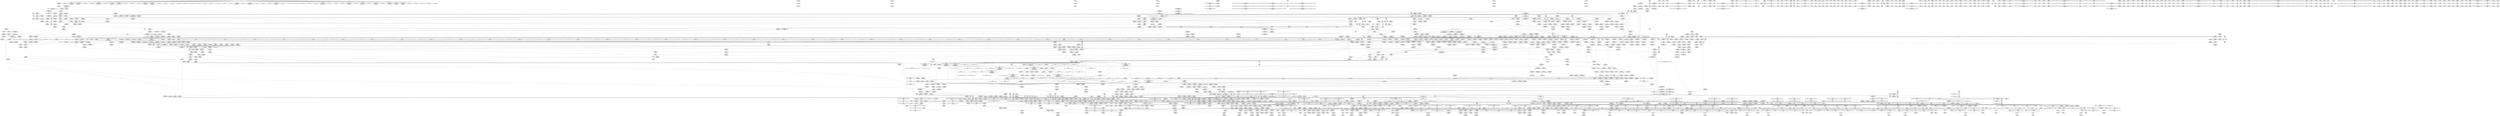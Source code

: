 digraph {
	CE0x4678400 [shape=record,shape=Mrecord,label="{CE0x4678400|tomoyo_read_unlock19:_tmp3|*SummSink*}"]
	CE0x55720b0 [shape=record,shape=Mrecord,label="{CE0x55720b0|tomoyo_audit_net_log:_entry|*SummSource*}"]
	CE0x6535800 [shape=record,shape=Mrecord,label="{CE0x6535800|tomoyo_inet_entry:_tmp14|security/tomoyo/network.c,475|*SummSink*}"]
	CE0x7bff6b0 [shape=record,shape=Mrecord,label="{CE0x7bff6b0|128:_i8*,_1208:_%struct.file*,_:_CMRE_44,45_}"]
	CE0x46b3c30 [shape=record,shape=Mrecord,label="{CE0x46b3c30|tomoyo_audit_inet_log:_tobool|security/tomoyo/network.c,384|*SummSource*}"]
	CE0x49c4f80 [shape=record,shape=Mrecord,label="{CE0x49c4f80|tomoyo_inet_entry:_tmp4|*LoadInst*|security/tomoyo/network.c,471|*SummSource*}"]
	CE0x4793f90 [shape=record,shape=Mrecord,label="{CE0x4793f90|i64*_getelementptr_inbounds_(_12_x_i64_,_12_x_i64_*___llvm_gcov_ctr31133,_i64_0,_i64_0)|*Constant*}"]
	CE0x6280a00 [shape=record,shape=Mrecord,label="{CE0x6280a00|tomoyo_inet_entry:_tmp26|security/tomoyo/network.c,484|*SummSource*}"]
	CE0x5604be0 [shape=record,shape=Mrecord,label="{CE0x5604be0|tomoyo_domain:_land.lhs.true2}"]
	CE0x48ad2e0 [shape=record,shape=Mrecord,label="{CE0x48ad2e0|tomoyo_domain:_tmp6|security/tomoyo/common.h,1205}"]
	CE0x7c12610 [shape=record,shape=Mrecord,label="{CE0x7c12610|tomoyo_inet_entry:_protocol5|security/tomoyo/network.c,476|*SummSource*}"]
	CE0x61a8b30 [shape=record,shape=Mrecord,label="{CE0x61a8b30|tomoyo_check_inet_address:_conv5|security/tomoyo/network.c,517|*SummSink*}"]
	CE0x6641430 [shape=record,shape=Mrecord,label="{CE0x6641430|i64*_getelementptr_inbounds_(_5_x_i64_,_5_x_i64_*___llvm_gcov_ctr32134,_i64_0,_i64_3)|*Constant*}"]
	CE0x482e870 [shape=record,shape=Mrecord,label="{CE0x482e870|tomoyo_print_ipv6:_tmp1|*SummSink*}"]
	CE0x56c1330 [shape=record,shape=Mrecord,label="{CE0x56c1330|tomoyo_get_mode:_profile|Function::tomoyo_get_mode&Arg::profile::|*SummSource*}"]
	CE0x5365da0 [shape=record,shape=Mrecord,label="{CE0x5365da0|tomoyo_inet_entry:_arrayidx|security/tomoyo/network.c,471|*SummSink*}"]
	CE0x637a5d0 [shape=record,shape=Mrecord,label="{CE0x637a5d0|rcu_lock_release21:_map|Function::rcu_lock_release21&Arg::map::|*SummSink*}"]
	CE0x4648cd0 [shape=record,shape=Mrecord,label="{CE0x4648cd0|__fswab16:_and|include/uapi/linux/swab.h,53|*SummSink*}"]
	CE0x7e65fc0 [shape=record,shape=Mrecord,label="{CE0x7e65fc0|_call_void_mcount()_#3|*SummSource*}"]
	CE0x655f380 [shape=record,shape=Mrecord,label="{CE0x655f380|tomoyo_read_lock16:_entry|*SummSource*}"]
	CE0x7ec8ea0 [shape=record,shape=Mrecord,label="{CE0x7ec8ea0|_call_void_rcu_lock_acquire18(%struct.lockdep_map*_%dep_map)_#9,_!dbg_!38906|include/linux/srcu.h,222}"]
	CE0x7c79c30 [shape=record,shape=Mrecord,label="{CE0x7c79c30|tomoyo_inet_entry:_tmp20|security/tomoyo/network.c,480}"]
	CE0x4853400 [shape=record,shape=Mrecord,label="{CE0x4853400|rcu_lock_release21:_tmp2|*SummSink*}"]
	CE0x7df9f50 [shape=record,shape=Mrecord,label="{CE0x7df9f50|i64*_getelementptr_inbounds_(_11_x_i64_,_11_x_i64_*___llvm_gcov_ctr5229,_i64_0,_i64_10)|*Constant*}"]
	CE0x7edbbd0 [shape=record,shape=Mrecord,label="{CE0x7edbbd0|_call_void___llvm_gcov_indirect_counter_increment10(i32*___llvm_gcov_global_state_pred50,_i64**_getelementptr_inbounds_(_3_x_i64*_,_3_x_i64*_*___llvm_gcda_edge_table49,_i64_0,_i64_1)),_!dbg_!38911|security/tomoyo/network.c,509|*SummSource*}"]
	CE0x565e080 [shape=record,shape=Mrecord,label="{CE0x565e080|i64_9|*Constant*|*SummSink*}"]
	CE0x48a6940 [shape=record,shape=Mrecord,label="{CE0x48a6940|i64_0|*Constant*}"]
	CE0x7b8c360 [shape=record,shape=Mrecord,label="{CE0x7b8c360|i1_true|*Constant*|*SummSink*}"]
	CE0x481dce0 [shape=record,shape=Mrecord,label="{CE0x481dce0|tomoyo_get_mode:_if.end14|*SummSource*}"]
	CE0x5630c10 [shape=record,shape=Mrecord,label="{CE0x5630c10|i64_0|*Constant*|*SummSink*}"]
	CE0x6509460 [shape=record,shape=Mrecord,label="{CE0x6509460|24:_i32*,_32:_i16,_34:_i8,_35:_i8,_36:_i8,_72:_i8,_:_SCMRE_26,27_}"]
	CE0x632be00 [shape=record,shape=Mrecord,label="{CE0x632be00|_ret_i16_%conv3,_!dbg_!38911|include/uapi/linux/swab.h,53}"]
	CE0x477b020 [shape=record,shape=Mrecord,label="{CE0x477b020|tomoyo_audit_inet_log:_tmp12|security/tomoyo/network.c,386}"]
	CE0x54c8330 [shape=record,shape=Mrecord,label="{CE0x54c8330|VOIDTB_TE_array:_GCR_.str10_private_unnamed_addr_constant_4_x_i8_c_%u_00_,_align_1:_elem_0:default:}"]
	CE0x63049c0 [shape=record,shape=Mrecord,label="{CE0x63049c0|tomoyo_get_mode:_cmp11|security/tomoyo/util.c,985|*SummSource*}"]
	CE0x6633d80 [shape=record,shape=Mrecord,label="{CE0x6633d80|tomoyo_init_request_info:_entry}"]
	CE0x47ce880 [shape=record,shape=Mrecord,label="{CE0x47ce880|i32_128|*Constant*}"]
	CE0x4816940 [shape=record,shape=Mrecord,label="{CE0x4816940|VOIDTB_TE:_CE_2096,2272_|*MultipleSource*|security/tomoyo/util.c,1010|Function::tomoyo_get_mode&Arg::ns::}"]
	CE0x47de0a0 [shape=record,shape=Mrecord,label="{CE0x47de0a0|i1_true|*Constant*}"]
	CE0x54c80e0 [shape=record,shape=Mrecord,label="{CE0x54c80e0|tomoyo_audit_inet_log:_call11|security/tomoyo/network.c,390|*SummSink*}"]
	CE0x6127710 [shape=record,shape=Mrecord,label="{CE0x6127710|rcu_lock_release21:_bb|*SummSource*}"]
	CE0x63fefd0 [shape=record,shape=Mrecord,label="{CE0x63fefd0|tomoyo_inet_entry:_entry|*SummSource*}"]
	CE0x63dd2a0 [shape=record,shape=Mrecord,label="{CE0x63dd2a0|tomoyo_check_inet_address:_conv18|security/tomoyo/network.c,528|*SummSink*}"]
	CE0x5523ea0 [shape=record,shape=Mrecord,label="{CE0x5523ea0|tomoyo_get_mode:_if.then2|*SummSink*}"]
	CE0x5773e00 [shape=record,shape=Mrecord,label="{CE0x5773e00|i64*_getelementptr_inbounds_(_4_x_i64_,_4_x_i64_*___llvm_gcov_ctr4731,_i64_0,_i64_3)|*Constant*|*SummSource*}"]
	CE0x7e33060 [shape=record,shape=Mrecord,label="{CE0x7e33060|rcu_lock_release21:_tmp4|include/linux/rcupdate.h,423}"]
	CE0x678d240 [shape=record,shape=Mrecord,label="{CE0x678d240|i64_1|*Constant*}"]
	CE0x555de70 [shape=record,shape=Mrecord,label="{CE0x555de70|tomoyo_audit_inet_log:_tmp19|security/tomoyo/network.c,393|*SummSource*}"]
	CE0x67253d0 [shape=record,shape=Mrecord,label="{CE0x67253d0|40:_%struct.tomoyo_policy_namespace*,_48:_i8,_:_GCRE_tomoyo_kernel_domain_external_global_%struct.tomoyo_domain_info_40,48_|*MultipleSource*|security/tomoyo/util.c,1005|security/tomoyo/util.c,1007|Function::tomoyo_init_request_info&Arg::domain::}"]
	CE0x7e0ab00 [shape=record,shape=Mrecord,label="{CE0x7e0ab00|tomoyo_check_inet_address:_addr|Function::tomoyo_check_inet_address&Arg::addr::}"]
	CE0x5416c70 [shape=record,shape=Mrecord,label="{CE0x5416c70|tomoyo_audit_inet_log:_add.ptr|security/tomoyo/network.c,390|*SummSource*}"]
	CE0x7ec5ab0 [shape=record,shape=Mrecord,label="{CE0x7ec5ab0|128:_i8*,_1208:_%struct.file*,_:_CMRE_96,104_|*MultipleSource*|security/tomoyo/common.h,1205|security/tomoyo/common.h,1205}"]
	CE0x565fd30 [shape=record,shape=Mrecord,label="{CE0x565fd30|tomoyo_init_request_info:_call|security/tomoyo/util.c,1005|*SummSink*}"]
	CE0x653d010 [shape=record,shape=Mrecord,label="{CE0x653d010|tomoyo_get_mode:_conv15|security/tomoyo/util.c,987|*SummSource*}"]
	CE0x66a7c10 [shape=record,shape=Mrecord,label="{CE0x66a7c10|tomoyo_init_request_info:_domain|Function::tomoyo_init_request_info&Arg::domain::}"]
	CE0x61a8d10 [shape=record,shape=Mrecord,label="{CE0x61a8d10|i64_16|*Constant*|*SummSource*}"]
	CE0x543ac90 [shape=record,shape=Mrecord,label="{CE0x543ac90|tomoyo_audit_inet_log:_param12|security/tomoyo/network.c,392|*SummSource*}"]
	CE0x7ec23f0 [shape=record,shape=Mrecord,label="{CE0x7ec23f0|tomoyo_get_mode:_conv5|security/tomoyo/util.c,983|*SummSource*}"]
	CE0x63ddbf0 [shape=record,shape=Mrecord,label="{CE0x63ddbf0|i64*_getelementptr_inbounds_(_19_x_i64_,_19_x_i64_*___llvm_gcov_ctr4846,_i64_0,_i64_16)|*Constant*}"]
	CE0x7d5bfc0 [shape=record,shape=Mrecord,label="{CE0x7d5bfc0|i64_8|*Constant*}"]
	CE0x7e99830 [shape=record,shape=Mrecord,label="{CE0x7e99830|24:_i32*,_32:_i16,_34:_i8,_35:_i8,_36:_i8,_72:_i8,_:_SCMRE_57,58_}"]
	CE0x5504270 [shape=record,shape=Mrecord,label="{CE0x5504270|tomoyo_print_ipv4:_tmp3}"]
	CE0x4729d60 [shape=record,shape=Mrecord,label="{CE0x4729d60|_call_void_tomoyo_print_ipv6(i8*_%arraydecay,_i32_128,_%struct.in6_addr*_%tmp11,_%struct.in6_addr*_%tmp12)_#9,_!dbg_!38918|security/tomoyo/network.c,385|*SummSource*}"]
	"CONST[source:0(mediator),value:1(k-static)][purpose:{operation}]"
	CE0x65f3e10 [shape=record,shape=Mrecord,label="{CE0x65f3e10|tomoyo_get_mode:_tmp27|security/tomoyo/util.c,988|*SummSink*}"]
	CE0x631e230 [shape=record,shape=Mrecord,label="{CE0x631e230|i64*_getelementptr_inbounds_(_19_x_i64_,_19_x_i64_*___llvm_gcov_ctr4846,_i64_0,_i64_15)|*Constant*|*SummSink*}"]
	CE0x534b840 [shape=record,shape=Mrecord,label="{CE0x534b840|tomoyo_inet_entry:_protocol|security/tomoyo/network.c,471}"]
	CE0x7c83760 [shape=record,shape=Mrecord,label="{CE0x7c83760|tomoyo_audit_net_log:_idxprom|security/tomoyo/network.c,367|*SummSource*}"]
	CE0x48c31b0 [shape=record,shape=Mrecord,label="{CE0x48c31b0|i32_6|*Constant*}"]
	CE0x54c5e00 [shape=record,shape=Mrecord,label="{CE0x54c5e00|_call_void_mcount()_#3|*SummSource*}"]
	CE0x6372d50 [shape=record,shape=Mrecord,label="{CE0x6372d50|tomoyo_get_mode:_mode.1|*SummSource*}"]
	CE0x553dd10 [shape=record,shape=Mrecord,label="{CE0x553dd10|tomoyo_check_inet_address:_addr|Function::tomoyo_check_inet_address&Arg::addr::|*SummSink*}"]
	CE0x56308c0 [shape=record,shape=Mrecord,label="{CE0x56308c0|__fswab16:_bb}"]
	CE0x53d1820 [shape=record,shape=Mrecord,label="{CE0x53d1820|0:_i8,_array:_GCRE_tomoyo_index2category_constant_39_x_i8_c_00_00_00_00_00_00_00_00_00_00_00_00_00_00_00_00_00_00_00_00_00_00_00_01_01_01_01_01_01_01_01_01_01_01_01_01_01_01_02_,_align_16:_elem_6::|security/tomoyo/util.c,983}"]
	CE0x7caea90 [shape=record,shape=Mrecord,label="{CE0x7caea90|tomoyo_inet_entry:_inet_network18|security/tomoyo/network.c,479|*SummSink*}"]
	CE0x63cd5f0 [shape=record,shape=Mrecord,label="{CE0x63cd5f0|_call_void_mcount()_#3}"]
	CE0x666fcf0 [shape=record,shape=Mrecord,label="{CE0x666fcf0|tomoyo_audit_net_log:_tmp4|security/tomoyo/network.c,367|*SummSink*}"]
	CE0x482e9b0 [shape=record,shape=Mrecord,label="{CE0x482e9b0|tomoyo_domain:_tobool1|security/tomoyo/common.h,1205|*SummSink*}"]
	CE0x54add30 [shape=record,shape=Mrecord,label="{CE0x54add30|tomoyo_check_inet_address:_conv5|security/tomoyo/network.c,517|*SummSource*}"]
	CE0x7cbde70 [shape=record,shape=Mrecord,label="{CE0x7cbde70|0:_i8,_array:_GCRE_tomoyo_index2category_constant_39_x_i8_c_00_00_00_00_00_00_00_00_00_00_00_00_00_00_00_00_00_00_00_00_00_00_00_01_01_01_01_01_01_01_01_01_01_01_01_01_01_01_02_,_align_16:_elem_22::|security/tomoyo/util.c,983}"]
	CE0x65e2a60 [shape=record,shape=Mrecord,label="{CE0x65e2a60|tomoyo_inet_entry:_tmp6|security/tomoyo/network.c,473|*SummSource*}"]
	CE0x7e78680 [shape=record,shape=Mrecord,label="{CE0x7e78680|tomoyo_get_mode:_config7|security/tomoyo/util.c,983|*SummSink*}"]
	CE0x6279950 [shape=record,shape=Mrecord,label="{CE0x6279950|tomoyo_inet_entry:_tmp23|security/tomoyo/network.c,484}"]
	CE0x5448330 [shape=record,shape=Mrecord,label="{CE0x5448330|__llvm_gcov_indirect_counter_increment10:_bb|*SummSink*}"]
	CE0x5733090 [shape=record,shape=Mrecord,label="{CE0x5733090|tomoyo_init_request_info:_entry|*SummSink*}"]
	CE0x63d83b0 [shape=record,shape=Mrecord,label="{CE0x63d83b0|tomoyo_check_inet_address:_cmp14|security/tomoyo/network.c,527}"]
	CE0x647dd60 [shape=record,shape=Mrecord,label="{CE0x647dd60|i64*_getelementptr_inbounds_(_4_x_i64_,_4_x_i64_*___llvm_gcov_ctr4137,_i64_0,_i64_3)|*Constant*|*SummSink*}"]
	CE0x55809a0 [shape=record,shape=Mrecord,label="{CE0x55809a0|tomoyo_check_inet_address:_tmp10|security/tomoyo/network.c,511}"]
	CE0x4858b30 [shape=record,shape=Mrecord,label="{CE0x4858b30|0:_i8,_array:_GCRE_tomoyo_index2category_constant_39_x_i8_c_00_00_00_00_00_00_00_00_00_00_00_00_00_00_00_00_00_00_00_00_00_00_00_01_01_01_01_01_01_01_01_01_01_01_01_01_01_01_02_,_align_16:_elem_2::|security/tomoyo/util.c,983}"]
	CE0x45850a0 [shape=record,shape=Mrecord,label="{CE0x45850a0|_call_void___llvm_gcov_indirect_counter_increment10(i32*___llvm_gcov_global_state_pred50,_i64**_getelementptr_inbounds_(_3_x_i64*_,_3_x_i64*_*___llvm_gcda_edge_table49,_i64_0,_i64_1)),_!dbg_!38911|security/tomoyo/network.c,509|*SummSink*}"]
	CE0x4648a40 [shape=record,shape=Mrecord,label="{CE0x4648a40|i32_8|*Constant*}"]
	CE0x653d160 [shape=record,shape=Mrecord,label="{CE0x653d160|tomoyo_get_mode:_conv15|security/tomoyo/util.c,987|*SummSink*}"]
	CE0x6791960 [shape=record,shape=Mrecord,label="{CE0x6791960|COLLAPSED:_GCMRE___llvm_gcov_ctr53148_internal_global_2_x_i64_zeroinitializer:_elem_0:default:}"]
	CE0x6126f40 [shape=record,shape=Mrecord,label="{CE0x6126f40|rcu_lock_release21:_tmp3|*SummSink*}"]
	CE0x46a9610 [shape=record,shape=Mrecord,label="{CE0x46a9610|128:_i8*,_1208:_%struct.file*,_:_CMRE_168,176_|*MultipleSource*|security/tomoyo/common.h,1205|security/tomoyo/common.h,1205}"]
	CE0x629d5a0 [shape=record,shape=Mrecord,label="{CE0x629d5a0|i64*_getelementptr_inbounds_(_11_x_i64_,_11_x_i64_*___llvm_gcov_ctr5229,_i64_0,_i64_9)|*Constant*|*SummSink*}"]
	CE0x5409380 [shape=record,shape=Mrecord,label="{CE0x5409380|i32_2|*Constant*}"]
	CE0x631da00 [shape=record,shape=Mrecord,label="{CE0x631da00|tomoyo_check_inet_address:_tmp33|security/tomoyo/network.c,527|*SummSink*}"]
	CE0x4678310 [shape=record,shape=Mrecord,label="{CE0x4678310|tomoyo_read_unlock19:_tmp3|*SummSource*}"]
	CE0x558af60 [shape=record,shape=Mrecord,label="{CE0x558af60|tomoyo_check_inet_address:_tmp13|security/tomoyo/network.c,514|*SummSource*}"]
	CE0x481fcf0 [shape=record,shape=Mrecord,label="{CE0x481fcf0|tomoyo_audit_inet_log:_tmp6|security/tomoyo/network.c,384|*SummSink*}"]
	"CONST[source:1(input),value:2(dynamic)][purpose:{subject}]"
	CE0x61b7c80 [shape=record,shape=Mrecord,label="{CE0x61b7c80|srcu_read_unlock20:_tmp1|*SummSink*}"]
	CE0x471c6e0 [shape=record,shape=Mrecord,label="{CE0x471c6e0|tomoyo_audit_inet_log:_tmp20|security/tomoyo/network.c,394|*SummSource*}"]
	CE0x497f490 [shape=record,shape=Mrecord,label="{CE0x497f490|tomoyo_read_lock16:_tmp2|*SummSource*}"]
	CE0x53076b0 [shape=record,shape=Mrecord,label="{CE0x53076b0|__fswab16:_tmp3|*SummSource*}"]
	CE0x6499c80 [shape=record,shape=Mrecord,label="{CE0x6499c80|tomoyo_check_inet_address:_tmp40|security/tomoyo/network.c,532|*SummSource*}"]
	CE0x655f0c0 [shape=record,shape=Mrecord,label="{CE0x655f0c0|GLOBAL:_tomoyo_read_lock16|*Constant*|*SummSink*}"]
	CE0x47fc650 [shape=record,shape=Mrecord,label="{CE0x47fc650|tomoyo_audit_inet_log:_arraydecay5|security/tomoyo/network.c,389|*SummSource*}"]
	CE0x67a53d0 [shape=record,shape=Mrecord,label="{CE0x67a53d0|tomoyo_init_request_info:_tmp11|security/tomoyo/util.c,1007|*SummSource*}"]
	CE0x56052f0 [shape=record,shape=Mrecord,label="{CE0x56052f0|tomoyo_domain:_land.lhs.true2|*SummSink*}"]
	CE0x66db690 [shape=record,shape=Mrecord,label="{CE0x66db690|tomoyo_domain:_entry|*SummSink*}"]
	CE0x6459f30 [shape=record,shape=Mrecord,label="{CE0x6459f30|tomoyo_check_inet_address:_tmp39|security/tomoyo/network.c,531}"]
	CE0x626aee0 [shape=record,shape=Mrecord,label="{CE0x626aee0|tomoyo_domain:_tmp16|security/tomoyo/common.h,1205|*SummSink*}"]
	CE0x61cd4a0 [shape=record,shape=Mrecord,label="{CE0x61cd4a0|tomoyo_check_inet_address:_tmp17|security/tomoyo/network.c,517|*SummSink*}"]
	CE0x54480d0 [shape=record,shape=Mrecord,label="{CE0x54480d0|tomoyo_check_inet_address:_tmp29|*LoadInst*|security/tomoyo/network.c,527}"]
	CE0x5480010 [shape=record,shape=Mrecord,label="{CE0x5480010|_ret_%struct.task_struct*_%tmp4,_!dbg_!38905|./arch/x86/include/asm/current.h,14}"]
	CE0x656f640 [shape=record,shape=Mrecord,label="{CE0x656f640|128:_i8*,_1208:_%struct.file*,_:_CMRE_35,36_}"]
	CE0x7cad6e0 [shape=record,shape=Mrecord,label="{CE0x7cad6e0|0:_i8,_array:_GCRE_tomoyo_index2category_constant_39_x_i8_c_00_00_00_00_00_00_00_00_00_00_00_00_00_00_00_00_00_00_00_00_00_00_00_01_01_01_01_01_01_01_01_01_01_01_01_01_01_01_02_,_align_16:_elem_19::|security/tomoyo/util.c,983}"]
	CE0x5773cd0 [shape=record,shape=Mrecord,label="{CE0x5773cd0|i64*_getelementptr_inbounds_(_4_x_i64_,_4_x_i64_*___llvm_gcov_ctr4731,_i64_0,_i64_3)|*Constant*}"]
	CE0x6509720 [shape=record,shape=Mrecord,label="{CE0x6509720|24:_i32*,_32:_i16,_34:_i8,_35:_i8,_36:_i8,_72:_i8,_:_SCMRE_28,29_}"]
	CE0x7bcd210 [shape=record,shape=Mrecord,label="{CE0x7bcd210|0:_i8*,_array:_GCRE_tomoyo_proto_keyword_constant_6_x_i8*_i8*_getelementptr_inbounds_(_2_x_i8_,_2_x_i8_*_.str22,_i32_0,_i32_0),_i8*_getelementptr_inbounds_(_7_x_i8_,_7_x_i8_*_.str123,_i32_0,_i32_0),_i8*_getelementptr_inbounds_(_6_x_i8_,_6_x_i8_*_.str224,_i32_0,_i32_0),_i8*_getelementptr_inbounds_(_4_x_i8_,_4_x_i8_*_.str325,_i32_0,_i32_0),_i8*_getelementptr_inbounds_(_2_x_i8_,_2_x_i8_*_.str22,_i32_0,_i32_0),_i8*_getelementptr_inbounds_(_10_x_i8_,_10_x_i8_*_.str426,_i32_0,_i32_0)_,_align_16:_elem_3::|security/tomoyo/network.c,367}"]
	CE0x632b820 [shape=record,shape=Mrecord,label="{CE0x632b820|tomoyo_check_inet_address:_port|Function::tomoyo_check_inet_address&Arg::port::}"]
	CE0x4802d60 [shape=record,shape=Mrecord,label="{CE0x4802d60|tomoyo_audit_inet_log:_tmp9|security/tomoyo/network.c,385|*SummSource*}"]
	CE0x46970e0 [shape=record,shape=Mrecord,label="{CE0x46970e0|i64*_getelementptr_inbounds_(_2_x_i64_,_2_x_i64_*___llvm_gcov_ctr4533,_i64_0,_i64_1)|*Constant*|*SummSource*}"]
	CE0x7d233c0 [shape=record,shape=Mrecord,label="{CE0x7d233c0|0:_i8,_array:_GCRE_tomoyo_index2category_constant_39_x_i8_c_00_00_00_00_00_00_00_00_00_00_00_00_00_00_00_00_00_00_00_00_00_00_00_01_01_01_01_01_01_01_01_01_01_01_01_01_01_01_02_,_align_16:_elem_37::|security/tomoyo/util.c,983}"]
	CE0x4818a20 [shape=record,shape=Mrecord,label="{CE0x4818a20|_ret_void,_!dbg_!38911|security/tomoyo/network.c,94}"]
	CE0x7c440f0 [shape=record,shape=Mrecord,label="{CE0x7c440f0|tomoyo_inet_entry:_is_ipv6|security/tomoyo/network.c,478}"]
	CE0x47ef5f0 [shape=record,shape=Mrecord,label="{CE0x47ef5f0|tomoyo_print_ipv6:_tobool|security/tomoyo/network.c,111|*SummSource*}"]
	CE0x63158a0 [shape=record,shape=Mrecord,label="{CE0x63158a0|tomoyo_get_mode:_tmp20|security/tomoyo/util.c,985|*SummSource*}"]
	CE0x7ec8f80 [shape=record,shape=Mrecord,label="{CE0x7ec8f80|srcu_read_lock17:_dep_map|include/linux/srcu.h,222|*SummSource*}"]
	CE0x7c89d00 [shape=record,shape=Mrecord,label="{CE0x7c89d00|rcu_lock_acquire18:_tmp1|*SummSink*}"]
	CE0x52f5b40 [shape=record,shape=Mrecord,label="{CE0x52f5b40|__fswab16:_shr|include/uapi/linux/swab.h,53|*SummSource*}"]
	CE0x66c7c60 [shape=record,shape=Mrecord,label="{CE0x66c7c60|tomoyo_read_unlock19:_tmp|*SummSource*}"]
	CE0x7bef730 [shape=record,shape=Mrecord,label="{CE0x7bef730|24:_i32*,_32:_i16,_34:_i8,_35:_i8,_36:_i8,_72:_i8,_:_SCMRE_75,76_|*MultipleSource*|security/tomoyo/network.c, 469|security/tomoyo/network.c,469|Function::tomoyo_init_request_info&Arg::r::|security/tomoyo/network.c,475}"]
	CE0x668f370 [shape=record,shape=Mrecord,label="{CE0x668f370|get_current:_tmp1|*SummSink*}"]
	CE0x49a3d00 [shape=record,shape=Mrecord,label="{CE0x49a3d00|tomoyo_inet_entry:_tmp5|security/tomoyo/network.c,471}"]
	CE0x6306310 [shape=record,shape=Mrecord,label="{CE0x6306310|i64_14|*Constant*|*SummSource*}"]
	CE0x54174c0 [shape=record,shape=Mrecord,label="{CE0x54174c0|i64_128|*Constant*}"]
	CE0x6179380 [shape=record,shape=Mrecord,label="{CE0x6179380|i64*_getelementptr_inbounds_(_11_x_i64_,_11_x_i64_*___llvm_gcov_ctr54147,_i64_0,_i64_0)|*Constant*|*SummSink*}"]
	CE0x4686d80 [shape=record,shape=Mrecord,label="{CE0x4686d80|VOIDTB_TE:_CE_0,2048_|*MultipleSource*|security/tomoyo/util.c,1010|Function::tomoyo_get_mode&Arg::ns::}"]
	CE0x4853320 [shape=record,shape=Mrecord,label="{CE0x4853320|rcu_lock_release21:_tmp2}"]
	CE0x61c3380 [shape=record,shape=Mrecord,label="{CE0x61c3380|tomoyo_check_inet_address:_tmp9|security/tomoyo/network.c,511}"]
	CE0x617c840 [shape=record,shape=Mrecord,label="{CE0x617c840|rcu_lock_release21:___here|*SummSource*}"]
	CE0x7c32c30 [shape=record,shape=Mrecord,label="{CE0x7c32c30|tomoyo_inet_entry:_param8|security/tomoyo/network.c,477}"]
	CE0x7ee8370 [shape=record,shape=Mrecord,label="{CE0x7ee8370|tomoyo_check_inet_address:_tmp2|*LoadInst*|security/tomoyo/network.c,507}"]
	CE0x45851b0 [shape=record,shape=Mrecord,label="{CE0x45851b0|__llvm_gcov_indirect_counter_increment10:_counters|Function::__llvm_gcov_indirect_counter_increment10&Arg::counters::}"]
	CE0x56cfad0 [shape=record,shape=Mrecord,label="{CE0x56cfad0|%struct.task_struct*_(%struct.task_struct**)*_asm_movq_%gs:$_1:P_,$0_,_r,im,_dirflag_,_fpsr_,_flags_}"]
	CE0x53662c0 [shape=record,shape=Mrecord,label="{CE0x53662c0|GLOBAL:___llvm_gcov_global_state_pred50|Global_var:__llvm_gcov_global_state_pred50|*SummSource*}"]
	CE0x624f650 [shape=record,shape=Mrecord,label="{CE0x624f650|__llvm_gcov_indirect_counter_increment10:_entry|*SummSink*}"]
	CE0x55a4ac0 [shape=record,shape=Mrecord,label="{CE0x55a4ac0|tomoyo_check_inet_address:_tmp19|security/tomoyo/network.c,518|*SummSource*}"]
	CE0x4818540 [shape=record,shape=Mrecord,label="{CE0x4818540|i64*_getelementptr_inbounds_(_6_x_i64_,_6_x_i64_*___llvm_gcov_ctr5427,_i64_0,_i64_5)|*Constant*|*SummSource*}"]
	CE0x6225540 [shape=record,shape=Mrecord,label="{CE0x6225540|_call_void___llvm_gcov_indirect_counter_increment10(i32*___llvm_gcov_global_state_pred50,_i64**_getelementptr_inbounds_(_3_x_i64*_,_3_x_i64*_*___llvm_gcda_edge_table49,_i64_0,_i64_0)),_!dbg_!38951|security/tomoyo/network.c,525|*SummSink*}"]
	CE0x7d5b910 [shape=record,shape=Mrecord,label="{CE0x7d5b910|tomoyo_audit_inet_log:_r|Function::tomoyo_audit_inet_log&Arg::r::|*SummSource*}"]
	CE0x62481f0 [shape=record,shape=Mrecord,label="{CE0x62481f0|tomoyo_get_mode:_tobool|security/tomoyo/util.c,978|*SummSink*}"]
	CE0x66ea8f0 [shape=record,shape=Mrecord,label="{CE0x66ea8f0|i64*_getelementptr_inbounds_(_6_x_i64_,_6_x_i64_*___llvm_gcov_ctr5427,_i64_0,_i64_0)|*Constant*|*SummSource*}"]
	CE0x7bccfb0 [shape=record,shape=Mrecord,label="{CE0x7bccfb0|0:_i8*,_array:_GCRE_tomoyo_proto_keyword_constant_6_x_i8*_i8*_getelementptr_inbounds_(_2_x_i8_,_2_x_i8_*_.str22,_i32_0,_i32_0),_i8*_getelementptr_inbounds_(_7_x_i8_,_7_x_i8_*_.str123,_i32_0,_i32_0),_i8*_getelementptr_inbounds_(_6_x_i8_,_6_x_i8_*_.str224,_i32_0,_i32_0),_i8*_getelementptr_inbounds_(_4_x_i8_,_4_x_i8_*_.str325,_i32_0,_i32_0),_i8*_getelementptr_inbounds_(_2_x_i8_,_2_x_i8_*_.str22,_i32_0,_i32_0),_i8*_getelementptr_inbounds_(_10_x_i8_,_10_x_i8_*_.str426,_i32_0,_i32_0)_,_align_16:_elem_1::|security/tomoyo/network.c,367}"]
	CE0x4959200 [shape=record,shape=Mrecord,label="{CE0x4959200|tomoyo_read_lock16:_tmp1}"]
	CE0x6431140 [shape=record,shape=Mrecord,label="{CE0x6431140|GLOBAL:___llvm_gcov_ctr31133|Global_var:__llvm_gcov_ctr31133|*SummSource*}"]
	CE0x66b0840 [shape=record,shape=Mrecord,label="{CE0x66b0840|tomoyo_init_request_info:_index|Function::tomoyo_init_request_info&Arg::index::|*SummSink*}"]
	CE0x7c7a1d0 [shape=record,shape=Mrecord,label="{CE0x7c7a1d0|tomoyo_inet_entry:_address16|security/tomoyo/network.c,479}"]
	CE0x5691b80 [shape=record,shape=Mrecord,label="{CE0x5691b80|tomoyo_init_request_info:_type|security/tomoyo/util.c,1009|*SummSink*}"]
	CE0x62808c0 [shape=record,shape=Mrecord,label="{CE0x62808c0|tomoyo_inet_entry:_tmp26|security/tomoyo/network.c,484}"]
	CE0x7c54bf0 [shape=record,shape=Mrecord,label="{CE0x7c54bf0|tomoyo_inet_entry:_is_ipv614|security/tomoyo/network.c,478|*SummSink*}"]
	CE0x65e7b70 [shape=record,shape=Mrecord,label="{CE0x65e7b70|tomoyo_domain:_call3|security/tomoyo/common.h,1205}"]
	CE0x547b090 [shape=record,shape=Mrecord,label="{CE0x547b090|tomoyo_audit_inet_log:_port|security/tomoyo/network.c,391|*SummSource*}"]
	CE0x537fcb0 [shape=record,shape=Mrecord,label="{CE0x537fcb0|tomoyo_audit_inet_log:_call|security/tomoyo/network.c,389|*SummSink*}"]
	CE0x632be70 [shape=record,shape=Mrecord,label="{CE0x632be70|tomoyo_check_inet_address:_tmp36|security/tomoyo/network.c,529|*SummSource*}"]
	CE0x61c1260 [shape=record,shape=Mrecord,label="{CE0x61c1260|tomoyo_audit_inet_log:_tmp10|security/tomoyo/network.c,385|*SummSource*}"]
	CE0x4960180 [shape=record,shape=Mrecord,label="{CE0x4960180|GLOBAL:___fswab16|*Constant*|*SummSink*}"]
	CE0x5628c50 [shape=record,shape=Mrecord,label="{CE0x5628c50|tomoyo_check_inet_address:_tmp35|security/tomoyo/network.c,528|*SummSource*}"]
	CE0x46d5f90 [shape=record,shape=Mrecord,label="{CE0x46d5f90|tomoyo_print_ipv4:_cmp|security/tomoyo/network.c,93|*SummSink*}"]
	CE0x54152f0 [shape=record,shape=Mrecord,label="{CE0x54152f0|tomoyo_init_request_info:_domain.addr.0|*SummSink*}"]
	CE0x466cf40 [shape=record,shape=Mrecord,label="{CE0x466cf40|tomoyo_audit_inet_log:_tmp1|*SummSource*}"]
	CE0x7bbbdc0 [shape=record,shape=Mrecord,label="{CE0x7bbbdc0|tomoyo_init_request_info:_tmp13|*LoadInst*|security/tomoyo/util.c,1011}"]
	CE0x46d5e40 [shape=record,shape=Mrecord,label="{CE0x46d5e40|tomoyo_print_ipv4:_cmp|security/tomoyo/network.c,93|*SummSource*}"]
	CE0x56303c0 [shape=record,shape=Mrecord,label="{CE0x56303c0|tomoyo_check_inet_address:_tmp5|security/tomoyo/network.c,509}"]
	CE0x64819f0 [shape=record,shape=Mrecord,label="{CE0x64819f0|tomoyo_get_mode:_tmp26|security/tomoyo/util.c,987}"]
	CE0x64810e0 [shape=record,shape=Mrecord,label="{CE0x64810e0|i64*_getelementptr_inbounds_(_12_x_i64_,_12_x_i64_*___llvm_gcov_ctr31133,_i64_0,_i64_10)|*Constant*}"]
	CE0x632c1c0 [shape=record,shape=Mrecord,label="{CE0x632c1c0|_ret_i16_%conv3,_!dbg_!38911|include/uapi/linux/swab.h,53|*SummSink*}"]
	CE0x48040e0 [shape=record,shape=Mrecord,label="{CE0x48040e0|tomoyo_get_mode:_tmp11|security/tomoyo/util.c,982|*SummSource*}"]
	CE0x6449e40 [shape=record,shape=Mrecord,label="{CE0x6449e40|rcu_lock_acquire18:_tmp5|include/linux/rcupdate.h,418}"]
	CE0x7ec9310 [shape=record,shape=Mrecord,label="{CE0x7ec9310|rcu_lock_acquire18:_map|Function::rcu_lock_acquire18&Arg::map::|*SummSink*}"]
	CE0x46c5a10 [shape=record,shape=Mrecord,label="{CE0x46c5a10|i64*_getelementptr_inbounds_(_2_x_i64_,_2_x_i64_*___llvm_gcov_ctr4038,_i64_0,_i64_0)|*Constant*}"]
	CE0x48185b0 [shape=record,shape=Mrecord,label="{CE0x48185b0|tomoyo_print_ipv4:_max_ip|Function::tomoyo_print_ipv4&Arg::max_ip::}"]
	CE0x7bcd110 [shape=record,shape=Mrecord,label="{CE0x7bcd110|0:_i8*,_array:_GCRE_tomoyo_proto_keyword_constant_6_x_i8*_i8*_getelementptr_inbounds_(_2_x_i8_,_2_x_i8_*_.str22,_i32_0,_i32_0),_i8*_getelementptr_inbounds_(_7_x_i8_,_7_x_i8_*_.str123,_i32_0,_i32_0),_i8*_getelementptr_inbounds_(_6_x_i8_,_6_x_i8_*_.str224,_i32_0,_i32_0),_i8*_getelementptr_inbounds_(_4_x_i8_,_4_x_i8_*_.str325,_i32_0,_i32_0),_i8*_getelementptr_inbounds_(_2_x_i8_,_2_x_i8_*_.str22,_i32_0,_i32_0),_i8*_getelementptr_inbounds_(_10_x_i8_,_10_x_i8_*_.str426,_i32_0,_i32_0)_,_align_16:_elem_2::|security/tomoyo/network.c,367}"]
	CE0x55806a0 [shape=record,shape=Mrecord,label="{CE0x55806a0|__fswab16:_bb|*SummSource*}"]
	CE0x6372360 [shape=record,shape=Mrecord,label="{CE0x6372360|tomoyo_get_mode:_tmp24|security/tomoyo/util.c,986|*SummSink*}"]
	CE0x473aa10 [shape=record,shape=Mrecord,label="{CE0x473aa10|128:_i8*,_1208:_%struct.file*,_:_CMRE_50,51_}"]
	CE0x48888c0 [shape=record,shape=Mrecord,label="{CE0x48888c0|tomoyo_print_ipv4:_buffer_len|Function::tomoyo_print_ipv4&Arg::buffer_len::}"]
	CE0x468ecf0 [shape=record,shape=Mrecord,label="{CE0x468ecf0|tomoyo_audit_inet_log:_tmp8|security/tomoyo/network.c,384|*SummSink*}"]
	CE0x6284980 [shape=record,shape=Mrecord,label="{CE0x6284980|i64*_getelementptr_inbounds_(_2_x_i64_,_2_x_i64_*___llvm_gcov_ctr3939,_i64_0,_i64_0)|*Constant*|*SummSource*}"]
	CE0x4686f20 [shape=record,shape=Mrecord,label="{CE0x4686f20|tomoyo_print_ipv6:_tmp5|security/tomoyo/network.c,111|*SummSink*}"]
	CE0x63152c0 [shape=record,shape=Mrecord,label="{CE0x63152c0|tomoyo_get_mode:_tmp19|security/tomoyo/util.c,985}"]
	CE0x465e4c0 [shape=record,shape=Mrecord,label="{CE0x465e4c0|i8*_getelementptr_inbounds_(_45_x_i8_,_45_x_i8_*_.str13,_i32_0,_i32_0)|*Constant*|*SummSource*}"]
	CE0x65c4fd0 [shape=record,shape=Mrecord,label="{CE0x65c4fd0|tomoyo_get_mode:_call|security/tomoyo/util.c,980|*SummSink*}"]
	CE0x64b1a50 [shape=record,shape=Mrecord,label="{CE0x64b1a50|tomoyo_inet_entry:_tmp4|*LoadInst*|security/tomoyo/network.c,471|*SummSink*}"]
	CE0x7d4a450 [shape=record,shape=Mrecord,label="{CE0x7d4a450|tomoyo_init_request_info:_conv6|security/tomoyo/util.c,1011|*SummSource*}"]
	CE0x5437010 [shape=record,shape=Mrecord,label="{CE0x5437010|tomoyo_check_inet_address:_tmp22|security/tomoyo/network.c,519}"]
	CE0x7e66610 [shape=record,shape=Mrecord,label="{CE0x7e66610|get_current:_tmp2|*SummSource*}"]
	CE0x47d6350 [shape=record,shape=Mrecord,label="{CE0x47d6350|tomoyo_print_ipv6:_tmp4|security/tomoyo/network.c,111|*SummSource*}"]
	CE0x7cfcbc0 [shape=record,shape=Mrecord,label="{CE0x7cfcbc0|tomoyo_check_inet_address:_tmp6|security/tomoyo/network.c,509}"]
	CE0x6120f60 [shape=record,shape=Mrecord,label="{CE0x6120f60|i64*_getelementptr_inbounds_(_4_x_i64_,_4_x_i64_*___llvm_gcov_ctr4137,_i64_0,_i64_3)|*Constant*}"]
	CE0x7c36b00 [shape=record,shape=Mrecord,label="{CE0x7c36b00|tomoyo_inet_entry:_param8|security/tomoyo/network.c,477|*SummSink*}"]
	CE0x71cef60 [shape=record,shape=Mrecord,label="{CE0x71cef60|get_current:_tmp|*SummSource*}"]
	CE0x65f9dc0 [shape=record,shape=Mrecord,label="{CE0x65f9dc0|tomoyo_get_mode:_tmp28|security/tomoyo/util.c,988|*SummSource*}"]
	CE0x4802920 [shape=record,shape=Mrecord,label="{CE0x4802920|i64*_getelementptr_inbounds_(_6_x_i64_,_6_x_i64_*___llvm_gcov_ctr5427,_i64_0,_i64_3)|*Constant*|*SummSource*}"]
	CE0x7c728c0 [shape=record,shape=Mrecord,label="{CE0x7c728c0|i32_4|*Constant*}"]
	CE0x56c0dc0 [shape=record,shape=Mrecord,label="{CE0x56c0dc0|tomoyo_get_mode:_ns|Function::tomoyo_get_mode&Arg::ns::|*SummSource*}"]
	CE0x6505ef0 [shape=record,shape=Mrecord,label="{CE0x6505ef0|i32_5|*Constant*}"]
	CE0x6121730 [shape=record,shape=Mrecord,label="{CE0x6121730|rcu_lock_acquire18:_bb}"]
	CE0x4802650 [shape=record,shape=Mrecord,label="{CE0x4802650|COLLAPSED:_GCMRE___llvm_gcov_ctr4038_internal_global_2_x_i64_zeroinitializer:_elem_0:default:}"]
	CE0x67921c0 [shape=record,shape=Mrecord,label="{CE0x67921c0|i32_1|*Constant*}"]
	CE0x64316d0 [shape=record,shape=Mrecord,label="{CE0x64316d0|tomoyo_domain:_if.then|*SummSink*}"]
	CE0x7ec65f0 [shape=record,shape=Mrecord,label="{CE0x7ec65f0|128:_i8*,_1208:_%struct.file*,_:_CMRE_144,152_|*MultipleSource*|security/tomoyo/common.h,1205|security/tomoyo/common.h,1205}"]
	CE0x7b95c80 [shape=record,shape=Mrecord,label="{CE0x7b95c80|tomoyo_init_request_info:_mode|security/tomoyo/util.c,1010|*SummSink*}"]
	CE0x7cd5160 [shape=record,shape=Mrecord,label="{CE0x7cd5160|i64*_getelementptr_inbounds_(_11_x_i64_,_11_x_i64_*___llvm_gcov_ctr5229,_i64_0,_i64_6)|*Constant*}"]
	CE0x46d59d0 [shape=record,shape=Mrecord,label="{CE0x46d59d0|tomoyo_get_mode:_tmp8|security/tomoyo/util.c,979}"]
	CE0x47ff070 [shape=record,shape=Mrecord,label="{CE0x47ff070|tomoyo_audit_inet_log:_arraydecay4|security/tomoyo/network.c,388}"]
	CE0x626aa00 [shape=record,shape=Mrecord,label="{CE0x626aa00|tomoyo_print_ipv4:_tmp4|security/tomoyo/network.c,93}"]
	CE0x66fa840 [shape=record,shape=Mrecord,label="{CE0x66fa840|24:_i32*,_32:_i16,_34:_i8,_35:_i8,_36:_i8,_72:_i8,_:_SCMRE_34,35_}"]
	CE0x62c9ee0 [shape=record,shape=Mrecord,label="{CE0x62c9ee0|tomoyo_get_mode:_tobool|security/tomoyo/util.c,978}"]
	CE0x7cab940 [shape=record,shape=Mrecord,label="{CE0x7cab940|tomoyo_check_inet_address:_if.then16|*SummSource*}"]
	CE0x538d7b0 [shape=record,shape=Mrecord,label="{CE0x538d7b0|tomoyo_check_inet_address:_tmp14|security/tomoyo/network.c,514|*SummSink*}"]
	CE0x66c7dd0 [shape=record,shape=Mrecord,label="{CE0x66c7dd0|i64*_getelementptr_inbounds_(_2_x_i64_,_2_x_i64_*___llvm_gcov_ctr4533,_i64_0,_i64_0)|*Constant*|*SummSource*}"]
	CE0x53f23e0 [shape=record,shape=Mrecord,label="{CE0x53f23e0|i64*_getelementptr_inbounds_(_2_x_i64_,_2_x_i64_*___llvm_gcov_ctr4533,_i64_0,_i64_0)|*Constant*}"]
	CE0x7c32ad0 [shape=record,shape=Mrecord,label="{CE0x7c32ad0|tomoyo_inet_entry:_inet_network9|security/tomoyo/network.c,477}"]
	CE0x7ccd210 [shape=record,shape=Mrecord,label="{CE0x7ccd210|tomoyo_inet_entry:_param24|security/tomoyo/network.c,480|*SummSource*}"]
	CE0x46c6220 [shape=record,shape=Mrecord,label="{CE0x46c6220|tomoyo_print_ipv6:_tmp1}"]
	CE0x65e80a0 [shape=record,shape=Mrecord,label="{CE0x65e80a0|GLOBAL:_get_current|*Constant*}"]
	CE0x6499ee0 [shape=record,shape=Mrecord,label="{CE0x6499ee0|tomoyo_check_inet_address:_retval.0|*SummSource*}"]
	CE0x7b98ef0 [shape=record,shape=Mrecord,label="{CE0x7b98ef0|tomoyo_audit_inet_log:_tmp11|security/tomoyo/network.c,385|*SummSource*}"]
	CE0x55a4860 [shape=record,shape=Mrecord,label="{CE0x55a4860|tomoyo_check_inet_address:_cmp6|security/tomoyo/network.c,517|*SummSource*}"]
	CE0x7c78870 [shape=record,shape=Mrecord,label="{CE0x7c78870|tomoyo_domain:_tmp19|security/tomoyo/common.h,1205}"]
	CE0x7c89bd0 [shape=record,shape=Mrecord,label="{CE0x7c89bd0|rcu_lock_acquire18:_tmp1|*SummSource*}"]
	CE0x670e500 [shape=record,shape=Mrecord,label="{CE0x670e500|tomoyo_inet_entry:_tmp18|security/tomoyo/network.c,478|*SummSink*}"]
	CE0x66230f0 [shape=record,shape=Mrecord,label="{CE0x66230f0|tomoyo_init_request_info:_tobool|security/tomoyo/util.c,1004}"]
	CE0x7d4a790 [shape=record,shape=Mrecord,label="{CE0x7d4a790|__fswab16:_bb}"]
	CE0x54d57b0 [shape=record,shape=Mrecord,label="{CE0x54d57b0|tomoyo_audit_inet_log:_tmp18|security/tomoyo/network.c,392|*SummSource*}"]
	CE0x5408f00 [shape=record,shape=Mrecord,label="{CE0x5408f00|i64_80|*Constant*}"]
	CE0x6641560 [shape=record,shape=Mrecord,label="{CE0x6641560|i64*_getelementptr_inbounds_(_5_x_i64_,_5_x_i64_*___llvm_gcov_ctr32134,_i64_0,_i64_3)|*Constant*|*SummSource*}"]
	CE0x617c010 [shape=record,shape=Mrecord,label="{CE0x617c010|rcu_lock_release21:_indirectgoto|*SummSink*}"]
	CE0x48acc50 [shape=record,shape=Mrecord,label="{CE0x48acc50|i64_2|*Constant*}"]
	CE0x4656ef0 [shape=record,shape=Mrecord,label="{CE0x4656ef0|_call_void___llvm_gcov_indirect_counter_increment10(i32*___llvm_gcov_global_state_pred50,_i64**_getelementptr_inbounds_(_3_x_i64*_,_3_x_i64*_*___llvm_gcda_edge_table49,_i64_0,_i64_2)),_!dbg_!38933|security/tomoyo/network.c,517|*SummSink*}"]
	CE0x632bd00 [shape=record,shape=Mrecord,label="{CE0x632bd00|__fswab16:_val|Function::__fswab16&Arg::val::|*SummSource*}"]
	CE0x7df9ab0 [shape=record,shape=Mrecord,label="{CE0x7df9ab0|tomoyo_inet_entry:_tmp29|security/tomoyo/network.c,486}"]
	CE0x6792410 [shape=record,shape=Mrecord,label="{CE0x6792410|i64_ptrtoint_(i8*_blockaddress(_rcu_lock_release21,_%__here)_to_i64)|*Constant*|*SummSink*}"]
	CE0x7ec97c0 [shape=record,shape=Mrecord,label="{CE0x7ec97c0|tomoyo_domain:_do.end|*SummSink*}"]
	CE0x7cf40f0 [shape=record,shape=Mrecord,label="{CE0x7cf40f0|i64*_getelementptr_inbounds_(_2_x_i64_,_2_x_i64_*___llvm_gcov_ctr53148,_i64_0,_i64_1)|*Constant*|*SummSink*}"]
	CE0x482e6f0 [shape=record,shape=Mrecord,label="{CE0x482e6f0|tomoyo_print_ipv6:_tmp1|*SummSource*}"]
	CE0x626a990 [shape=record,shape=Mrecord,label="{CE0x626a990|tomoyo_print_ipv4:_cmp|security/tomoyo/network.c,93}"]
	CE0x5480c00 [shape=record,shape=Mrecord,label="{CE0x5480c00|COLLAPSED:_GCRE_current_task_external_global_%struct.task_struct*:_elem_0::|security/tomoyo/common.h,1205}"]
	CE0x7c732d0 [shape=record,shape=Mrecord,label="{CE0x7c732d0|_ret_i16_%conv3,_!dbg_!38911|include/uapi/linux/swab.h,53}"]
	CE0x5503f60 [shape=record,shape=Mrecord,label="{CE0x5503f60|tomoyo_get_mode:_tmp9|security/tomoyo/util.c,981}"]
	CE0x7cd4640 [shape=record,shape=Mrecord,label="{CE0x7cd4640|i64*_getelementptr_inbounds_(_11_x_i64_,_11_x_i64_*___llvm_gcov_ctr5229,_i64_0,_i64_6)|*Constant*|*SummSource*}"]
	CE0x65d6930 [shape=record,shape=Mrecord,label="{CE0x65d6930|i64_2|*Constant*|*SummSource*}"]
	CE0x6324460 [shape=record,shape=Mrecord,label="{CE0x6324460|tomoyo_check_inet_address:_tmp34|security/tomoyo/network.c,528|*SummSink*}"]
	CE0x5408ab0 [shape=record,shape=Mrecord,label="{CE0x5408ab0|tomoyo_inet_entry:_idxprom|security/tomoyo/network.c,471|*SummSink*}"]
	CE0x66db840 [shape=record,shape=Mrecord,label="{CE0x66db840|_ret_%struct.tomoyo_domain_info*_%tmp23,_!dbg_!38929|security/tomoyo/common.h,1205}"]
	CE0x63f1aa0 [shape=record,shape=Mrecord,label="{CE0x63f1aa0|tomoyo_check_inet_address:_tmp37|security/tomoyo/network.c,529|*SummSource*}"]
	CE0x481d9f0 [shape=record,shape=Mrecord,label="{CE0x481d9f0|tomoyo_audit_net_log:_bb}"]
	CE0x64315d0 [shape=record,shape=Mrecord,label="{CE0x64315d0|tomoyo_domain:_if.then|*SummSource*}"]
	CE0x7ec2160 [shape=record,shape=Mrecord,label="{CE0x7ec2160|tomoyo_get_mode:_conv10|security/tomoyo/util.c,985}"]
	CE0x61fcae0 [shape=record,shape=Mrecord,label="{CE0x61fcae0|tomoyo_check_inet_address:_tmp26|security/tomoyo/network.c,522}"]
	CE0x537fdb0 [shape=record,shape=Mrecord,label="{CE0x537fdb0|tomoyo_audit_inet_log:_conv|security/tomoyo/network.c,389}"]
	CE0x471cef0 [shape=record,shape=Mrecord,label="{CE0x471cef0|_call_void_mcount()_#3}"]
	CE0x5417020 [shape=record,shape=Mrecord,label="{CE0x5417020|tomoyo_audit_inet_log:_conv7|security/tomoyo/network.c,390}"]
	CE0x5374f20 [shape=record,shape=Mrecord,label="{CE0x5374f20|rcu_lock_release21:_tmp}"]
	CE0x5374f90 [shape=record,shape=Mrecord,label="{CE0x5374f90|COLLAPSED:_GCMRE___llvm_gcov_ctr4731_internal_global_4_x_i64_zeroinitializer:_elem_0:default:}"]
	CE0x54063f0 [shape=record,shape=Mrecord,label="{CE0x54063f0|_call_void_mcount()_#3}"]
	CE0x7befc90 [shape=record,shape=Mrecord,label="{CE0x7befc90|24:_i32*,_32:_i16,_34:_i8,_35:_i8,_36:_i8,_72:_i8,_:_SCMRE_77,78_|*MultipleSource*|security/tomoyo/network.c, 469|security/tomoyo/network.c,469|Function::tomoyo_init_request_info&Arg::r::|security/tomoyo/network.c,475}"]
	CE0x62e1870 [shape=record,shape=Mrecord,label="{CE0x62e1870|tomoyo_get_mode:_if.end|*SummSource*}"]
	CE0x53d10c0 [shape=record,shape=Mrecord,label="{CE0x53d10c0|tomoyo_print_ipv4:_tmp}"]
	CE0x7dfa050 [shape=record,shape=Mrecord,label="{CE0x7dfa050|i64*_getelementptr_inbounds_(_11_x_i64_,_11_x_i64_*___llvm_gcov_ctr5229,_i64_0,_i64_10)|*Constant*|*SummSource*}"]
	CE0x63beb00 [shape=record,shape=Mrecord,label="{CE0x63beb00|i64_5|*Constant*}"]
	CE0x652b260 [shape=record,shape=Mrecord,label="{CE0x652b260|0:_i64*,_array:_GCR___llvm_gcda_edge_table49_internal_unnamed_addr_constant_3_x_i64*_i64*_getelementptr_inbounds_(_19_x_i64_,_19_x_i64_*___llvm_gcov_ctr4846,_i64_0,_i64_1),_i64*_getelementptr_inbounds_(_19_x_i64_,_19_x_i64_*___llvm_gcov_ctr4846,_i64_0,_i64_2),_i64*_getelementptr_inbounds_(_19_x_i64_,_19_x_i64_*___llvm_gcov_ctr4846,_i64_0,_i64_3)_:_elem_0::}"]
	CE0x481d190 [shape=record,shape=Mrecord,label="{CE0x481d190|tomoyo_print_ipv6:_call1|security/tomoyo/network.c,110|*SummSink*}"]
	CE0x670e140 [shape=record,shape=Mrecord,label="{CE0x670e140|tomoyo_inet_entry:_is_ipv614|security/tomoyo/network.c,478|*SummSource*}"]
	CE0x655fb20 [shape=record,shape=Mrecord,label="{CE0x655fb20|24:_i32*,_32:_i16,_34:_i8,_35:_i8,_36:_i8,_72:_i8,_:_SCMRE_30,31_}"]
	CE0x464e0f0 [shape=record,shape=Mrecord,label="{CE0x464e0f0|__fswab16:_or|include/uapi/linux/swab.h,53}"]
	CE0x65e9e40 [shape=record,shape=Mrecord,label="{CE0x65e9e40|tomoyo_init_request_info:_tmp8|security/tomoyo/util.c,1005}"]
	CE0x656f000 [shape=record,shape=Mrecord,label="{CE0x656f000|128:_i8*,_1208:_%struct.file*,_:_CMRE_30,31_}"]
	CE0x7ec6050 [shape=record,shape=Mrecord,label="{CE0x7ec6050|128:_i8*,_1208:_%struct.file*,_:_CMRE_120,128_|*MultipleSource*|security/tomoyo/common.h,1205|security/tomoyo/common.h,1205}"]
	CE0x675ead0 [shape=record,shape=Mrecord,label="{CE0x675ead0|_call_void_mcount()_#3|*SummSink*}"]
	CE0x7ec8f10 [shape=record,shape=Mrecord,label="{CE0x7ec8f10|srcu_read_lock17:_dep_map|include/linux/srcu.h,222|*SummSink*}"]
	CE0x7c12dc0 [shape=record,shape=Mrecord,label="{CE0x7c12dc0|tomoyo_inet_entry:_param|security/tomoyo/network.c,476|*SummSink*}"]
	CE0x5447dc0 [shape=record,shape=Mrecord,label="{CE0x5447dc0|tomoyo_check_inet_address:_protocol|security/tomoyo/network.c,527|*SummSource*}"]
	CE0x543a9c0 [shape=record,shape=Mrecord,label="{CE0x543a9c0|tomoyo_audit_inet_log:_param8|security/tomoyo/network.c,391|*SummSource*}"]
	CE0x663a360 [shape=record,shape=Mrecord,label="{CE0x663a360|tomoyo_init_request_info:_tmp1|*SummSink*}"]
	CE0x655d5b0 [shape=record,shape=Mrecord,label="{CE0x655d5b0|tomoyo_audit_inet_log:_inet_network|security/tomoyo/network.c,382}"]
	CE0x7caf440 [shape=record,shape=Mrecord,label="{CE0x7caf440|tomoyo_inet_entry:_inet20|security/tomoyo/network.c,480}"]
	CE0x66b6650 [shape=record,shape=Mrecord,label="{CE0x66b6650|_call_void_mcount()_#3|*SummSink*}"]
	CE0x558b530 [shape=record,shape=Mrecord,label="{CE0x558b530|tomoyo_check_inet_address:_sin6_port|security/tomoyo/network.c,514}"]
	CE0x6582bf0 [shape=record,shape=Mrecord,label="{CE0x6582bf0|i32_5|*Constant*|*SummSink*}"]
	CE0x48a63e0 [shape=record,shape=Mrecord,label="{CE0x48a63e0|tomoyo_audit_inet_log:_tobool|security/tomoyo/network.c,384|*SummSink*}"]
	CE0x649a2f0 [shape=record,shape=Mrecord,label="{CE0x649a2f0|tomoyo_check_inet_address:_tmp40|security/tomoyo/network.c,532}"]
	CE0x71d12e0 [shape=record,shape=Mrecord,label="{CE0x71d12e0|get_current:_tmp3}"]
	CE0x7e9a4a0 [shape=record,shape=Mrecord,label="{CE0x7e9a4a0|tomoyo_inet_entry:_do.end|*SummSink*}"]
	CE0x558b960 [shape=record,shape=Mrecord,label="{CE0x558b960|i64*_getelementptr_inbounds_(_2_x_i64_,_2_x_i64_*___llvm_gcov_ctr5130,_i64_0,_i64_0)|*Constant*|*SummSink*}"]
	CE0x7df5f30 [shape=record,shape=Mrecord,label="{CE0x7df5f30|_call_void_mcount()_#3|*SummSink*}"]
	CE0x63a49f0 [shape=record,shape=Mrecord,label="{CE0x63a49f0|tomoyo_domain:_if.end}"]
	CE0x6697cf0 [shape=record,shape=Mrecord,label="{CE0x6697cf0|rcu_lock_acquire18:_indirectgoto|*SummSource*}"]
	CE0x7df0050 [shape=record,shape=Mrecord,label="{CE0x7df0050|tomoyo_check_inet_address:_if.end20|*SummSink*}"]
	CE0x56306d0 [shape=record,shape=Mrecord,label="{CE0x56306d0|__llvm_gcov_indirect_counter_increment10:_tmp3|*SummSource*}"]
	CE0x7c83be0 [shape=record,shape=Mrecord,label="{CE0x7c83be0|srcu_read_unlock20:_tmp2}"]
	CE0x61c0b90 [shape=record,shape=Mrecord,label="{CE0x61c0b90|tomoyo_check_inet_address:_sin_addr|security/tomoyo/network.c,521|*SummSink*}"]
	CE0x7e78e30 [shape=record,shape=Mrecord,label="{CE0x7e78e30|tomoyo_get_mode:_tmp17|security/tomoyo/util.c,983}"]
	CE0x48c2ef0 [shape=record,shape=Mrecord,label="{CE0x48c2ef0|VOIDTB_TE:_CE_6384,6388_|*MultipleSource*|security/tomoyo/util.c,1010|Function::tomoyo_get_mode&Arg::ns::}"]
	CE0x66fa270 [shape=record,shape=Mrecord,label="{CE0x66fa270|tomoyo_print_ipv6:_tmp3|*SummSource*}"]
	CE0x4697cb0 [shape=record,shape=Mrecord,label="{CE0x4697cb0|i64*_getelementptr_inbounds_(_6_x_i64_,_6_x_i64_*___llvm_gcov_ctr5427,_i64_0,_i64_0)|*Constant*|*SummSink*}"]
	CE0x7e19cb0 [shape=record,shape=Mrecord,label="{CE0x7e19cb0|_call_void_tomoyo_read_unlock19(i32_%call)_#9,_!dbg_!38960|security/tomoyo/network.c,486}"]
	CE0x56a5f80 [shape=record,shape=Mrecord,label="{CE0x56a5f80|tomoyo_init_request_info:_type|security/tomoyo/util.c,1009}"]
	CE0x554c8e0 [shape=record,shape=Mrecord,label="{CE0x554c8e0|tomoyo_audit_inet_log:_param14|security/tomoyo/network.c,393|*SummSource*}"]
	CE0x65353a0 [shape=record,shape=Mrecord,label="{CE0x65353a0|i64*_getelementptr_inbounds_(_11_x_i64_,_11_x_i64_*___llvm_gcov_ctr5229,_i64_0,_i64_5)|*Constant*}"]
	CE0x6247f80 [shape=record,shape=Mrecord,label="{CE0x6247f80|tomoyo_domain:_tmp7|security/tomoyo/common.h,1205|*SummSink*}"]
	CE0x48045a0 [shape=record,shape=Mrecord,label="{CE0x48045a0|i32_45|*Constant*|*SummSink*}"]
	CE0x4764aa0 [shape=record,shape=Mrecord,label="{CE0x4764aa0|rcu_lock_release21:_tmp5|include/linux/rcupdate.h,423}"]
	CE0x5571a20 [shape=record,shape=Mrecord,label="{CE0x5571a20|tomoyo_audit_inet_log:_call17|security/tomoyo/network.c,392|*SummSource*}"]
	CE0x54d6060 [shape=record,shape=Mrecord,label="{CE0x54d6060|tomoyo_audit_net_log:_address|Function::tomoyo_audit_net_log&Arg::address::|*SummSink*}"]
	CE0x5374bb0 [shape=record,shape=Mrecord,label="{CE0x5374bb0|i64*_getelementptr_inbounds_(_2_x_i64_,_2_x_i64_*___llvm_gcov_ctr53148,_i64_0,_i64_0)|*Constant*}"]
	CE0x49d9a70 [shape=record,shape=Mrecord,label="{CE0x49d9a70|tomoyo_inet_entry:_if.end|*SummSource*}"]
	CE0x7bbc900 [shape=record,shape=Mrecord,label="{CE0x7bbc900|tomoyo_audit_inet_log:_if.end|*SummSource*}"]
	CE0x7b95a10 [shape=record,shape=Mrecord,label="{CE0x7b95a10|i32_9|*Constant*|*SummSink*}"]
	CE0x6279690 [shape=record,shape=Mrecord,label="{CE0x6279690|i64_7|*Constant*|*SummSource*}"]
	CE0x6127780 [shape=record,shape=Mrecord,label="{CE0x6127780|rcu_lock_release21:_bb|*SummSink*}"]
	CE0x62cf0a0 [shape=record,shape=Mrecord,label="{CE0x62cf0a0|tomoyo_domain:_tmp19|security/tomoyo/common.h,1205|*SummSource*}"]
	CE0x5417370 [shape=record,shape=Mrecord,label="{CE0x5417370|tomoyo_audit_inet_log:_conv7|security/tomoyo/network.c,390|*SummSink*}"]
	CE0x56d0050 [shape=record,shape=Mrecord,label="{CE0x56d0050|tomoyo_audit_net_log:_arrayidx|security/tomoyo/network.c,367}"]
	CE0x676ef30 [shape=record,shape=Mrecord,label="{CE0x676ef30|tomoyo_audit_net_log:_tmp2|*SummSink*}"]
	CE0x464deb0 [shape=record,shape=Mrecord,label="{CE0x464deb0|__fswab16:_shl|include/uapi/linux/swab.h,53|*SummSink*}"]
	CE0x64c67c0 [shape=record,shape=Mrecord,label="{CE0x64c67c0|tomoyo_domain:_tmp11|security/tomoyo/common.h,1205|*SummSource*}"]
	CE0x67aadf0 [shape=record,shape=Mrecord,label="{CE0x67aadf0|i8*_undef|*Constant*|*SummSource*}"]
	CE0x65ea2e0 [shape=record,shape=Mrecord,label="{CE0x65ea2e0|24:_i32*,_32:_i16,_34:_i8,_35:_i8,_36:_i8,_72:_i8,_:_SCMRE_36,37_}"]
	CE0x61d0520 [shape=record,shape=Mrecord,label="{CE0x61d0520|tomoyo_check_inet_address:_tmp25|security/tomoyo/network.c,522}"]
	CE0x7e0aa90 [shape=record,shape=Mrecord,label="{CE0x7e0aa90|0:_i8,_1:_i8,_8:_i16,_16:_i32*,_24:_i8,_:_CMR_1,2_|*MultipleSource*|Function::tomoyo_check_inet_address&Arg::address::|security/tomoyo/network.c,505}"]
	CE0x538d980 [shape=record,shape=Mrecord,label="{CE0x538d980|tomoyo_check_inet_address:_port3|security/tomoyo/network.c,514}"]
	CE0x61f3a50 [shape=record,shape=Mrecord,label="{CE0x61f3a50|__llvm_gcov_indirect_counter_increment10:_entry}"]
	CE0x6324d10 [shape=record,shape=Mrecord,label="{CE0x6324d10|tomoyo_check_inet_address:_call|security/tomoyo/network.c,528}"]
	CE0x7d129e0 [shape=record,shape=Mrecord,label="{CE0x7d129e0|tomoyo_check_inet_address:_u6_addr8|security/tomoyo/network.c,513|*SummSource*}"]
	CE0x61f39e0 [shape=record,shape=Mrecord,label="{CE0x61f39e0|__llvm_gcov_indirect_counter_increment10:_entry|*SummSource*}"]
	CE0x7d55870 [shape=record,shape=Mrecord,label="{CE0x7d55870|GLOBAL:_tomoyo_audit_inet_log|*Constant*|*SummSource*}"]
	CE0x7e8f810 [shape=record,shape=Mrecord,label="{CE0x7e8f810|_ret_void,_!dbg_!38904|security/tomoyo/common.h,1110|*SummSink*}"]
	CE0x71c8070 [shape=record,shape=Mrecord,label="{CE0x71c8070|COLLAPSED:_GCMRE___llvm_gcov_ctr5427_internal_global_6_x_i64_zeroinitializer:_elem_0:default:}"]
	CE0x47d6a80 [shape=record,shape=Mrecord,label="{CE0x47d6a80|tomoyo_get_mode:_tmp|*SummSink*}"]
	CE0x655dda0 [shape=record,shape=Mrecord,label="{CE0x655dda0|i64*_getelementptr_inbounds_(_5_x_i64_,_5_x_i64_*___llvm_gcov_ctr32134,_i64_0,_i64_3)|*Constant*|*SummSink*}"]
	CE0x473ac90 [shape=record,shape=Mrecord,label="{CE0x473ac90|128:_i8*,_1208:_%struct.file*,_:_CMRE_52,56_|*MultipleSource*|security/tomoyo/common.h,1205|security/tomoyo/common.h,1205}"]
	CE0x4888320 [shape=record,shape=Mrecord,label="{CE0x4888320|tomoyo_print_ipv4:_entry|*SummSource*}"]
	CE0x5366250 [shape=record,shape=Mrecord,label="{CE0x5366250|tomoyo_check_inet_address:_tmp1|*SummSink*}"]
	CE0x47f0210 [shape=record,shape=Mrecord,label="{CE0x47f0210|tomoyo_get_mode:_if.then|*SummSource*}"]
	CE0x4852ea0 [shape=record,shape=Mrecord,label="{CE0x4852ea0|tomoyo_print_ipv4:_bb}"]
	CE0x7e1a180 [shape=record,shape=Mrecord,label="{CE0x7e1a180|tomoyo_inet_entry:_tmp30|security/tomoyo/network.c,486|*SummSource*}"]
	CE0x6633a30 [shape=record,shape=Mrecord,label="{CE0x6633a30|_ret_void,_!dbg_!38907|include/linux/srcu.h,238|*SummSource*}"]
	CE0x7c7a320 [shape=record,shape=Mrecord,label="{CE0x7c7a320|tomoyo_inet_entry:_inet15|security/tomoyo/network.c,479}"]
	CE0x7e788e0 [shape=record,shape=Mrecord,label="{CE0x7e788e0|tomoyo_get_mode:_arrayidx8|security/tomoyo/util.c,983|*SummSource*}"]
	CE0x55b1340 [shape=record,shape=Mrecord,label="{CE0x55b1340|tomoyo_audit_net_log:_entry|*SummSink*}"]
	CE0x6487ef0 [shape=record,shape=Mrecord,label="{CE0x6487ef0|_ret_i32_%retval.0,_!dbg_!38967|security/tomoyo/network.c,532}"]
	CE0x6203be0 [shape=record,shape=Mrecord,label="{CE0x6203be0|rcu_lock_acquire18:_tmp2|*SummSink*}"]
	CE0x7ed7730 [shape=record,shape=Mrecord,label="{CE0x7ed7730|tomoyo_inet_entry:_tmp31|security/tomoyo/network.c,488|*SummSink*}"]
	CE0x7e76840 [shape=record,shape=Mrecord,label="{CE0x7e76840|tomoyo_check_inet_address:_sw.bb4|*SummSource*}"]
	CE0x7cd4800 [shape=record,shape=Mrecord,label="{CE0x7cd4800|i64*_getelementptr_inbounds_(_11_x_i64_,_11_x_i64_*___llvm_gcov_ctr5229,_i64_0,_i64_6)|*Constant*|*SummSink*}"]
	CE0x7bedea0 [shape=record,shape=Mrecord,label="{CE0x7bedea0|24:_i32*,_32:_i16,_34:_i8,_35:_i8,_36:_i8,_72:_i8,_:_SCMRE_64,72_|*MultipleSource*|security/tomoyo/network.c, 469|security/tomoyo/network.c,469|Function::tomoyo_init_request_info&Arg::r::|security/tomoyo/network.c,475}"]
	CE0x7bedd00 [shape=record,shape=Mrecord,label="{CE0x7bedd00|24:_i32*,_32:_i16,_34:_i8,_35:_i8,_36:_i8,_72:_i8,_:_SCMRE_63,64_}"]
	CE0x4776030 [shape=record,shape=Mrecord,label="{CE0x4776030|tomoyo_audit_inet_log:_tmp2|security/tomoyo/network.c,380|*SummSource*}"]
	CE0x534b420 [shape=record,shape=Mrecord,label="{CE0x534b420|COLLAPSED:_GCMRE___llvm_gcov_ctr3939_internal_global_2_x_i64_zeroinitializer:_elem_0:default:}"]
	CE0x56c0a40 [shape=record,shape=Mrecord,label="{CE0x56c0a40|tomoyo_get_mode:_entry}"]
	CE0x65a5d90 [shape=record,shape=Mrecord,label="{CE0x65a5d90|srcu_read_lock17:_bb}"]
	CE0x63a4430 [shape=record,shape=Mrecord,label="{CE0x63a4430|i64*_getelementptr_inbounds_(_11_x_i64_,_11_x_i64_*___llvm_gcov_ctr54147,_i64_0,_i64_1)|*Constant*}"]
	CE0x6224c30 [shape=record,shape=Mrecord,label="{CE0x6224c30|tomoyo_check_inet_address:_port12|security/tomoyo/network.c,522}"]
	CE0x4965c60 [shape=record,shape=Mrecord,label="{CE0x4965c60|_ret_i32_%call,_!dbg_!38902|security/tomoyo/common.h,1097|*SummSource*}"]
	CE0x7d5b850 [shape=record,shape=Mrecord,label="{CE0x7d5b850|tomoyo_audit_inet_log:_r|Function::tomoyo_audit_inet_log&Arg::r::}"]
	CE0x555d480 [shape=record,shape=Mrecord,label="{CE0x555d480|tomoyo_audit_inet_log:_inet_network15|security/tomoyo/network.c,393|*SummSource*}"]
	CE0x62f0ba0 [shape=record,shape=Mrecord,label="{CE0x62f0ba0|GLOBAL:_lock_acquire|*Constant*|*SummSink*}"]
	CE0x7d4d4e0 [shape=record,shape=Mrecord,label="{CE0x7d4d4e0|tomoyo_check_inet_address:_tmp2|*LoadInst*|security/tomoyo/network.c,507|*SummSink*}"]
	CE0x538dea0 [shape=record,shape=Mrecord,label="{CE0x538dea0|GLOBAL:___llvm_gcov_global_state_pred50|Global_var:__llvm_gcov_global_state_pred50}"]
	CE0x62395b0 [shape=record,shape=Mrecord,label="{CE0x62395b0|GLOBAL:_tomoyo_socket_keyword|Global_var:tomoyo_socket_keyword|*SummSource*}"]
	CE0x47ce570 [shape=record,shape=Mrecord,label="{CE0x47ce570|tomoyo_print_ipv6:_entry}"]
	CE0x6203b70 [shape=record,shape=Mrecord,label="{CE0x6203b70|rcu_lock_acquire18:_tmp2|*SummSource*}"]
	CE0x4818300 [shape=record,shape=Mrecord,label="{CE0x4818300|tomoyo_print_ipv4:_min_ip|Function::tomoyo_print_ipv4&Arg::min_ip::|*SummSink*}"]
	CE0x479a9f0 [shape=record,shape=Mrecord,label="{CE0x479a9f0|tomoyo_audit_inet_log:_param2|security/tomoyo/network.c,384|*SummSource*}"]
	CE0x66fa6a0 [shape=record,shape=Mrecord,label="{CE0x66fa6a0|24:_i32*,_32:_i16,_34:_i8,_35:_i8,_36:_i8,_72:_i8,_:_SCMRE_33,34_}"]
	CE0x555d860 [shape=record,shape=Mrecord,label="{CE0x555d860|tomoyo_audit_inet_log:_operation|security/tomoyo/network.c,393|*SummSource*}"]
	CE0x530cf00 [shape=record,shape=Mrecord,label="{CE0x530cf00|_call_void_mcount()_#3|*SummSink*}"]
	CE0x7cbe3d0 [shape=record,shape=Mrecord,label="{CE0x7cbe3d0|0:_i8,_array:_GCRE_tomoyo_index2category_constant_39_x_i8_c_00_00_00_00_00_00_00_00_00_00_00_00_00_00_00_00_00_00_00_00_00_00_00_01_01_01_01_01_01_01_01_01_01_01_01_01_01_01_02_,_align_16:_elem_24::|security/tomoyo/util.c,983}"]
	CE0x61cfe40 [shape=record,shape=Mrecord,label="{CE0x61cfe40|tomoyo_check_inet_address:_address11|security/tomoyo/network.c,520}"]
	CE0x7ec9250 [shape=record,shape=Mrecord,label="{CE0x7ec9250|_call_void_rcu_lock_acquire18(%struct.lockdep_map*_%dep_map)_#9,_!dbg_!38906|include/linux/srcu.h,222|*SummSink*}"]
	CE0x6746340 [shape=record,shape=Mrecord,label="{CE0x6746340|tomoyo_domain:_tmp16|security/tomoyo/common.h,1205|*SummSource*}"]
	CE0x55b1ed0 [shape=record,shape=Mrecord,label="{CE0x55b1ed0|_ret_i32_%call,_!dbg_!38910|security/tomoyo/network.c,366|*SummSource*}"]
	CE0x62e0db0 [shape=record,shape=Mrecord,label="{CE0x62e0db0|i64*_getelementptr_inbounds_(_2_x_i64_,_2_x_i64_*___llvm_gcov_ctr4434,_i64_0,_i64_1)|*Constant*|*SummSource*}"]
	CE0x637a560 [shape=record,shape=Mrecord,label="{CE0x637a560|srcu_read_unlock20:_dep_map|include/linux/srcu.h,236}"]
	CE0x65b4340 [shape=record,shape=Mrecord,label="{CE0x65b4340|tomoyo_inet_entry:_tmp13|security/tomoyo/network.c,473|*SummSource*}"]
	CE0x482eda0 [shape=record,shape=Mrecord,label="{CE0x482eda0|tomoyo_get_mode:_tmp14|security/tomoyo/util.c,983|*SummSink*}"]
	CE0x47f6920 [shape=record,shape=Mrecord,label="{CE0x47f6920|__llvm_gcov_indirect_counter_increment10:_counter|*SummSink*}"]
	CE0x47646f0 [shape=record,shape=Mrecord,label="{CE0x47646f0|rcu_lock_release21:_tmp4|include/linux/rcupdate.h,423|*SummSink*}"]
	CE0x63ff1f0 [shape=record,shape=Mrecord,label="{CE0x63ff1f0|tomoyo_inet_entry:_address|Function::tomoyo_inet_entry&Arg::address::}"]
	CE0x62cf550 [shape=record,shape=Mrecord,label="{CE0x62cf550|tomoyo_domain:_tmp20|security/tomoyo/common.h,1205}"]
	CE0x66a8180 [shape=record,shape=Mrecord,label="{CE0x66a8180|__fswab16:_shr|include/uapi/linux/swab.h,53}"]
	CE0x53b0990 [shape=record,shape=Mrecord,label="{CE0x53b0990|tomoyo_init_request_info:_profile2|security/tomoyo/util.c,1007|*SummSink*}"]
	CE0x7deffe0 [shape=record,shape=Mrecord,label="{CE0x7deffe0|tomoyo_check_inet_address:_if.end20|*SummSource*}"]
	CE0x65a3090 [shape=record,shape=Mrecord,label="{CE0x65a3090|tomoyo_inet_entry:_tmp12|security/tomoyo/network.c,473}"]
	CE0x65e9c30 [shape=record,shape=Mrecord,label="{CE0x65e9c30|_call_void_mcount()_#3}"]
	CE0x4853790 [shape=record,shape=Mrecord,label="{CE0x4853790|tomoyo_get_mode:_if.then13|*SummSource*}"]
	CE0x482f1d0 [shape=record,shape=Mrecord,label="{CE0x482f1d0|COLLAPSED:_GCMRE___llvm_gcov_ctr54147_internal_global_11_x_i64_zeroinitializer:_elem_0:default:}"]
	CE0x7c7a720 [shape=record,shape=Mrecord,label="{CE0x7c7a720|tomoyo_inet_entry:_inet15|security/tomoyo/network.c,479|*SummSink*}"]
	CE0x497f420 [shape=record,shape=Mrecord,label="{CE0x497f420|tomoyo_read_lock16:_tmp2}"]
	CE0x6481380 [shape=record,shape=Mrecord,label="{CE0x6481380|tomoyo_get_mode:_tmp25|security/tomoyo/util.c,987|*SummSource*}"]
	CE0x7c553a0 [shape=record,shape=Mrecord,label="{CE0x7c553a0|tomoyo_inet_entry:_param12|security/tomoyo/network.c,478|*SummSource*}"]
	CE0x481d710 [shape=record,shape=Mrecord,label="{CE0x481d710|VOIDTB_TE:_CE_6368,6376_|*MultipleSource*|security/tomoyo/util.c,1010|Function::tomoyo_get_mode&Arg::ns::}"]
	CE0x46c6450 [shape=record,shape=Mrecord,label="{CE0x46c6450|tomoyo_audit_inet_log:_bb|*SummSource*}"]
	CE0x62f16d0 [shape=record,shape=Mrecord,label="{CE0x62f16d0|i64*_getelementptr_inbounds_(_4_x_i64_,_4_x_i64_*___llvm_gcov_ctr4137,_i64_0,_i64_0)|*Constant*|*SummSink*}"]
	CE0x6394210 [shape=record,shape=Mrecord,label="{CE0x6394210|tomoyo_check_inet_address:_conv17|security/tomoyo/network.c,528|*SummSink*}"]
	CE0x7d12d00 [shape=record,shape=Mrecord,label="{CE0x7d12d00|i64**_getelementptr_inbounds_(_3_x_i64*_,_3_x_i64*_*___llvm_gcda_edge_table49,_i64_0,_i64_1)|*Constant*}"]
	CE0x63f1590 [shape=record,shape=Mrecord,label="{CE0x63f1590|tomoyo_check_inet_address:_tmp37|security/tomoyo/network.c,529}"]
	CE0x7c01ce0 [shape=record,shape=Mrecord,label="{CE0x7c01ce0|tomoyo_audit_net_log:_call|security/tomoyo/network.c,366}"]
	CE0x4886fe0 [shape=record,shape=Mrecord,label="{CE0x4886fe0|tomoyo_audit_inet_log:_tmp|*SummSink*}"]
	CE0x61b7940 [shape=record,shape=Mrecord,label="{CE0x61b7940|srcu_read_unlock20:_tmp1}"]
	CE0x6279500 [shape=record,shape=Mrecord,label="{CE0x6279500|i64_7|*Constant*}"]
	"CONST[source:0(mediator),value:2(dynamic)][purpose:{object}]"
	CE0x62fc9b0 [shape=record,shape=Mrecord,label="{CE0x62fc9b0|tomoyo_check_inet_address:_tmp27|security/tomoyo/network.c,525}"]
	CE0x5307780 [shape=record,shape=Mrecord,label="{CE0x5307780|__fswab16:_tmp3|*SummSink*}"]
	CE0x7e25020 [shape=record,shape=Mrecord,label="{CE0x7e25020|tomoyo_check_inet_address:_sin6_addr|security/tomoyo/network.c,513|*SummSource*}"]
	CE0x6325060 [shape=record,shape=Mrecord,label="{CE0x6325060|tomoyo_check_inet_address:_call|security/tomoyo/network.c,528|*SummSink*}"]
	CE0x7ca57b0 [shape=record,shape=Mrecord,label="{CE0x7ca57b0|tomoyo_inet_entry:_address16|security/tomoyo/network.c,479|*SummSink*}"]
	CE0x5546960 [shape=record,shape=Mrecord,label="{CE0x5546960|tomoyo_domain:_tmp5|security/tomoyo/common.h,1205|*SummSink*}"]
	CE0x4697c40 [shape=record,shape=Mrecord,label="{CE0x4697c40|tomoyo_audit_inet_log:_if.then|*SummSink*}"]
	CE0x468e480 [shape=record,shape=Mrecord,label="{CE0x468e480|tomoyo_audit_inet_log:_param|security/tomoyo/network.c,382|*SummSink*}"]
	CE0x7bff570 [shape=record,shape=Mrecord,label="{CE0x7bff570|128:_i8*,_1208:_%struct.file*,_:_CMRE_43,44_}"]
	CE0x7bff2f0 [shape=record,shape=Mrecord,label="{CE0x7bff2f0|128:_i8*,_1208:_%struct.file*,_:_CMRE_41,42_}"]
	CE0x4958e70 [shape=record,shape=Mrecord,label="{CE0x4958e70|0:_i8,_array:_GCR_tomoyo_inet2mac_internal_constant_6_x_4_x_i8_4_x_i8_zeroinitializer,_4_x_i8_c_17_18_19_00_,_4_x_i8_c_1A_00_00_1B_,_4_x_i8_c_1C_00_00_1D_,_4_x_i8_zeroinitializer,_4_x_i8_zeroinitializer_,_align_16:_elem_1::|security/tomoyo/network.c,471}"]
	CE0x6372b30 [shape=record,shape=Mrecord,label="{CE0x6372b30|tomoyo_get_mode:_tmp24|security/tomoyo/util.c,986|*SummSource*}"]
	CE0x6697610 [shape=record,shape=Mrecord,label="{CE0x6697610|GLOBAL:___srcu_read_unlock|*Constant*}"]
	CE0x62e1960 [shape=record,shape=Mrecord,label="{CE0x62e1960|tomoyo_get_mode:_if.end|*SummSink*}"]
	CE0x497fd60 [shape=record,shape=Mrecord,label="{CE0x497fd60|24:_i32*,_32:_i16,_34:_i8,_35:_i8,_36:_i8,_72:_i8,_:_SCMRE_51,52_}"]
	CE0x7c04950 [shape=record,shape=Mrecord,label="{CE0x7c04950|tomoyo_init_request_info:_tmp12|security/tomoyo/util.c,1010|*SummSource*}"]
	CE0x48188d0 [shape=record,shape=Mrecord,label="{CE0x48188d0|tomoyo_print_ipv4:_max_ip|Function::tomoyo_print_ipv4&Arg::max_ip::|*SummSink*}"]
	CE0x56d0270 [shape=record,shape=Mrecord,label="{CE0x56d0270|tomoyo_audit_net_log:_arrayidx|security/tomoyo/network.c,367|*SummSource*}"]
	CE0x6239450 [shape=record,shape=Mrecord,label="{CE0x6239450|GLOBAL:_tomoyo_socket_keyword|Global_var:tomoyo_socket_keyword}"]
	CE0x675f8d0 [shape=record,shape=Mrecord,label="{CE0x675f8d0|get_current:_tmp1|*SummSource*}"]
	CE0x7c73340 [shape=record,shape=Mrecord,label="{CE0x7c73340|tomoyo_inet_entry:_port|security/tomoyo/network.c,480}"]
	CE0x5307e60 [shape=record,shape=Mrecord,label="{CE0x5307e60|i64*_getelementptr_inbounds_(_19_x_i64_,_19_x_i64_*___llvm_gcov_ctr4846,_i64_0,_i64_0)|*Constant*|*SummSource*}"]
	CE0x65f3130 [shape=record,shape=Mrecord,label="{CE0x65f3130|tomoyo_get_mode:_and|security/tomoyo/util.c,987|*SummSource*}"]
	CE0x617ccc0 [shape=record,shape=Mrecord,label="{CE0x617ccc0|i64*_getelementptr_inbounds_(_2_x_i64_,_2_x_i64_*___llvm_gcov_ctr53148,_i64_0,_i64_1)|*Constant*|*SummSource*}"]
	CE0x558bb30 [shape=record,shape=Mrecord,label="{CE0x558bb30|tomoyo_check_inet_address:_if.end}"]
	CE0x66f9d80 [shape=record,shape=Mrecord,label="{CE0x66f9d80|tomoyo_init_request_info:_r|Function::tomoyo_init_request_info&Arg::r::}"]
	CE0x5416ab0 [shape=record,shape=Mrecord,label="{CE0x5416ab0|tomoyo_audit_inet_log:_add.ptr|security/tomoyo/network.c,390}"]
	CE0x7e6f820 [shape=record,shape=Mrecord,label="{CE0x7e6f820|tomoyo_read_unlock19:_entry|*SummSource*}"]
	CE0x53be7f0 [shape=record,shape=Mrecord,label="{CE0x53be7f0|i32_22|*Constant*|*SummSource*}"]
	CE0x65e2e80 [shape=record,shape=Mrecord,label="{CE0x65e2e80|srcu_read_lock17:_tmp1|*SummSource*}"]
	CE0x7edabd0 [shape=record,shape=Mrecord,label="{CE0x7edabd0|tomoyo_check_inet_address:_tmp24|security/tomoyo/network.c,520|*SummSource*}"]
	CE0x4913b50 [shape=record,shape=Mrecord,label="{CE0x4913b50|GLOBAL:_srcu_read_lock17|*Constant*|*SummSink*}"]
	CE0x4718d90 [shape=record,shape=Mrecord,label="{CE0x4718d90|i64*_getelementptr_inbounds_(_12_x_i64_,_12_x_i64_*___llvm_gcov_ctr31133,_i64_0,_i64_3)|*Constant*|*SummSink*}"]
	CE0x67b8460 [shape=record,shape=Mrecord,label="{CE0x67b8460|i32_0|*Constant*}"]
	CE0x7bef3f0 [shape=record,shape=Mrecord,label="{CE0x7bef3f0|24:_i32*,_32:_i16,_34:_i8,_35:_i8,_36:_i8,_72:_i8,_:_SCMRE_74,75_|*MultipleSource*|security/tomoyo/network.c, 469|security/tomoyo/network.c,469|Function::tomoyo_init_request_info&Arg::r::|security/tomoyo/network.c,475}"]
	CE0x66f53a0 [shape=record,shape=Mrecord,label="{CE0x66f53a0|_call_void___llvm_gcov_indirect_counter_increment10(i32*___llvm_gcov_global_state_pred50,_i64**_getelementptr_inbounds_(_3_x_i64*_,_3_x_i64*_*___llvm_gcda_edge_table49,_i64_0,_i64_2)),_!dbg_!38933|security/tomoyo/network.c,517|*SummSource*}"]
	CE0x7ccd810 [shape=record,shape=Mrecord,label="{CE0x7ccd810|tomoyo_inet_entry:_inet_network25|security/tomoyo/network.c,480|*SummSource*}"]
	CE0x656f280 [shape=record,shape=Mrecord,label="{CE0x656f280|128:_i8*,_1208:_%struct.file*,_:_CMRE_32,33_}"]
	CE0x64e0fd0 [shape=record,shape=Mrecord,label="{CE0x64e0fd0|srcu_read_lock17:_entry|*SummSink*}"]
	CE0x49a41e0 [shape=record,shape=Mrecord,label="{CE0x49a41e0|tomoyo_check_inet_address:_if.then8|*SummSink*}"]
	CE0x7df9480 [shape=record,shape=Mrecord,label="{CE0x7df9480|tomoyo_inet_entry:_tmp28|security/tomoyo/network.c,485|*SummSource*}"]
	CE0x47efa70 [shape=record,shape=Mrecord,label="{CE0x47efa70|tomoyo_get_mode:_tmp10|security/tomoyo/util.c,982|*SummSource*}"]
	CE0x7d128e0 [shape=record,shape=Mrecord,label="{CE0x7d128e0|tomoyo_check_inet_address:_u6_addr8|security/tomoyo/network.c,513}"]
	CE0x47ff630 [shape=record,shape=Mrecord,label="{CE0x47ff630|GLOBAL:_tomoyo_print_ipv4|*Constant*}"]
	CE0x458edf0 [shape=record,shape=Mrecord,label="{CE0x458edf0|tomoyo_inet_entry:_r|security/tomoyo/network.c, 469}"]
	CE0x7cc62c0 [shape=record,shape=Mrecord,label="{CE0x7cc62c0|__fswab16:_entry}"]
	CE0x48aceb0 [shape=record,shape=Mrecord,label="{CE0x48aceb0|tomoyo_get_mode:_tmp2|security/tomoyo/util.c,978|*SummSink*}"]
	CE0x5416920 [shape=record,shape=Mrecord,label="{CE0x5416920|tomoyo_audit_inet_log:_idx.ext|security/tomoyo/network.c,390|*SummSink*}"]
	CE0x46fae80 [shape=record,shape=Mrecord,label="{CE0x46fae80|tomoyo_check_inet_address:_bb|*SummSource*}"]
	CE0x7c77f80 [shape=record,shape=Mrecord,label="{CE0x7c77f80|i64*_getelementptr_inbounds_(_11_x_i64_,_11_x_i64_*___llvm_gcov_ctr54147,_i64_0,_i64_9)|*Constant*|*SummSource*}"]
	CE0x6314c20 [shape=record,shape=Mrecord,label="{CE0x6314c20|i64_7|*Constant*}"]
	CE0x617c940 [shape=record,shape=Mrecord,label="{CE0x617c940|GLOBAL:_current_task|Global_var:current_task|*SummSource*}"]
	CE0x7ec5c90 [shape=record,shape=Mrecord,label="{CE0x7ec5c90|128:_i8*,_1208:_%struct.file*,_:_CMRE_104,112_|*MultipleSource*|security/tomoyo/common.h,1205|security/tomoyo/common.h,1205}"]
	CE0x71c7b80 [shape=record,shape=Mrecord,label="{CE0x71c7b80|GLOBAL:_lockdep_rcu_suspicious|*Constant*|*SummSink*}"]
	CE0x546f0d0 [shape=record,shape=Mrecord,label="{CE0x546f0d0|__llvm_gcov_indirect_counter_increment10:_exit|*SummSink*}"]
	CE0x71cf750 [shape=record,shape=Mrecord,label="{CE0x71cf750|_call_void_lock_release(%struct.lockdep_map*_%map,_i32_1,_i64_ptrtoint_(i8*_blockaddress(_rcu_lock_release21,_%__here)_to_i64))_#9,_!dbg_!38907|include/linux/rcupdate.h,423|*SummSink*}"]
	CE0x7c54dd0 [shape=record,shape=Mrecord,label="{CE0x7c54dd0|tomoyo_inet_entry:_tobool11|security/tomoyo/network.c,478|*SummSource*}"]
	CE0x7d4d3e0 [shape=record,shape=Mrecord,label="{CE0x7d4d3e0|tomoyo_check_inet_address:_sa_family|security/tomoyo/network.c,507}"]
	CE0x61d0850 [shape=record,shape=Mrecord,label="{CE0x61d0850|i64**_getelementptr_inbounds_(_3_x_i64*_,_3_x_i64*_*___llvm_gcda_edge_table49,_i64_0,_i64_1)|*Constant*|*SummSource*}"]
	CE0x61c0c00 [shape=record,shape=Mrecord,label="{CE0x61c0c00|tomoyo_check_inet_address:_is_ipv610|security/tomoyo/network.c,519}"]
	CE0x4956730 [shape=record,shape=Mrecord,label="{CE0x4956730|tomoyo_inet_entry:_arrayidx|security/tomoyo/network.c,471}"]
	CE0x62842e0 [shape=record,shape=Mrecord,label="{CE0x62842e0|tomoyo_check_inet_address:_address2|security/tomoyo/network.c,512|*SummSource*}"]
	CE0x4787a90 [shape=record,shape=Mrecord,label="{CE0x4787a90|__fswab16:_conv|include/uapi/linux/swab.h,53}"]
	CE0x64f9bb0 [shape=record,shape=Mrecord,label="{CE0x64f9bb0|24:_i32*,_32:_i16,_34:_i8,_35:_i8,_36:_i8,_72:_i8,_:_SCMRE_41,42_}"]
	CE0x63cd910 [shape=record,shape=Mrecord,label="{CE0x63cd910|_call_void_mcount()_#3|*SummSink*}"]
	CE0x66eab40 [shape=record,shape=Mrecord,label="{CE0x66eab40|COLLAPSED:_GCMRE___llvm_gcov_ctr5229_internal_global_11_x_i64_zeroinitializer:_elem_0:default:}"]
	CE0x7c72f10 [shape=record,shape=Mrecord,label="{CE0x7c72f10|tomoyo_inet_entry:_port|security/tomoyo/network.c,480|*SummSource*}"]
	CE0x6315520 [shape=record,shape=Mrecord,label="{CE0x6315520|tomoyo_get_mode:_tmp19|security/tomoyo/util.c,985|*SummSink*}"]
	CE0x6609ab0 [shape=record,shape=Mrecord,label="{CE0x6609ab0|rcu_lock_release21:_entry|*SummSource*}"]
	CE0x671b7a0 [shape=record,shape=Mrecord,label="{CE0x671b7a0|tomoyo_get_mode:_tmp13|security/tomoyo/util.c,982|*SummSink*}"]
	CE0x473af10 [shape=record,shape=Mrecord,label="{CE0x473af10|128:_i8*,_1208:_%struct.file*,_:_CMRE_64,72_|*MultipleSource*|security/tomoyo/common.h,1205|security/tomoyo/common.h,1205}"]
	CE0x53bebb0 [shape=record,shape=Mrecord,label="{CE0x53bebb0|tomoyo_domain:_security|security/tomoyo/common.h,1205|*SummSource*}"]
	CE0x66f51e0 [shape=record,shape=Mrecord,label="{CE0x66f51e0|_call_void___llvm_gcov_indirect_counter_increment10(i32*___llvm_gcov_global_state_pred50,_i64**_getelementptr_inbounds_(_3_x_i64*_,_3_x_i64*_*___llvm_gcda_edge_table49,_i64_0,_i64_2)),_!dbg_!38933|security/tomoyo/network.c,517}"]
	CE0x466c720 [shape=record,shape=Mrecord,label="{CE0x466c720|i32_1|*Constant*}"]
	CE0x47ce700 [shape=record,shape=Mrecord,label="{CE0x47ce700|tomoyo_print_ipv6:_entry|*SummSink*}"]
	CE0x7b89830 [shape=record,shape=Mrecord,label="{CE0x7b89830|tomoyo_get_mode:_index|Function::tomoyo_get_mode&Arg::index::|*SummSource*}"]
	CE0x631d6e0 [shape=record,shape=Mrecord,label="{CE0x631d6e0|tomoyo_check_inet_address:_tmp33|security/tomoyo/network.c,527}"]
	CE0x7c116b0 [shape=record,shape=Mrecord,label="{CE0x7c116b0|tomoyo_inet_entry:_tobool11|security/tomoyo/network.c,478}"]
	CE0x471c7a0 [shape=record,shape=Mrecord,label="{CE0x471c7a0|tomoyo_audit_inet_log:_tmp20|security/tomoyo/network.c,394|*SummSink*}"]
	CE0x675e8a0 [shape=record,shape=Mrecord,label="{CE0x675e8a0|_call_void_mcount()_#3}"]
	CE0x55d9550 [shape=record,shape=Mrecord,label="{CE0x55d9550|tomoyo_check_inet_address:_tmp7|security/tomoyo/network.c,510|*SummSource*}"]
	CE0x54cca00 [shape=record,shape=Mrecord,label="{CE0x54cca00|i32_255|*Constant*}"]
	CE0x464e510 [shape=record,shape=Mrecord,label="{CE0x464e510|__fswab16:_and2|include/uapi/linux/swab.h,53|*SummSource*}"]
	CE0x5547120 [shape=record,shape=Mrecord,label="{CE0x5547120|tomoyo_domain:_call|security/tomoyo/common.h,1205|*SummSource*}"]
	CE0x47de370 [shape=record,shape=Mrecord,label="{CE0x47de370|tomoyo_get_mode:_idxprom3|security/tomoyo/util.c,983}"]
	CE0x47ffbe0 [shape=record,shape=Mrecord,label="{CE0x47ffbe0|GLOBAL:_tomoyo_print_ipv4|*Constant*|*SummSink*}"]
	CE0x49599b0 [shape=record,shape=Mrecord,label="{CE0x49599b0|tomoyo_check_inet_address:_if.end9|*SummSource*}"]
	CE0x558b690 [shape=record,shape=Mrecord,label="{CE0x558b690|tomoyo_check_inet_address:_sin6_port|security/tomoyo/network.c,514|*SummSource*}"]
	CE0x71cea50 [shape=record,shape=Mrecord,label="{CE0x71cea50|get_current:_tmp1}"]
	CE0x54c7ac0 [shape=record,shape=Mrecord,label="{CE0x54c7ac0|tomoyo_audit_inet_log:_conv10|security/tomoyo/network.c,391|*SummSource*}"]
	CE0x548b6a0 [shape=record,shape=Mrecord,label="{CE0x548b6a0|i32_6|*Constant*|*SummSource*}"]
	CE0x55bb6e0 [shape=record,shape=Mrecord,label="{CE0x55bb6e0|i32_24|*Constant*}"]
	CE0x7d27860 [shape=record,shape=Mrecord,label="{CE0x7d27860|i32_24|*Constant*|*SummSource*}"]
	CE0x649a560 [shape=record,shape=Mrecord,label="{CE0x649a560|i64*_getelementptr_inbounds_(_19_x_i64_,_19_x_i64_*___llvm_gcov_ctr4846,_i64_0,_i64_18)|*Constant*|*SummSource*}"]
	CE0x55bba70 [shape=record,shape=Mrecord,label="{CE0x55bba70|__fswab16:_tmp1}"]
	CE0x47fc210 [shape=record,shape=Mrecord,label="{CE0x47fc210|tomoyo_audit_inet_log:_tmp16|security/tomoyo/network.c,389|*SummSource*}"]
	CE0x62da8d0 [shape=record,shape=Mrecord,label="{CE0x62da8d0|i64*_getelementptr_inbounds_(_12_x_i64_,_12_x_i64_*___llvm_gcov_ctr31133,_i64_0,_i64_6)|*Constant*|*SummSource*}"]
	CE0x553dca0 [shape=record,shape=Mrecord,label="{CE0x553dca0|tomoyo_check_inet_address:_tmp4|security/tomoyo/network.c,509|*SummSink*}"]
	CE0x53a9510 [shape=record,shape=Mrecord,label="{CE0x53a9510|tomoyo_audit_inet_log:_is_ipv6|security/tomoyo/network.c,384}"]
	CE0x63a3e60 [shape=record,shape=Mrecord,label="{CE0x63a3e60|tomoyo_get_mode:_tmp5|security/tomoyo/util.c,978}"]
	CE0x6187650 [shape=record,shape=Mrecord,label="{CE0x6187650|i64*_getelementptr_inbounds_(_19_x_i64_,_19_x_i64_*___llvm_gcov_ctr4846,_i64_0,_i64_12)|*Constant*|*SummSource*}"]
	CE0x61270a0 [shape=record,shape=Mrecord,label="{CE0x61270a0|%struct.lockdep_map*_null|*Constant*}"]
	CE0x63d8250 [shape=record,shape=Mrecord,label="{CE0x63d8250|tomoyo_check_inet_address:_conv13|security/tomoyo/network.c,527|*SummSource*}"]
	CE0x48c3070 [shape=record,shape=Mrecord,label="{CE0x48c3070|VOIDTB_TE:_CE_6392,6400_|*MultipleSource*|security/tomoyo/util.c,1010|Function::tomoyo_get_mode&Arg::ns::}"]
	CE0x6745de0 [shape=record,shape=Mrecord,label="{CE0x6745de0|tomoyo_audit_net_log:_tmp1|*SummSink*}"]
	CE0x55804a0 [shape=record,shape=Mrecord,label="{CE0x55804a0|tomoyo_check_inet_address:_sa_family|security/tomoyo/network.c,507|*SummSource*}"]
	CE0x62ca2b0 [shape=record,shape=Mrecord,label="{CE0x62ca2b0|_call_void_lockdep_rcu_suspicious(i8*_getelementptr_inbounds_(_25_x_i8_,_25_x_i8_*_.str12,_i32_0,_i32_0),_i32_1205,_i8*_getelementptr_inbounds_(_45_x_i8_,_45_x_i8_*_.str13,_i32_0,_i32_0))_#9,_!dbg_!38917|security/tomoyo/common.h,1205|*SummSink*}"]
	CE0x47ff1a0 [shape=record,shape=Mrecord,label="{CE0x47ff1a0|tomoyo_audit_inet_log:_arraydecay4|security/tomoyo/network.c,388|*SummSource*}"]
	CE0x47ffc50 [shape=record,shape=Mrecord,label="{CE0x47ffc50|_call_void_tomoyo_print_ipv4(i8*_%arraydecay4,_i32_128,_i32*_%tmp3,_i32*_%tmp3)_#9,_!dbg_!38920|security/tomoyo/network.c,388|*SummSink*}"]
	CE0x67aab90 [shape=record,shape=Mrecord,label="{CE0x67aab90|rcu_lock_acquire18:_tmp7|*SummSink*}"]
	CE0x488ad10 [shape=record,shape=Mrecord,label="{CE0x488ad10|tomoyo_domain:_tmp12|security/tomoyo/common.h,1205|*SummSink*}"]
	CE0x6499cf0 [shape=record,shape=Mrecord,label="{CE0x6499cf0|tomoyo_check_inet_address:_retval.0}"]
	CE0x56605f0 [shape=record,shape=Mrecord,label="{CE0x56605f0|i8_0|*Constant*|*SummSink*}"]
	CE0x7e32e40 [shape=record,shape=Mrecord,label="{CE0x7e32e40|i64*_getelementptr_inbounds_(_4_x_i64_,_4_x_i64_*___llvm_gcov_ctr4731,_i64_0,_i64_2)|*Constant*|*SummSink*}"]
	CE0x64875d0 [shape=record,shape=Mrecord,label="{CE0x64875d0|tomoyo_check_inet_address:_tmp41|security/tomoyo/network.c,532}"]
	CE0x66f9fc0 [shape=record,shape=Mrecord,label="{CE0x66f9fc0|tomoyo_init_request_info:_r|Function::tomoyo_init_request_info&Arg::r::|*SummSink*}"]
	CE0x64c66b0 [shape=record,shape=Mrecord,label="{CE0x64c66b0|tomoyo_domain:_tmp11|security/tomoyo/common.h,1205}"]
	CE0x7e19ab0 [shape=record,shape=Mrecord,label="{CE0x7e19ab0|tomoyo_inet_entry:_tmp29|security/tomoyo/network.c,486|*SummSink*}"]
	CE0x546efc0 [shape=record,shape=Mrecord,label="{CE0x546efc0|__llvm_gcov_indirect_counter_increment10:_exit|*SummSource*}"]
	CE0x62c9bb0 [shape=record,shape=Mrecord,label="{CE0x62c9bb0|tomoyo_domain:_tmp3|*SummSink*}"]
	CE0x48c2d10 [shape=record,shape=Mrecord,label="{CE0x48c2d10|_call_void_mcount()_#3}"]
	CE0x5335ee0 [shape=record,shape=Mrecord,label="{CE0x5335ee0|tomoyo_read_lock16:_call|security/tomoyo/common.h,1097|*SummSource*}"]
	CE0x7ec1c70 [shape=record,shape=Mrecord,label="{CE0x7ec1c70|tomoyo_get_mode:_mode.0|*SummSource*}"]
	CE0x46f8e90 [shape=record,shape=Mrecord,label="{CE0x46f8e90|tomoyo_check_inet_address:_tmp4|security/tomoyo/network.c,509}"]
	CE0x63d85f0 [shape=record,shape=Mrecord,label="{CE0x63d85f0|tomoyo_check_inet_address:_cmp14|security/tomoyo/network.c,527|*SummSource*}"]
	CE0x61cd340 [shape=record,shape=Mrecord,label="{CE0x61cd340|tomoyo_check_inet_address:_tmp17|security/tomoyo/network.c,517|*SummSource*}"]
	CE0x675e9a0 [shape=record,shape=Mrecord,label="{CE0x675e9a0|_call_void_mcount()_#3|*SummSource*}"]
	CE0x4818220 [shape=record,shape=Mrecord,label="{CE0x4818220|tomoyo_print_ipv4:_min_ip|Function::tomoyo_print_ipv4&Arg::min_ip::}"]
	CE0x7c33300 [shape=record,shape=Mrecord,label="{CE0x7c33300|tomoyo_inet_entry:_inet|security/tomoyo/network.c,478|*SummSource*}"]
	CE0x6745f70 [shape=record,shape=Mrecord,label="{CE0x6745f70|i64*_getelementptr_inbounds_(_11_x_i64_,_11_x_i64_*___llvm_gcov_ctr54147,_i64_0,_i64_8)|*Constant*|*SummSource*}"]
	CE0x4886860 [shape=record,shape=Mrecord,label="{CE0x4886860|tomoyo_audit_inet_log:_tmp14|security/tomoyo/network.c,388|*SummSink*}"]
	CE0x7c023f0 [shape=record,shape=Mrecord,label="{CE0x7c023f0|i8*_getelementptr_inbounds_(_21_x_i8_,_21_x_i8_*_.str9,_i32_0,_i32_0)|*Constant*|*SummSink*}"]
	CE0x7b99120 [shape=record,shape=Mrecord,label="{CE0x7b99120|tomoyo_read_unlock19:_tmp1|*SummSource*}"]
	CE0x6284350 [shape=record,shape=Mrecord,label="{CE0x6284350|tomoyo_check_inet_address:_address2|security/tomoyo/network.c,512}"]
	CE0x5590320 [shape=record,shape=Mrecord,label="{CE0x5590320|tomoyo_audit_inet_log:_tmp13|security/tomoyo/network.c,388|*SummSink*}"]
	CE0x4765360 [shape=record,shape=Mrecord,label="{CE0x4765360|%struct.task_struct*_(%struct.task_struct**)*_asm_movq_%gs:$_1:P_,$0_,_r,im,_dirflag_,_fpsr_,_flags_|*SummSink*}"]
	CE0x7c02090 [shape=record,shape=Mrecord,label="{CE0x7c02090|i32_(%struct.tomoyo_request_info.524*,_i8*,_...)*_bitcast_(i32_(%struct.tomoyo_request_info*,_i8*,_...)*_tomoyo_supervisor_to_i32_(%struct.tomoyo_request_info.524*,_i8*,_...)*)|*Constant*}"]
	CE0x7ca5900 [shape=record,shape=Mrecord,label="{CE0x7ca5900|tomoyo_inet_entry:_tmp19|security/tomoyo/network.c,479|*SummSink*}"]
	CE0x7cc6b60 [shape=record,shape=Mrecord,label="{CE0x7cc6b60|tomoyo_inet_entry:_inet_network25|security/tomoyo/network.c,480}"]
	CE0x63d8780 [shape=record,shape=Mrecord,label="{CE0x63d8780|tomoyo_check_inet_address:_conv13|security/tomoyo/network.c,527|*SummSink*}"]
	CE0x5416e10 [shape=record,shape=Mrecord,label="{CE0x5416e10|tomoyo_audit_inet_log:_add.ptr|security/tomoyo/network.c,390|*SummSink*}"]
	CE0x56cf940 [shape=record,shape=Mrecord,label="{CE0x56cf940|get_current:_tmp4|./arch/x86/include/asm/current.h,14|*SummSink*}"]
	CE0x465eaf0 [shape=record,shape=Mrecord,label="{CE0x465eaf0|tomoyo_domain:_tmp17|security/tomoyo/common.h,1205|*SummSource*}"]
	CE0x46a1470 [shape=record,shape=Mrecord,label="{CE0x46a1470|0:_i8*,_array:_GCRE_tomoyo_proto_keyword_constant_6_x_i8*_i8*_getelementptr_inbounds_(_2_x_i8_,_2_x_i8_*_.str22,_i32_0,_i32_0),_i8*_getelementptr_inbounds_(_7_x_i8_,_7_x_i8_*_.str123,_i32_0,_i32_0),_i8*_getelementptr_inbounds_(_6_x_i8_,_6_x_i8_*_.str224,_i32_0,_i32_0),_i8*_getelementptr_inbounds_(_4_x_i8_,_4_x_i8_*_.str325,_i32_0,_i32_0),_i8*_getelementptr_inbounds_(_2_x_i8_,_2_x_i8_*_.str22,_i32_0,_i32_0),_i8*_getelementptr_inbounds_(_10_x_i8_,_10_x_i8_*_.str426,_i32_0,_i32_0)_,_align_16:_elem_4::|security/tomoyo/network.c,367}"]
	CE0x47fc520 [shape=record,shape=Mrecord,label="{CE0x47fc520|tomoyo_audit_inet_log:_arraydecay5|security/tomoyo/network.c,389}"]
	CE0x656f140 [shape=record,shape=Mrecord,label="{CE0x656f140|128:_i8*,_1208:_%struct.file*,_:_CMRE_31,32_}"]
	CE0x7bee1e0 [shape=record,shape=Mrecord,label="{CE0x7bee1e0|24:_i32*,_32:_i16,_34:_i8,_35:_i8,_36:_i8,_72:_i8,_:_SCMRE_73,74_|*MultipleSource*|security/tomoyo/network.c, 469|security/tomoyo/network.c,469|Function::tomoyo_init_request_info&Arg::r::|security/tomoyo/network.c,475}"]
	CE0x543a4b0 [shape=record,shape=Mrecord,label="{CE0x543a4b0|tomoyo_audit_inet_log:_sub|security/tomoyo/network.c,390|*SummSink*}"]
	CE0x64086e0 [shape=record,shape=Mrecord,label="{CE0x64086e0|tomoyo_inet_entry:_address|Function::tomoyo_inet_entry&Arg::address::|*SummSink*}"]
	CE0x65a2ca0 [shape=record,shape=Mrecord,label="{CE0x65a2ca0|tomoyo_inet_entry:_tmp11|security/tomoyo/network.c,473|*SummSource*}"]
	CE0x62da9b0 [shape=record,shape=Mrecord,label="{CE0x62da9b0|tomoyo_get_mode:_tmp14|security/tomoyo/util.c,983|*SummSource*}"]
	CE0x565df20 [shape=record,shape=Mrecord,label="{CE0x565df20|i64_9|*Constant*|*SummSource*}"]
	CE0x63a3f90 [shape=record,shape=Mrecord,label="{CE0x63a3f90|tomoyo_get_mode:_tmp5|security/tomoyo/util.c,978|*SummSink*}"]
	CE0x63cd250 [shape=record,shape=Mrecord,label="{CE0x63cd250|GLOBAL:_tomoyo_policy_loaded|Global_var:tomoyo_policy_loaded}"]
	CE0x6459a00 [shape=record,shape=Mrecord,label="{CE0x6459a00|i64*_getelementptr_inbounds_(_19_x_i64_,_19_x_i64_*___llvm_gcov_ctr4846,_i64_0,_i64_17)|*Constant*}"]
	"CONST[source:1(input),value:2(dynamic)][purpose:{object}]"
	CE0x55d93d0 [shape=record,shape=Mrecord,label="{CE0x55d93d0|i64**_getelementptr_inbounds_(_3_x_i64*_,_3_x_i64*_*___llvm_gcda_edge_table49,_i64_0,_i64_1)|*Constant*|*SummSink*}"]
	CE0x62be700 [shape=record,shape=Mrecord,label="{CE0x62be700|i64*_getelementptr_inbounds_(_11_x_i64_,_11_x_i64_*___llvm_gcov_ctr54147,_i64_0,_i64_8)|*Constant*}"]
	CE0x637a970 [shape=record,shape=Mrecord,label="{CE0x637a970|_call_void_rcu_lock_release21(%struct.lockdep_map*_%dep_map)_#9,_!dbg_!38905|include/linux/srcu.h,236}"]
	CE0x7c01df0 [shape=record,shape=Mrecord,label="{CE0x7c01df0|tomoyo_audit_net_log:_call|security/tomoyo/network.c,366|*SummSource*}"]
	CE0x48863f0 [shape=record,shape=Mrecord,label="{CE0x48863f0|tomoyo_print_ipv6:_tmp2|*SummSource*}"]
	CE0x7d55800 [shape=record,shape=Mrecord,label="{CE0x7d55800|tomoyo_audit_inet_log:_entry}"]
	CE0x631b9a0 [shape=record,shape=Mrecord,label="{CE0x631b9a0|tomoyo_get_mode:_tmp21|security/tomoyo/util.c,985|*SummSink*}"]
	CE0x666f870 [shape=record,shape=Mrecord,label="{CE0x666f870|tomoyo_audit_net_log:_tmp4|security/tomoyo/network.c,367|*SummSource*}"]
	CE0x5375120 [shape=record,shape=Mrecord,label="{CE0x5375120|rcu_lock_acquire18:_bb|*SummSink*}"]
	CE0x655db80 [shape=record,shape=Mrecord,label="{CE0x655db80|tomoyo_inet_entry:_tobool|security/tomoyo/network.c,473}"]
	CE0x54ce810 [shape=record,shape=Mrecord,label="{CE0x54ce810|%struct.tomoyo_domain_info*_null|*Constant*|*SummSink*}"]
	CE0x7d27d60 [shape=record,shape=Mrecord,label="{CE0x7d27d60|tomoyo_check_inet_address:_inet|security/tomoyo/network.c,505|*SummSink*}"]
	CE0x67a5980 [shape=record,shape=Mrecord,label="{CE0x67a5980|tomoyo_init_request_info:_ns|security/tomoyo/util.c,1010}"]
	CE0x65d6c70 [shape=record,shape=Mrecord,label="{CE0x65d6c70|tomoyo_init_request_info:_tmp6|security/tomoyo/util.c,1004|*SummSink*}"]
	CE0x47efda0 [shape=record,shape=Mrecord,label="{CE0x47efda0|tomoyo_print_ipv6:_lnot|security/tomoyo/network.c,111|*SummSource*}"]
	CE0x670e950 [shape=record,shape=Mrecord,label="{CE0x670e950|tomoyo_inet_entry:_do.body|*SummSource*}"]
	CE0x558bac0 [shape=record,shape=Mrecord,label="{CE0x558bac0|i64*_getelementptr_inbounds_(_2_x_i64_,_2_x_i64_*___llvm_gcov_ctr5130,_i64_0,_i64_0)|*Constant*}"]
	CE0x668f220 [shape=record,shape=Mrecord,label="{CE0x668f220|get_current:_tmp4|./arch/x86/include/asm/current.h,14|*SummSource*}"]
	CE0x579f5e0 [shape=record,shape=Mrecord,label="{CE0x579f5e0|i64*_getelementptr_inbounds_(_19_x_i64_,_19_x_i64_*___llvm_gcov_ctr4846,_i64_0,_i64_12)|*Constant*|*SummSink*}"]
	CE0x6306790 [shape=record,shape=Mrecord,label="{CE0x6306790|i64_14|*Constant*|*SummSink*}"]
	CE0x7ca6050 [shape=record,shape=Mrecord,label="{CE0x7ca6050|tomoyo_inet_entry:_param17|security/tomoyo/network.c,479|*SummSink*}"]
	CE0x5504970 [shape=record,shape=Mrecord,label="{CE0x5504970|tomoyo_get_mode:_tmp16|security/tomoyo/util.c,983|*SummSink*}"]
	CE0x63aab20 [shape=record,shape=Mrecord,label="{CE0x63aab20|tomoyo_domain:_tmp5|security/tomoyo/common.h,1205}"]
	CE0x6304c90 [shape=record,shape=Mrecord,label="{CE0x6304c90|tomoyo_get_mode:_tmp18|security/tomoyo/util.c,985}"]
	CE0x656f500 [shape=record,shape=Mrecord,label="{CE0x656f500|128:_i8*,_1208:_%struct.file*,_:_CMRE_34,35_}"]
	CE0x6317480 [shape=record,shape=Mrecord,label="{CE0x6317480|tomoyo_check_inet_address:_tmp32|security/tomoyo/network.c,527|*SummSource*}"]
	CE0x54b6f20 [shape=record,shape=Mrecord,label="{CE0x54b6f20|tomoyo_audit_inet_log:_param14|security/tomoyo/network.c,393|*SummSink*}"]
	CE0x47fcce0 [shape=record,shape=Mrecord,label="{CE0x47fcce0|tomoyo_audit_inet_log:_call|security/tomoyo/network.c,389|*SummSource*}"]
	CE0x4804230 [shape=record,shape=Mrecord,label="{CE0x4804230|tomoyo_get_mode:_tmp11|security/tomoyo/util.c,982|*SummSink*}"]
	CE0x4729c60 [shape=record,shape=Mrecord,label="{CE0x4729c60|_call_void_tomoyo_print_ipv6(i8*_%arraydecay,_i32_128,_%struct.in6_addr*_%tmp11,_%struct.in6_addr*_%tmp12)_#9,_!dbg_!38918|security/tomoyo/network.c,385}"]
	CE0x4648f10 [shape=record,shape=Mrecord,label="{CE0x4648f10|__fswab16:_conv1|include/uapi/linux/swab.h,53|*SummSource*}"]
	CE0x54b7150 [shape=record,shape=Mrecord,label="{CE0x54b7150|tomoyo_audit_inet_log:_inet_network13|security/tomoyo/network.c,392|*SummSource*}"]
	CE0x64fc010 [shape=record,shape=Mrecord,label="{CE0x64fc010|i64*_getelementptr_inbounds_(_2_x_i64_,_2_x_i64_*___llvm_gcov_ctr4038,_i64_0,_i64_0)|*Constant*|*SummSink*}"]
	CE0x53807d0 [shape=record,shape=Mrecord,label="{CE0x53807d0|tomoyo_audit_inet_log:_idx.ext|security/tomoyo/network.c,390}"]
	CE0x4858a70 [shape=record,shape=Mrecord,label="{CE0x4858a70|0:_i8,_array:_GCRE_tomoyo_index2category_constant_39_x_i8_c_00_00_00_00_00_00_00_00_00_00_00_00_00_00_00_00_00_00_00_00_00_00_00_01_01_01_01_01_01_01_01_01_01_01_01_01_01_01_02_,_align_16:_elem_1::|security/tomoyo/util.c,983}"]
	CE0x7c10da0 [shape=record,shape=Mrecord,label="{CE0x7c10da0|i8_5|*Constant*|*SummSource*}"]
	CE0x65e2c00 [shape=record,shape=Mrecord,label="{CE0x65e2c00|i64_0|*Constant*}"]
	CE0x7bedb60 [shape=record,shape=Mrecord,label="{CE0x7bedb60|24:_i32*,_32:_i16,_34:_i8,_35:_i8,_36:_i8,_72:_i8,_:_SCMRE_62,63_}"]
	CE0x7d03f60 [shape=record,shape=Mrecord,label="{CE0x7d03f60|0:_i8,_array:_GCRE_tomoyo_index2category_constant_39_x_i8_c_00_00_00_00_00_00_00_00_00_00_00_00_00_00_00_00_00_00_00_00_00_00_00_01_01_01_01_01_01_01_01_01_01_01_01_01_01_01_02_,_align_16:_elem_32::|security/tomoyo/util.c,983}"]
	CE0x5406240 [shape=record,shape=Mrecord,label="{CE0x5406240|srcu_read_unlock20:_tmp3|*SummSink*}"]
	CE0x7c669a0 [shape=record,shape=Mrecord,label="{CE0x7c669a0|tomoyo_inet_entry:_param12|security/tomoyo/network.c,478|*SummSink*}"]
	CE0x6236890 [shape=record,shape=Mrecord,label="{CE0x6236890|128:_i8*,_1208:_%struct.file*,_:_CMRE_23,24_}"]
	CE0x5380380 [shape=record,shape=Mrecord,label="{CE0x5380380|tomoyo_audit_inet_log:_arraydecay6|security/tomoyo/network.c,390}"]
	CE0x7c01f40 [shape=record,shape=Mrecord,label="{CE0x7c01f40|tomoyo_audit_net_log:_call|security/tomoyo/network.c,366|*SummSink*}"]
	CE0x7e991b0 [shape=record,shape=Mrecord,label="{CE0x7e991b0|24:_i32*,_32:_i16,_34:_i8,_35:_i8,_36:_i8,_72:_i8,_:_SCMRE_53,54_}"]
	CE0x4649040 [shape=record,shape=Mrecord,label="{CE0x4649040|__fswab16:_shl|include/uapi/linux/swab.h,53|*SummSource*}"]
	CE0x63bf040 [shape=record,shape=Mrecord,label="{CE0x63bf040|rcu_lock_acquire18:_tmp3|*SummSink*}"]
	CE0x47d6b60 [shape=record,shape=Mrecord,label="{CE0x47d6b60|tomoyo_domain:_tmp23|security/tomoyo/common.h,1205|*SummSource*}"]
	CE0x6236490 [shape=record,shape=Mrecord,label="{CE0x6236490|128:_i8*,_1208:_%struct.file*,_:_CMRE_21,22_}"]
	CE0x7e3b7a0 [shape=record,shape=Mrecord,label="{CE0x7e3b7a0|tomoyo_check_inet_address:_sw.epilog|*SummSource*}"]
	CE0x7bc58f0 [shape=record,shape=Mrecord,label="{CE0x7bc58f0|tomoyo_audit_inet_log:_tmp1}"]
	CE0x4697580 [shape=record,shape=Mrecord,label="{CE0x4697580|tomoyo_audit_inet_log:_tmp3|security/tomoyo/network.c,382|*SummSink*}"]
	CE0x55236d0 [shape=record,shape=Mrecord,label="{CE0x55236d0|tomoyo_get_mode:_conv|security/tomoyo/util.c,982|*SummSource*}"]
	CE0x6622670 [shape=record,shape=Mrecord,label="{CE0x6622670|tomoyo_audit_inet_log:_param|security/tomoyo/network.c,382|*SummSource*}"]
	CE0x7b44200 [shape=record,shape=Mrecord,label="{CE0x7b44200|0:_i8,_array:_GCRE_tomoyo_index2category_constant_39_x_i8_c_00_00_00_00_00_00_00_00_00_00_00_00_00_00_00_00_00_00_00_00_00_00_00_01_01_01_01_01_01_01_01_01_01_01_01_01_01_01_02_,_align_16:_elem_15::|security/tomoyo/util.c,983}"]
	CE0x652c0c0 [shape=record,shape=Mrecord,label="{CE0x652c0c0|tomoyo_init_request_info:_bb|*SummSink*}"]
	CE0x47d6870 [shape=record,shape=Mrecord,label="{CE0x47d6870|i64*_getelementptr_inbounds_(_12_x_i64_,_12_x_i64_*___llvm_gcov_ctr31133,_i64_0,_i64_0)|*Constant*|*SummSource*}"]
	"CONST[source:1(input),value:2(dynamic)][purpose:{operation}]"
	CE0x626a800 [shape=record,shape=Mrecord,label="{CE0x626a800|tomoyo_print_ipv4:_conv|security/tomoyo/network.c,92|*SummSink*}"]
	CE0x6126d60 [shape=record,shape=Mrecord,label="{CE0x6126d60|rcu_lock_release21:_tmp3}"]
	CE0x66fa3a0 [shape=record,shape=Mrecord,label="{CE0x66fa3a0|tomoyo_print_ipv6:_tmp3|*SummSink*}"]
	CE0x63244d0 [shape=record,shape=Mrecord,label="{CE0x63244d0|tomoyo_check_inet_address:_tmp35|security/tomoyo/network.c,528|*SummSink*}"]
	CE0x4729ba0 [shape=record,shape=Mrecord,label="{CE0x4729ba0|tomoyo_audit_inet_log:_tmp12|security/tomoyo/network.c,386|*SummSink*}"]
	CE0x6508aa0 [shape=record,shape=Mrecord,label="{CE0x6508aa0|_ret_i32_%call,_!dbg_!38902|security/tomoyo/common.h,1097|*SummSink*}"]
	CE0x6280490 [shape=record,shape=Mrecord,label="{CE0x6280490|tomoyo_inet_entry:_tmp25|security/tomoyo/network.c,484}"]
	CE0x624a4c0 [shape=record,shape=Mrecord,label="{CE0x624a4c0|tomoyo_domain:_if.end|*SummSource*}"]
	CE0x54cd190 [shape=record,shape=Mrecord,label="{CE0x54cd190|tomoyo_get_mode:_if.then2}"]
	CE0x7b8c100 [shape=record,shape=Mrecord,label="{CE0x7b8c100|i1_true|*Constant*}"]
	CE0x62841e0 [shape=record,shape=Mrecord,label="{CE0x62841e0|i32_1|*Constant*|*SummSink*}"]
	CE0x4959890 [shape=record,shape=Mrecord,label="{CE0x4959890|GLOBAL:_tomoyo_inet2mac|Global_var:tomoyo_inet2mac}"]
	CE0x64e15a0 [shape=record,shape=Mrecord,label="{CE0x64e15a0|i64_3|*Constant*|*SummSink*}"]
	CE0x63f12b0 [shape=record,shape=Mrecord,label="{CE0x63f12b0|tomoyo_check_inet_address:_tmp36|security/tomoyo/network.c,529|*SummSink*}"]
	CE0x7b961f0 [shape=record,shape=Mrecord,label="{CE0x7b961f0|tomoyo_init_request_info:_mode5|security/tomoyo/util.c,1011|*SummSource*}"]
	CE0x56607d0 [shape=record,shape=Mrecord,label="{CE0x56607d0|tomoyo_check_inet_address:_tmp23|security/tomoyo/network.c,521|*SummSink*}"]
	CE0x7cc67f0 [shape=record,shape=Mrecord,label="{CE0x7cc67f0|tomoyo_inet_entry:_conv22|security/tomoyo/network.c,480}"]
	CE0x54dc9a0 [shape=record,shape=Mrecord,label="{CE0x54dc9a0|i64*_null|*Constant*}"]
	CE0x655f5e0 [shape=record,shape=Mrecord,label="{CE0x655f5e0|GLOBAL:_tomoyo_domain|*Constant*|*SummSource*}"]
	CE0x678d470 [shape=record,shape=Mrecord,label="{CE0x678d470|rcu_lock_release21:_tmp1|*SummSource*}"]
	CE0x55b14a0 [shape=record,shape=Mrecord,label="{CE0x55b14a0|i8*_getelementptr_inbounds_(_5_x_i8_,_5_x_i8_*_.str11,_i32_0,_i32_0)|*Constant*}"]
	CE0x6399480 [shape=record,shape=Mrecord,label="{CE0x6399480|rcu_lock_acquire18:_entry|*SummSource*}"]
	CE0x55dbe60 [shape=record,shape=Mrecord,label="{CE0x55dbe60|tomoyo_domain:_tmp9|security/tomoyo/common.h,1205|*SummSource*}"]
	CE0x67ab220 [shape=record,shape=Mrecord,label="{CE0x67ab220|get_current:_bb|*SummSource*}"]
	CE0x52f5d80 [shape=record,shape=Mrecord,label="{CE0x52f5d80|__fswab16:_conv3|include/uapi/linux/swab.h,53}"]
	CE0x675f6c0 [shape=record,shape=Mrecord,label="{CE0x675f6c0|i64*_getelementptr_inbounds_(_4_x_i64_,_4_x_i64_*___llvm_gcov_ctr4731,_i64_0,_i64_2)|*Constant*|*SummSource*}"]
	CE0x65e99a0 [shape=record,shape=Mrecord,label="{CE0x65e99a0|tomoyo_inet_entry:_r|security/tomoyo/network.c, 469|*SummSource*}"]
	CE0x6279750 [shape=record,shape=Mrecord,label="{CE0x6279750|tomoyo_inet_entry:_tmp23|security/tomoyo/network.c,484|*SummSink*}"]
	CE0x623c070 [shape=record,shape=Mrecord,label="{CE0x623c070|tomoyo_check_inet_address:_is_ipv6|security/tomoyo/network.c,511|*SummSource*}"]
	CE0x4806850 [shape=record,shape=Mrecord,label="{CE0x4806850|tomoyo_audit_inet_log:_if.else|*SummSink*}"]
	CE0x479ad00 [shape=record,shape=Mrecord,label="{CE0x479ad00|srcu_read_unlock20:_entry}"]
	CE0x48f0f40 [shape=record,shape=Mrecord,label="{CE0x48f0f40|tomoyo_check_inet_address:_bb|*SummSink*}"]
	CE0x7c8a0a0 [shape=record,shape=Mrecord,label="{CE0x7c8a0a0|rcu_lock_release21:_tmp|*SummSink*}"]
	CE0x7c36270 [shape=record,shape=Mrecord,label="{CE0x7c36270|tomoyo_inet_entry:_protocol6|security/tomoyo/network.c,476|*SummSource*}"]
	CE0x6620d00 [shape=record,shape=Mrecord,label="{CE0x6620d00|i64*_getelementptr_inbounds_(_2_x_i64_,_2_x_i64_*___llvm_gcov_ctr2154,_i64_0,_i64_0)|*Constant*|*SummSink*}"]
	CE0x5389fc0 [shape=record,shape=Mrecord,label="{CE0x5389fc0|tomoyo_init_request_info:_tmp4|security/tomoyo/util.c,1004|*SummSource*}"]
	CE0x7cf3fe0 [shape=record,shape=Mrecord,label="{CE0x7cf3fe0|tomoyo_check_inet_address:_if.end|*SummSource*}"]
	CE0x548b890 [shape=record,shape=Mrecord,label="{CE0x548b890|tomoyo_get_mode:_config|security/tomoyo/util.c,981|*SummSink*}"]
	CE0x631b850 [shape=record,shape=Mrecord,label="{CE0x631b850|tomoyo_get_mode:_tmp21|security/tomoyo/util.c,985|*SummSource*}"]
	CE0x477bbc0 [shape=record,shape=Mrecord,label="{CE0x477bbc0|tomoyo_audit_inet_log:_bb|*SummSink*}"]
	CE0x624f6c0 [shape=record,shape=Mrecord,label="{CE0x624f6c0|__llvm_gcov_indirect_counter_increment10:_predecessor|Function::__llvm_gcov_indirect_counter_increment10&Arg::predecessor::}"]
	CE0x6609be0 [shape=record,shape=Mrecord,label="{CE0x6609be0|rcu_lock_release21:_entry|*SummSink*}"]
	CE0x7d275b0 [shape=record,shape=Mrecord,label="{CE0x7d275b0|tomoyo_check_inet_address:_tmp1}"]
	CE0x655d900 [shape=record,shape=Mrecord,label="{CE0x655d900|tomoyo_inet_entry:_conv|security/tomoyo/network.c,473|*SummSink*}"]
	CE0x465e580 [shape=record,shape=Mrecord,label="{CE0x465e580|i8*_getelementptr_inbounds_(_45_x_i8_,_45_x_i8_*_.str13,_i32_0,_i32_0)|*Constant*|*SummSink*}"]
	CE0x65e8800 [shape=record,shape=Mrecord,label="{CE0x65e8800|_ret_%struct.task_struct*_%tmp4,_!dbg_!38905|./arch/x86/include/asm/current.h,14|*SummSource*}"]
	CE0x5492810 [shape=record,shape=Mrecord,label="{CE0x5492810|tomoyo_get_mode:_arrayidx4|security/tomoyo/util.c,983|*SummSink*}"]
	CE0x5571ff0 [shape=record,shape=Mrecord,label="{CE0x5571ff0|tomoyo_audit_net_log:_entry}"]
	CE0x7e9a510 [shape=record,shape=Mrecord,label="{CE0x7e9a510|tomoyo_inet_entry:_if.then}"]
	CE0x65061b0 [shape=record,shape=Mrecord,label="{CE0x65061b0|tomoyo_inet_entry:_tmp15|security/tomoyo/network.c,475}"]
	CE0x66ea320 [shape=record,shape=Mrecord,label="{CE0x66ea320|tomoyo_inet_entry:_tmp}"]
	CE0x4648620 [shape=record,shape=Mrecord,label="{CE0x4648620|i32_255|*Constant*}"]
	CE0x7edad30 [shape=record,shape=Mrecord,label="{CE0x7edad30|tomoyo_check_inet_address:_tmp24|security/tomoyo/network.c,520|*SummSink*}"]
	CE0x7d278d0 [shape=record,shape=Mrecord,label="{CE0x7d278d0|_ret_void|*SummSource*}"]
	CE0x65e8680 [shape=record,shape=Mrecord,label="{CE0x65e8680|get_current:_entry|*SummSink*}"]
	CE0x4787750 [shape=record,shape=Mrecord,label="{CE0x4787750|tomoyo_init_request_info:_call|security/tomoyo/util.c,1005}"]
	CE0x6535060 [shape=record,shape=Mrecord,label="{CE0x6535060|tomoyo_init_request_info:_if.then|*SummSink*}"]
	CE0x497f880 [shape=record,shape=Mrecord,label="{CE0x497f880|24:_i32*,_32:_i16,_34:_i8,_35:_i8,_36:_i8,_72:_i8,_:_SCMRE_48,49_}"]
	CE0x7e9a620 [shape=record,shape=Mrecord,label="{CE0x7e9a620|tomoyo_inet_entry:_if.then|*SummSource*}"]
	CE0x6304200 [shape=record,shape=Mrecord,label="{CE0x6304200|i32_39|*Constant*|*SummSink*}"]
	CE0x7d23670 [shape=record,shape=Mrecord,label="{CE0x7d23670|0:_i8,_array:_GCRE_tomoyo_index2category_constant_39_x_i8_c_00_00_00_00_00_00_00_00_00_00_00_00_00_00_00_00_00_00_00_00_00_00_00_01_01_01_01_01_01_01_01_01_01_01_01_01_01_01_02_,_align_16:_elem_38::|security/tomoyo/util.c,983}"]
	CE0x66f5650 [shape=record,shape=Mrecord,label="{CE0x66f5650|__llvm_gcov_indirect_counter_increment10:_tmp5|*SummSink*}"]
	CE0x655f980 [shape=record,shape=Mrecord,label="{CE0x655f980|24:_i32*,_32:_i16,_34:_i8,_35:_i8,_36:_i8,_72:_i8,_:_SCMRE_29,30_}"]
	CE0x55b1540 [shape=record,shape=Mrecord,label="{CE0x55b1540|tomoyo_audit_net_log:_r|Function::tomoyo_audit_net_log&Arg::r::}"]
	CE0x5605460 [shape=record,shape=Mrecord,label="{CE0x5605460|tomoyo_domain:_if.then}"]
	CE0x71bc3f0 [shape=record,shape=Mrecord,label="{CE0x71bc3f0|tomoyo_init_request_info:_entry|*SummSource*}"]
	CE0x49603c0 [shape=record,shape=Mrecord,label="{CE0x49603c0|__fswab16:_entry|*SummSink*}"]
	CE0x676ea30 [shape=record,shape=Mrecord,label="{CE0x676ea30|tomoyo_domain:_tmp2|*SummSource*}"]
	CE0x65c4d70 [shape=record,shape=Mrecord,label="{CE0x65c4d70|tomoyo_get_mode:_call|security/tomoyo/util.c,980}"]
	CE0x66c72d0 [shape=record,shape=Mrecord,label="{CE0x66c72d0|GLOBAL:___llvm_gcov_ctr32134|Global_var:__llvm_gcov_ctr32134|*SummSource*}"]
	CE0x65e3000 [shape=record,shape=Mrecord,label="{CE0x65e3000|srcu_read_lock17:_tmp1|*SummSink*}"]
	CE0x7e67900 [shape=record,shape=Mrecord,label="{CE0x7e67900|0:_i8,_1:_i8,_8:_i16,_16:_i32*,_24:_i8,_:_CMR_0,1_|*MultipleSource*|Function::tomoyo_check_inet_address&Arg::address::|security/tomoyo/network.c,505}"]
	CE0x48c3710 [shape=record,shape=Mrecord,label="{CE0x48c3710|tomoyo_get_mode:_if.then13|*SummSink*}"]
	CE0x56c0eb0 [shape=record,shape=Mrecord,label="{CE0x56c0eb0|tomoyo_get_mode:_ns|Function::tomoyo_get_mode&Arg::ns::|*SummSink*}"]
	CE0x7edbd50 [shape=record,shape=Mrecord,label="{CE0x7edbd50|i32_0|*Constant*|*SummSource*}"]
	CE0x5660760 [shape=record,shape=Mrecord,label="{CE0x5660760|tomoyo_check_inet_address:_tmp23|security/tomoyo/network.c,521|*SummSource*}"]
	CE0x53a0680 [shape=record,shape=Mrecord,label="{CE0x53a0680|tomoyo_init_request_info:_tmp5|security/tomoyo/util.c,1004|*SummSource*}"]
	CE0x4804610 [shape=record,shape=Mrecord,label="{CE0x4804610|i32_45|*Constant*|*SummSource*}"]
	CE0x47ffb70 [shape=record,shape=Mrecord,label="{CE0x47ffb70|_call_void_tomoyo_print_ipv4(i8*_%arraydecay4,_i32_128,_i32*_%tmp3,_i32*_%tmp3)_#9,_!dbg_!38920|security/tomoyo/network.c,388|*SummSource*}"]
	CE0x631d560 [shape=record,shape=Mrecord,label="{CE0x631d560|tomoyo_check_inet_address:_tmp32|security/tomoyo/network.c,527|*SummSink*}"]
	CE0x7c89a10 [shape=record,shape=Mrecord,label="{CE0x7c89a10|rcu_lock_acquire18:_tmp1}"]
	CE0x63d8a40 [shape=record,shape=Mrecord,label="{CE0x63d8a40|i64*_null|*Constant*|*SummSource*}"]
	CE0x64fb940 [shape=record,shape=Mrecord,label="{CE0x64fb940|i64_3|*Constant*}"]
	CE0x530ce50 [shape=record,shape=Mrecord,label="{CE0x530ce50|_call_void_mcount()_#3|*SummSource*}"]
	CE0x47ce610 [shape=record,shape=Mrecord,label="{CE0x47ce610|tomoyo_print_ipv6:_entry|*SummSource*}"]
	CE0x5408dd0 [shape=record,shape=Mrecord,label="{CE0x5408dd0|i32_8|*Constant*}"]
	CE0x4858a00 [shape=record,shape=Mrecord,label="{CE0x4858a00|0:_i8,_array:_GCRE_tomoyo_index2category_constant_39_x_i8_c_00_00_00_00_00_00_00_00_00_00_00_00_00_00_00_00_00_00_00_00_00_00_00_01_01_01_01_01_01_01_01_01_01_01_01_01_01_01_02_,_align_16:_elem_0::|security/tomoyo/util.c,983}"]
	CE0x7bccba0 [shape=record,shape=Mrecord,label="{CE0x7bccba0|tomoyo_audit_net_log:_arrayidx|security/tomoyo/network.c,367|*SummSink*}"]
	CE0x5447bd0 [shape=record,shape=Mrecord,label="{CE0x5447bd0|tomoyo_check_inet_address:_protocol|security/tomoyo/network.c,527}"]
	CE0x653ce90 [shape=record,shape=Mrecord,label="{CE0x653ce90|tomoyo_get_mode:_and|security/tomoyo/util.c,987|*SummSink*}"]
	CE0x6289450 [shape=record,shape=Mrecord,label="{CE0x6289450|tomoyo_get_mode:_add|security/tomoyo/util.c,984|*SummSource*}"]
	CE0x617cad0 [shape=record,shape=Mrecord,label="{CE0x617cad0|i64*_getelementptr_inbounds_(_2_x_i64_,_2_x_i64_*___llvm_gcov_ctr53148,_i64_0,_i64_0)|*Constant*|*SummSource*}"]
	CE0x678da60 [shape=record,shape=Mrecord,label="{CE0x678da60|rcu_lock_release21:_bb}"]
	CE0x7e99b70 [shape=record,shape=Mrecord,label="{CE0x7e99b70|24:_i32*,_32:_i16,_34:_i8,_35:_i8,_36:_i8,_72:_i8,_:_SCMRE_59,60_}"]
	CE0x62cf300 [shape=record,shape=Mrecord,label="{CE0x62cf300|i64*_getelementptr_inbounds_(_11_x_i64_,_11_x_i64_*___llvm_gcov_ctr54147,_i64_0,_i64_10)|*Constant*|*SummSource*}"]
	CE0x6249a70 [shape=record,shape=Mrecord,label="{CE0x6249a70|_call_void_mcount()_#3|*SummSink*}"]
	CE0x65c4730 [shape=record,shape=Mrecord,label="{CE0x65c4730|tomoyo_init_request_info:_tmp2|security/tomoyo/util.c,1003}"]
	CE0x62bdd20 [shape=record,shape=Mrecord,label="{CE0x62bdd20|GLOBAL:_tomoyo_domain.__warned|Global_var:tomoyo_domain.__warned}"]
	CE0x4826c40 [shape=record,shape=Mrecord,label="{CE0x4826c40|tomoyo_audit_inet_log:_tmp15|security/tomoyo/network.c,389}"]
	CE0x5336360 [shape=record,shape=Mrecord,label="{CE0x5336360|tomoyo_inet_entry:_operation|security/tomoyo/network.c,471}"]
	CE0x7c32d90 [shape=record,shape=Mrecord,label="{CE0x7c32d90|tomoyo_inet_entry:_param8|security/tomoyo/network.c,477|*SummSource*}"]
	CE0x7bee040 [shape=record,shape=Mrecord,label="{CE0x7bee040|24:_i32*,_32:_i16,_34:_i8,_35:_i8,_36:_i8,_72:_i8,_:_SCMRE_72,73_|*MultipleSource*|security/tomoyo/network.c, 469|security/tomoyo/network.c,469|Function::tomoyo_init_request_info&Arg::r::|security/tomoyo/network.c,475}"]
	CE0x465e450 [shape=record,shape=Mrecord,label="{CE0x465e450|i8*_getelementptr_inbounds_(_45_x_i8_,_45_x_i8_*_.str13,_i32_0,_i32_0)|*Constant*}"]
	CE0x48f02a0 [shape=record,shape=Mrecord,label="{CE0x48f02a0|__llvm_gcov_indirect_counter_increment10:_tmp6|*SummSource*}"]
	CE0x7cf71b0 [shape=record,shape=Mrecord,label="{CE0x7cf71b0|tomoyo_check_inet_address:_if.then|*SummSink*}"]
	CE0x7d4ce80 [shape=record,shape=Mrecord,label="{CE0x7d4ce80|tomoyo_check_inet_address:_if.then16|*SummSink*}"]
	CE0x532e9e0 [shape=record,shape=Mrecord,label="{CE0x532e9e0|tomoyo_check_inet_address:_conv|security/tomoyo/network.c,507}"]
	CE0x497fa20 [shape=record,shape=Mrecord,label="{CE0x497fa20|24:_i32*,_32:_i16,_34:_i8,_35:_i8,_36:_i8,_72:_i8,_:_SCMRE_49,50_}"]
	CE0x62c99a0 [shape=record,shape=Mrecord,label="{CE0x62c99a0|tomoyo_domain:_tmp3|*SummSource*}"]
	CE0x56910a0 [shape=record,shape=Mrecord,label="{CE0x56910a0|tomoyo_init_request_info:_ns|security/tomoyo/util.c,1010|*SummSink*}"]
	CE0x671b540 [shape=record,shape=Mrecord,label="{CE0x671b540|tomoyo_get_mode:_tmp13|security/tomoyo/util.c,982}"]
	CE0x71d1420 [shape=record,shape=Mrecord,label="{CE0x71d1420|get_current:_tmp3|*SummSink*}"]
	CE0x7bc54a0 [shape=record,shape=Mrecord,label="{CE0x7bc54a0|GLOBAL:_srcu_read_unlock20|*Constant*|*SummSource*}"]
	CE0x46a99d0 [shape=record,shape=Mrecord,label="{CE0x46a99d0|tomoyo_domain:_tmp22|security/tomoyo/common.h,1205|*SummSource*}"]
	CE0x6620a30 [shape=record,shape=Mrecord,label="{CE0x6620a30|i64*_getelementptr_inbounds_(_2_x_i64_,_2_x_i64_*___llvm_gcov_ctr2154,_i64_0,_i64_0)|*Constant*}"]
	CE0x629d530 [shape=record,shape=Mrecord,label="{CE0x629d530|i64*_getelementptr_inbounds_(_11_x_i64_,_11_x_i64_*___llvm_gcov_ctr5229,_i64_0,_i64_9)|*Constant*|*SummSource*}"]
	CE0x66b5f50 [shape=record,shape=Mrecord,label="{CE0x66b5f50|tomoyo_inet_entry:_call3|security/tomoyo/network.c,473|*SummSource*}"]
	CE0x676eec0 [shape=record,shape=Mrecord,label="{CE0x676eec0|tomoyo_audit_net_log:_tmp2|*SummSource*}"]
	CE0x65b3b40 [shape=record,shape=Mrecord,label="{CE0x65b3b40|tomoyo_audit_inet_log:_address1|security/tomoyo/network.c,382}"]
	CE0x7c72e10 [shape=record,shape=Mrecord,label="{CE0x7c72e10|tomoyo_inet_entry:_frombool|security/tomoyo/network.c,478|*SummSink*}"]
	CE0x629d680 [shape=record,shape=Mrecord,label="{CE0x629d680|tomoyo_inet_entry:_tmp27|security/tomoyo/network.c,485|*SummSink*}"]
	CE0x49d9ff0 [shape=record,shape=Mrecord,label="{CE0x49d9ff0|i64*_getelementptr_inbounds_(_19_x_i64_,_19_x_i64_*___llvm_gcov_ctr4846,_i64_0,_i64_10)|*Constant*|*SummSink*}"]
	CE0x54065e0 [shape=record,shape=Mrecord,label="{CE0x54065e0|_call_void_mcount()_#3|*SummSink*}"]
	CE0x62db1f0 [shape=record,shape=Mrecord,label="{CE0x62db1f0|0:_i8,_array:_GCRE_tomoyo_index2category_constant_39_x_i8_c_00_00_00_00_00_00_00_00_00_00_00_00_00_00_00_00_00_00_00_00_00_00_00_01_01_01_01_01_01_01_01_01_01_01_01_01_01_01_02_,_align_16:_elem_4::|security/tomoyo/util.c,983}"]
	CE0x7e9a760 [shape=record,shape=Mrecord,label="{CE0x7e9a760|tomoyo_inet_entry:_do.body}"]
	CE0x63532a0 [shape=record,shape=Mrecord,label="{CE0x63532a0|tomoyo_get_mode:_tmp23|security/tomoyo/util.c,986|*SummSource*}"]
	CE0x64814f0 [shape=record,shape=Mrecord,label="{CE0x64814f0|tomoyo_get_mode:_tmp26|security/tomoyo/util.c,987|*SummSink*}"]
	CE0x47d61f0 [shape=record,shape=Mrecord,label="{CE0x47d61f0|tomoyo_print_ipv6:_tmp4|security/tomoyo/network.c,111}"]
	CE0x6534df0 [shape=record,shape=Mrecord,label="{CE0x6534df0|tomoyo_inet_entry:_conv|security/tomoyo/network.c,473|*SummSource*}"]
	CE0x4826ed0 [shape=record,shape=Mrecord,label="{CE0x4826ed0|tomoyo_audit_inet_log:_tmp15|security/tomoyo/network.c,389|*SummSink*}"]
	CE0x7cbfe60 [shape=record,shape=Mrecord,label="{CE0x7cbfe60|tomoyo_inet_entry:_call21|security/tomoyo/network.c,480}"]
	CE0x46d5d30 [shape=record,shape=Mrecord,label="{CE0x46d5d30|tomoyo_print_ipv4:_cond|security/tomoyo/network.c,93|*SummSink*}"]
	CE0x466c860 [shape=record,shape=Mrecord,label="{CE0x466c860|tomoyo_audit_inet_log:_buf|security/tomoyo/network.c, 380}"]
	CE0x47ff340 [shape=record,shape=Mrecord,label="{CE0x47ff340|tomoyo_audit_inet_log:_arraydecay4|security/tomoyo/network.c,388|*SummSink*}"]
	CE0x47ce2d0 [shape=record,shape=Mrecord,label="{CE0x47ce2d0|srcu_read_lock17:_tmp2|*SummSink*}"]
	CE0x53a0480 [shape=record,shape=Mrecord,label="{CE0x53a0480|tomoyo_init_request_info:_tmp4|security/tomoyo/util.c,1004|*SummSink*}"]
	CE0x49659d0 [shape=record,shape=Mrecord,label="{CE0x49659d0|tomoyo_read_lock16:_entry|*SummSink*}"]
	CE0x6126ad0 [shape=record,shape=Mrecord,label="{CE0x6126ad0|_call_void_lock_acquire(%struct.lockdep_map*_%map,_i32_0,_i32_0,_i32_2,_i32_0,_%struct.lockdep_map*_null,_i64_ptrtoint_(i8*_blockaddress(_rcu_lock_acquire18,_%__here)_to_i64))_#9,_!dbg_!38907|include/linux/rcupdate.h,418|*SummSink*}"]
	CE0x64f9860 [shape=record,shape=Mrecord,label="{CE0x64f9860|srcu_read_lock17:_sp|Function::srcu_read_lock17&Arg::sp::|*SummSource*}"]
	CE0x61792c0 [shape=record,shape=Mrecord,label="{CE0x61792c0|i64*_getelementptr_inbounds_(_11_x_i64_,_11_x_i64_*___llvm_gcov_ctr54147,_i64_0,_i64_0)|*Constant*|*SummSource*}"]
	CE0x64090f0 [shape=record,shape=Mrecord,label="{CE0x64090f0|tomoyo_check_inet_address:_tmp38|security/tomoyo/network.c,531}"]
	CE0x647dbf0 [shape=record,shape=Mrecord,label="{CE0x647dbf0|i64*_getelementptr_inbounds_(_4_x_i64_,_4_x_i64_*___llvm_gcov_ctr4137,_i64_0,_i64_3)|*Constant*|*SummSource*}"]
	CE0x54ce580 [shape=record,shape=Mrecord,label="{CE0x54ce580|%struct.tomoyo_domain_info*_null|*Constant*}"]
	CE0x55b1cb0 [shape=record,shape=Mrecord,label="{CE0x55b1cb0|_ret_i32_%call,_!dbg_!38910|security/tomoyo/network.c,366}"]
	CE0x676ee50 [shape=record,shape=Mrecord,label="{CE0x676ee50|tomoyo_audit_net_log:_tmp2}"]
	CE0x7b89990 [shape=record,shape=Mrecord,label="{CE0x7b89990|tomoyo_get_mode:_index|Function::tomoyo_get_mode&Arg::index::|*SummSink*}"]
	CE0x471cc50 [shape=record,shape=Mrecord,label="{CE0x471cc50|tomoyo_read_unlock19:_bb|*SummSource*}"]
	CE0x62bdde0 [shape=record,shape=Mrecord,label="{CE0x62bdde0|GLOBAL:_tomoyo_domain.__warned|Global_var:tomoyo_domain.__warned|*SummSource*}"]
	CE0x52f5a30 [shape=record,shape=Mrecord,label="{CE0x52f5a30|__fswab16:_or|include/uapi/linux/swab.h,53|*SummSource*}"]
	CE0x6394470 [shape=record,shape=Mrecord,label="{CE0x6394470|tomoyo_check_inet_address:_conv18|security/tomoyo/network.c,528}"]
	CE0x5365930 [shape=record,shape=Mrecord,label="{CE0x5365930|i64*_getelementptr_inbounds_(_2_x_i64_,_2_x_i64_*___llvm_gcov_ctr3939,_i64_0,_i64_1)|*Constant*|*SummSink*}"]
	CE0x7c32780 [shape=record,shape=Mrecord,label="{CE0x7c32780|tomoyo_inet_entry:_tmp17|*LoadInst*|security/tomoyo/network.c,477|*SummSource*}"]
	CE0x61b78d0 [shape=record,shape=Mrecord,label="{CE0x61b78d0|i64_1|*Constant*}"]
	CE0x66a7d70 [shape=record,shape=Mrecord,label="{CE0x66a7d70|tomoyo_init_request_info:_domain|Function::tomoyo_init_request_info&Arg::domain::|*SummSource*}"]
	CE0x6408920 [shape=record,shape=Mrecord,label="{CE0x6408920|_ret_i32_%error.0,_!dbg_!38961|security/tomoyo/network.c,488}"]
	CE0x660a1b0 [shape=record,shape=Mrecord,label="{CE0x660a1b0|_ret_void,_!dbg_!38908|include/linux/rcupdate.h,424}"]
	CE0x47f6700 [shape=record,shape=Mrecord,label="{CE0x47f6700|__llvm_gcov_indirect_counter_increment10:_tmp}"]
	CE0x4816190 [shape=record,shape=Mrecord,label="{CE0x4816190|VOIDTB_TE_array:_GCR_.str5_private_unnamed_addr_constant_13_x_i8_c_%pI6c%c%pI6c_00_,_align_1:_elem_0:default:}"]
	CE0x626ab10 [shape=record,shape=Mrecord,label="{CE0x626ab10|tomoyo_print_ipv4:_tmp4|security/tomoyo/network.c,93|*SummSource*}"]
	CE0x56c10f0 [shape=record,shape=Mrecord,label="{CE0x56c10f0|_ret_i32_%retval.0,_!dbg_!38935|security/tomoyo/util.c,988}"]
	CE0x57747b0 [shape=record,shape=Mrecord,label="{CE0x57747b0|rcu_lock_release21:_tmp7|*SummSource*}"]
	CE0x47fc830 [shape=record,shape=Mrecord,label="{CE0x47fc830|tomoyo_audit_inet_log:_arraydecay5|security/tomoyo/network.c,389|*SummSink*}"]
	CE0x5492030 [shape=record,shape=Mrecord,label="{CE0x5492030|i64*_getelementptr_inbounds_(_2_x_i64_,_2_x_i64_*___llvm_gcov_ctr2253,_i64_0,_i64_1)|*Constant*|*SummSink*}"]
	CE0x64c72d0 [shape=record,shape=Mrecord,label="{CE0x64c72d0|tomoyo_domain:_tmp14|security/tomoyo/common.h,1205|*SummSink*}"]
	CE0x63153d0 [shape=record,shape=Mrecord,label="{CE0x63153d0|tomoyo_get_mode:_tmp19|security/tomoyo/util.c,985|*SummSource*}"]
	CE0x479a650 [shape=record,shape=Mrecord,label="{CE0x479a650|srcu_read_unlock20:_sp|Function::srcu_read_unlock20&Arg::sp::|*SummSink*}"]
	CE0x6571ca0 [shape=record,shape=Mrecord,label="{CE0x6571ca0|0:_i8*,_array:_GCRE_tomoyo_socket_keyword_external_constant_4_x_i8*_:_elem_1::|security/tomoyo/network.c,368}"]
	CE0x53658c0 [shape=record,shape=Mrecord,label="{CE0x53658c0|tomoyo_read_lock16:_tmp|*SummSink*}"]
	CE0x7c83cc0 [shape=record,shape=Mrecord,label="{CE0x7c83cc0|srcu_read_unlock20:_tmp2|*SummSink*}"]
	CE0x676ec10 [shape=record,shape=Mrecord,label="{CE0x676ec10|i64_1|*Constant*}"]
	CE0x47efd30 [shape=record,shape=Mrecord,label="{CE0x47efd30|tomoyo_print_ipv6:_tobool|security/tomoyo/network.c,111|*SummSink*}"]
	CE0x6623050 [shape=record,shape=Mrecord,label="{CE0x6623050|tomoyo_init_request_info:_tmp3|security/tomoyo/util.c,1004|*SummSource*}"]
	CE0x63046e0 [shape=record,shape=Mrecord,label="{CE0x63046e0|i64_8|*Constant*}"]
	CE0x65e81b0 [shape=record,shape=Mrecord,label="{CE0x65e81b0|GLOBAL:_get_current|*Constant*|*SummSource*}"]
	CE0x647d410 [shape=record,shape=Mrecord,label="{CE0x647d410|i64_ptrtoint_(i8*_blockaddress(_rcu_lock_acquire18,_%__here)_to_i64)|*Constant*}"]
	CE0x49c5270 [shape=record,shape=Mrecord,label="{CE0x49c5270|tomoyo_check_inet_address:_cmp|security/tomoyo/network.c,509}"]
	CE0x663a020 [shape=record,shape=Mrecord,label="{CE0x663a020|tomoyo_init_request_info:_tmp1}"]
	CE0x48021e0 [shape=record,shape=Mrecord,label="{CE0x48021e0|tomoyo_audit_inet_log:_inet_network3|security/tomoyo/network.c,384|*SummSource*}"]
	CE0x48270c0 [shape=record,shape=Mrecord,label="{CE0x48270c0|tomoyo_audit_inet_log:_tmp16|security/tomoyo/network.c,389|*SummSink*}"]
	CE0x46b40f0 [shape=record,shape=Mrecord,label="{CE0x46b40f0|i64*_getelementptr_inbounds_(_6_x_i64_,_6_x_i64_*___llvm_gcov_ctr5427,_i64_0,_i64_4)|*Constant*}"]
	CE0x46c5d10 [shape=record,shape=Mrecord,label="{CE0x46c5d10|tomoyo_audit_inet_log:_tmp4|security/tomoyo/network.c,384}"]
	CE0x62844b0 [shape=record,shape=Mrecord,label="{CE0x62844b0|tomoyo_check_inet_address:_sin6_port|security/tomoyo/network.c,514|*SummSink*}"]
	CE0x668f900 [shape=record,shape=Mrecord,label="{CE0x668f900|tomoyo_audit_net_log:_tmp|*SummSource*}"]
	CE0x7e994f0 [shape=record,shape=Mrecord,label="{CE0x7e994f0|24:_i32*,_32:_i16,_34:_i8,_35:_i8,_36:_i8,_72:_i8,_:_SCMRE_55,56_}"]
	CE0x5630930 [shape=record,shape=Mrecord,label="{CE0x5630930|__llvm_gcov_indirect_counter_increment10:_tmp5}"]
	CE0x65f9c70 [shape=record,shape=Mrecord,label="{CE0x65f9c70|tomoyo_get_mode:_tmp28|security/tomoyo/util.c,988}"]
	CE0x7c79d40 [shape=record,shape=Mrecord,label="{CE0x7c79d40|tomoyo_inet_entry:_tmp20|security/tomoyo/network.c,480|*SummSource*}"]
	CE0x6535790 [shape=record,shape=Mrecord,label="{CE0x6535790|tomoyo_inet_entry:_tmp14|security/tomoyo/network.c,475|*SummSource*}"]
	CE0x647d650 [shape=record,shape=Mrecord,label="{CE0x647d650|i64_ptrtoint_(i8*_blockaddress(_rcu_lock_acquire18,_%__here)_to_i64)|*Constant*|*SummSink*}"]
	CE0x71c8290 [shape=record,shape=Mrecord,label="{CE0x71c8290|tomoyo_inet_entry:_bb}"]
	CE0x5660490 [shape=record,shape=Mrecord,label="{CE0x5660490|i8_0|*Constant*|*SummSource*}"]
	CE0x5405ef0 [shape=record,shape=Mrecord,label="{CE0x5405ef0|i32_0|*Constant*}"]
	CE0x6574400 [shape=record,shape=Mrecord,label="{CE0x6574400|__llvm_gcov_indirect_counter_increment10:_bb4}"]
	CE0x6324ca0 [shape=record,shape=Mrecord,label="{CE0x6324ca0|__fswab16:_val|Function::__fswab16&Arg::val::}"]
	CE0x54ceac0 [shape=record,shape=Mrecord,label="{CE0x54ceac0|__llvm_gcov_indirect_counter_increment10:_tmp2}"]
	CE0x638b560 [shape=record,shape=Mrecord,label="{CE0x638b560|tomoyo_print_ipv6:_conv|security/tomoyo/network.c,110|*SummSource*}"]
	CE0x63cd740 [shape=record,shape=Mrecord,label="{CE0x63cd740|_call_void_mcount()_#3}"]
	CE0x4956420 [shape=record,shape=Mrecord,label="{CE0x4956420|i32_255|*Constant*}"]
	CE0x53b0a00 [shape=record,shape=Mrecord,label="{CE0x53b0a00|i32_2|*Constant*}"]
	CE0x63aa550 [shape=record,shape=Mrecord,label="{CE0x63aa550|tomoyo_domain:_do.end|*SummSource*}"]
	CE0x53be500 [shape=record,shape=Mrecord,label="{CE0x53be500|tomoyo_domain:_tmp21|security/tomoyo/common.h,1205|*SummSink*}"]
	CE0x65a6690 [shape=record,shape=Mrecord,label="{CE0x65a6690|i64_2|*Constant*}"]
	CE0x5717730 [shape=record,shape=Mrecord,label="{CE0x5717730|i32_1205|*Constant*}"]
	CE0x4788170 [shape=record,shape=Mrecord,label="{CE0x4788170|COLLAPSED:_GCMRE___llvm_gcov_ctr4846_internal_global_19_x_i64_zeroinitializer:_elem_0:default:}"]
	CE0x7edaa30 [shape=record,shape=Mrecord,label="{CE0x7edaa30|tomoyo_check_inet_address:_address11|security/tomoyo/network.c,520|*SummSink*}"]
	CE0x54ce8e0 [shape=record,shape=Mrecord,label="{CE0x54ce8e0|__llvm_gcov_indirect_counter_increment10:_tmp1|*SummSource*}"]
	CE0x65e2560 [shape=record,shape=Mrecord,label="{CE0x65e2560|i32_0|*Constant*}"]
	CE0x546f770 [shape=record,shape=Mrecord,label="{CE0x546f770|tomoyo_check_inet_address:_tmp10|security/tomoyo/network.c,511|*SummSink*}"]
	CE0x4804390 [shape=record,shape=Mrecord,label="{CE0x4804390|tomoyo_print_ipv6:_lnot|security/tomoyo/network.c,111|*SummSink*}"]
	CE0x4804b90 [shape=record,shape=Mrecord,label="{CE0x4804b90|0:_i8,_array:_GCRE_tomoyo_index2category_constant_39_x_i8_c_00_00_00_00_00_00_00_00_00_00_00_00_00_00_00_00_00_00_00_00_00_00_00_01_01_01_01_01_01_01_01_01_01_01_01_01_01_01_02_,_align_16:_elem_12::|security/tomoyo/util.c,983}"]
	CE0x6481670 [shape=record,shape=Mrecord,label="{CE0x6481670|i32_3|*Constant*}"]
	CE0x5523c50 [shape=record,shape=Mrecord,label="{CE0x5523c50|_call_void_mcount()_#3|*SummSink*}"]
	CE0x7c79ef0 [shape=record,shape=Mrecord,label="{CE0x7c79ef0|tomoyo_inet_entry:_inet20|security/tomoyo/network.c,480|*SummSink*}"]
	CE0x7d447c0 [shape=record,shape=Mrecord,label="{CE0x7d447c0|tomoyo_inet_entry:_tmp22|security/tomoyo/network.c,482}"]
	CE0x656f780 [shape=record,shape=Mrecord,label="{CE0x656f780|128:_i8*,_1208:_%struct.file*,_:_CMRE_36,37_}"]
	CE0x53b0c80 [shape=record,shape=Mrecord,label="{CE0x53b0c80|tomoyo_init_request_info:_domain1|security/tomoyo/util.c,1006}"]
	CE0x649a640 [shape=record,shape=Mrecord,label="{CE0x649a640|tomoyo_check_inet_address:_tmp40|security/tomoyo/network.c,532|*SummSink*}"]
	CE0x5436e30 [shape=record,shape=Mrecord,label="{CE0x5436e30|tomoyo_check_inet_address:_tmp21|security/tomoyo/network.c,519|*SummSink*}"]
	CE0x62d1290 [shape=record,shape=Mrecord,label="{CE0x62d1290|i64*_getelementptr_inbounds_(_11_x_i64_,_11_x_i64_*___llvm_gcov_ctr54147,_i64_0,_i64_1)|*Constant*|*SummSource*}"]
	CE0x48048e0 [shape=record,shape=Mrecord,label="{CE0x48048e0|0:_i8,_array:_GCRE_tomoyo_index2category_constant_39_x_i8_c_00_00_00_00_00_00_00_00_00_00_00_00_00_00_00_00_00_00_00_00_00_00_00_01_01_01_01_01_01_01_01_01_01_01_01_01_01_01_02_,_align_16:_elem_11::|security/tomoyo/util.c,983}"]
	CE0x458eee0 [shape=record,shape=Mrecord,label="{CE0x458eee0|GLOBAL:___srcu_read_lock|*Constant*}"]
	CE0x54d5560 [shape=record,shape=Mrecord,label="{CE0x54d5560|tomoyo_audit_inet_log:_tmp18|security/tomoyo/network.c,392}"]
	CE0x66a80c0 [shape=record,shape=Mrecord,label="{CE0x66a80c0|__fswab16:_and2|include/uapi/linux/swab.h,53}"]
	CE0x534b120 [shape=record,shape=Mrecord,label="{CE0x534b120|GLOBAL:_tomoyo_read_lock16|*Constant*|*SummSource*}"]
	CE0x7d495c0 [shape=record,shape=Mrecord,label="{CE0x7d495c0|i32_3|*Constant*|*SummSource*}"]
	CE0x61269e0 [shape=record,shape=Mrecord,label="{CE0x61269e0|_call_void_lock_acquire(%struct.lockdep_map*_%map,_i32_0,_i32_0,_i32_2,_i32_0,_%struct.lockdep_map*_null,_i64_ptrtoint_(i8*_blockaddress(_rcu_lock_acquire18,_%__here)_to_i64))_#9,_!dbg_!38907|include/linux/rcupdate.h,418|*SummSource*}"]
	CE0x7e0a250 [shape=record,shape=Mrecord,label="{CE0x7e0a250|tomoyo_check_inet_address:_address|Function::tomoyo_check_inet_address&Arg::address::|*SummSource*}"]
	CE0x66f4f40 [shape=record,shape=Mrecord,label="{CE0x66f4f40|tomoyo_check_inet_address:_port3|security/tomoyo/network.c,514|*SummSink*}"]
	CE0x62253e0 [shape=record,shape=Mrecord,label="{CE0x62253e0|_call_void___llvm_gcov_indirect_counter_increment10(i32*___llvm_gcov_global_state_pred50,_i64**_getelementptr_inbounds_(_3_x_i64*_,_3_x_i64*_*___llvm_gcda_edge_table49,_i64_0,_i64_0)),_!dbg_!38951|security/tomoyo/network.c,525|*SummSource*}"]
	CE0x54037b0 [shape=record,shape=Mrecord,label="{CE0x54037b0|128:_i8*,_1208:_%struct.file*,_:_CMRE_4,5_}"]
	CE0x5403400 [shape=record,shape=Mrecord,label="{CE0x5403400|128:_i8*,_1208:_%struct.file*,_:_CMRE_2,3_}"]
	CE0x7ccd960 [shape=record,shape=Mrecord,label="{CE0x7ccd960|tomoyo_inet_entry:_inet_network25|security/tomoyo/network.c,480|*SummSink*}"]
	CE0x6203b00 [shape=record,shape=Mrecord,label="{CE0x6203b00|rcu_lock_acquire18:_tmp2}"]
	CE0x458ed50 [shape=record,shape=Mrecord,label="{CE0x458ed50|i32_1|*Constant*}"]
	CE0x7bed820 [shape=record,shape=Mrecord,label="{CE0x7bed820|24:_i32*,_32:_i16,_34:_i8,_35:_i8,_36:_i8,_72:_i8,_:_SCMRE_60,61_}"]
	CE0x54dcc00 [shape=record,shape=Mrecord,label="{CE0x54dcc00|tomoyo_check_inet_address:_tmp20|security/tomoyo/network.c,518|*SummSource*}"]
	CE0x7c7a800 [shape=record,shape=Mrecord,label="{CE0x7c7a800|tomoyo_inet_entry:_address16|security/tomoyo/network.c,479|*SummSource*}"]
	CE0x47ce260 [shape=record,shape=Mrecord,label="{CE0x47ce260|srcu_read_lock17:_tmp2|*SummSource*}"]
	CE0x48a65f0 [shape=record,shape=Mrecord,label="{CE0x48a65f0|tomoyo_audit_inet_log:_tmp5|security/tomoyo/network.c,384}"]
	CE0x6179160 [shape=record,shape=Mrecord,label="{CE0x6179160|i64*_getelementptr_inbounds_(_11_x_i64_,_11_x_i64_*___llvm_gcov_ctr54147,_i64_0,_i64_0)|*Constant*}"]
	CE0x638b0b0 [shape=record,shape=Mrecord,label="{CE0x638b0b0|tomoyo_get_mode:_tmp6|security/tomoyo/util.c,978|*SummSink*}"]
	CE0x7cc6900 [shape=record,shape=Mrecord,label="{CE0x7cc6900|tomoyo_inet_entry:_conv22|security/tomoyo/network.c,480|*SummSource*}"]
	CE0x56cf530 [shape=record,shape=Mrecord,label="{CE0x56cf530|i64*_getelementptr_inbounds_(_4_x_i64_,_4_x_i64_*___llvm_gcov_ctr4137,_i64_0,_i64_1)|*Constant*}"]
	CE0x4960020 [shape=record,shape=Mrecord,label="{CE0x4960020|GLOBAL:___fswab16|*Constant*|*SummSource*}"]
	CE0x64e1490 [shape=record,shape=Mrecord,label="{CE0x64e1490|i64_3|*Constant*|*SummSource*}"]
	CE0x4793970 [shape=record,shape=Mrecord,label="{CE0x4793970|tomoyo_audit_inet_log:_buf|security/tomoyo/network.c, 380|*SummSink*}"]
	CE0x66ea6a0 [shape=record,shape=Mrecord,label="{CE0x66ea6a0|i64*_getelementptr_inbounds_(_11_x_i64_,_11_x_i64_*___llvm_gcov_ctr5229,_i64_0,_i64_0)|*Constant*|*SummSink*}"]
	CE0x6449cb0 [shape=record,shape=Mrecord,label="{CE0x6449cb0|_call_void_lock_acquire(%struct.lockdep_map*_%map,_i32_0,_i32_0,_i32_2,_i32_0,_%struct.lockdep_map*_null,_i64_ptrtoint_(i8*_blockaddress(_rcu_lock_acquire18,_%__here)_to_i64))_#9,_!dbg_!38907|include/linux/rcupdate.h,418}"]
	CE0x6236980 [shape=record,shape=Mrecord,label="{CE0x6236980|128:_i8*,_1208:_%struct.file*,_:_CMRE_24,25_}"]
	CE0x637a640 [shape=record,shape=Mrecord,label="{CE0x637a640|srcu_read_unlock20:_dep_map|include/linux/srcu.h,236|*SummSink*}"]
	CE0x530ca40 [shape=record,shape=Mrecord,label="{CE0x530ca40|GLOBAL:_tomoyo_inet2mac|Global_var:tomoyo_inet2mac|*SummSink*}"]
	CE0x7d4ab40 [shape=record,shape=Mrecord,label="{CE0x7d4ab40|__fswab16:_tmp2}"]
	CE0x48268f0 [shape=record,shape=Mrecord,label="{CE0x48268f0|_ret_void,_!dbg_!38911|security/tomoyo/network.c,94|*SummSink*}"]
	CE0x5408750 [shape=record,shape=Mrecord,label="{CE0x5408750|tomoyo_inet_entry:_idxprom|security/tomoyo/network.c,471}"]
	CE0x54d5bd0 [shape=record,shape=Mrecord,label="{CE0x54d5bd0|tomoyo_audit_net_log:_operation|Function::tomoyo_audit_net_log&Arg::operation::|*SummSource*}"]
	CE0x61a8c10 [shape=record,shape=Mrecord,label="{CE0x61a8c10|i64_16|*Constant*}"]
	CE0x53b0e80 [shape=record,shape=Mrecord,label="{CE0x53b0e80|tomoyo_init_request_info:_domain1|security/tomoyo/util.c,1006|*SummSink*}"]
	CE0x48020b0 [shape=record,shape=Mrecord,label="{CE0x48020b0|tomoyo_audit_inet_log:_inet_network3|security/tomoyo/network.c,384}"]
	CE0x6179560 [shape=record,shape=Mrecord,label="{CE0x6179560|tomoyo_inet_entry:_bb|*SummSource*}"]
	CE0x54c7990 [shape=record,shape=Mrecord,label="{CE0x54c7990|tomoyo_audit_inet_log:_conv10|security/tomoyo/network.c,391}"]
	CE0x472a7a0 [shape=record,shape=Mrecord,label="{CE0x472a7a0|tomoyo_audit_inet_log:_tmp8|security/tomoyo/network.c,384}"]
	CE0x54828f0 [shape=record,shape=Mrecord,label="{CE0x54828f0|tomoyo_audit_inet_log:_protocol|security/tomoyo/network.c,392|*SummSink*}"]
	CE0x4648c60 [shape=record,shape=Mrecord,label="{CE0x4648c60|i32_8|*Constant*|*SummSource*}"]
	CE0x63a4160 [shape=record,shape=Mrecord,label="{CE0x63a4160|tomoyo_domain:_tmp1|*SummSink*}"]
	CE0x6632060 [shape=record,shape=Mrecord,label="{CE0x6632060|i64*_getelementptr_inbounds_(_2_x_i64_,_2_x_i64_*___llvm_gcov_ctr4632,_i64_0,_i64_1)|*Constant*|*SummSink*}"]
	CE0x6697550 [shape=record,shape=Mrecord,label="{CE0x6697550|i64*_getelementptr_inbounds_(_4_x_i64_,_4_x_i64_*___llvm_gcov_ctr4137,_i64_0,_i64_0)|*Constant*|*SummSource*}"]
	CE0x5675100 [shape=record,shape=Mrecord,label="{CE0x5675100|0:_i8,_array:_GCRE_tomoyo_index2category_constant_39_x_i8_c_00_00_00_00_00_00_00_00_00_00_00_00_00_00_00_00_00_00_00_00_00_00_00_01_01_01_01_01_01_01_01_01_01_01_01_01_01_01_02_,_align_16:_elem_10::|security/tomoyo/util.c,983}"]
	CE0x6571e00 [shape=record,shape=Mrecord,label="{CE0x6571e00|0:_i8*,_array:_GCRE_tomoyo_socket_keyword_external_constant_4_x_i8*_:_elem_2::|security/tomoyo/network.c,368}"]
	CE0x64e1040 [shape=record,shape=Mrecord,label="{CE0x64e1040|tomoyo_init_request_info:_if.then|*SummSource*}"]
	CE0x468e7e0 [shape=record,shape=Mrecord,label="{CE0x468e7e0|tomoyo_read_unlock19:_tmp2}"]
	CE0x63aa870 [shape=record,shape=Mrecord,label="{CE0x63aa870|GLOBAL:___llvm_gcov_ctr54147|Global_var:__llvm_gcov_ctr54147|*SummSource*}"]
	CE0x4816ed0 [shape=record,shape=Mrecord,label="{CE0x4816ed0|tomoyo_get_mode:_if.then13}"]
	CE0x7e6f580 [shape=record,shape=Mrecord,label="{CE0x7e6f580|GLOBAL:_tomoyo_read_unlock19|*Constant*|*SummSink*}"]
	CE0x54826c0 [shape=record,shape=Mrecord,label="{CE0x54826c0|tomoyo_audit_inet_log:_protocol|security/tomoyo/network.c,392}"]
	CE0x670e7b0 [shape=record,shape=Mrecord,label="{CE0x670e7b0|tomoyo_inet_entry:_tmp18|security/tomoyo/network.c,478}"]
	CE0x7bbca50 [shape=record,shape=Mrecord,label="{CE0x7bbca50|tomoyo_audit_inet_log:_if.end|*SummSink*}"]
	CE0x7ccdcc0 [shape=record,shape=Mrecord,label="{CE0x7ccdcc0|_call_void_bitcast_(void_(%struct.tomoyo_request_info*,_i1_(%struct.tomoyo_request_info*,_%struct.tomoyo_acl_info*)*)*_tomoyo_check_acl_to_void_(%struct.tomoyo_request_info.524*,_i1_(%struct.tomoyo_request_info.524*,_%struct.tomoyo_acl_info*)*)*)(%struct.tomoyo_request_info.524*_%r,_i1_(%struct.tomoyo_request_info.524*,_%struct.tomoyo_acl_info*)*_tomoyo_check_inet_acl)_#9,_!dbg_!38953|security/tomoyo/network.c,482}"]
	CE0x46a9e60 [shape=record,shape=Mrecord,label="{CE0x46a9e60|tomoyo_get_mode:_if.then}"]
	CE0x4960650 [shape=record,shape=Mrecord,label="{CE0x4960650|__llvm_gcov_indirect_counter_increment10:_counter|*SummSource*}"]
	CE0x46c5ae0 [shape=record,shape=Mrecord,label="{CE0x46c5ae0|i64*_getelementptr_inbounds_(_2_x_i64_,_2_x_i64_*___llvm_gcov_ctr4038,_i64_0,_i64_0)|*Constant*|*SummSource*}"]
	CE0x57748a0 [shape=record,shape=Mrecord,label="{CE0x57748a0|rcu_lock_acquire18:___here|*SummSink*}"]
	CE0x7cc6380 [shape=record,shape=Mrecord,label="{CE0x7cc6380|__fswab16:_val|Function::__fswab16&Arg::val::}"]
	CE0x6697e60 [shape=record,shape=Mrecord,label="{CE0x6697e60|rcu_lock_acquire18:_indirectgoto|*SummSink*}"]
	CE0x7ccdb50 [shape=record,shape=Mrecord,label="{CE0x7ccdb50|tomoyo_inet_entry:_tmp21|security/tomoyo/network.c,482|*SummSink*}"]
	CE0x5630220 [shape=record,shape=Mrecord,label="{CE0x5630220|tomoyo_check_inet_address:_tmp5|security/tomoyo/network.c,509|*SummSink*}"]
	CE0x66c0b20 [shape=record,shape=Mrecord,label="{CE0x66c0b20|tomoyo_inet_entry:_tmp1}"]
	CE0x4794570 [shape=record,shape=Mrecord,label="{CE0x4794570|i32_128|*Constant*|*SummSink*}"]
	CE0x5674e50 [shape=record,shape=Mrecord,label="{CE0x5674e50|0:_i8,_array:_GCRE_tomoyo_index2category_constant_39_x_i8_c_00_00_00_00_00_00_00_00_00_00_00_00_00_00_00_00_00_00_00_00_00_00_00_01_01_01_01_01_01_01_01_01_01_01_01_01_01_01_02_,_align_16:_elem_9::|security/tomoyo/util.c,983}"]
	CE0x7bed9c0 [shape=record,shape=Mrecord,label="{CE0x7bed9c0|24:_i32*,_32:_i16,_34:_i8,_35:_i8,_36:_i8,_72:_i8,_:_SCMRE_61,62_}"]
	CE0x4678270 [shape=record,shape=Mrecord,label="{CE0x4678270|tomoyo_read_unlock19:_tmp3}"]
	CE0x63040f0 [shape=record,shape=Mrecord,label="{CE0x63040f0|i32_39|*Constant*|*SummSource*}"]
	CE0x53f25c0 [shape=record,shape=Mrecord,label="{CE0x53f25c0|tomoyo_init_request_info:_if.end|*SummSource*}"]
	CE0x6609e70 [shape=record,shape=Mrecord,label="{CE0x6609e70|rcu_lock_release21:_map|Function::rcu_lock_release21&Arg::map::}"]
	CE0x4958fc0 [shape=record,shape=Mrecord,label="{CE0x4958fc0|0:_i8,_array:_GCR_tomoyo_inet2mac_internal_constant_6_x_4_x_i8_4_x_i8_zeroinitializer,_4_x_i8_c_17_18_19_00_,_4_x_i8_c_1A_00_00_1B_,_4_x_i8_c_1C_00_00_1D_,_4_x_i8_zeroinitializer,_4_x_i8_zeroinitializer_,_align_16:_elem_2::|security/tomoyo/network.c,471}"]
	CE0x6284ae0 [shape=record,shape=Mrecord,label="{CE0x6284ae0|tomoyo_check_inet_address:_sw.bb}"]
	CE0x6487e80 [shape=record,shape=Mrecord,label="{CE0x6487e80|_ret_i32_%retval.0,_!dbg_!38967|security/tomoyo/network.c,532|*SummSink*}"]
	CE0x53f1e10 [shape=record,shape=Mrecord,label="{CE0x53f1e10|tomoyo_init_request_info:_tmp7|security/tomoyo/util.c,1005|*SummSink*}"]
	CE0x48f0400 [shape=record,shape=Mrecord,label="{CE0x48f0400|__llvm_gcov_indirect_counter_increment10:_tmp6}"]
	CE0x6581160 [shape=record,shape=Mrecord,label="{CE0x6581160|COLLAPSED:_GCMRE___llvm_gcov_ctr32134_internal_global_5_x_i64_zeroinitializer:_elem_0:default:}"]
	CE0x546edc0 [shape=record,shape=Mrecord,label="{CE0x546edc0|0:_i8,_1:_i8,_8:_i16,_16:_i32*,_24:_i8,_:_CMR_40,44_|*MultipleSource*|Function::tomoyo_check_inet_address&Arg::address::|security/tomoyo/network.c,505}"]
	CE0x55d9870 [shape=record,shape=Mrecord,label="{CE0x55d9870|tomoyo_check_inet_address:_tmp8|security/tomoyo/network.c,510|*SummSink*}"]
	CE0x65f3da0 [shape=record,shape=Mrecord,label="{CE0x65f3da0|tomoyo_get_mode:_tmp27|security/tomoyo/util.c,988|*SummSource*}"]
	CE0x4697010 [shape=record,shape=Mrecord,label="{CE0x4697010|i64*_getelementptr_inbounds_(_2_x_i64_,_2_x_i64_*___llvm_gcov_ctr4533,_i64_0,_i64_1)|*Constant*}"]
	CE0x565e1f0 [shape=record,shape=Mrecord,label="{CE0x565e1f0|i64_8|*Constant*|*SummSource*}"]
	CE0x6638330 [shape=record,shape=Mrecord,label="{CE0x6638330|_call_void_mcount()_#3|*SummSink*}"]
	CE0x7e8f510 [shape=record,shape=Mrecord,label="{CE0x7e8f510|tomoyo_inet_entry:_tmp31|security/tomoyo/network.c,488}"]
	CE0x6236750 [shape=record,shape=Mrecord,label="{CE0x6236750|128:_i8*,_1208:_%struct.file*,_:_CMRE_22,23_}"]
	CE0x62be310 [shape=record,shape=Mrecord,label="{CE0x62be310|VOIDTB_TE_array:_GCR_.str6_private_unnamed_addr_constant_11_x_i8_c_%pI4%c%pI4_00_,_align_1:_elem_0:default:}"]
	CE0x66db8b0 [shape=record,shape=Mrecord,label="{CE0x66db8b0|_ret_%struct.tomoyo_domain_info*_%tmp23,_!dbg_!38929|security/tomoyo/common.h,1205|*SummSource*}"]
	CE0x458e9c0 [shape=record,shape=Mrecord,label="{CE0x458e9c0|tomoyo_domain:_do.body|*SummSink*}"]
	CE0x61fc3b0 [shape=record,shape=Mrecord,label="{CE0x61fc3b0|tomoyo_check_inet_address:_sin_port|security/tomoyo/network.c,522}"]
	CE0x7e99010 [shape=record,shape=Mrecord,label="{CE0x7e99010|24:_i32*,_32:_i16,_34:_i8,_35:_i8,_36:_i8,_72:_i8,_:_SCMRE_52,53_}"]
	CE0x5336770 [shape=record,shape=Mrecord,label="{CE0x5336770|tomoyo_init_request_info:_tmp2|security/tomoyo/util.c,1003|*SummSource*}"]
	CE0x61c1110 [shape=record,shape=Mrecord,label="{CE0x61c1110|tomoyo_audit_inet_log:_tmp10|security/tomoyo/network.c,385}"]
	CE0x553dba0 [shape=record,shape=Mrecord,label="{CE0x553dba0|tomoyo_check_inet_address:_tmp5|security/tomoyo/network.c,509|*SummSource*}"]
	CE0x7c67520 [shape=record,shape=Mrecord,label="{CE0x7c67520|tomoyo_inet_entry:_frombool|security/tomoyo/network.c,478|*SummSource*}"]
	CE0x65a2df0 [shape=record,shape=Mrecord,label="{CE0x65a2df0|tomoyo_inet_entry:_tmp11|security/tomoyo/network.c,473|*SummSink*}"]
	CE0x47188f0 [shape=record,shape=Mrecord,label="{CE0x47188f0|tomoyo_get_mode:_bb}"]
	CE0x67b8750 [shape=record,shape=Mrecord,label="{CE0x67b8750|i32_9|*Constant*}"]
	CE0x4776680 [shape=record,shape=Mrecord,label="{CE0x4776680|tomoyo_print_ipv6:_min_ip|Function::tomoyo_print_ipv6&Arg::min_ip::|*SummSource*}"]
	CE0x47762c0 [shape=record,shape=Mrecord,label="{CE0x47762c0|tomoyo_domain:_tmp9|security/tomoyo/common.h,1205}"]
	CE0x6126970 [shape=record,shape=Mrecord,label="{CE0x6126970|GLOBAL:_lock_acquire|*Constant*}"]
	CE0x63061a0 [shape=record,shape=Mrecord,label="{CE0x63061a0|i64_13|*Constant*|*SummSink*}"]
	CE0x4965e40 [shape=record,shape=Mrecord,label="{CE0x4965e40|tomoyo_check_inet_address:_if.then8}"]
	CE0x4959a20 [shape=record,shape=Mrecord,label="{CE0x4959a20|tomoyo_check_inet_address:_if.end9|*SummSink*}"]
	CE0x548b970 [shape=record,shape=Mrecord,label="{CE0x548b970|tomoyo_get_mode:_arrayidx|security/tomoyo/util.c,981}"]
	CE0x52f61a0 [shape=record,shape=Mrecord,label="{CE0x52f61a0|__fswab16:_conv3|include/uapi/linux/swab.h,53|*SummSink*}"]
	CE0x56cfd90 [shape=record,shape=Mrecord,label="{CE0x56cfd90|GLOBAL:_tomoyo_proto_keyword|Global_var:tomoyo_proto_keyword|*SummSource*}"]
	CE0x7d03cb0 [shape=record,shape=Mrecord,label="{CE0x7d03cb0|0:_i8,_array:_GCRE_tomoyo_index2category_constant_39_x_i8_c_00_00_00_00_00_00_00_00_00_00_00_00_00_00_00_00_00_00_00_00_00_00_00_01_01_01_01_01_01_01_01_01_01_01_01_01_01_01_02_,_align_16:_elem_31::|security/tomoyo/util.c,983}"]
	CE0x644acc0 [shape=record,shape=Mrecord,label="{CE0x644acc0|i32_0|*Constant*}"]
	CE0x56cffe0 [shape=record,shape=Mrecord,label="{CE0x56cffe0|GLOBAL:_tomoyo_socket_keyword|Global_var:tomoyo_socket_keyword|*SummSink*}"]
	CE0x55dbb10 [shape=record,shape=Mrecord,label="{CE0x55dbb10|tomoyo_domain:_tobool1|security/tomoyo/common.h,1205}"]
	CE0x7cad180 [shape=record,shape=Mrecord,label="{CE0x7cad180|0:_i8,_array:_GCRE_tomoyo_index2category_constant_39_x_i8_c_00_00_00_00_00_00_00_00_00_00_00_00_00_00_00_00_00_00_00_00_00_00_00_01_01_01_01_01_01_01_01_01_01_01_01_01_01_01_02_,_align_16:_elem_17::|security/tomoyo/util.c,983}"]
	CE0x479a3e0 [shape=record,shape=Mrecord,label="{CE0x479a3e0|GLOBAL:_srcu_read_unlock20|*Constant*|*SummSink*}"]
	CE0x632c280 [shape=record,shape=Mrecord,label="{CE0x632c280|tomoyo_check_inet_address:_conv17|security/tomoyo/network.c,528}"]
	CE0x67a52f0 [shape=record,shape=Mrecord,label="{CE0x67a52f0|tomoyo_init_request_info:_profile3|security/tomoyo/util.c,1008|*SummSink*}"]
	CE0x49609d0 [shape=record,shape=Mrecord,label="{CE0x49609d0|tomoyo_check_inet_address:_sw.bb|*SummSource*}"]
	CE0x652c4f0 [shape=record,shape=Mrecord,label="{CE0x652c4f0|24:_i32*,_32:_i16,_34:_i8,_35:_i8,_36:_i8,_72:_i8,_:_SCMRE_39,40_}"]
	CE0x7d277f0 [shape=record,shape=Mrecord,label="{CE0x7d277f0|_ret_void}"]
	CE0x46f8d60 [shape=record,shape=Mrecord,label="{CE0x46f8d60|GLOBAL:___llvm_gcov_ctr4846|Global_var:__llvm_gcov_ctr4846|*SummSink*}"]
	CE0x66dbd20 [shape=record,shape=Mrecord,label="{CE0x66dbd20|24:_i32*,_32:_i16,_34:_i8,_35:_i8,_36:_i8,_72:_i8,_:_SCMRE_25,26_}"]
	CE0x4802cf0 [shape=record,shape=Mrecord,label="{CE0x4802cf0|tomoyo_audit_inet_log:_tmp9|security/tomoyo/network.c,385}"]
	CE0x543a150 [shape=record,shape=Mrecord,label="{CE0x543a150|i64_128|*Constant*|*SummSource*}"]
	CE0x5504710 [shape=record,shape=Mrecord,label="{CE0x5504710|GLOBAL:_tomoyo_index2category|Global_var:tomoyo_index2category|*SummSource*}"]
	CE0x55231b0 [shape=record,shape=Mrecord,label="{CE0x55231b0|tomoyo_audit_net_log:_idxprom|security/tomoyo/network.c,367|*SummSink*}"]
	CE0x5307a80 [shape=record,shape=Mrecord,label="{CE0x5307a80|_call_void_mcount()_#3|*SummSink*}"]
	CE0x53a0240 [shape=record,shape=Mrecord,label="{CE0x53a0240|srcu_read_lock17:_tmp|*SummSink*}"]
	CE0x67461c0 [shape=record,shape=Mrecord,label="{CE0x67461c0|tomoyo_domain:_tmp16|security/tomoyo/common.h,1205}"]
	CE0x66489f0 [shape=record,shape=Mrecord,label="{CE0x66489f0|tomoyo_inet_entry:_call3|security/tomoyo/network.c,473}"]
	CE0x543a2a0 [shape=record,shape=Mrecord,label="{CE0x543a2a0|i64_128|*Constant*|*SummSink*}"]
	CE0x7d57f50 [shape=record,shape=Mrecord,label="{CE0x7d57f50|tomoyo_check_inet_address:_address|Function::tomoyo_check_inet_address&Arg::address::}"]
	CE0x62047e0 [shape=record,shape=Mrecord,label="{CE0x62047e0|tomoyo_get_mode:_if.end}"]
	CE0x47eff50 [shape=record,shape=Mrecord,label="{CE0x47eff50|tomoyo_print_ipv6:_lnot|security/tomoyo/network.c,111}"]
	CE0x631e1c0 [shape=record,shape=Mrecord,label="{CE0x631e1c0|i64*_getelementptr_inbounds_(_19_x_i64_,_19_x_i64_*___llvm_gcov_ctr4846,_i64_0,_i64_15)|*Constant*|*SummSource*}"]
	CE0x62dad80 [shape=record,shape=Mrecord,label="{CE0x62dad80|tomoyo_print_ipv4:_call|security/tomoyo/network.c,92}"]
	CE0x7dee870 [shape=record,shape=Mrecord,label="{CE0x7dee870|tomoyo_check_inet_address:_if.then}"]
	CE0x4956960 [shape=record,shape=Mrecord,label="{CE0x4956960|GLOBAL:___llvm_gcov_ctr5427|Global_var:__llvm_gcov_ctr5427}"]
	CE0x6633c30 [shape=record,shape=Mrecord,label="{CE0x6633c30|i32_(%struct.tomoyo_request_info.524*,_%struct.tomoyo_domain_info*,_i8)*_bitcast_(i32_(%struct.tomoyo_request_info*,_%struct.tomoyo_domain_info*,_i8)*_tomoyo_init_request_info_to_i32_(%struct.tomoyo_request_info.524*,_%struct.tomoyo_domain_info*,_i8)*)|*Constant*|*SummSink*}"]
	CE0x5674ae0 [shape=record,shape=Mrecord,label="{CE0x5674ae0|i64*_getelementptr_inbounds_(_2_x_i64_,_2_x_i64_*___llvm_gcov_ctr4434,_i64_0,_i64_1)|*Constant*|*SummSink*}"]
	CE0x63ff070 [shape=record,shape=Mrecord,label="{CE0x63ff070|tomoyo_inet_entry:_entry|*SummSink*}"]
	CE0x55d9790 [shape=record,shape=Mrecord,label="{CE0x55d9790|tomoyo_check_inet_address:_tmp7|security/tomoyo/network.c,510|*SummSink*}"]
	CE0x49da240 [shape=record,shape=Mrecord,label="{CE0x49da240|tomoyo_check_inet_address:_tmp20|security/tomoyo/network.c,518}"]
	CE0x5604cb0 [shape=record,shape=Mrecord,label="{CE0x5604cb0|tomoyo_domain:_land.lhs.true2|*SummSource*}"]
	CE0x7e24920 [shape=record,shape=Mrecord,label="{CE0x7e24920|tomoyo_check_inet_address:_conv|security/tomoyo/network.c,507|*SummSink*}"]
	CE0x7d49370 [shape=record,shape=Mrecord,label="{CE0x7d49370|i32_3|*Constant*}"]
	CE0x7d45270 [shape=record,shape=Mrecord,label="{CE0x7d45270|tomoyo_inet_entry:_call27|security/tomoyo/network.c,483|*SummSink*}"]
	CE0x5504820 [shape=record,shape=Mrecord,label="{CE0x5504820|GLOBAL:_tomoyo_index2category|Global_var:tomoyo_index2category|*SummSink*}"]
	CE0x7c11400 [shape=record,shape=Mrecord,label="{CE0x7c11400|tomoyo_inet_entry:_tmp16|*LoadInst*|security/tomoyo/network.c,476|*SummSink*}"]
	CE0x49a3a30 [shape=record,shape=Mrecord,label="{CE0x49a3a30|0:_i8,_array:_GCR_tomoyo_inet2mac_internal_constant_6_x_4_x_i8_4_x_i8_zeroinitializer,_4_x_i8_c_17_18_19_00_,_4_x_i8_c_1A_00_00_1B_,_4_x_i8_c_1C_00_00_1D_,_4_x_i8_zeroinitializer,_4_x_i8_zeroinitializer_,_align_16:_elem_4::|security/tomoyo/network.c,471}"]
	CE0x482ec00 [shape=record,shape=Mrecord,label="{CE0x482ec00|tomoyo_domain:_tmp4|security/tomoyo/common.h,1205|*SummSource*}"]
	CE0x7c44250 [shape=record,shape=Mrecord,label="{CE0x7c44250|tomoyo_inet_entry:_inet|security/tomoyo/network.c,478}"]
	CE0x7c36110 [shape=record,shape=Mrecord,label="{CE0x7c36110|tomoyo_inet_entry:_protocol6|security/tomoyo/network.c,476}"]
	CE0x7c32920 [shape=record,shape=Mrecord,label="{CE0x7c32920|tomoyo_inet_entry:_tmp17|*LoadInst*|security/tomoyo/network.c,477|*SummSink*}"]
	CE0x49a3dd0 [shape=record,shape=Mrecord,label="{CE0x49a3dd0|tomoyo_read_lock16:_tmp3|*SummSource*}"]
	CE0x7c36b70 [shape=record,shape=Mrecord,label="{CE0x7c36b70|tomoyo_inet_entry:_tmp17|*LoadInst*|security/tomoyo/network.c,477}"]
	CE0x532eac0 [shape=record,shape=Mrecord,label="{CE0x532eac0|tomoyo_check_inet_address:_conv|security/tomoyo/network.c,507|*SummSource*}"]
	CE0x7b450f0 [shape=record,shape=Mrecord,label="{CE0x7b450f0|tomoyo_inet_entry:_do.cond|*SummSink*}"]
	CE0x670e3c0 [shape=record,shape=Mrecord,label="{CE0x670e3c0|tomoyo_inet_entry:_is_ipv6|security/tomoyo/network.c,478|*SummSource*}"]
	CE0x67aacf0 [shape=record,shape=Mrecord,label="{CE0x67aacf0|i8*_undef|*Constant*}"]
	CE0x5557250 [shape=record,shape=Mrecord,label="{CE0x5557250|tomoyo_check_inet_address:_tmp18|security/tomoyo/network.c,517|*SummSource*}"]
	CE0x7d27c80 [shape=record,shape=Mrecord,label="{CE0x7d27c80|tomoyo_check_inet_address:_inet|security/tomoyo/network.c,505}"]
	CE0x49a38a0 [shape=record,shape=Mrecord,label="{CE0x49a38a0|tomoyo_read_lock16:_tmp3}"]
	CE0x54c84d0 [shape=record,shape=Mrecord,label="{CE0x54c84d0|tomoyo_audit_inet_log:_param12|security/tomoyo/network.c,392}"]
	CE0x6352ea0 [shape=record,shape=Mrecord,label="{CE0x6352ea0|i32_5|*Constant*}"]
	CE0x7bff930 [shape=record,shape=Mrecord,label="{CE0x7bff930|128:_i8*,_1208:_%struct.file*,_:_CMRE_46,47_}"]
	CE0x6304350 [shape=record,shape=Mrecord,label="{CE0x6304350|tomoyo_get_mode:_add|security/tomoyo/util.c,984|*SummSink*}"]
	CE0x7c045a0 [shape=record,shape=Mrecord,label="{CE0x7c045a0|tomoyo_init_request_info:_ns|security/tomoyo/util.c,1010|*SummSource*}"]
	CE0x479ab50 [shape=record,shape=Mrecord,label="{CE0x479ab50|tomoyo_audit_inet_log:_tmp5|security/tomoyo/network.c,384|*SummSource*}"]
	CE0x495fe30 [shape=record,shape=Mrecord,label="{CE0x495fe30|GLOBAL:___fswab16|*Constant*}"]
	CE0x617cc20 [shape=record,shape=Mrecord,label="{CE0x617cc20|i64*_getelementptr_inbounds_(_2_x_i64_,_2_x_i64_*___llvm_gcov_ctr53148,_i64_0,_i64_1)|*Constant*}"]
	CE0x653cf00 [shape=record,shape=Mrecord,label="{CE0x653cf00|tomoyo_get_mode:_conv15|security/tomoyo/util.c,987}"]
	CE0x63cd7e0 [shape=record,shape=Mrecord,label="{CE0x63cd7e0|_call_void_mcount()_#3|*SummSource*}"]
	CE0x49141e0 [shape=record,shape=Mrecord,label="{CE0x49141e0|tomoyo_check_inet_address:_sw.default|*SummSource*}"]
	CE0x63170b0 [shape=record,shape=Mrecord,label="{CE0x63170b0|tomoyo_check_inet_address:_tmp31|security/tomoyo/network.c,527|*SummSink*}"]
	CE0x49a3c90 [shape=record,shape=Mrecord,label="{CE0x49a3c90|0:_i8,_array:_GCR_tomoyo_inet2mac_internal_constant_6_x_4_x_i8_4_x_i8_zeroinitializer,_4_x_i8_c_17_18_19_00_,_4_x_i8_c_1A_00_00_1B_,_4_x_i8_c_1C_00_00_1D_,_4_x_i8_zeroinitializer,_4_x_i8_zeroinitializer_,_align_16:_elem_5::|security/tomoyo/network.c,471}"]
	CE0x6534ce0 [shape=record,shape=Mrecord,label="{CE0x6534ce0|tomoyo_inet_entry:_conv|security/tomoyo/network.c,473}"]
	CE0x65e2c70 [shape=record,shape=Mrecord,label="{CE0x65e2c70|i64_1|*Constant*}"]
	CE0x555d790 [shape=record,shape=Mrecord,label="{CE0x555d790|tomoyo_audit_inet_log:_operation|security/tomoyo/network.c,393}"]
	CE0x471ca80 [shape=record,shape=Mrecord,label="{CE0x471ca80|tomoyo_read_unlock19:_bb}"]
	CE0x4718b50 [shape=record,shape=Mrecord,label="{CE0x4718b50|tomoyo_get_mode:_bb|*SummSink*}"]
	CE0x66f4de0 [shape=record,shape=Mrecord,label="{CE0x66f4de0|tomoyo_check_inet_address:_port3|security/tomoyo/network.c,514|*SummSource*}"]
	CE0x676e810 [shape=record,shape=Mrecord,label="{CE0x676e810|GLOBAL:___llvm_gcov_ctr31133|Global_var:__llvm_gcov_ctr31133}"]
	CE0x530d6e0 [shape=record,shape=Mrecord,label="{CE0x530d6e0|tomoyo_check_inet_address:_tmp|*SummSink*}"]
	CE0x7cc6e60 [shape=record,shape=Mrecord,label="{CE0x7cc6e60|tomoyo_inet_entry:_conv23|security/tomoyo/network.c,480|*SummSink*}"]
	CE0x6487bb0 [shape=record,shape=Mrecord,label="{CE0x6487bb0|tomoyo_check_inet_address:_tmp41|security/tomoyo/network.c,532|*SummSource*}"]
	CE0x54032a0 [shape=record,shape=Mrecord,label="{CE0x54032a0|128:_i8*,_1208:_%struct.file*,_:_CMRE_1,2_}"]
	CE0x555d5e0 [shape=record,shape=Mrecord,label="{CE0x555d5e0|tomoyo_audit_inet_log:_inet_network15|security/tomoyo/network.c,393|*SummSink*}"]
	CE0x66b62f0 [shape=record,shape=Mrecord,label="{CE0x66b62f0|i32_(%struct.tomoyo_request_info.524*,_%struct.tomoyo_domain_info*,_i8)*_bitcast_(i32_(%struct.tomoyo_request_info*,_%struct.tomoyo_domain_info*,_i8)*_tomoyo_init_request_info_to_i32_(%struct.tomoyo_request_info.524*,_%struct.tomoyo_domain_info*,_i8)*)|*Constant*|*SummSource*}"]
	CE0x6316d90 [shape=record,shape=Mrecord,label="{CE0x6316d90|tomoyo_check_inet_address:_tmp31|security/tomoyo/network.c,527}"]
	CE0x7ec94d0 [shape=record,shape=Mrecord,label="{CE0x7ec94d0|_ret_void,_!dbg_!38908|include/linux/rcupdate.h,419|*SummSource*}"]
	CE0x53a09e0 [shape=record,shape=Mrecord,label="{CE0x53a09e0|i64*_getelementptr_inbounds_(_2_x_i64_,_2_x_i64_*___llvm_gcov_ctr4533,_i64_0,_i64_1)|*Constant*|*SummSink*}"]
	CE0x7c12e30 [shape=record,shape=Mrecord,label="{CE0x7c12e30|tomoyo_inet_entry:_tmp16|*LoadInst*|security/tomoyo/network.c,476}"]
	CE0x7e8fba0 [shape=record,shape=Mrecord,label="{CE0x7e8fba0|tomoyo_read_lock16:_bb}"]
	CE0x4803f80 [shape=record,shape=Mrecord,label="{CE0x4803f80|tomoyo_get_mode:_tmp11|security/tomoyo/util.c,982}"]
	CE0x6304670 [shape=record,shape=Mrecord,label="{CE0x6304670|tomoyo_get_mode:_cmp11|security/tomoyo/util.c,985|*SummSink*}"]
	CE0x5523820 [shape=record,shape=Mrecord,label="{CE0x5523820|tomoyo_get_mode:_conv|security/tomoyo/util.c,982|*SummSink*}"]
	CE0x48162e0 [shape=record,shape=Mrecord,label="{CE0x48162e0|tomoyo_print_ipv6:_cond|security/tomoyo/network.c,111|*SummSink*}"]
	CE0x7e1a030 [shape=record,shape=Mrecord,label="{CE0x7e1a030|tomoyo_inet_entry:_tmp30|security/tomoyo/network.c,486}"]
	CE0x6622da0 [shape=record,shape=Mrecord,label="{CE0x6622da0|tomoyo_init_request_info:_tobool|security/tomoyo/util.c,1004|*SummSource*}"]
	CE0x546f140 [shape=record,shape=Mrecord,label="{CE0x546f140|__llvm_gcov_indirect_counter_increment10:_pred}"]
	CE0x6631ee0 [shape=record,shape=Mrecord,label="{CE0x6631ee0|GLOBAL:_tomoyo_proto_keyword|Global_var:tomoyo_proto_keyword}"]
	CE0x6279490 [shape=record,shape=Mrecord,label="{CE0x6279490|i64_7|*Constant*|*SummSink*}"]
	CE0x5546c60 [shape=record,shape=Mrecord,label="{CE0x5546c60|tomoyo_get_mode:_tmp7|security/tomoyo/util.c,979}"]
	CE0x7c021a0 [shape=record,shape=Mrecord,label="{CE0x7c021a0|i32_(%struct.tomoyo_request_info.524*,_i8*,_...)*_bitcast_(i32_(%struct.tomoyo_request_info*,_i8*,_...)*_tomoyo_supervisor_to_i32_(%struct.tomoyo_request_info.524*,_i8*,_...)*)|*Constant*|*SummSource*}"]
	CE0x63fed00 [shape=record,shape=Mrecord,label="{CE0x63fed00|GLOBAL:_tomoyo_inet_entry|*Constant*|*SummSource*}"]
	CE0x7e199d0 [shape=record,shape=Mrecord,label="{CE0x7e199d0|i64*_getelementptr_inbounds_(_11_x_i64_,_11_x_i64_*___llvm_gcov_ctr5229,_i64_0,_i64_10)|*Constant*|*SummSink*}"]
	CE0x63d89d0 [shape=record,shape=Mrecord,label="{CE0x63d89d0|i64_1|*Constant*}"]
	CE0x7e99690 [shape=record,shape=Mrecord,label="{CE0x7e99690|24:_i32*,_32:_i16,_34:_i8,_35:_i8,_36:_i8,_72:_i8,_:_SCMRE_56,57_}"]
	CE0x479a450 [shape=record,shape=Mrecord,label="{CE0x479a450|_call_void_srcu_read_unlock20(%struct.srcu_struct*_tomoyo_ss,_i32_%idx)_#9,_!dbg_!38903|security/tomoyo/common.h,1109|*SummSink*}"]
	CE0x53be6e0 [shape=record,shape=Mrecord,label="{CE0x53be6e0|i32_22|*Constant*}"]
	CE0x67ca020 [shape=record,shape=Mrecord,label="{CE0x67ca020|tomoyo_get_mode:_tmp4|security/tomoyo/util.c,978}"]
	CE0x4816800 [shape=record,shape=Mrecord,label="{CE0x4816800|VOIDTB_TE:_CE_2048,2096_|*MultipleSource*|security/tomoyo/util.c,1010|Function::tomoyo_get_mode&Arg::ns::}"]
	CE0x7c72b10 [shape=record,shape=Mrecord,label="{CE0x7c72b10|i32_4|*Constant*|*SummSource*}"]
	CE0x7e78aa0 [shape=record,shape=Mrecord,label="{CE0x7e78aa0|tomoyo_get_mode:_mode.0}"]
	CE0x7d23bd0 [shape=record,shape=Mrecord,label="{CE0x7d23bd0|tomoyo_get_mode:_tmp16|security/tomoyo/util.c,983}"]
	CE0x7c04a10 [shape=record,shape=Mrecord,label="{CE0x7c04a10|tomoyo_init_request_info:_tmp12|security/tomoyo/util.c,1010|*SummSink*}"]
	CE0x4776200 [shape=record,shape=Mrecord,label="{CE0x4776200|i64_4|*Constant*}"]
	CE0x54483a0 [shape=record,shape=Mrecord,label="{CE0x54483a0|__llvm_gcov_indirect_counter_increment10:_exit}"]
	CE0x5580800 [shape=record,shape=Mrecord,label="{CE0x5580800|__fswab16:_bb|*SummSink*}"]
	CE0x55a4620 [shape=record,shape=Mrecord,label="{CE0x55a4620|i64_16|*Constant*|*SummSink*}"]
	CE0x4965780 [shape=record,shape=Mrecord,label="{CE0x4965780|i64*_getelementptr_inbounds_(_2_x_i64_,_2_x_i64_*___llvm_gcov_ctr3939,_i64_0,_i64_1)|*Constant*|*SummSource*}"]
	CE0x7d4a0f0 [shape=record,shape=Mrecord,label="{CE0x7d4a0f0|i64*_getelementptr_inbounds_(_2_x_i64_,_2_x_i64_*___llvm_gcov_ctr5130,_i64_0,_i64_1)|*Constant*}"]
	CE0x56c07f0 [shape=record,shape=Mrecord,label="{CE0x56c07f0|GLOBAL:_tomoyo_get_mode|*Constant*|*SummSink*}"]
	CE0x6431740 [shape=record,shape=Mrecord,label="{CE0x6431740|tomoyo_domain:_tmp}"]
	CE0x7e667d0 [shape=record,shape=Mrecord,label="{CE0x7e667d0|rcu_lock_acquire18:_tmp|*SummSink*}"]
	CE0x4810280 [shape=record,shape=Mrecord,label="{CE0x4810280|_ret_void,_!dbg_!38912|security/tomoyo/network.c,112|*SummSink*}"]
	CE0x47ddb40 [shape=record,shape=Mrecord,label="{CE0x47ddb40|0:_i8,_:_GCRE_tomoyo_policy_loaded_global_i8_0,_align_1:_elem_0:default:}"]
	CE0x7cd4c90 [shape=record,shape=Mrecord,label="{CE0x7cd4c90|tomoyo_inet_entry:_port26|security/tomoyo/network.c,480}"]
	CE0x64e1850 [shape=record,shape=Mrecord,label="{CE0x64e1850|GLOBAL:_tomoyo_ss|Global_var:tomoyo_ss|*SummSource*}"]
	CE0x7c66d20 [shape=record,shape=Mrecord,label="{CE0x7c66d20|tomoyo_inet_entry:_inet_network13|security/tomoyo/network.c,478|*SummSource*}"]
	CE0x7c13000 [shape=record,shape=Mrecord,label="{CE0x7c13000|tomoyo_inet_entry:_inet_network|security/tomoyo/network.c,476|*SummSource*}"]
	CE0x5774260 [shape=record,shape=Mrecord,label="{CE0x5774260|rcu_lock_release21:_tmp6|*SummSink*}"]
	CE0x47de5d0 [shape=record,shape=Mrecord,label="{CE0x47de5d0|tomoyo_get_mode:_idxprom3|security/tomoyo/util.c,983|*SummSink*}"]
	CE0x64311b0 [shape=record,shape=Mrecord,label="{CE0x64311b0|tomoyo_get_mode:_tmp3|security/tomoyo/util.c,978}"]
	CE0x53be2f0 [shape=record,shape=Mrecord,label="{CE0x53be2f0|tomoyo_domain:_tmp21|security/tomoyo/common.h,1205|*SummSource*}"]
	CE0x6314f80 [shape=record,shape=Mrecord,label="{CE0x6314f80|tomoyo_get_mode:_tmp18|security/tomoyo/util.c,985|*SummSource*}"]
	CE0x7e330d0 [shape=record,shape=Mrecord,label="{CE0x7e330d0|rcu_lock_release21:_tmp4|include/linux/rcupdate.h,423|*SummSource*}"]
	CE0x6449f90 [shape=record,shape=Mrecord,label="{CE0x6449f90|rcu_lock_acquire18:_tmp5|include/linux/rcupdate.h,418|*SummSource*}"]
	CE0x66486f0 [shape=record,shape=Mrecord,label="{CE0x66486f0|tomoyo_inet_entry:_tmp9|security/tomoyo/network.c,473|*SummSink*}"]
	CE0x555e100 [shape=record,shape=Mrecord,label="{CE0x555e100|tomoyo_audit_inet_log:_arraydecay16|security/tomoyo/network.c,393}"]
	CE0x53a9cb0 [shape=record,shape=Mrecord,label="{CE0x53a9cb0|tomoyo_init_request_info:_tmp10|security/tomoyo/util.c,1006|*SummSink*}"]
	CE0x49da0d0 [shape=record,shape=Mrecord,label="{CE0x49da0d0|tomoyo_check_inet_address:_tmp20|security/tomoyo/network.c,518|*SummSink*}"]
	CE0x66c1310 [shape=record,shape=Mrecord,label="{CE0x66c1310|tomoyo_inet_entry:_tmp15|security/tomoyo/network.c,475|*SummSource*}"]
	CE0x66099c0 [shape=record,shape=Mrecord,label="{CE0x66099c0|rcu_lock_release21:_entry}"]
	CE0x558b0f0 [shape=record,shape=Mrecord,label="{CE0x558b0f0|tomoyo_check_inet_address:_tmp13|security/tomoyo/network.c,514|*SummSink*}"]
	CE0x7bbc260 [shape=record,shape=Mrecord,label="{CE0x7bbc260|srcu_read_lock17:_call|include/linux/srcu.h,220|*SummSink*}"]
	CE0x7c029a0 [shape=record,shape=Mrecord,label="{CE0x7c029a0|srcu_read_unlock20:_bb}"]
	CE0x71c79a0 [shape=record,shape=Mrecord,label="{CE0x71c79a0|GLOBAL:_lockdep_rcu_suspicious|*Constant*}"]
	CE0x62f0d50 [shape=record,shape=Mrecord,label="{CE0x62f0d50|i32_0|*Constant*}"]
	CE0x5523250 [shape=record,shape=Mrecord,label="{CE0x5523250|GLOBAL:_tomoyo_proto_keyword|Global_var:tomoyo_proto_keyword|*SummSink*}"]
	CE0x62890e0 [shape=record,shape=Mrecord,label="{CE0x62890e0|tomoyo_get_mode:_tmp16|security/tomoyo/util.c,983|*SummSource*}"]
	CE0x6609740 [shape=record,shape=Mrecord,label="{CE0x6609740|GLOBAL:_rcu_lock_release21|*Constant*|*SummSource*}"]
	CE0x7cbe120 [shape=record,shape=Mrecord,label="{CE0x7cbe120|0:_i8,_array:_GCRE_tomoyo_index2category_constant_39_x_i8_c_00_00_00_00_00_00_00_00_00_00_00_00_00_00_00_00_00_00_00_00_00_00_00_01_01_01_01_01_01_01_01_01_01_01_01_01_01_01_02_,_align_16:_elem_23::|security/tomoyo/util.c,983}"]
	CE0x6314e80 [shape=record,shape=Mrecord,label="{CE0x6314e80|tomoyo_get_mode:_tmp18|security/tomoyo/util.c,985|*SummSink*}"]
	CE0x64e13b0 [shape=record,shape=Mrecord,label="{CE0x64e13b0|tomoyo_inet_entry:_cmp|security/tomoyo/network.c,474|*SummSink*}"]
	CE0x47d5ff0 [shape=record,shape=Mrecord,label="{CE0x47d5ff0|tomoyo_print_ipv6:_conv|security/tomoyo/network.c,110|*SummSink*}"]
	CE0x48a6bb0 [shape=record,shape=Mrecord,label="{CE0x48a6bb0|GLOBAL:_tomoyo_print_ipv6|*Constant*}"]
	CE0x54c64f0 [shape=record,shape=Mrecord,label="{CE0x54c64f0|0:_i8,_array:_GCRE_tomoyo_index2category_constant_39_x_i8_c_00_00_00_00_00_00_00_00_00_00_00_00_00_00_00_00_00_00_00_00_00_00_00_01_01_01_01_01_01_01_01_01_01_01_01_01_01_01_02_,_align_16:_elem_7::|security/tomoyo/util.c,983}"]
	CE0x7e680a0 [shape=record,shape=Mrecord,label="{CE0x7e680a0|i64_1|*Constant*|*SummSink*}"]
	CE0x53804d0 [shape=record,shape=Mrecord,label="{CE0x53804d0|tomoyo_audit_inet_log:_arraydecay6|security/tomoyo/network.c,390|*SummSource*}"]
	CE0x63fe770 [shape=record,shape=Mrecord,label="{CE0x63fe770|tomoyo_check_inet_address:_call21|security/tomoyo/network.c,529|*SummSource*}"]
	CE0x54038f0 [shape=record,shape=Mrecord,label="{CE0x54038f0|128:_i8*,_1208:_%struct.file*,_:_CMRE_5,6_}"]
	CE0x62cf3e0 [shape=record,shape=Mrecord,label="{CE0x62cf3e0|tomoyo_domain:_tmp19|security/tomoyo/common.h,1205|*SummSink*}"]
	CE0x5403cb0 [shape=record,shape=Mrecord,label="{CE0x5403cb0|128:_i8*,_1208:_%struct.file*,_:_CMRE_8,16_|*MultipleSource*|security/tomoyo/common.h,1205|security/tomoyo/common.h,1205}"]
	CE0x4818740 [shape=record,shape=Mrecord,label="{CE0x4818740|tomoyo_print_ipv4:_max_ip|Function::tomoyo_print_ipv4&Arg::max_ip::|*SummSource*}"]
	CE0x7e665a0 [shape=record,shape=Mrecord,label="{CE0x7e665a0|get_current:_tmp2}"]
	CE0x66c7420 [shape=record,shape=Mrecord,label="{CE0x66c7420|GLOBAL:___llvm_gcov_ctr32134|Global_var:__llvm_gcov_ctr32134|*SummSink*}"]
	CE0x7b95890 [shape=record,shape=Mrecord,label="{CE0x7b95890|i32_9|*Constant*|*SummSource*}"]
	CE0x4648780 [shape=record,shape=Mrecord,label="{CE0x4648780|i32_255|*Constant*|*SummSource*}"]
	CE0x631bf00 [shape=record,shape=Mrecord,label="{CE0x631bf00|tomoyo_get_mode:_tmp22|security/tomoyo/util.c,986}"]
	CE0x7d55550 [shape=record,shape=Mrecord,label="{CE0x7d55550|tomoyo_inet_entry:_call27|security/tomoyo/network.c,483|*SummSource*}"]
	CE0x477bc30 [shape=record,shape=Mrecord,label="{CE0x477bc30|tomoyo_audit_inet_log:_if.else}"]
	CE0x54c67a0 [shape=record,shape=Mrecord,label="{CE0x54c67a0|0:_i8,_array:_GCRE_tomoyo_index2category_constant_39_x_i8_c_00_00_00_00_00_00_00_00_00_00_00_00_00_00_00_00_00_00_00_00_00_00_00_01_01_01_01_01_01_01_01_01_01_01_01_01_01_01_02_,_align_16:_elem_8::|security/tomoyo/util.c,983}"]
	CE0x481f9e0 [shape=record,shape=Mrecord,label="{CE0x481f9e0|tomoyo_audit_inet_log:_tmp6|security/tomoyo/network.c,384}"]
	CE0x53f4190 [shape=record,shape=Mrecord,label="{CE0x53f4190|tomoyo_init_request_info:_if.end|*SummSink*}"]
	CE0x7d5b420 [shape=record,shape=Mrecord,label="{CE0x7d5b420|tomoyo_audit_inet_log:_r|Function::tomoyo_audit_inet_log&Arg::r::|*SummSink*}"]
	CE0x7b44880 [shape=record,shape=Mrecord,label="{CE0x7b44880|tomoyo_get_mode:_tmp9|security/tomoyo/util.c,981|*SummSink*}"]
	CE0x7c7a790 [shape=record,shape=Mrecord,label="{CE0x7c7a790|tomoyo_inet_entry:_param17|security/tomoyo/network.c,479}"]
	CE0x4888390 [shape=record,shape=Mrecord,label="{CE0x4888390|tomoyo_print_ipv4:_buffer|Function::tomoyo_print_ipv4&Arg::buffer::|*SummSink*}"]
	CE0x47dd910 [shape=record,shape=Mrecord,label="{CE0x47dd910|tomoyo_get_mode:_tmp2|security/tomoyo/util.c,978}"]
	CE0x6697300 [shape=record,shape=Mrecord,label="{CE0x6697300|_ret_void,_!dbg_!38908|include/linux/rcupdate.h,424|*SummSink*}"]
	CE0x53751e0 [shape=record,shape=Mrecord,label="{CE0x53751e0|i64*_getelementptr_inbounds_(_4_x_i64_,_4_x_i64_*___llvm_gcov_ctr4137,_i64_0,_i64_0)|*Constant*}"]
	CE0x66f9ec0 [shape=record,shape=Mrecord,label="{CE0x66f9ec0|tomoyo_init_request_info:_r|Function::tomoyo_init_request_info&Arg::r::|*SummSource*}"]
	CE0x62d13c0 [shape=record,shape=Mrecord,label="{CE0x62d13c0|tomoyo_domain:_tmp2|*SummSink*}"]
	CE0x547b540 [shape=record,shape=Mrecord,label="{CE0x547b540|tomoyo_audit_inet_log:_tmp17|security/tomoyo/network.c,391|*SummSource*}"]
	CE0x7c13070 [shape=record,shape=Mrecord,label="{CE0x7c13070|tomoyo_inet_entry:_inet_network|security/tomoyo/network.c,476|*SummSink*}"]
	CE0x655d540 [shape=record,shape=Mrecord,label="{CE0x655d540|tomoyo_audit_inet_log:_inet_network|security/tomoyo/network.c,382|*SummSink*}"]
	CE0x538d510 [shape=record,shape=Mrecord,label="{CE0x538d510|tomoyo_check_inet_address:_conv5|security/tomoyo/network.c,517}"]
	CE0x54b5bc0 [shape=record,shape=Mrecord,label="{CE0x54b5bc0|tomoyo_get_mode:_return|*SummSink*}"]
	CE0x61c0f50 [shape=record,shape=Mrecord,label="{CE0x61c0f50|tomoyo_audit_inet_log:_param2|security/tomoyo/network.c,384|*SummSink*}"]
	CE0x458f0b0 [shape=record,shape=Mrecord,label="{CE0x458f0b0|srcu_read_lock17:_tmp3|*SummSource*}"]
	CE0x53a9670 [shape=record,shape=Mrecord,label="{CE0x53a9670|tomoyo_audit_inet_log:_is_ipv6|security/tomoyo/network.c,384|*SummSource*}"]
	CE0x54b7420 [shape=record,shape=Mrecord,label="{CE0x54b7420|tomoyo_audit_net_log:_protocol|Function::tomoyo_audit_net_log&Arg::protocol::}"]
	CE0x47ff000 [shape=record,shape=Mrecord,label="{CE0x47ff000|GLOBAL:_tomoyo_print_ipv4|*Constant*|*SummSource*}"]
	CE0x5403b70 [shape=record,shape=Mrecord,label="{CE0x5403b70|128:_i8*,_1208:_%struct.file*,_:_CMRE_7,8_}"]
	CE0x7cad430 [shape=record,shape=Mrecord,label="{CE0x7cad430|0:_i8,_array:_GCRE_tomoyo_index2category_constant_39_x_i8_c_00_00_00_00_00_00_00_00_00_00_00_00_00_00_00_00_00_00_00_00_00_00_00_01_01_01_01_01_01_01_01_01_01_01_01_01_01_01_02_,_align_16:_elem_18::|security/tomoyo/util.c,983}"]
	CE0x4913ae0 [shape=record,shape=Mrecord,label="{CE0x4913ae0|srcu_read_lock17:_entry}"]
	CE0x4960350 [shape=record,shape=Mrecord,label="{CE0x4960350|__fswab16:_entry|*SummSource*}"]
	CE0x67430c0 [shape=record,shape=Mrecord,label="{CE0x67430c0|0:_i8,_1:_i8,_8:_i16,_16:_i32*,_24:_i8,_:_CMR_24,25_|*MultipleSource*|Function::tomoyo_check_inet_address&Arg::address::|security/tomoyo/network.c,505}"]
	CE0x64e17b0 [shape=record,shape=Mrecord,label="{CE0x64e17b0|GLOBAL:_tomoyo_ss|Global_var:tomoyo_ss}"]
	CE0x55715d0 [shape=record,shape=Mrecord,label="{CE0x55715d0|tomoyo_audit_inet_log:_arraydecay16|security/tomoyo/network.c,393|*SummSink*}"]
	CE0x48163e0 [shape=record,shape=Mrecord,label="{CE0x48163e0|tomoyo_print_ipv6:_cond|security/tomoyo/network.c,111}"]
	CE0x46c6140 [shape=record,shape=Mrecord,label="{CE0x46c6140|i64*_getelementptr_inbounds_(_2_x_i64_,_2_x_i64_*___llvm_gcov_ctr2154,_i64_0,_i64_1)|*Constant*|*SummSink*}"]
	CE0x6224a80 [shape=record,shape=Mrecord,label="{CE0x6224a80|tomoyo_check_inet_address:_tmp26|security/tomoyo/network.c,522|*SummSink*}"]
	CE0x7ec22e0 [shape=record,shape=Mrecord,label="{CE0x7ec22e0|tomoyo_get_mode:_conv5|security/tomoyo/util.c,983}"]
	CE0x7ec5e70 [shape=record,shape=Mrecord,label="{CE0x7ec5e70|128:_i8*,_1208:_%struct.file*,_:_CMRE_112,120_|*MultipleSource*|security/tomoyo/common.h,1205|security/tomoyo/common.h,1205}"]
	CE0x488b480 [shape=record,shape=Mrecord,label="{CE0x488b480|i64*_getelementptr_inbounds_(_11_x_i64_,_11_x_i64_*___llvm_gcov_ctr54147,_i64_0,_i64_6)|*Constant*|*SummSink*}"]
	CE0x64e0e50 [shape=record,shape=Mrecord,label="{CE0x64e0e50|srcu_read_lock17:_entry|*SummSource*}"]
	CE0x4776410 [shape=record,shape=Mrecord,label="{CE0x4776410|tomoyo_domain:_tmp13|security/tomoyo/common.h,1205|*SummSource*}"]
	CE0x7c84050 [shape=record,shape=Mrecord,label="{CE0x7c84050|i64*_getelementptr_inbounds_(_2_x_i64_,_2_x_i64_*___llvm_gcov_ctr4434,_i64_0,_i64_0)|*Constant*}"]
	CE0x472a590 [shape=record,shape=Mrecord,label="{CE0x472a590|tomoyo_audit_inet_log:_tmp7|security/tomoyo/network.c,384|*SummSink*}"]
	CE0x644ac50 [shape=record,shape=Mrecord,label="{CE0x644ac50|i32_0|*Constant*|*SummSink*}"]
	CE0x6239810 [shape=record,shape=Mrecord,label="{CE0x6239810|tomoyo_audit_net_log:_arrayidx2|security/tomoyo/network.c,368}"]
	CE0x6638240 [shape=record,shape=Mrecord,label="{CE0x6638240|_call_void_mcount()_#3|*SummSource*}"]
	CE0x49c5310 [shape=record,shape=Mrecord,label="{CE0x49c5310|tomoyo_check_inet_address:_cmp|security/tomoyo/network.c,509|*SummSink*}"]
	CE0x5630a40 [shape=record,shape=Mrecord,label="{CE0x5630a40|GLOBAL:___llvm_gcov_ctr4846|Global_var:__llvm_gcov_ctr4846}"]
	CE0x7ec9630 [shape=record,shape=Mrecord,label="{CE0x7ec9630|_ret_void,_!dbg_!38908|include/linux/rcupdate.h,419|*SummSink*}"]
	CE0x63befa0 [shape=record,shape=Mrecord,label="{CE0x63befa0|rcu_lock_acquire18:_tmp3|*SummSource*}"]
	CE0x7b95b10 [shape=record,shape=Mrecord,label="{CE0x7b95b10|tomoyo_init_request_info:_mode|security/tomoyo/util.c,1010}"]
	CE0x71bc260 [shape=record,shape=Mrecord,label="{CE0x71bc260|tomoyo_inet_entry:_tmp7|security/tomoyo/network.c,473|*SummSource*}"]
	CE0x7df5630 [shape=record,shape=Mrecord,label="{CE0x7df5630|tomoyo_check_inet_address:_if.end20}"]
	CE0x5415080 [shape=record,shape=Mrecord,label="{CE0x5415080|0:_i8,_1:_i8,_8:_i16,_16:_i32*,_24:_i8,_:_CMR_8,10_|*MultipleSource*|Function::tomoyo_check_inet_address&Arg::address::|security/tomoyo/network.c,505}"]
	CE0x629dbc0 [shape=record,shape=Mrecord,label="{CE0x629dbc0|tomoyo_inet_entry:_tmp28|security/tomoyo/network.c,485}"]
	CE0x48f09f0 [shape=record,shape=Mrecord,label="{CE0x48f09f0|tomoyo_inet_entry:_tmp11|security/tomoyo/network.c,473}"]
	CE0x66b0970 [shape=record,shape=Mrecord,label="{CE0x66b0970|__fswab16:_conv3|include/uapi/linux/swab.h,53}"]
	CE0x65f3c70 [shape=record,shape=Mrecord,label="{CE0x65f3c70|i64*_getelementptr_inbounds_(_12_x_i64_,_12_x_i64_*___llvm_gcov_ctr31133,_i64_0,_i64_11)|*Constant*|*SummSource*}"]
	CE0x4802330 [shape=record,shape=Mrecord,label="{CE0x4802330|tomoyo_audit_inet_log:_inet_network3|security/tomoyo/network.c,384|*SummSink*}"]
	CE0x52f66d0 [shape=record,shape=Mrecord,label="{CE0x52f66d0|tomoyo_check_inet_address:_tmp|*SummSource*}"]
	CE0x55b1fb0 [shape=record,shape=Mrecord,label="{CE0x55b1fb0|tomoyo_read_unlock19:_bb|*SummSink*}"]
	CE0x53d11a0 [shape=record,shape=Mrecord,label="{CE0x53d11a0|tomoyo_print_ipv4:_tmp|*SummSource*}"]
	CE0x7d4d550 [shape=record,shape=Mrecord,label="{CE0x7d4d550|tomoyo_check_inet_address:_sa_family|security/tomoyo/network.c,507|*SummSink*}"]
	CE0x47ddd20 [shape=record,shape=Mrecord,label="{CE0x47ddd20|tomoyo_print_ipv6:_call|security/tomoyo/network.c,111|*SummSource*}"]
	CE0x7d44940 [shape=record,shape=Mrecord,label="{CE0x7d44940|tomoyo_inet_entry:_tmp22|security/tomoyo/network.c,482|*SummSource*}"]
	CE0x7bc5880 [shape=record,shape=Mrecord,label="{CE0x7bc5880|tomoyo_audit_inet_log:_tmp2|security/tomoyo/network.c,380}"]
	CE0x63cda70 [shape=record,shape=Mrecord,label="{CE0x63cda70|i64*_getelementptr_inbounds_(_2_x_i64_,_2_x_i64_*___llvm_gcov_ctr2253,_i64_0,_i64_1)|*Constant*}"]
	CE0x47fcb20 [shape=record,shape=Mrecord,label="{CE0x47fcb20|tomoyo_audit_inet_log:_call|security/tomoyo/network.c,389}"]
	CE0x7b8c210 [shape=record,shape=Mrecord,label="{CE0x7b8c210|i1_true|*Constant*|*SummSource*}"]
	CE0x7d5be30 [shape=record,shape=Mrecord,label="{CE0x7d5be30|tomoyo_inet_entry:_cmp28|security/tomoyo/network.c,484|*SummSource*}"]
	CE0x7e19bb0 [shape=record,shape=Mrecord,label="{CE0x7e19bb0|tomoyo_inet_entry:_tmp30|security/tomoyo/network.c,486|*SummSink*}"]
	CE0x7cabc00 [shape=record,shape=Mrecord,label="{CE0x7cabc00|0:_i32,_:_GCMR___llvm_gcov_global_state_pred50_internal_unnamed_addr_global_i32_-1:_elem_0:default:}"]
	CE0x554c7d0 [shape=record,shape=Mrecord,label="{CE0x554c7d0|tomoyo_audit_inet_log:_param14|security/tomoyo/network.c,393}"]
	CE0x631c1c0 [shape=record,shape=Mrecord,label="{CE0x631c1c0|i64*_getelementptr_inbounds_(_12_x_i64_,_12_x_i64_*___llvm_gcov_ctr31133,_i64_0,_i64_9)|*Constant*|*SummSink*}"]
	CE0x629d190 [shape=record,shape=Mrecord,label="{CE0x629d190|i64*_getelementptr_inbounds_(_11_x_i64_,_11_x_i64_*___llvm_gcov_ctr5229,_i64_0,_i64_9)|*Constant*}"]
	CE0x7b960a0 [shape=record,shape=Mrecord,label="{CE0x7b960a0|tomoyo_init_request_info:_mode5|security/tomoyo/util.c,1011}"]
	CE0x5307ed0 [shape=record,shape=Mrecord,label="{CE0x5307ed0|i64*_getelementptr_inbounds_(_19_x_i64_,_19_x_i64_*___llvm_gcov_ctr4846,_i64_0,_i64_0)|*Constant*|*SummSink*}"]
	CE0x7cc6d10 [shape=record,shape=Mrecord,label="{CE0x7cc6d10|tomoyo_inet_entry:_conv23|security/tomoyo/network.c,480|*SummSource*}"]
	CE0x54c7f40 [shape=record,shape=Mrecord,label="{CE0x54c7f40|tomoyo_audit_inet_log:_call11|security/tomoyo/network.c,390|*SummSource*}"]
	CE0x46b4200 [shape=record,shape=Mrecord,label="{CE0x46b4200|tomoyo_print_ipv6:_buffer_len|Function::tomoyo_print_ipv6&Arg::buffer_len::|*SummSink*}"]
	CE0x4810150 [shape=record,shape=Mrecord,label="{CE0x4810150|_ret_void,_!dbg_!38912|security/tomoyo/network.c,112|*SummSource*}"]
	CE0x7edb3b0 [shape=record,shape=Mrecord,label="{CE0x7edb3b0|tomoyo_check_inet_address:_addr_len|Function::tomoyo_check_inet_address&Arg::addr_len::}"]
	CE0x54cec20 [shape=record,shape=Mrecord,label="{CE0x54cec20|__llvm_gcov_indirect_counter_increment10:_tmp2|*SummSource*}"]
	CE0x62e16b0 [shape=record,shape=Mrecord,label="{CE0x62e16b0|rcu_lock_acquire18:_tmp4|include/linux/rcupdate.h,418|*SummSink*}"]
	CE0x663aa30 [shape=record,shape=Mrecord,label="{CE0x663aa30|tomoyo_audit_inet_log:_tmp11|security/tomoyo/network.c,385}"]
	CE0x55b1880 [shape=record,shape=Mrecord,label="{CE0x55b1880|i8*_getelementptr_inbounds_(_5_x_i8_,_5_x_i8_*_.str11,_i32_0,_i32_0)|*Constant*|*SummSource*}"]
	CE0x62daf80 [shape=record,shape=Mrecord,label="{CE0x62daf80|0:_i8,_array:_GCRE_tomoyo_index2category_constant_39_x_i8_c_00_00_00_00_00_00_00_00_00_00_00_00_00_00_00_00_00_00_00_00_00_00_00_01_01_01_01_01_01_01_01_01_01_01_01_01_01_01_02_,_align_16:_elem_3::|security/tomoyo/util.c,983}"]
	CE0x55a4790 [shape=record,shape=Mrecord,label="{CE0x55a4790|tomoyo_check_inet_address:_cmp6|security/tomoyo/network.c,517}"]
	CE0x61796f0 [shape=record,shape=Mrecord,label="{CE0x61796f0|tomoyo_inet_entry:_do.end|*SummSource*}"]
	CE0x67aa850 [shape=record,shape=Mrecord,label="{CE0x67aa850|i64*_getelementptr_inbounds_(_2_x_i64_,_2_x_i64_*___llvm_gcov_ctr53148,_i64_0,_i64_0)|*Constant*|*SummSink*}"]
	CE0x62483e0 [shape=record,shape=Mrecord,label="{CE0x62483e0|tomoyo_get_mode:_tmp2|security/tomoyo/util.c,978|*SummSource*}"]
	CE0x4648520 [shape=record,shape=Mrecord,label="{CE0x4648520|__fswab16:_and|include/uapi/linux/swab.h,53|*SummSource*}"]
	CE0x53f37c0 [shape=record,shape=Mrecord,label="{CE0x53f37c0|tomoyo_print_ipv4:_tmp5|security/tomoyo/network.c,93}"]
	CE0x534b980 [shape=record,shape=Mrecord,label="{CE0x534b980|tomoyo_inet_entry:_protocol|security/tomoyo/network.c,471|*SummSource*}"]
	CE0x53a0610 [shape=record,shape=Mrecord,label="{CE0x53a0610|tomoyo_init_request_info:_tmp5|security/tomoyo/util.c,1004}"]
	CE0x66c7e40 [shape=record,shape=Mrecord,label="{CE0x66c7e40|tomoyo_inet_entry:_if.end|*SummSink*}"]
	CE0x6745a40 [shape=record,shape=Mrecord,label="{CE0x6745a40|tomoyo_domain:_tmp10|security/tomoyo/common.h,1205}"]
	CE0x66c0b90 [shape=record,shape=Mrecord,label="{CE0x66c0b90|tomoyo_inet_entry:_tmp1|*SummSource*}"]
	CE0x56c11b0 [shape=record,shape=Mrecord,label="{CE0x56c11b0|tomoyo_get_mode:_profile|Function::tomoyo_get_mode&Arg::profile::}"]
	CE0x61a87f0 [shape=record,shape=Mrecord,label="{CE0x61a87f0|i64**_getelementptr_inbounds_(_3_x_i64*_,_3_x_i64*_*___llvm_gcda_edge_table49,_i64_0,_i64_2)|*Constant*}"]
	CE0x62806f0 [shape=record,shape=Mrecord,label="{CE0x62806f0|tomoyo_inet_entry:_tmp25|security/tomoyo/network.c,484|*SummSink*}"]
	CE0x7b89ae0 [shape=record,shape=Mrecord,label="{CE0x7b89ae0|_ret_i32_%retval.0,_!dbg_!38935|security/tomoyo/util.c,988|*SummSource*}"]
	CE0x63cde80 [shape=record,shape=Mrecord,label="{CE0x63cde80|tomoyo_domain:_bb|*SummSource*}"]
	CE0x54804f0 [shape=record,shape=Mrecord,label="{CE0x54804f0|i32_78|*Constant*|*SummSink*}"]
	CE0x64c6ed0 [shape=record,shape=Mrecord,label="{CE0x64c6ed0|tomoyo_domain:_tmp14|security/tomoyo/common.h,1205}"]
	CE0x6372ed0 [shape=record,shape=Mrecord,label="{CE0x6372ed0|tomoyo_get_mode:_tmp25|security/tomoyo/util.c,987}"]
	CE0x6179610 [shape=record,shape=Mrecord,label="{CE0x6179610|tomoyo_inet_entry:_bb|*SummSink*}"]
	CE0x7d4a290 [shape=record,shape=Mrecord,label="{CE0x7d4a290|tomoyo_init_request_info:_conv6|security/tomoyo/util.c,1011}"]
	CE0x64fbf50 [shape=record,shape=Mrecord,label="{CE0x64fbf50|srcu_read_lock17:_bb|*SummSink*}"]
	CE0x653c760 [shape=record,shape=Mrecord,label="{CE0x653c760|tomoyo_get_mode:_tmp26|security/tomoyo/util.c,987|*SummSource*}"]
	CE0x47648f0 [shape=record,shape=Mrecord,label="{CE0x47648f0|rcu_lock_release21:_tmp5|include/linux/rcupdate.h,423|*SummSink*}"]
	CE0x7c55060 [shape=record,shape=Mrecord,label="{CE0x7c55060|tomoyo_inet_entry:_inet15|security/tomoyo/network.c,479|*SummSource*}"]
	CE0x7e3bf10 [shape=record,shape=Mrecord,label="{CE0x7e3bf10|i64_1|*Constant*|*SummSource*}"]
	CE0x7bffa70 [shape=record,shape=Mrecord,label="{CE0x7bffa70|128:_i8*,_1208:_%struct.file*,_:_CMRE_47,48_}"]
	CE0x7b44ef0 [shape=record,shape=Mrecord,label="{CE0x7b44ef0|tomoyo_inet_entry:_do.cond}"]
	CE0x64f97a0 [shape=record,shape=Mrecord,label="{CE0x64f97a0|srcu_read_lock17:_sp|Function::srcu_read_lock17&Arg::sp::}"]
	CE0x7d27dd0 [shape=record,shape=Mrecord,label="{CE0x7d27dd0|tomoyo_check_inet_address:_inet|security/tomoyo/network.c,505|*SummSource*}"]
	CE0x5482510 [shape=record,shape=Mrecord,label="{CE0x5482510|tomoyo_audit_net_log:_operation|Function::tomoyo_audit_net_log&Arg::operation::|*SummSink*}"]
	CE0x7cd4df0 [shape=record,shape=Mrecord,label="{CE0x7cd4df0|tomoyo_inet_entry:_port26|security/tomoyo/network.c,480|*SummSource*}"]
	CE0x7cc4d50 [shape=record,shape=Mrecord,label="{CE0x7cc4d50|0:_i8,_array:_GCRE_tomoyo_index2category_constant_39_x_i8_c_00_00_00_00_00_00_00_00_00_00_00_00_00_00_00_00_00_00_00_00_00_00_00_01_01_01_01_01_01_01_01_01_01_01_01_01_01_01_02_,_align_16:_elem_29::|security/tomoyo/util.c,983}"]
	CE0x65f3b00 [shape=record,shape=Mrecord,label="{CE0x65f3b00|i64*_getelementptr_inbounds_(_12_x_i64_,_12_x_i64_*___llvm_gcov_ctr31133,_i64_0,_i64_11)|*Constant*}"]
	CE0x61fc510 [shape=record,shape=Mrecord,label="{CE0x61fc510|tomoyo_check_inet_address:_sin_port|security/tomoyo/network.c,522|*SummSource*}"]
	CE0x546f2a0 [shape=record,shape=Mrecord,label="{CE0x546f2a0|__llvm_gcov_indirect_counter_increment10:_pred|*SummSource*}"]
	CE0x637ab90 [shape=record,shape=Mrecord,label="{CE0x637ab90|_call_void_rcu_lock_release21(%struct.lockdep_map*_%dep_map)_#9,_!dbg_!38905|include/linux/srcu.h,236|*SummSink*}"]
	CE0x54a24c0 [shape=record,shape=Mrecord,label="{CE0x54a24c0|i64*_getelementptr_inbounds_(_2_x_i64_,_2_x_i64_*___llvm_gcov_ctr4632,_i64_0,_i64_0)|*Constant*|*SummSink*}"]
	CE0x7c02560 [shape=record,shape=Mrecord,label="{CE0x7c02560|VOIDTB_TE_array:_GCE_.str9_private_unnamed_addr_constant_21_x_i8_c_network_%s_%s_%s_%s_0A_00_,_align_1:_elem_0:default:}"]
	CE0x7ca5f10 [shape=record,shape=Mrecord,label="{CE0x7ca5f10|tomoyo_inet_entry:_param17|security/tomoyo/network.c,479|*SummSource*}"]
	CE0x4718880 [shape=record,shape=Mrecord,label="{CE0x4718880|tomoyo_domain:_tmp23|security/tomoyo/common.h,1205|*SummSink*}"]
	CE0x5480560 [shape=record,shape=Mrecord,label="{CE0x5480560|i32_78|*Constant*|*SummSource*}"]
	CE0x65d71b0 [shape=record,shape=Mrecord,label="{CE0x65d71b0|24:_i32*,_32:_i16,_34:_i8,_35:_i8,_36:_i8,_72:_i8,_:_SCMRE_0,8_|*MultipleSource*|security/tomoyo/network.c, 469|security/tomoyo/network.c,469|Function::tomoyo_init_request_info&Arg::r::|security/tomoyo/network.c,475}"]
	CE0x65a2590 [shape=record,shape=Mrecord,label="{CE0x65a2590|_ret_i32_%conv6,_!dbg_!38926|security/tomoyo/util.c,1011}"]
	CE0x537e6f0 [shape=record,shape=Mrecord,label="{CE0x537e6f0|i64_5|*Constant*|*SummSource*}"]
	CE0x47943d0 [shape=record,shape=Mrecord,label="{CE0x47943d0|tomoyo_print_ipv6:_buffer_len|Function::tomoyo_print_ipv6&Arg::buffer_len::}"]
	CE0x7bc5670 [shape=record,shape=Mrecord,label="{CE0x7bc5670|_call_void_srcu_read_unlock20(%struct.srcu_struct*_tomoyo_ss,_i32_%idx)_#9,_!dbg_!38903|security/tomoyo/common.h,1109|*SummSource*}"]
	CE0x7ec8df0 [shape=record,shape=Mrecord,label="{CE0x7ec8df0|srcu_read_lock17:_dep_map|include/linux/srcu.h,222}"]
	CE0x6120a80 [shape=record,shape=Mrecord,label="{CE0x6120a80|rcu_lock_release21:_tmp1|*SummSink*}"]
	CE0x5571ef0 [shape=record,shape=Mrecord,label="{CE0x5571ef0|GLOBAL:_tomoyo_audit_net_log|*Constant*|*SummSink*}"]
	CE0x62cfaf0 [shape=record,shape=Mrecord,label="{CE0x62cfaf0|tomoyo_domain:_tmp20|security/tomoyo/common.h,1205|*SummSink*}"]
	CE0x6249ce0 [shape=record,shape=Mrecord,label="{CE0x6249ce0|tomoyo_get_mode:_tmp12|security/tomoyo/util.c,982}"]
	CE0x46b38d0 [shape=record,shape=Mrecord,label="{CE0x46b38d0|tomoyo_audit_inet_log:_tmp4|security/tomoyo/network.c,384|*SummSink*}"]
	CE0x46978b0 [shape=record,shape=Mrecord,label="{CE0x46978b0|i64*_getelementptr_inbounds_(_2_x_i64_,_2_x_i64_*___llvm_gcov_ctr4038,_i64_0,_i64_1)|*Constant*|*SummSource*}"]
	CE0x56a67a0 [shape=record,shape=Mrecord,label="{CE0x56a67a0|i32_9|*Constant*}"]
	CE0x481d3e0 [shape=record,shape=Mrecord,label="{CE0x481d3e0|tomoyo_print_ipv4:_bb|*SummSink*}"]
	CE0x65a60d0 [shape=record,shape=Mrecord,label="{CE0x65a60d0|_ret_i32_%conv6,_!dbg_!38926|security/tomoyo/util.c,1011|*SummSource*}"]
	CE0x49c53f0 [shape=record,shape=Mrecord,label="{CE0x49c53f0|i64_5|*Constant*}"]
	CE0x54b5ad0 [shape=record,shape=Mrecord,label="{CE0x54b5ad0|tomoyo_get_mode:_if.then2|*SummSource*}"]
	CE0x5523b20 [shape=record,shape=Mrecord,label="{CE0x5523b20|_call_void_mcount()_#3|*SummSource*}"]
	CE0x65e29f0 [shape=record,shape=Mrecord,label="{CE0x65e29f0|tomoyo_inet_entry:_tmp6|security/tomoyo/network.c,473}"]
	CE0x7ed7100 [shape=record,shape=Mrecord,label="{CE0x7ed7100|tomoyo_audit_inet_log:_arraydecay|security/tomoyo/network.c,385|*SummSource*}"]
	CE0x488b560 [shape=record,shape=Mrecord,label="{CE0x488b560|tomoyo_domain:_tmp15|security/tomoyo/common.h,1205|*SummSource*}"]
	CE0x62397a0 [shape=record,shape=Mrecord,label="{CE0x62397a0|0:_i8*,_array:_GCRE_tomoyo_socket_keyword_external_constant_4_x_i8*_:_elem_3::|security/tomoyo/network.c,368}"]
	CE0x7e1a4b0 [shape=record,shape=Mrecord,label="{CE0x7e1a4b0|GLOBAL:_tomoyo_read_unlock19|*Constant*}"]
	CE0x7c66c10 [shape=record,shape=Mrecord,label="{CE0x7c66c10|tomoyo_inet_entry:_inet_network13|security/tomoyo/network.c,478}"]
	CE0x52f5df0 [shape=record,shape=Mrecord,label="{CE0x52f5df0|__fswab16:_or|include/uapi/linux/swab.h,53|*SummSink*}"]
	CE0x6204100 [shape=record,shape=Mrecord,label="{CE0x6204100|tomoyo_get_mode:_arrayidx|security/tomoyo/util.c,981|*SummSink*}"]
	CE0x53b0e10 [shape=record,shape=Mrecord,label="{CE0x53b0e10|tomoyo_init_request_info:_domain1|security/tomoyo/util.c,1006|*SummSource*}"]
	CE0x5458e00 [shape=record,shape=Mrecord,label="{CE0x5458e00|tomoyo_audit_inet_log:_inet_network9|security/tomoyo/network.c,391|*SummSource*}"]
	CE0x7d57950 [shape=record,shape=Mrecord,label="{CE0x7d57950|tomoyo_check_inet_address:_sw.bb4}"]
	CE0x481d580 [shape=record,shape=Mrecord,label="{CE0x481d580|VOIDTB_TE:_CE_2272,6368_|*MultipleSource*|security/tomoyo/util.c,1010|Function::tomoyo_get_mode&Arg::ns::}"]
	CE0x62d1430 [shape=record,shape=Mrecord,label="{CE0x62d1430|tomoyo_domain:_call|security/tomoyo/common.h,1205}"]
	CE0x62805a0 [shape=record,shape=Mrecord,label="{CE0x62805a0|tomoyo_inet_entry:_tmp25|security/tomoyo/network.c,484|*SummSource*}"]
	CE0x6279d40 [shape=record,shape=Mrecord,label="{CE0x6279d40|tomoyo_inet_entry:_tmp24|security/tomoyo/network.c,484}"]
	CE0x47f6480 [shape=record,shape=Mrecord,label="{CE0x47f6480|tomoyo_check_inet_address:_tmp12|security/tomoyo/network.c,512|*SummSink*}"]
	CE0x676ec80 [shape=record,shape=Mrecord,label="{CE0x676ec80|tomoyo_domain:_tmp1}"]
	CE0x5580630 [shape=record,shape=Mrecord,label="{CE0x5580630|i64*_getelementptr_inbounds_(_2_x_i64_,_2_x_i64_*___llvm_gcov_ctr5130,_i64_0,_i64_0)|*Constant*|*SummSource*}"]
	CE0x477b540 [shape=record,shape=Mrecord,label="{CE0x477b540|tomoyo_domain:_tmp10|security/tomoyo/common.h,1205|*SummSink*}"]
	CE0x4648e30 [shape=record,shape=Mrecord,label="{CE0x4648e30|__fswab16:_shl|include/uapi/linux/swab.h,53}"]
	CE0x65c4e80 [shape=record,shape=Mrecord,label="{CE0x65c4e80|tomoyo_get_mode:_call|security/tomoyo/util.c,980|*SummSource*}"]
	CE0x4794190 [shape=record,shape=Mrecord,label="{CE0x4794190|tomoyo_print_ipv6:_buffer|Function::tomoyo_print_ipv6&Arg::buffer::|*SummSource*}"]
	CE0x5630290 [shape=record,shape=Mrecord,label="{CE0x5630290|tomoyo_check_inet_address:_tmp4|security/tomoyo/network.c,509|*SummSource*}"]
	CE0x7c33030 [shape=record,shape=Mrecord,label="{CE0x7c33030|tomoyo_inet_entry:_operation10|security/tomoyo/network.c,477}"]
	CE0x46c5ed0 [shape=record,shape=Mrecord,label="{CE0x46c5ed0|tomoyo_audit_inet_log:_tmp4|security/tomoyo/network.c,384|*SummSource*}"]
	CE0x5523db0 [shape=record,shape=Mrecord,label="{CE0x5523db0|COLLAPSED:_GCMRE___llvm_gcov_ctr31133_internal_global_12_x_i64_zeroinitializer:_elem_0:default:}"]
	CE0x66a7e60 [shape=record,shape=Mrecord,label="{CE0x66a7e60|tomoyo_init_request_info:_domain|Function::tomoyo_init_request_info&Arg::domain::|*SummSink*}"]
	CE0x7cf4160 [shape=record,shape=Mrecord,label="{CE0x7cf4160|i64_1|*Constant*}"]
	CE0x67c9aa0 [shape=record,shape=Mrecord,label="{CE0x67c9aa0|tomoyo_domain:_tmp8|security/tomoyo/common.h,1205}"]
	CE0x65f37b0 [shape=record,shape=Mrecord,label="{CE0x65f37b0|tomoyo_get_mode:_retval.0|*SummSink*}"]
	CE0x567d4a0 [shape=record,shape=Mrecord,label="{CE0x567d4a0|tomoyo_check_inet_address:_sin_addr|security/tomoyo/network.c,521|*SummSource*}"]
	CE0x46b4160 [shape=record,shape=Mrecord,label="{CE0x46b4160|tomoyo_print_ipv6:_buffer_len|Function::tomoyo_print_ipv6&Arg::buffer_len::|*SummSource*}"]
	CE0x497fbc0 [shape=record,shape=Mrecord,label="{CE0x497fbc0|24:_i32*,_32:_i16,_34:_i8,_35:_i8,_36:_i8,_72:_i8,_:_SCMRE_50,51_}"]
	CE0x647d2e0 [shape=record,shape=Mrecord,label="{CE0x647d2e0|%struct.lockdep_map*_null|*Constant*|*SummSink*}"]
	CE0x53f1cc0 [shape=record,shape=Mrecord,label="{CE0x53f1cc0|tomoyo_audit_inet_log:_arraydecay|security/tomoyo/network.c,385}"]
	CE0x656f3c0 [shape=record,shape=Mrecord,label="{CE0x656f3c0|128:_i8*,_1208:_%struct.file*,_:_CMRE_33,34_}"]
	CE0x65723d0 [shape=record,shape=Mrecord,label="{CE0x65723d0|i8*_getelementptr_inbounds_(_21_x_i8_,_21_x_i8_*_.str9,_i32_0,_i32_0)|*Constant*}"]
	CE0x54d5a80 [shape=record,shape=Mrecord,label="{CE0x54d5a80|tomoyo_audit_net_log:_family|Function::tomoyo_audit_net_log&Arg::family::|*SummSource*}"]
	CE0x7ec91e0 [shape=record,shape=Mrecord,label="{CE0x7ec91e0|_call_void_rcu_lock_acquire18(%struct.lockdep_map*_%dep_map)_#9,_!dbg_!38906|include/linux/srcu.h,222|*SummSource*}"]
	CE0x7c04890 [shape=record,shape=Mrecord,label="{CE0x7c04890|tomoyo_init_request_info:_tmp12|security/tomoyo/util.c,1010}"]
	CE0x7eda6f0 [shape=record,shape=Mrecord,label="{CE0x7eda6f0|tomoyo_check_inet_address:_tmp3|security/tomoyo/network.c,509}"]
	CE0x7c117e0 [shape=record,shape=Mrecord,label="{CE0x7c117e0|tomoyo_inet_entry:_tmp16|*LoadInst*|security/tomoyo/network.c,476|*SummSource*}"]
	CE0x6399c80 [shape=record,shape=Mrecord,label="{CE0x6399c80|tomoyo_domain:_do.end}"]
	CE0x5380760 [shape=record,shape=Mrecord,label="{CE0x5380760|tomoyo_audit_inet_log:_param8|security/tomoyo/network.c,391|*SummSink*}"]
	CE0x62e1460 [shape=record,shape=Mrecord,label="{CE0x62e1460|rcu_lock_acquire18:_tmp4|include/linux/rcupdate.h,418|*SummSource*}"]
	CE0x558b700 [shape=record,shape=Mrecord,label="{CE0x558b700|__fswab16:_tmp}"]
	CE0x5403a30 [shape=record,shape=Mrecord,label="{CE0x5403a30|128:_i8*,_1208:_%struct.file*,_:_CMRE_6,7_}"]
	CE0x64c6a50 [shape=record,shape=Mrecord,label="{CE0x64c6a50|tomoyo_domain:_tmp12|security/tomoyo/common.h,1205}"]
	CE0x64efe50 [shape=record,shape=Mrecord,label="{CE0x64efe50|get_current:_tmp2|*SummSink*}"]
	CE0x6459c50 [shape=record,shape=Mrecord,label="{CE0x6459c50|tomoyo_check_inet_address:_tmp38|security/tomoyo/network.c,531|*SummSink*}"]
	CE0x567d310 [shape=record,shape=Mrecord,label="{CE0x567d310|tomoyo_check_inet_address:_sin_addr|security/tomoyo/network.c,521}"]
	CE0x473add0 [shape=record,shape=Mrecord,label="{CE0x473add0|128:_i8*,_1208:_%struct.file*,_:_CMRE_56,64_|*MultipleSource*|security/tomoyo/common.h,1205|security/tomoyo/common.h,1205}"]
	CE0x5503ea0 [shape=record,shape=Mrecord,label="{CE0x5503ea0|i32_6|*Constant*|*SummSink*}"]
	CE0x7d12e40 [shape=record,shape=Mrecord,label="{CE0x7d12e40|tomoyo_check_inet_address:_sw.epilog|*SummSink*}"]
	CE0x54d5d40 [shape=record,shape=Mrecord,label="{CE0x54d5d40|tomoyo_audit_net_log:_address|Function::tomoyo_audit_net_log&Arg::address::}"]
	CE0x626a5d0 [shape=record,shape=Mrecord,label="{CE0x626a5d0|tomoyo_domain:_tmp8|security/tomoyo/common.h,1205|*SummSource*}"]
	CE0x55d91d0 [shape=record,shape=Mrecord,label="{CE0x55d91d0|__llvm_gcov_indirect_counter_increment10:_counters|Function::__llvm_gcov_indirect_counter_increment10&Arg::counters::|*SummSource*}"]
	CE0x6571fe0 [shape=record,shape=Mrecord,label="{CE0x6571fe0|tomoyo_audit_net_log:_tmp5|security/tomoyo/network.c,368}"]
	CE0x65e7c80 [shape=record,shape=Mrecord,label="{CE0x65e7c80|tomoyo_domain:_call3|security/tomoyo/common.h,1205|*SummSource*}"]
	CE0x6745b60 [shape=record,shape=Mrecord,label="{CE0x6745b60|tomoyo_audit_net_log:_tmp1}"]
	CE0x637aad0 [shape=record,shape=Mrecord,label="{CE0x637aad0|_call_void_rcu_lock_release21(%struct.lockdep_map*_%dep_map)_#9,_!dbg_!38905|include/linux/srcu.h,236|*SummSource*}"]
	CE0x458f010 [shape=record,shape=Mrecord,label="{CE0x458f010|srcu_read_lock17:_tmp3}"]
	CE0x626a410 [shape=record,shape=Mrecord,label="{CE0x626a410|0:_i8,_:_GCMR_tomoyo_domain.__warned_internal_global_i8_0,_section_.data.unlikely_,_align_1:_elem_0:default:}"]
	CE0x546f690 [shape=record,shape=Mrecord,label="{CE0x546f690|i64*_getelementptr_inbounds_(_19_x_i64_,_19_x_i64_*___llvm_gcov_ctr4846,_i64_0,_i64_7)|*Constant*|*SummSource*}"]
	CE0x54171e0 [shape=record,shape=Mrecord,label="{CE0x54171e0|tomoyo_audit_inet_log:_conv7|security/tomoyo/network.c,390|*SummSource*}"]
	CE0x573a210 [shape=record,shape=Mrecord,label="{CE0x573a210|tomoyo_inet_entry:_if.end}"]
	CE0x7c78570 [shape=record,shape=Mrecord,label="{CE0x7c78570|tomoyo_domain:_tmp18|security/tomoyo/common.h,1205|*SummSink*}"]
	CE0x6430cd0 [shape=record,shape=Mrecord,label="{CE0x6430cd0|i8*_getelementptr_inbounds_(_25_x_i8_,_25_x_i8_*_.str12,_i32_0,_i32_0)|*Constant*|*SummSource*}"]
	CE0x647d510 [shape=record,shape=Mrecord,label="{CE0x647d510|i64_ptrtoint_(i8*_blockaddress(_rcu_lock_acquire18,_%__here)_to_i64)|*Constant*|*SummSource*}"]
	CE0x7bbbfe0 [shape=record,shape=Mrecord,label="{CE0x7bbbfe0|tomoyo_init_request_info:_tmp13|*LoadInst*|security/tomoyo/util.c,1011|*SummSink*}"]
	CE0x7e999d0 [shape=record,shape=Mrecord,label="{CE0x7e999d0|24:_i32*,_32:_i16,_34:_i8,_35:_i8,_36:_i8,_72:_i8,_:_SCMRE_58,59_}"]
	CE0x56603c0 [shape=record,shape=Mrecord,label="{CE0x56603c0|i8_0|*Constant*}"]
	CE0x7d4a160 [shape=record,shape=Mrecord,label="{CE0x7d4a160|__fswab16:_tmp3}"]
	CE0x54b6f90 [shape=record,shape=Mrecord,label="{CE0x54b6f90|tomoyo_audit_inet_log:_inet_network13|security/tomoyo/network.c,392}"]
	CE0x656ed90 [shape=record,shape=Mrecord,label="{CE0x656ed90|128:_i8*,_1208:_%struct.file*,_:_CMRE_28,29_}"]
	CE0x7d04770 [shape=record,shape=Mrecord,label="{CE0x7d04770|0:_i8,_array:_GCRE_tomoyo_index2category_constant_39_x_i8_c_00_00_00_00_00_00_00_00_00_00_00_00_00_00_00_00_00_00_00_00_00_00_00_01_01_01_01_01_01_01_01_01_01_01_01_01_01_01_02_,_align_16:_elem_35::|security/tomoyo/util.c,983}"]
	CE0x7c8a110 [shape=record,shape=Mrecord,label="{CE0x7c8a110|i64*_getelementptr_inbounds_(_4_x_i64_,_4_x_i64_*___llvm_gcov_ctr4731,_i64_0,_i64_1)|*Constant*|*SummSink*}"]
	CE0x479a5e0 [shape=record,shape=Mrecord,label="{CE0x479a5e0|srcu_read_unlock20:_entry|*SummSource*}"]
	CE0x48aca40 [shape=record,shape=Mrecord,label="{CE0x48aca40|tomoyo_domain:_tobool|security/tomoyo/common.h,1205|*SummSource*}"]
	CE0x5557090 [shape=record,shape=Mrecord,label="{CE0x5557090|tomoyo_check_inet_address:_tmp18|security/tomoyo/network.c,517}"]
	CE0x4858210 [shape=record,shape=Mrecord,label="{CE0x4858210|tomoyo_get_mode:_tmp1|*SummSource*}"]
	CE0x532ea50 [shape=record,shape=Mrecord,label="{CE0x532ea50|_call_void___llvm_gcov_indirect_counter_increment10(i32*___llvm_gcov_global_state_pred50,_i64**_getelementptr_inbounds_(_3_x_i64*_,_3_x_i64*_*___llvm_gcda_edge_table49,_i64_0,_i64_1)),_!dbg_!38911|security/tomoyo/network.c,509}"]
	CE0x7e99fa0 [shape=record,shape=Mrecord,label="{CE0x7e99fa0|_ret_i32_%call,_!dbg_!38907|include/linux/srcu.h,223|*SummSink*}"]
	CE0x52f6660 [shape=record,shape=Mrecord,label="{CE0x52f6660|i64*_getelementptr_inbounds_(_19_x_i64_,_19_x_i64_*___llvm_gcov_ctr4846,_i64_0,_i64_0)|*Constant*}"]
	CE0x655f1d0 [shape=record,shape=Mrecord,label="{CE0x655f1d0|tomoyo_inet_entry:_tmp2|security/tomoyo/network.c,469|*SummSink*}"]
	CE0x7df9960 [shape=record,shape=Mrecord,label="{CE0x7df9960|tomoyo_inet_entry:_error.0|*SummSink*}"]
	CE0x56a6a60 [shape=record,shape=Mrecord,label="{CE0x56a6a60|tomoyo_init_request_info:_conv|security/tomoyo/util.c,1010|*SummSink*}"]
	CE0x4648890 [shape=record,shape=Mrecord,label="{CE0x4648890|i32_255|*Constant*|*SummSink*}"]
	CE0x61c31c0 [shape=record,shape=Mrecord,label="{CE0x61c31c0|tomoyo_check_inet_address:_tmp8|security/tomoyo/network.c,510|*SummSource*}"]
	CE0x61a83c0 [shape=record,shape=Mrecord,label="{CE0x61a83c0|tomoyo_inet_entry:_tmp10|security/tomoyo/network.c,473|*SummSource*}"]
	CE0x7e6f5f0 [shape=record,shape=Mrecord,label="{CE0x7e6f5f0|tomoyo_read_unlock19:_entry}"]
	CE0x464e320 [shape=record,shape=Mrecord,label="{CE0x464e320|i32_65280|*Constant*|*SummSource*}"]
	CE0x55a3fa0 [shape=record,shape=Mrecord,label="{CE0x55a3fa0|tomoyo_inet_entry:_idxprom1|security/tomoyo/network.c,471}"]
	CE0x49a3f00 [shape=record,shape=Mrecord,label="{CE0x49a3f00|tomoyo_read_lock16:_tmp3|*SummSink*}"]
	CE0x5389d10 [shape=record,shape=Mrecord,label="{CE0x5389d10|i64_0|*Constant*}"]
	CE0x66b6510 [shape=record,shape=Mrecord,label="{CE0x66b6510|_call_void_mcount()_#3|*SummSource*}"]
	CE0x48165a0 [shape=record,shape=Mrecord,label="{CE0x48165a0|GLOBAL:_tomoyo_profile|*Constant*|*SummSource*}"]
	CE0x66b6050 [shape=record,shape=Mrecord,label="{CE0x66b6050|tomoyo_inet_entry:_call3|security/tomoyo/network.c,473|*SummSink*}"]
	CE0x5458fa0 [shape=record,shape=Mrecord,label="{CE0x5458fa0|tomoyo_audit_inet_log:_inet_network9|security/tomoyo/network.c,391|*SummSink*}"]
	CE0x6247e30 [shape=record,shape=Mrecord,label="{CE0x6247e30|tomoyo_domain:_tmp7|security/tomoyo/common.h,1205|*SummSource*}"]
	CE0x53a0970 [shape=record,shape=Mrecord,label="{CE0x53a0970|tomoyo_read_unlock19:_tmp|*SummSink*}"]
	CE0x5590b30 [shape=record,shape=Mrecord,label="{CE0x5590b30|tomoyo_init_request_info:_tmp10|security/tomoyo/util.c,1006|*SummSource*}"]
	CE0x7c44460 [shape=record,shape=Mrecord,label="{CE0x7c44460|tomoyo_inet_entry:_tmp18|security/tomoyo/network.c,478|*SummSource*}"]
	CE0x7eda500 [shape=record,shape=Mrecord,label="{CE0x7eda500|i32_2|*Constant*|*SummSink*}"]
	CE0x5480440 [shape=record,shape=Mrecord,label="{CE0x5480440|i32_78|*Constant*}"]
	CE0x63169b0 [shape=record,shape=Mrecord,label="{CE0x63169b0|tomoyo_check_inet_address:_tmp30|security/tomoyo/network.c,527|*SummSource*}"]
	CE0x6609f60 [shape=record,shape=Mrecord,label="{CE0x6609f60|rcu_lock_release21:_map|Function::rcu_lock_release21&Arg::map::|*SummSource*}"]
	CE0x5571d50 [shape=record,shape=Mrecord,label="{CE0x5571d50|GLOBAL:_tomoyo_audit_net_log|*Constant*|*SummSource*}"]
	CE0x53d1990 [shape=record,shape=Mrecord,label="{CE0x53d1990|tomoyo_get_mode:_add|security/tomoyo/util.c,984}"]
	CE0x6571ae0 [shape=record,shape=Mrecord,label="{CE0x6571ae0|0:_i8*,_array:_GCRE_tomoyo_socket_keyword_external_constant_4_x_i8*_:_elem_0::|security/tomoyo/network.c,368}"]
	CE0x7c11050 [shape=record,shape=Mrecord,label="{CE0x7c11050|i8_5|*Constant*|*SummSink*}"]
	CE0x6372210 [shape=record,shape=Mrecord,label="{CE0x6372210|tomoyo_get_mode:_default_config|security/tomoyo/util.c,986|*SummSource*}"]
	CE0x7cbffa0 [shape=record,shape=Mrecord,label="{CE0x7cbffa0|tomoyo_inet_entry:_call21|security/tomoyo/network.c,480|*SummSource*}"]
	CE0x629d2e0 [shape=record,shape=Mrecord,label="{CE0x629d2e0|tomoyo_inet_entry:_tmp27|security/tomoyo/network.c,485}"]
	CE0x66f58c0 [shape=record,shape=Mrecord,label="{CE0x66f58c0|tomoyo_check_inet_address:_sw.bb|*SummSink*}"]
	CE0x54adbd0 [shape=record,shape=Mrecord,label="{CE0x54adbd0|__llvm_gcov_indirect_counter_increment10:_tmp|*SummSink*}"]
	CE0x534b490 [shape=record,shape=Mrecord,label="{CE0x534b490|tomoyo_read_lock16:_tmp|*SummSource*}"]
	CE0x7bffcf0 [shape=record,shape=Mrecord,label="{CE0x7bffcf0|128:_i8*,_1208:_%struct.file*,_:_CMRE_49,50_}"]
	CE0x468eb30 [shape=record,shape=Mrecord,label="{CE0x468eb30|GLOBAL:_srcu_read_unlock20|*Constant*}"]
	CE0x7cad990 [shape=record,shape=Mrecord,label="{CE0x7cad990|0:_i8,_array:_GCRE_tomoyo_index2category_constant_39_x_i8_c_00_00_00_00_00_00_00_00_00_00_00_00_00_00_00_00_00_00_00_00_00_00_00_01_01_01_01_01_01_01_01_01_01_01_01_01_01_01_02_,_align_16:_elem_20::|security/tomoyo/util.c,983}"]
	CE0x7b89730 [shape=record,shape=Mrecord,label="{CE0x7b89730|tomoyo_get_mode:_index|Function::tomoyo_get_mode&Arg::index::}"]
	CE0x638ac10 [shape=record,shape=Mrecord,label="{CE0x638ac10|tomoyo_domain:_tmp1|*SummSource*}"]
	CE0x7e9a6c0 [shape=record,shape=Mrecord,label="{CE0x7e9a6c0|tomoyo_inet_entry:_if.then|*SummSink*}"]
	CE0x47ce980 [shape=record,shape=Mrecord,label="{CE0x47ce980|tomoyo_print_ipv6:_buffer|Function::tomoyo_print_ipv6&Arg::buffer::}"]
	CE0x4888ab0 [shape=record,shape=Mrecord,label="{CE0x4888ab0|tomoyo_print_ipv4:_buffer|Function::tomoyo_print_ipv4&Arg::buffer::|*SummSource*}"]
	CE0x6430e10 [shape=record,shape=Mrecord,label="{CE0x6430e10|i8*_getelementptr_inbounds_(_25_x_i8_,_25_x_i8_*_.str12,_i32_0,_i32_0)|*Constant*|*SummSink*}"]
	CE0x64c6910 [shape=record,shape=Mrecord,label="{CE0x64c6910|tomoyo_domain:_tmp11|security/tomoyo/common.h,1205|*SummSink*}"]
	CE0x61c33f0 [shape=record,shape=Mrecord,label="{CE0x61c33f0|tomoyo_check_inet_address:_tmp9|security/tomoyo/network.c,511|*SummSource*}"]
	CE0x64fbe90 [shape=record,shape=Mrecord,label="{CE0x64fbe90|srcu_read_lock17:_bb|*SummSource*}"]
	CE0x57749c0 [shape=record,shape=Mrecord,label="{CE0x57749c0|rcu_lock_acquire18:___here}"]
	CE0x63cdef0 [shape=record,shape=Mrecord,label="{CE0x63cdef0|tomoyo_domain:_bb|*SummSink*}"]
	CE0x66db1e0 [shape=record,shape=Mrecord,label="{CE0x66db1e0|tomoyo_inet_entry:_tmp|*SummSource*}"]
	CE0x65e2ce0 [shape=record,shape=Mrecord,label="{CE0x65e2ce0|srcu_read_lock17:_tmp1}"]
	CE0x5547460 [shape=record,shape=Mrecord,label="{CE0x5547460|tomoyo_domain:_land.lhs.true|*SummSource*}"]
	CE0x464e4a0 [shape=record,shape=Mrecord,label="{CE0x464e4a0|__fswab16:_and2|include/uapi/linux/swab.h,53}"]
	CE0x61c0e50 [shape=record,shape=Mrecord,label="{CE0x61c0e50|tomoyo_check_inet_address:_is_ipv610|security/tomoyo/network.c,519|*SummSource*}"]
	CE0x464e5d0 [shape=record,shape=Mrecord,label="{CE0x464e5d0|__fswab16:_and2|include/uapi/linux/swab.h,53|*SummSink*}"]
	CE0x65e8540 [shape=record,shape=Mrecord,label="{CE0x65e8540|get_current:_entry|*SummSource*}"]
	CE0x4858720 [shape=record,shape=Mrecord,label="{CE0x4858720|tomoyo_print_ipv4:_conv|security/tomoyo/network.c,92|*SummSource*}"]
	CE0x4718a00 [shape=record,shape=Mrecord,label="{CE0x4718a00|tomoyo_get_mode:_bb|*SummSource*}"]
	CE0x55bb990 [shape=record,shape=Mrecord,label="{CE0x55bb990|__fswab16:_tmp|*SummSink*}"]
	CE0x6324f00 [shape=record,shape=Mrecord,label="{CE0x6324f00|tomoyo_check_inet_address:_call|security/tomoyo/network.c,528|*SummSource*}"]
	CE0x534aee0 [shape=record,shape=Mrecord,label="{CE0x534aee0|tomoyo_inet_entry:_call|security/tomoyo/network.c,468|*SummSource*}"]
	CE0x53a0cf0 [shape=record,shape=Mrecord,label="{CE0x53a0cf0|tomoyo_init_request_info:_if.end}"]
	CE0x5414ec0 [shape=record,shape=Mrecord,label="{CE0x5414ec0|tomoyo_check_inet_address:_tmp6|security/tomoyo/network.c,509|*SummSource*}"]
	CE0x62ca030 [shape=record,shape=Mrecord,label="{CE0x62ca030|tomoyo_get_mode:_tobool|security/tomoyo/util.c,978|*SummSource*}"]
	CE0x62896f0 [shape=record,shape=Mrecord,label="{CE0x62896f0|tomoyo_get_mode:_idxprom6|security/tomoyo/util.c,983|*SummSource*}"]
	CE0x46c60d0 [shape=record,shape=Mrecord,label="{CE0x46c60d0|tomoyo_print_ipv6:_tmp|*SummSink*}"]
	CE0x7dee710 [shape=record,shape=Mrecord,label="{CE0x7dee710|tomoyo_check_inet_address:_return|*SummSink*}"]
	CE0x65e8460 [shape=record,shape=Mrecord,label="{CE0x65e8460|get_current:_entry}"]
	CE0x7ca5d70 [shape=record,shape=Mrecord,label="{CE0x7ca5d70|tomoyo_inet_entry:_tmp19|security/tomoyo/network.c,479|*SummSource*}"]
	CE0x4775e40 [shape=record,shape=Mrecord,label="{CE0x4775e40|_call_void_mcount()_#3|*SummSink*}"]
	CE0x6622fe0 [shape=record,shape=Mrecord,label="{CE0x6622fe0|i64_80|*Constant*|*SummSink*}"]
	CE0x7c8a6a0 [shape=record,shape=Mrecord,label="{CE0x7c8a6a0|COLLAPSED:_GCMRE___llvm_gcov_ctr4434_internal_global_2_x_i64_zeroinitializer:_elem_0:default:}"]
	CE0x66971a0 [shape=record,shape=Mrecord,label="{CE0x66971a0|_ret_void,_!dbg_!38908|include/linux/rcupdate.h,424|*SummSource*}"]
	CE0x7b44770 [shape=record,shape=Mrecord,label="{CE0x7b44770|tomoyo_get_mode:_tmp9|security/tomoyo/util.c,981|*SummSource*}"]
	CE0x62be1d0 [shape=record,shape=Mrecord,label="{CE0x62be1d0|tomoyo_print_ipv4:_call|security/tomoyo/network.c,92|*SummSink*}"]
	CE0x481db00 [shape=record,shape=Mrecord,label="{CE0x481db00|tomoyo_print_ipv4:_cond|security/tomoyo/network.c,93}"]
	CE0x55dbc60 [shape=record,shape=Mrecord,label="{CE0x55dbc60|tomoyo_domain:_tobool1|security/tomoyo/common.h,1205|*SummSource*}"]
	CE0x488b410 [shape=record,shape=Mrecord,label="{CE0x488b410|i64*_getelementptr_inbounds_(_11_x_i64_,_11_x_i64_*___llvm_gcov_ctr54147,_i64_0,_i64_6)|*Constant*|*SummSource*}"]
	CE0x55d9800 [shape=record,shape=Mrecord,label="{CE0x55d9800|i64*_getelementptr_inbounds_(_19_x_i64_,_19_x_i64_*___llvm_gcov_ctr4846,_i64_0,_i64_6)|*Constant*|*SummSink*}"]
	CE0x6399cf0 [shape=record,shape=Mrecord,label="{CE0x6399cf0|_ret_void,_!dbg_!38908|include/linux/rcupdate.h,419}"]
	CE0x5307640 [shape=record,shape=Mrecord,label="{CE0x5307640|__fswab16:_tmp3}"]
	CE0x54cd0a0 [shape=record,shape=Mrecord,label="{CE0x54cd0a0|i32_2|*Constant*}"]
	CE0x65fa750 [shape=record,shape=Mrecord,label="{CE0x65fa750|tomoyo_check_inet_address:_entry|*SummSource*}"]
	CE0x53acf20 [shape=record,shape=Mrecord,label="{CE0x53acf20|tomoyo_init_request_info:_profile2|security/tomoyo/util.c,1007}"]
	CE0x53f2370 [shape=record,shape=Mrecord,label="{CE0x53f2370|tomoyo_read_unlock19:_tmp}"]
	CE0x48accc0 [shape=record,shape=Mrecord,label="{CE0x48accc0|i64_3|*Constant*}"]
	CE0x6126e60 [shape=record,shape=Mrecord,label="{CE0x6126e60|rcu_lock_release21:_tmp3|*SummSource*}"]
	CE0x47d6af0 [shape=record,shape=Mrecord,label="{CE0x47d6af0|tomoyo_domain:_tmp23|security/tomoyo/common.h,1205}"]
	CE0x7df01c0 [shape=record,shape=Mrecord,label="{CE0x7df01c0|tomoyo_check_inet_address:_if.then|*SummSource*}"]
	CE0x482ef20 [shape=record,shape=Mrecord,label="{CE0x482ef20|tomoyo_get_mode:_tmp15|security/tomoyo/util.c,983|*SummSink*}"]
	CE0x7c83410 [shape=record,shape=Mrecord,label="{CE0x7c83410|_call_void_mcount()_#3|*SummSink*}"]
	CE0x7c12f90 [shape=record,shape=Mrecord,label="{CE0x7c12f90|i32_2|*Constant*}"]
	CE0x56c0b20 [shape=record,shape=Mrecord,label="{CE0x56c0b20|tomoyo_get_mode:_profile|Function::tomoyo_get_mode&Arg::profile::|*SummSink*}"]
	CE0x631c2a0 [shape=record,shape=Mrecord,label="{CE0x631c2a0|tomoyo_get_mode:_tmp22|security/tomoyo/util.c,986|*SummSink*}"]
	CE0x7cc6720 [shape=record,shape=Mrecord,label="{CE0x7cc6720|tomoyo_inet_entry:_param24|security/tomoyo/network.c,480}"]
	CE0x67ca220 [shape=record,shape=Mrecord,label="{CE0x67ca220|i8_1|*Constant*}"]
	CE0x64b1ed0 [shape=record,shape=Mrecord,label="{CE0x64b1ed0|__fswab16:_tmp2}"]
	CE0x53f3560 [shape=record,shape=Mrecord,label="{CE0x53f3560|tomoyo_print_ipv4:_tmp4|security/tomoyo/network.c,93|*SummSink*}"]
	CE0x65d6a40 [shape=record,shape=Mrecord,label="{CE0x65d6a40|i64_2|*Constant*|*SummSink*}"]
	CE0x4826e60 [shape=record,shape=Mrecord,label="{CE0x4826e60|tomoyo_audit_inet_log:_tmp15|security/tomoyo/network.c,389|*SummSource*}"]
	CE0x61cce40 [shape=record,shape=Mrecord,label="{CE0x61cce40|tomoyo_check_inet_address:_tmp16|security/tomoyo/network.c,517|*SummSource*}"]
	CE0x54b5430 [shape=record,shape=Mrecord,label="{CE0x54b5430|tomoyo_get_mode:_idxprom|security/tomoyo/util.c,981|*SummSource*}"]
	CE0x7e6f290 [shape=record,shape=Mrecord,label="{CE0x7e6f290|tomoyo_init_request_info:_tmp7|security/tomoyo/util.c,1005}"]
	CE0x6745fe0 [shape=record,shape=Mrecord,label="{CE0x6745fe0|i64*_getelementptr_inbounds_(_11_x_i64_,_11_x_i64_*___llvm_gcov_ctr54147,_i64_0,_i64_8)|*Constant*|*SummSink*}"]
	CE0x7b89c40 [shape=record,shape=Mrecord,label="{CE0x7b89c40|_ret_i32_%retval.0,_!dbg_!38935|security/tomoyo/util.c,988|*SummSink*}"]
	CE0x7c13170 [shape=record,shape=Mrecord,label="{CE0x7c13170|tomoyo_inet_entry:_operation7|security/tomoyo/network.c,477|*SummSink*}"]
	CE0x53f24e0 [shape=record,shape=Mrecord,label="{CE0x53f24e0|i64*_getelementptr_inbounds_(_2_x_i64_,_2_x_i64_*___llvm_gcov_ctr4533,_i64_0,_i64_0)|*Constant*|*SummSink*}"]
	CE0x7c72c70 [shape=record,shape=Mrecord,label="{CE0x7c72c70|i32_4|*Constant*|*SummSink*}"]
	CE0x7d4a8c0 [shape=record,shape=Mrecord,label="{CE0x7d4a8c0|i64*_getelementptr_inbounds_(_2_x_i64_,_2_x_i64_*___llvm_gcov_ctr5130,_i64_0,_i64_0)|*Constant*}"]
	CE0x464e010 [shape=record,shape=Mrecord,label="{CE0x464e010|i32_65280|*Constant*}"]
	CE0x7c11640 [shape=record,shape=Mrecord,label="{CE0x7c11640|tomoyo_inet_entry:_inet|security/tomoyo/network.c,478|*SummSink*}"]
	CE0x7e42cb0 [shape=record,shape=Mrecord,label="{CE0x7e42cb0|_call_void_tomoyo_read_unlock19(i32_%call)_#9,_!dbg_!38960|security/tomoyo/network.c,486|*SummSink*}"]
	CE0x6324740 [shape=record,shape=Mrecord,label="{CE0x6324740|tomoyo_check_inet_address:_tmp35|security/tomoyo/network.c,528}"]
	CE0x63f1320 [shape=record,shape=Mrecord,label="{CE0x63f1320|tomoyo_check_inet_address:_tmp37|security/tomoyo/network.c,529|*SummSink*}"]
	CE0x56c0d20 [shape=record,shape=Mrecord,label="{CE0x56c0d20|tomoyo_get_mode:_ns|Function::tomoyo_get_mode&Arg::ns::}"]
	CE0x649a040 [shape=record,shape=Mrecord,label="{CE0x649a040|tomoyo_check_inet_address:_retval.0|*SummSink*}"]
	CE0x7e99350 [shape=record,shape=Mrecord,label="{CE0x7e99350|24:_i32*,_32:_i16,_34:_i8,_35:_i8,_36:_i8,_72:_i8,_:_SCMRE_54,55_}"]
	CE0x63a4260 [shape=record,shape=Mrecord,label="{CE0x63a4260|tomoyo_domain:_tmp2}"]
	CE0x62d1350 [shape=record,shape=Mrecord,label="{CE0x62d1350|i64*_getelementptr_inbounds_(_11_x_i64_,_11_x_i64_*___llvm_gcov_ctr54147,_i64_0,_i64_1)|*Constant*|*SummSink*}"]
	CE0x7c126c0 [shape=record,shape=Mrecord,label="{CE0x7c126c0|tomoyo_inet_entry:_inet_network|security/tomoyo/network.c,476}"]
	CE0x63fef60 [shape=record,shape=Mrecord,label="{CE0x63fef60|tomoyo_inet_entry:_entry}"]
	CE0x66316e0 [shape=record,shape=Mrecord,label="{CE0x66316e0|tomoyo_audit_net_log:_bb|*SummSource*}"]
	CE0x49c4ff0 [shape=record,shape=Mrecord,label="{CE0x49c4ff0|tomoyo_check_inet_address:_addr_len|Function::tomoyo_check_inet_address&Arg::addr_len::|*SummSource*}"]
	CE0x468eba0 [shape=record,shape=Mrecord,label="{CE0x468eba0|tomoyo_audit_inet_log:_tmp8|security/tomoyo/network.c,384|*SummSource*}"]
	CE0x6622aa0 [shape=record,shape=Mrecord,label="{CE0x6622aa0|GLOBAL:___llvm_gcov_ctr5229|Global_var:__llvm_gcov_ctr5229|*SummSink*}"]
	CE0x7b99910 [shape=record,shape=Mrecord,label="{CE0x7b99910|__fswab16:_tmp1}"]
	CE0x67aa550 [shape=record,shape=Mrecord,label="{CE0x67aa550|rcu_lock_acquire18:_tmp6|*SummSource*}"]
	CE0x54dcf40 [shape=record,shape=Mrecord,label="{CE0x54dcf40|tomoyo_check_inet_address:_tmp21|security/tomoyo/network.c,519}"]
	CE0x4956160 [shape=record,shape=Mrecord,label="{CE0x4956160|__fswab16:_and|include/uapi/linux/swab.h,53}"]
	CE0x5375000 [shape=record,shape=Mrecord,label="{CE0x5375000|rcu_lock_release21:_tmp|*SummSource*}"]
	CE0x4817f00 [shape=record,shape=Mrecord,label="{CE0x4817f00|tomoyo_print_ipv4:_buffer_len|Function::tomoyo_print_ipv4&Arg::buffer_len::|*SummSink*}"]
	CE0x54b55f0 [shape=record,shape=Mrecord,label="{CE0x54b55f0|tomoyo_get_mode:_idxprom|security/tomoyo/util.c,981|*SummSink*}"]
	CE0x4956a70 [shape=record,shape=Mrecord,label="{CE0x4956a70|GLOBAL:___llvm_gcov_ctr5427|Global_var:__llvm_gcov_ctr5427|*SummSource*}"]
	CE0x537fec0 [shape=record,shape=Mrecord,label="{CE0x537fec0|tomoyo_audit_inet_log:_conv|security/tomoyo/network.c,389|*SummSource*}"]
	CE0x62dad10 [shape=record,shape=Mrecord,label="{CE0x62dad10|i64*_getelementptr_inbounds_(_2_x_i64_,_2_x_i64_*___llvm_gcov_ctr4434,_i64_0,_i64_0)|*Constant*|*SummSink*}"]
	CE0x63168b0 [shape=record,shape=Mrecord,label="{CE0x63168b0|tomoyo_check_inet_address:_tmp30|security/tomoyo/network.c,527}"]
	CE0x61a8a50 [shape=record,shape=Mrecord,label="{CE0x61a8a50|i64**_getelementptr_inbounds_(_3_x_i64*_,_3_x_i64*_*___llvm_gcda_edge_table49,_i64_0,_i64_2)|*Constant*|*SummSource*}"]
	CE0x7bff1b0 [shape=record,shape=Mrecord,label="{CE0x7bff1b0|128:_i8*,_1208:_%struct.file*,_:_CMRE_40,41_}"]
	CE0x480ffc0 [shape=record,shape=Mrecord,label="{CE0x480ffc0|tomoyo_print_ipv6:_max_ip|Function::tomoyo_print_ipv6&Arg::max_ip::|*SummSource*}"]
	CE0x481f840 [shape=record,shape=Mrecord,label="{CE0x481f840|srcu_read_unlock20:_sp|Function::srcu_read_unlock20&Arg::sp::}"]
	CE0x567c9e0 [shape=record,shape=Mrecord,label="{CE0x567c9e0|i64*_getelementptr_inbounds_(_2_x_i64_,_2_x_i64_*___llvm_gcov_ctr5130,_i64_0,_i64_1)|*Constant*}"]
	CE0x64f9eb0 [shape=record,shape=Mrecord,label="{CE0x64f9eb0|24:_i32*,_32:_i16,_34:_i8,_35:_i8,_36:_i8,_72:_i8,_:_SCMRE_43,44_}"]
	CE0x54cedf0 [shape=record,shape=Mrecord,label="{CE0x54cedf0|i64_4|*Constant*|*SummSink*}"]
	CE0x54b6a30 [shape=record,shape=Mrecord,label="{CE0x54b6a30|tomoyo_audit_inet_log:_param12|security/tomoyo/network.c,392|*SummSink*}"]
	CE0x458eb70 [shape=record,shape=Mrecord,label="{CE0x458eb70|tomoyo_inet_entry:_tmp1|*SummSink*}"]
	CE0x54090b0 [shape=record,shape=Mrecord,label="{CE0x54090b0|tomoyo_inet_entry:_tmp5|security/tomoyo/network.c,471|*SummSink*}"]
	CE0x7c78060 [shape=record,shape=Mrecord,label="{CE0x7c78060|tomoyo_domain:_tmp17|security/tomoyo/common.h,1205|*SummSink*}"]
	CE0x6620bb0 [shape=record,shape=Mrecord,label="{CE0x6620bb0|tomoyo_print_ipv6:_bb|*SummSink*}"]
	CE0x7c04820 [shape=record,shape=Mrecord,label="{CE0x7c04820|tomoyo_get_mode:_entry|*SummSource*}"]
	CE0x62bdf30 [shape=record,shape=Mrecord,label="{CE0x62bdf30|GLOBAL:_tomoyo_domain.__warned|Global_var:tomoyo_domain.__warned|*SummSink*}"]
	CE0x55b1600 [shape=record,shape=Mrecord,label="{CE0x55b1600|tomoyo_audit_net_log:_r|Function::tomoyo_audit_net_log&Arg::r::|*SummSource*}"]
	CE0x63999b0 [shape=record,shape=Mrecord,label="{CE0x63999b0|rcu_lock_acquire18:_map|Function::rcu_lock_acquire18&Arg::map::}"]
	CE0x481f930 [shape=record,shape=Mrecord,label="{CE0x481f930|srcu_read_unlock20:_sp|Function::srcu_read_unlock20&Arg::sp::|*SummSource*}"]
	CE0x53f3f10 [shape=record,shape=Mrecord,label="{CE0x53f3f10|tomoyo_audit_inet_log:_tmp3|security/tomoyo/network.c,382}"]
	CE0x7d45120 [shape=record,shape=Mrecord,label="{CE0x7d45120|_call_void_bitcast_(void_(%struct.tomoyo_request_info*,_i1_(%struct.tomoyo_request_info*,_%struct.tomoyo_acl_info*)*)*_tomoyo_check_acl_to_void_(%struct.tomoyo_request_info.524*,_i1_(%struct.tomoyo_request_info.524*,_%struct.tomoyo_acl_info*)*)*)(%struct.tomoyo_request_info.524*_%r,_i1_(%struct.tomoyo_request_info.524*,_%struct.tomoyo_acl_info*)*_tomoyo_check_inet_acl)_#9,_!dbg_!38953|security/tomoyo/network.c,482|*SummSink*}"]
	CE0x6236ac0 [shape=record,shape=Mrecord,label="{CE0x6236ac0|128:_i8*,_1208:_%struct.file*,_:_CMRE_25,26_}"]
	CE0x6352da0 [shape=record,shape=Mrecord,label="{CE0x6352da0|tomoyo_get_mode:_tmp23|security/tomoyo/util.c,986|*SummSink*}"]
	CE0x6505df0 [shape=record,shape=Mrecord,label="{CE0x6505df0|tomoyo_inet_entry:_tmp15|security/tomoyo/network.c,475|*SummSink*}"]
	CE0x7ca61d0 [shape=record,shape=Mrecord,label="{CE0x7ca61d0|tomoyo_inet_entry:_inet20|security/tomoyo/network.c,480|*SummSource*}"]
	CE0x6316f50 [shape=record,shape=Mrecord,label="{CE0x6316f50|tomoyo_check_inet_address:_tmp31|security/tomoyo/network.c,527|*SummSource*}"]
	CE0x465e940 [shape=record,shape=Mrecord,label="{CE0x465e940|tomoyo_domain:_tmp17|security/tomoyo/common.h,1205}"]
	CE0x678d2b0 [shape=record,shape=Mrecord,label="{CE0x678d2b0|rcu_lock_release21:_tmp1}"]
	CE0x46d6460 [shape=record,shape=Mrecord,label="{CE0x46d6460|tomoyo_get_mode:_tmp15|security/tomoyo/util.c,983|*SummSource*}"]
	CE0x65b37d0 [shape=record,shape=Mrecord,label="{CE0x65b37d0|tomoyo_inet_entry:_tmp9|security/tomoyo/network.c,473}"]
	CE0x48f0550 [shape=record,shape=Mrecord,label="{CE0x48f0550|__llvm_gcov_indirect_counter_increment10:_tmp6|*SummSink*}"]
	CE0x62e0c40 [shape=record,shape=Mrecord,label="{CE0x62e0c40|i64*_getelementptr_inbounds_(_2_x_i64_,_2_x_i64_*___llvm_gcov_ctr4434,_i64_0,_i64_1)|*Constant*}"]
	CE0x4853160 [shape=record,shape=Mrecord,label="{CE0x4853160|COLLAPSED:_CRE:_elem_0:default:}"]
	CE0x7b896c0 [shape=record,shape=Mrecord,label="{CE0x7b896c0|tomoyo_init_request_info:_conv|security/tomoyo/util.c,1010}"]
	CE0x4718e00 [shape=record,shape=Mrecord,label="{CE0x4718e00|tomoyo_get_mode:_tmp7|security/tomoyo/util.c,979|*SummSink*}"]
	CE0x4678d30 [shape=record,shape=Mrecord,label="{CE0x4678d30|tomoyo_audit_inet_log:_bb}"]
	CE0x49139c0 [shape=record,shape=Mrecord,label="{CE0x49139c0|tomoyo_read_lock16:_call|security/tomoyo/common.h,1097|*SummSink*}"]
	CE0x4764960 [shape=record,shape=Mrecord,label="{CE0x4764960|_call_void_lock_release(%struct.lockdep_map*_%map,_i32_1,_i64_ptrtoint_(i8*_blockaddress(_rcu_lock_release21,_%__here)_to_i64))_#9,_!dbg_!38907|include/linux/rcupdate.h,423}"]
	CE0x66ea7c0 [shape=record,shape=Mrecord,label="{CE0x66ea7c0|i64*_getelementptr_inbounds_(_6_x_i64_,_6_x_i64_*___llvm_gcov_ctr5427,_i64_0,_i64_0)|*Constant*}"]
	CE0x655dac0 [shape=record,shape=Mrecord,label="{CE0x655dac0|i64_2|*Constant*}"]
	CE0x7b43ca0 [shape=record,shape=Mrecord,label="{CE0x7b43ca0|0:_i8,_array:_GCRE_tomoyo_index2category_constant_39_x_i8_c_00_00_00_00_00_00_00_00_00_00_00_00_00_00_00_00_00_00_00_00_00_00_00_01_01_01_01_01_01_01_01_01_01_01_01_01_01_01_02_,_align_16:_elem_13::|security/tomoyo/util.c,983}"]
	CE0x62800a0 [shape=record,shape=Mrecord,label="{CE0x62800a0|tomoyo_inet_entry:_tmp24|security/tomoyo/network.c,484|*SummSource*}"]
	CE0x7b449d0 [shape=record,shape=Mrecord,label="{CE0x7b449d0|tomoyo_get_mode:_cmp|security/tomoyo/util.c,982|*SummSink*}"]
	CE0x7bccdf0 [shape=record,shape=Mrecord,label="{CE0x7bccdf0|0:_i8*,_array:_GCRE_tomoyo_proto_keyword_constant_6_x_i8*_i8*_getelementptr_inbounds_(_2_x_i8_,_2_x_i8_*_.str22,_i32_0,_i32_0),_i8*_getelementptr_inbounds_(_7_x_i8_,_7_x_i8_*_.str123,_i32_0,_i32_0),_i8*_getelementptr_inbounds_(_6_x_i8_,_6_x_i8_*_.str224,_i32_0,_i32_0),_i8*_getelementptr_inbounds_(_4_x_i8_,_4_x_i8_*_.str325,_i32_0,_i32_0),_i8*_getelementptr_inbounds_(_2_x_i8_,_2_x_i8_*_.str22,_i32_0,_i32_0),_i8*_getelementptr_inbounds_(_10_x_i8_,_10_x_i8_*_.str426,_i32_0,_i32_0)_,_align_16:_elem_0::|security/tomoyo/network.c,367}"]
	CE0x66c15e0 [shape=record,shape=Mrecord,label="{CE0x66c15e0|tomoyo_inet_entry:_param_type|security/tomoyo/network.c,475}"]
	CE0x67a5b90 [shape=record,shape=Mrecord,label="{CE0x67a5b90|tomoyo_init_request_info:_type|security/tomoyo/util.c,1009|*SummSource*}"]
	CE0x7e76970 [shape=record,shape=Mrecord,label="{CE0x7e76970|i64_1|*Constant*}"]
	CE0x65824e0 [shape=record,shape=Mrecord,label="{CE0x65824e0|tomoyo_init_request_info:_index|Function::tomoyo_init_request_info&Arg::index::}"]
	CE0x7d5b570 [shape=record,shape=Mrecord,label="{CE0x7d5b570|tomoyo_audit_inet_log:_entry|*SummSource*}"]
	CE0x7ec1d80 [shape=record,shape=Mrecord,label="{CE0x7ec1d80|tomoyo_get_mode:_mode.0|*SummSink*}"]
	CE0x48581a0 [shape=record,shape=Mrecord,label="{CE0x48581a0|tomoyo_get_mode:_tmp1}"]
	CE0x631dfc0 [shape=record,shape=Mrecord,label="{CE0x631dfc0|i64*_getelementptr_inbounds_(_19_x_i64_,_19_x_i64_*___llvm_gcov_ctr4846,_i64_0,_i64_15)|*Constant*}"]
	CE0x6408a50 [shape=record,shape=Mrecord,label="{CE0x6408a50|_ret_i32_%error.0,_!dbg_!38961|security/tomoyo/network.c,488|*SummSource*}"]
	CE0x7bbc560 [shape=record,shape=Mrecord,label="{CE0x7bbc560|GLOBAL:___srcu_read_lock|*Constant*|*SummSource*}"]
	CE0x66a81f0 [shape=record,shape=Mrecord,label="{CE0x66a81f0|__fswab16:_or|include/uapi/linux/swab.h,53}"]
	CE0x7c04e00 [shape=record,shape=Mrecord,label="{CE0x7c04e00|tomoyo_init_request_info:_call4|security/tomoyo/util.c,1010|*SummSource*}"]
	CE0x7e66840 [shape=record,shape=Mrecord,label="{CE0x7e66840|i64*_getelementptr_inbounds_(_4_x_i64_,_4_x_i64_*___llvm_gcov_ctr4137,_i64_0,_i64_1)|*Constant*|*SummSink*}"]
	CE0x54b72b0 [shape=record,shape=Mrecord,label="{CE0x54b72b0|tomoyo_audit_inet_log:_inet_network13|security/tomoyo/network.c,392|*SummSink*}"]
	CE0x64813f0 [shape=record,shape=Mrecord,label="{CE0x64813f0|tomoyo_get_mode:_tmp25|security/tomoyo/util.c,987|*SummSink*}"]
	CE0x7bbc180 [shape=record,shape=Mrecord,label="{CE0x7bbc180|srcu_read_lock17:_call|include/linux/srcu.h,220|*SummSource*}"]
	CE0x66db4d0 [shape=record,shape=Mrecord,label="{CE0x66db4d0|GLOBAL:_tomoyo_read_lock16|*Constant*}"]
	CE0x52f5c70 [shape=record,shape=Mrecord,label="{CE0x52f5c70|__fswab16:_shr|include/uapi/linux/swab.h,53|*SummSink*}"]
	CE0x61a8ac0 [shape=record,shape=Mrecord,label="{CE0x61a8ac0|i64**_getelementptr_inbounds_(_3_x_i64*_,_3_x_i64*_*___llvm_gcda_edge_table49,_i64_0,_i64_2)|*Constant*|*SummSink*}"]
	CE0x47f6190 [shape=record,shape=Mrecord,label="{CE0x47f6190|tomoyo_check_inet_address:_tmp12|security/tomoyo/network.c,512}"]
	CE0x63dd5c0 [shape=record,shape=Mrecord,label="{CE0x63dd5c0|tomoyo_check_inet_address:_port19|security/tomoyo/network.c,528|*SummSource*}"]
	CE0x7e8fce0 [shape=record,shape=Mrecord,label="{CE0x7e8fce0|tomoyo_read_lock16:_bb|*SummSource*}"]
	CE0x471cf90 [shape=record,shape=Mrecord,label="{CE0x471cf90|_call_void_mcount()_#3|*SummSource*}"]
	CE0x46d6310 [shape=record,shape=Mrecord,label="{CE0x46d6310|tomoyo_get_mode:_tmp15|security/tomoyo/util.c,983}"]
	CE0x538a530 [shape=record,shape=Mrecord,label="{CE0x538a530|i64*_getelementptr_inbounds_(_5_x_i64_,_5_x_i64_*___llvm_gcov_ctr32134,_i64_0,_i64_4)|*Constant*}"]
	CE0x64c6c80 [shape=record,shape=Mrecord,label="{CE0x64c6c80|srcu_read_unlock20:_tmp}"]
	CE0x7cbfb10 [shape=record,shape=Mrecord,label="{CE0x7cbfb10|tomoyo_inet_entry:_tmp20|security/tomoyo/network.c,480|*SummSink*}"]
	CE0x652c280 [shape=record,shape=Mrecord,label="{CE0x652c280|tomoyo_init_request_info:_bb}"]
	CE0x48f06b0 [shape=record,shape=Mrecord,label="{CE0x48f06b0|tomoyo_inet_entry:_tmp10|security/tomoyo/network.c,473|*SummSink*}"]
	CE0x5630ab0 [shape=record,shape=Mrecord,label="{CE0x5630ab0|i64_0|*Constant*|*SummSource*}"]
	CE0x6697a30 [shape=record,shape=Mrecord,label="{CE0x6697a30|GLOBAL:___srcu_read_unlock|*Constant*|*SummSink*}"]
	CE0x631bdb0 [shape=record,shape=Mrecord,label="{CE0x631bdb0|i64*_getelementptr_inbounds_(_12_x_i64_,_12_x_i64_*___llvm_gcov_ctr31133,_i64_0,_i64_9)|*Constant*}"]
	CE0x7b683d0 [shape=record,shape=Mrecord,label="{CE0x7b683d0|tomoyo_check_inet_address:_protocol|security/tomoyo/network.c,527|*SummSink*}"]
	CE0x7e8f910 [shape=record,shape=Mrecord,label="{CE0x7e8f910|tomoyo_inet_entry:_tmp31|security/tomoyo/network.c,488|*SummSource*}"]
	CE0x63bf1c0 [shape=record,shape=Mrecord,label="{CE0x63bf1c0|tomoyo_domain:_bb}"]
	CE0x7c330a0 [shape=record,shape=Mrecord,label="{CE0x7c330a0|tomoyo_inet_entry:_inet_network9|security/tomoyo/network.c,477|*SummSource*}"]
	CE0x56606f0 [shape=record,shape=Mrecord,label="{CE0x56606f0|tomoyo_check_inet_address:_tmp23|security/tomoyo/network.c,521}"]
	CE0x6238ff0 [shape=record,shape=Mrecord,label="{CE0x6238ff0|tomoyo_audit_net_log:_idxprom1|security/tomoyo/network.c,368|*SummSink*}"]
	CE0x7d12d70 [shape=record,shape=Mrecord,label="{CE0x7d12d70|__llvm_gcov_indirect_counter_increment10:_counters|Function::__llvm_gcov_indirect_counter_increment10&Arg::counters::|*SummSink*}"]
	CE0x5773f70 [shape=record,shape=Mrecord,label="{CE0x5773f70|i64*_getelementptr_inbounds_(_4_x_i64_,_4_x_i64_*___llvm_gcov_ctr4731,_i64_0,_i64_3)|*Constant*|*SummSink*}"]
	CE0x656fa00 [shape=record,shape=Mrecord,label="{CE0x656fa00|128:_i8*,_1208:_%struct.file*,_:_CMRE_38,39_}"]
	CE0x48a6f20 [shape=record,shape=Mrecord,label="{CE0x48a6f20|GLOBAL:_tomoyo_print_ipv6|*Constant*|*SummSink*}"]
	CE0x6236c00 [shape=record,shape=Mrecord,label="{CE0x6236c00|128:_i8*,_1208:_%struct.file*,_:_CMRE_26,27_}"]
	CE0x6459cc0 [shape=record,shape=Mrecord,label="{CE0x6459cc0|tomoyo_check_inet_address:_tmp39|security/tomoyo/network.c,531|*SummSink*}"]
	CE0x66098c0 [shape=record,shape=Mrecord,label="{CE0x66098c0|GLOBAL:_rcu_lock_release21|*Constant*|*SummSink*}"]
	CE0x4853390 [shape=record,shape=Mrecord,label="{CE0x4853390|rcu_lock_release21:_tmp2|*SummSource*}"]
	CE0x7df5a70 [shape=record,shape=Mrecord,label="{CE0x7df5a70|tomoyo_check_inet_address:_bb}"]
	CE0x62498e0 [shape=record,shape=Mrecord,label="{CE0x62498e0|_call_void_mcount()_#3}"]
	CE0x7b98ff0 [shape=record,shape=Mrecord,label="{CE0x7b98ff0|tomoyo_print_ipv6:_buffer|Function::tomoyo_print_ipv6&Arg::buffer::|*SummSink*}"]
	CE0x5748ec0 [shape=record,shape=Mrecord,label="{CE0x5748ec0|tomoyo_audit_net_log:_family|Function::tomoyo_audit_net_log&Arg::family::|*SummSink*}"]
	CE0x5336250 [shape=record,shape=Mrecord,label="{CE0x5336250|i32_0|*Constant*}"]
	CE0x54d5910 [shape=record,shape=Mrecord,label="{CE0x54d5910|tomoyo_audit_inet_log:_tmp18|security/tomoyo/network.c,392|*SummSink*}"]
	CE0x57a87b0 [shape=record,shape=Mrecord,label="{CE0x57a87b0|i64**_getelementptr_inbounds_(_3_x_i64*_,_3_x_i64*_*___llvm_gcda_edge_table49,_i64_0,_i64_0)|*Constant*|*SummSink*}"]
	CE0x645a4d0 [shape=record,shape=Mrecord,label="{CE0x645a4d0|tomoyo_check_inet_address:_tmp39|security/tomoyo/network.c,531|*SummSource*}"]
	CE0x565e750 [shape=record,shape=Mrecord,label="{CE0x565e750|tomoyo_check_inet_address:_tmp16|security/tomoyo/network.c,517}"]
	CE0x4793dd0 [shape=record,shape=Mrecord,label="{CE0x4793dd0|tomoyo_get_mode:_tmp}"]
	CE0x7bbc0e0 [shape=record,shape=Mrecord,label="{CE0x7bbc0e0|srcu_read_lock17:_call|include/linux/srcu.h,220}"]
	CE0x6509610 [shape=record,shape=Mrecord,label="{CE0x6509610|24:_i32*,_32:_i16,_34:_i8,_35:_i8,_36:_i8,_72:_i8,_:_SCMRE_27,28_}"]
	CE0x47f0140 [shape=record,shape=Mrecord,label="{CE0x47f0140|tomoyo_get_mode:_return|*SummSource*}"]
	CE0x67a54d0 [shape=record,shape=Mrecord,label="{CE0x67a54d0|tomoyo_init_request_info:_tmp11|security/tomoyo/util.c,1007|*SummSink*}"]
	CE0x479a980 [shape=record,shape=Mrecord,label="{CE0x479a980|tomoyo_audit_inet_log:_param2|security/tomoyo/network.c,384}"]
	CE0x543a830 [shape=record,shape=Mrecord,label="{CE0x543a830|tomoyo_audit_inet_log:_param8|security/tomoyo/network.c,391}"]
	CE0x6289890 [shape=record,shape=Mrecord,label="{CE0x6289890|tomoyo_get_mode:_config7|security/tomoyo/util.c,983}"]
	CE0x537e310 [shape=record,shape=Mrecord,label="{CE0x537e310|__llvm_gcov_indirect_counter_increment10:_bb}"]
	CE0x5480100 [shape=record,shape=Mrecord,label="{CE0x5480100|_ret_%struct.task_struct*_%tmp4,_!dbg_!38905|./arch/x86/include/asm/current.h,14|*SummSink*}"]
	CE0x6353a50 [shape=record,shape=Mrecord,label="{CE0x6353a50|tomoyo_get_mode:_default_config|security/tomoyo/util.c,986}"]
	CE0x66c7bf0 [shape=record,shape=Mrecord,label="{CE0x66c7bf0|COLLAPSED:_GCMRE___llvm_gcov_ctr4533_internal_global_2_x_i64_zeroinitializer:_elem_0:default:}"]
	CE0x4678510 [shape=record,shape=Mrecord,label="{CE0x4678510|_call_void_tomoyo_print_ipv6(i8*_%arraydecay,_i32_128,_%struct.in6_addr*_%tmp11,_%struct.in6_addr*_%tmp12)_#9,_!dbg_!38918|security/tomoyo/network.c,385|*SummSink*}"]
	CE0x55472a0 [shape=record,shape=Mrecord,label="{CE0x55472a0|tomoyo_domain:_tobool|security/tomoyo/common.h,1205|*SummSink*}"]
	CE0x47ef920 [shape=record,shape=Mrecord,label="{CE0x47ef920|tomoyo_get_mode:_tmp10|security/tomoyo/util.c,982}"]
	CE0x5406050 [shape=record,shape=Mrecord,label="{CE0x5406050|srcu_read_unlock20:_tmp3}"]
	CE0x5557650 [shape=record,shape=Mrecord,label="{CE0x5557650|tomoyo_check_inet_address:_tmp19|security/tomoyo/network.c,518}"]
	CE0x6305e80 [shape=record,shape=Mrecord,label="{CE0x6305e80|i64_13|*Constant*}"]
	CE0x54c7c60 [shape=record,shape=Mrecord,label="{CE0x54c7c60|tomoyo_audit_inet_log:_conv10|security/tomoyo/network.c,391|*SummSink*}"]
	CE0x67ab470 [shape=record,shape=Mrecord,label="{CE0x67ab470|get_current:_tmp}"]
	CE0x56c06c0 [shape=record,shape=Mrecord,label="{CE0x56c06c0|GLOBAL:_tomoyo_get_mode|*Constant*}"]
	CE0x61d0680 [shape=record,shape=Mrecord,label="{CE0x61d0680|tomoyo_check_inet_address:_tmp25|security/tomoyo/network.c,522|*SummSource*}"]
	CE0x66c1650 [shape=record,shape=Mrecord,label="{CE0x66c1650|i32_5|*Constant*|*SummSource*}"]
	CE0x49595a0 [shape=record,shape=Mrecord,label="{CE0x49595a0|tomoyo_inet_entry:_tmp3|*LoadInst*|security/tomoyo/network.c,471|*SummSource*}"]
	CE0x63be7a0 [shape=record,shape=Mrecord,label="{CE0x63be7a0|tomoyo_get_mode:_tmp4|security/tomoyo/util.c,978|*SummSink*}"]
	CE0x4858680 [shape=record,shape=Mrecord,label="{CE0x4858680|tomoyo_print_ipv4:_conv|security/tomoyo/network.c,92}"]
	CE0x55471c0 [shape=record,shape=Mrecord,label="{CE0x55471c0|tomoyo_domain:_call|security/tomoyo/common.h,1205|*SummSink*}"]
	CE0x6399410 [shape=record,shape=Mrecord,label="{CE0x6399410|rcu_lock_acquire18:_entry}"]
	CE0x7b8be40 [shape=record,shape=Mrecord,label="{CE0x7b8be40|tomoyo_audit_net_log:_tmp3|*SummSource*}"]
	CE0x62e14d0 [shape=record,shape=Mrecord,label="{CE0x62e14d0|rcu_lock_acquire18:_tmp4|include/linux/rcupdate.h,418}"]
	CE0x61ccfa0 [shape=record,shape=Mrecord,label="{CE0x61ccfa0|tomoyo_check_inet_address:_tmp16|security/tomoyo/network.c,517|*SummSink*}"]
	CE0x46a9250 [shape=record,shape=Mrecord,label="{CE0x46a9250|128:_i8*,_1208:_%struct.file*,_:_CMRE_152,160_|*MultipleSource*|security/tomoyo/common.h,1205|security/tomoyo/common.h,1205}"]
	CE0x46fae10 [shape=record,shape=Mrecord,label="{CE0x46fae10|tomoyo_check_inet_address:_return|*SummSource*}"]
	CE0x5408950 [shape=record,shape=Mrecord,label="{CE0x5408950|tomoyo_inet_entry:_idxprom|security/tomoyo/network.c,471|*SummSource*}"]
	CE0x6582f90 [shape=record,shape=Mrecord,label="{CE0x6582f90|tomoyo_inet_entry:_param_type|security/tomoyo/network.c,475|*SummSource*}"]
	CE0x6622580 [shape=record,shape=Mrecord,label="{CE0x6622580|tomoyo_audit_inet_log:_param|security/tomoyo/network.c,382}"]
	CE0x468e8c0 [shape=record,shape=Mrecord,label="{CE0x468e8c0|tomoyo_read_unlock19:_tmp2|*SummSink*}"]
	CE0x5374d90 [shape=record,shape=Mrecord,label="{CE0x5374d90|i64*_getelementptr_inbounds_(_4_x_i64_,_4_x_i64_*___llvm_gcov_ctr4731,_i64_0,_i64_0)|*Constant*|*SummSource*}"]
	CE0x481fba0 [shape=record,shape=Mrecord,label="{CE0x481fba0|tomoyo_audit_inet_log:_tmp6|security/tomoyo/network.c,384|*SummSource*}"]
	CE0x5491fc0 [shape=record,shape=Mrecord,label="{CE0x5491fc0|tomoyo_print_ipv4:_tmp|*SummSink*}"]
	CE0x4888770 [shape=record,shape=Mrecord,label="{CE0x4888770|tomoyo_print_ipv4:_entry|*SummSink*}"]
	CE0x65811d0 [shape=record,shape=Mrecord,label="{CE0x65811d0|tomoyo_init_request_info:_tmp|*SummSource*}"]
	CE0x55dc3c0 [shape=record,shape=Mrecord,label="{CE0x55dc3c0|tomoyo_audit_inet_log:_tmp20|security/tomoyo/network.c,394}"]
	CE0x7ec1ed0 [shape=record,shape=Mrecord,label="{CE0x7ec1ed0|tomoyo_get_mode:_conv10|security/tomoyo/util.c,985|*SummSink*}"]
	CE0x7d3c2a0 [shape=record,shape=Mrecord,label="{CE0x7d3c2a0|GLOBAL:_tomoyo_audit_inet_log|*Constant*|*SummSink*}"]
	CE0x53a99e0 [shape=record,shape=Mrecord,label="{CE0x53a99e0|tomoyo_init_request_info:_tmp9|security/tomoyo/util.c,1006}"]
	CE0x477b210 [shape=record,shape=Mrecord,label="{CE0x477b210|tomoyo_audit_inet_log:_tmp12|security/tomoyo/network.c,386|*SummSource*}"]
	CE0x7bff070 [shape=record,shape=Mrecord,label="{CE0x7bff070|128:_i8*,_1208:_%struct.file*,_:_CMRE_39,40_}"]
	CE0x7e24b30 [shape=record,shape=Mrecord,label="{CE0x7e24b30|i32_3|*Constant*|*SummSink*}"]
	CE0x655fcc0 [shape=record,shape=Mrecord,label="{CE0x655fcc0|24:_i32*,_32:_i16,_34:_i8,_35:_i8,_36:_i8,_72:_i8,_:_SCMRE_31,32_}"]
	CE0x4718e70 [shape=record,shape=Mrecord,label="{CE0x4718e70|tomoyo_get_mode:_tmp8|security/tomoyo/util.c,979|*SummSink*}"]
	CE0x61a85d0 [shape=record,shape=Mrecord,label="{CE0x61a85d0|tomoyo_inet_entry:_tmp10|security/tomoyo/network.c,473}"]
	CE0x4648970 [shape=record,shape=Mrecord,label="{CE0x4648970|__fswab16:_and|include/uapi/linux/swab.h,53}"]
	CE0x6431310 [shape=record,shape=Mrecord,label="{CE0x6431310|tomoyo_get_mode:_tmp3|security/tomoyo/util.c,978|*SummSource*}"]
	CE0x553e420 [shape=record,shape=Mrecord,label="{CE0x553e420|tomoyo_check_inet_address:_tmp8|security/tomoyo/network.c,510}"]
	CE0x7c43be0 [shape=record,shape=Mrecord,label="{CE0x7c43be0|tomoyo_inet_entry:_operation10|security/tomoyo/network.c,477|*SummSource*}"]
	CE0x480f990 [shape=record,shape=Mrecord,label="{CE0x480f990|GLOBAL:_rcu_lock_acquire18|*Constant*|*SummSource*}"]
	CE0x62248f0 [shape=record,shape=Mrecord,label="{CE0x62248f0|tomoyo_check_inet_address:_tmp26|security/tomoyo/network.c,522|*SummSource*}"]
	CE0x4959740 [shape=record,shape=Mrecord,label="{CE0x4959740|tomoyo_inet_entry:_tmp3|*LoadInst*|security/tomoyo/network.c,471|*SummSink*}"]
	CE0x46a97f0 [shape=record,shape=Mrecord,label="{CE0x46a97f0|tomoyo_domain:_tmp22|security/tomoyo/common.h,1205}"]
	CE0x46f9360 [shape=record,shape=Mrecord,label="{CE0x46f9360|tomoyo_check_inet_address:_return}"]
	CE0x65d6ab0 [shape=record,shape=Mrecord,label="{CE0x65d6ab0|tomoyo_inet_entry:_tmp6|security/tomoyo/network.c,473|*SummSink*}"]
	CE0x62be5e0 [shape=record,shape=Mrecord,label="{CE0x62be5e0|tomoyo_domain:_tmp15|security/tomoyo/common.h,1205}"]
	CE0x6203fb0 [shape=record,shape=Mrecord,label="{CE0x6203fb0|tomoyo_get_mode:_arrayidx|security/tomoyo/util.c,981|*SummSource*}"]
	CE0x7d23920 [shape=record,shape=Mrecord,label="{CE0x7d23920|i32_39|*Constant*}"]
	CE0x71c8000 [shape=record,shape=Mrecord,label="{CE0x71c8000|tomoyo_audit_inet_log:_tmp}"]
	CE0x565e330 [shape=record,shape=Mrecord,label="{CE0x565e330|tomoyo_check_inet_address:_tmp15|security/tomoyo/network.c,517}"]
	CE0x543a3a0 [shape=record,shape=Mrecord,label="{CE0x543a3a0|tomoyo_audit_inet_log:_sub|security/tomoyo/network.c,390}"]
	CE0x65e8360 [shape=record,shape=Mrecord,label="{CE0x65e8360|GLOBAL:_get_current|*Constant*|*SummSink*}"]
	CE0x631d8a0 [shape=record,shape=Mrecord,label="{CE0x631d8a0|tomoyo_check_inet_address:_tmp33|security/tomoyo/network.c,527|*SummSource*}"]
	CE0x65c4be0 [shape=record,shape=Mrecord,label="{CE0x65c4be0|_call_void_mcount()_#3|*SummSink*}"]
	CE0x6449c40 [shape=record,shape=Mrecord,label="{CE0x6449c40|rcu_lock_acquire18:_tmp5|include/linux/rcupdate.h,418|*SummSink*}"]
	CE0x5374b00 [shape=record,shape=Mrecord,label="{CE0x5374b00|rcu_lock_release21:___here}"]
	CE0x631c230 [shape=record,shape=Mrecord,label="{CE0x631c230|tomoyo_get_mode:_tmp22|security/tomoyo/util.c,986|*SummSource*}"]
	CE0x61217a0 [shape=record,shape=Mrecord,label="{CE0x61217a0|rcu_lock_acquire18:_bb|*SummSource*}"]
	CE0x4686990 [shape=record,shape=Mrecord,label="{CE0x4686990|tomoyo_print_ipv6:_tmp5|security/tomoyo/network.c,111|*SummSource*}"]
	CE0x4913ce0 [shape=record,shape=Mrecord,label="{CE0x4913ce0|GLOBAL:_srcu_read_lock17|*Constant*|*SummSource*}"]
	CE0x7e250c0 [shape=record,shape=Mrecord,label="{CE0x7e250c0|tomoyo_check_inet_address:_skip}"]
	CE0x53d1570 [shape=record,shape=Mrecord,label="{CE0x53d1570|0:_i8,_array:_GCRE_tomoyo_index2category_constant_39_x_i8_c_00_00_00_00_00_00_00_00_00_00_00_00_00_00_00_00_00_00_00_00_00_00_00_01_01_01_01_01_01_01_01_01_01_01_01_01_01_01_02_,_align_16:_elem_5::|security/tomoyo/util.c,983}"]
	CE0x64eff20 [shape=record,shape=Mrecord,label="{CE0x64eff20|get_current:_tmp4|./arch/x86/include/asm/current.h,14}"]
	CE0x49c5120 [shape=record,shape=Mrecord,label="{CE0x49c5120|tomoyo_check_inet_address:_addr_len|Function::tomoyo_check_inet_address&Arg::addr_len::|*SummSink*}"]
	CE0x7ccdae0 [shape=record,shape=Mrecord,label="{CE0x7ccdae0|tomoyo_inet_entry:_tmp21|security/tomoyo/network.c,482|*SummSource*}"]
	CE0x4678a30 [shape=record,shape=Mrecord,label="{CE0x4678a30|_call_void_mcount()_#3}"]
	CE0x54b52b0 [shape=record,shape=Mrecord,label="{CE0x54b52b0|tomoyo_get_mode:_idxprom|security/tomoyo/util.c,981}"]
	CE0x7ed7450 [shape=record,shape=Mrecord,label="{CE0x7ed7450|i64*_getelementptr_inbounds_(_5_x_i64_,_5_x_i64_*___llvm_gcov_ctr32134,_i64_0,_i64_0)|*Constant*}"]
	CE0x62cf370 [shape=record,shape=Mrecord,label="{CE0x62cf370|i64*_getelementptr_inbounds_(_11_x_i64_,_11_x_i64_*___llvm_gcov_ctr54147,_i64_0,_i64_10)|*Constant*|*SummSink*}"]
	CE0x5691a40 [shape=record,shape=Mrecord,label="{CE0x5691a40|i32_10|*Constant*|*SummSource*}"]
	CE0x4816d10 [shape=record,shape=Mrecord,label="{CE0x4816d10|tomoyo_print_ipv6:_call1|security/tomoyo/network.c,110|*SummSource*}"]
	CE0x63dd720 [shape=record,shape=Mrecord,label="{CE0x63dd720|tomoyo_check_inet_address:_port19|security/tomoyo/network.c,528|*SummSink*}"]
	CE0x47d6930 [shape=record,shape=Mrecord,label="{CE0x47d6930|i64*_getelementptr_inbounds_(_12_x_i64_,_12_x_i64_*___llvm_gcov_ctr31133,_i64_0,_i64_0)|*Constant*|*SummSink*}"]
	CE0x67922d0 [shape=record,shape=Mrecord,label="{CE0x67922d0|i64_ptrtoint_(i8*_blockaddress(_rcu_lock_release21,_%__here)_to_i64)|*Constant*}"]
	CE0x46a9bb0 [shape=record,shape=Mrecord,label="{CE0x46a9bb0|tomoyo_domain:_tmp22|security/tomoyo/common.h,1205|*SummSink*}"]
	CE0x7d5b7b0 [shape=record,shape=Mrecord,label="{CE0x7d5b7b0|_ret_i32_%call17,_!dbg_!38941|security/tomoyo/network.c,394}"]
	CE0x547b1f0 [shape=record,shape=Mrecord,label="{CE0x547b1f0|tomoyo_audit_inet_log:_port|security/tomoyo/network.c,391|*SummSink*}"]
	CE0x7cc4aa0 [shape=record,shape=Mrecord,label="{CE0x7cc4aa0|0:_i8,_array:_GCRE_tomoyo_index2category_constant_39_x_i8_c_00_00_00_00_00_00_00_00_00_00_00_00_00_00_00_00_00_00_00_00_00_00_00_01_01_01_01_01_01_01_01_01_01_01_01_01_01_01_02_,_align_16:_elem_28::|security/tomoyo/util.c,983}"]
	CE0x7c367a0 [shape=record,shape=Mrecord,label="{CE0x7c367a0|tomoyo_inet_entry:_operation7|security/tomoyo/network.c,477|*SummSource*}"]
	CE0x66b6410 [shape=record,shape=Mrecord,label="{CE0x66b6410|_call_void_mcount()_#3}"]
	CE0x6792010 [shape=record,shape=Mrecord,label="{CE0x6792010|GLOBAL:_lock_release|*Constant*|*SummSink*}"]
	CE0x6372820 [shape=record,shape=Mrecord,label="{CE0x6372820|tomoyo_get_mode:_mode.1}"]
	CE0x565e180 [shape=record,shape=Mrecord,label="{CE0x565e180|i64_8|*Constant*}"]
	CE0x481d780 [shape=record,shape=Mrecord,label="{CE0x481d780|VOIDTB_TE:_CE_6376,6384_|*MultipleSource*|security/tomoyo/util.c,1010|Function::tomoyo_get_mode&Arg::ns::}"]
	CE0x47f6b10 [shape=record,shape=Mrecord,label="{CE0x47f6b10|tomoyo_check_inet_address:_sw.bb4|*SummSink*}"]
	CE0x55a4b30 [shape=record,shape=Mrecord,label="{CE0x55a4b30|i64_9|*Constant*}"]
	CE0x65c46c0 [shape=record,shape=Mrecord,label="{CE0x65c46c0|tomoyo_init_request_info:_tmp|*SummSink*}"]
	CE0x63539e0 [shape=record,shape=Mrecord,label="{CE0x63539e0|tomoyo_get_mode:_default_config|security/tomoyo/util.c,986|*SummSink*}"]
	CE0x6289a20 [shape=record,shape=Mrecord,label="{CE0x6289a20|tomoyo_get_mode:_config7|security/tomoyo/util.c,983|*SummSource*}"]
	CE0x48025e0 [shape=record,shape=Mrecord,label="{CE0x48025e0|srcu_read_lock17:_tmp}"]
	CE0x53f1da0 [shape=record,shape=Mrecord,label="{CE0x53f1da0|tomoyo_init_request_info:_tmp7|security/tomoyo/util.c,1005|*SummSource*}"]
	CE0x655d6e0 [shape=record,shape=Mrecord,label="{CE0x655d6e0|tomoyo_audit_inet_log:_inet_network|security/tomoyo/network.c,382|*SummSource*}"]
	CE0x63aa9c0 [shape=record,shape=Mrecord,label="{CE0x63aa9c0|GLOBAL:___llvm_gcov_ctr54147|Global_var:__llvm_gcov_ctr54147|*SummSink*}"]
	CE0x71bc570 [shape=record,shape=Mrecord,label="{CE0x71bc570|tomoyo_inet_entry:_tmp8|security/tomoyo/network.c,473|*SummSource*}"]
	CE0x555dc20 [shape=record,shape=Mrecord,label="{CE0x555dc20|tomoyo_audit_inet_log:_tmp19|security/tomoyo/network.c,393}"]
	CE0x48164c0 [shape=record,shape=Mrecord,label="{CE0x48164c0|tomoyo_print_ipv6:_cond|security/tomoyo/network.c,111|*SummSource*}"]
	CE0x5674a70 [shape=record,shape=Mrecord,label="{CE0x5674a70|tomoyo_audit_net_log:_tmp|*SummSink*}"]
	CE0x55d95c0 [shape=record,shape=Mrecord,label="{CE0x55d95c0|i64*_getelementptr_inbounds_(_19_x_i64_,_19_x_i64_*___llvm_gcov_ctr4846,_i64_0,_i64_6)|*Constant*}"]
	CE0x6372e10 [shape=record,shape=Mrecord,label="{CE0x6372e10|tomoyo_get_mode:_mode.1|*SummSink*}"]
	CE0x5504440 [shape=record,shape=Mrecord,label="{CE0x5504440|tomoyo_print_ipv4:_tmp3|*SummSink*}"]
	CE0x482ec70 [shape=record,shape=Mrecord,label="{CE0x482ec70|tomoyo_domain:_tmp4|security/tomoyo/common.h,1205|*SummSink*}"]
	CE0x53be1a0 [shape=record,shape=Mrecord,label="{CE0x53be1a0|tomoyo_domain:_tmp21|security/tomoyo/common.h,1205}"]
	CE0x67c9e70 [shape=record,shape=Mrecord,label="{CE0x67c9e70|GLOBAL:___llvm_gcov_ctr31133|Global_var:__llvm_gcov_ctr31133|*SummSink*}"]
	CE0x6697490 [shape=record,shape=Mrecord,label="{CE0x6697490|_call_void___srcu_read_unlock(%struct.srcu_struct*_%sp,_i32_%idx)_#9,_!dbg_!38906|include/linux/srcu.h,237|*SummSink*}"]
	CE0x49602b0 [shape=record,shape=Mrecord,label="{CE0x49602b0|__fswab16:_entry}"]
	CE0x56cf630 [shape=record,shape=Mrecord,label="{CE0x56cf630|i64*_getelementptr_inbounds_(_4_x_i64_,_4_x_i64_*___llvm_gcov_ctr4137,_i64_0,_i64_1)|*Constant*|*SummSource*}"]
	CE0x62f1540 [shape=record,shape=Mrecord,label="{CE0x62f1540|rcu_lock_release21:_indirectgoto}"]
	CE0x7cfcd00 [shape=record,shape=Mrecord,label="{CE0x7cfcd00|0:_i8,_1:_i8,_8:_i16,_16:_i32*,_24:_i8,_:_CMR_32,40_|*MultipleSource*|Function::tomoyo_check_inet_address&Arg::address::|security/tomoyo/network.c,505}"]
	CE0x6633780 [shape=record,shape=Mrecord,label="{CE0x6633780|srcu_read_unlock20:_idx|Function::srcu_read_unlock20&Arg::idx::|*SummSink*}"]
	CE0x48c3530 [shape=record,shape=Mrecord,label="{CE0x48c3530|i64*_getelementptr_inbounds_(_2_x_i64_,_2_x_i64_*___llvm_gcov_ctr2253,_i64_0,_i64_0)|*Constant*|*SummSource*}"]
	CE0x543a410 [shape=record,shape=Mrecord,label="{CE0x543a410|tomoyo_audit_inet_log:_sub|security/tomoyo/network.c,390|*SummSource*}"]
	CE0x46a1d70 [shape=record,shape=Mrecord,label="{CE0x46a1d70|tomoyo_audit_net_log:_tmp4|security/tomoyo/network.c,367}"]
	CE0x644aa40 [shape=record,shape=Mrecord,label="{CE0x644aa40|COLLAPSED:_GCMRE___llvm_gcov_ctr4137_internal_global_4_x_i64_zeroinitializer:_elem_0:default:}"]
	CE0x7e24ca0 [shape=record,shape=Mrecord,label="{CE0x7e24ca0|tomoyo_check_inet_address:_sin6_addr|security/tomoyo/network.c,513}"]
	CE0x53beb40 [shape=record,shape=Mrecord,label="{CE0x53beb40|tomoyo_domain:_security|security/tomoyo/common.h,1205}"]
	CE0x5482790 [shape=record,shape=Mrecord,label="{CE0x5482790|tomoyo_audit_inet_log:_protocol|security/tomoyo/network.c,392|*SummSource*}"]
	CE0x4965680 [shape=record,shape=Mrecord,label="{CE0x4965680|i64*_getelementptr_inbounds_(_2_x_i64_,_2_x_i64_*___llvm_gcov_ctr3939,_i64_0,_i64_1)|*Constant*}"]
	CE0x7b8bd60 [shape=record,shape=Mrecord,label="{CE0x7b8bd60|tomoyo_audit_net_log:_tmp3}"]
	CE0x481dc50 [shape=record,shape=Mrecord,label="{CE0x481dc50|tomoyo_print_ipv4:_cond|security/tomoyo/network.c,93|*SummSource*}"]
	CE0x656f8c0 [shape=record,shape=Mrecord,label="{CE0x656f8c0|128:_i8*,_1208:_%struct.file*,_:_CMRE_37,38_}"]
	CE0x61cffa0 [shape=record,shape=Mrecord,label="{CE0x61cffa0|tomoyo_check_inet_address:_address11|security/tomoyo/network.c,520|*SummSource*}"]
	CE0x7d4d0c0 [shape=record,shape=Mrecord,label="{CE0x7d4d0c0|tomoyo_check_inet_address:_sw.epilog}"]
	CE0x65c4a00 [shape=record,shape=Mrecord,label="{CE0x65c4a00|_call_void_mcount()_#3|*SummSource*}"]
	CE0x7caec90 [shape=record,shape=Mrecord,label="{CE0x7caec90|tomoyo_inet_entry:_address19|security/tomoyo/network.c,479}"]
	CE0x5366000 [shape=record,shape=Mrecord,label="{CE0x5366000|__fswab16:_shl|include/uapi/linux/swab.h,53}"]
	CE0x56a65e0 [shape=record,shape=Mrecord,label="{CE0x56a65e0|tomoyo_init_request_info:_mode5|security/tomoyo/util.c,1011|*SummSink*}"]
	CE0x7bbbe90 [shape=record,shape=Mrecord,label="{CE0x7bbbe90|tomoyo_init_request_info:_tmp13|*LoadInst*|security/tomoyo/util.c,1011|*SummSource*}"]
	CE0x6204550 [shape=record,shape=Mrecord,label="{CE0x6204550|tomoyo_print_ipv4:_tmp1|*SummSink*}"]
	CE0x55bbe10 [shape=record,shape=Mrecord,label="{CE0x55bbe10|i8_1|*Constant*|*SummSink*}"]
	CE0x71bc460 [shape=record,shape=Mrecord,label="{CE0x71bc460|tomoyo_inet_entry:_tmp8|security/tomoyo/network.c,473}"]
	CE0x47ff950 [shape=record,shape=Mrecord,label="{CE0x47ff950|_call_void_tomoyo_print_ipv4(i8*_%arraydecay4,_i32_128,_i32*_%tmp3,_i32*_%tmp3)_#9,_!dbg_!38920|security/tomoyo/network.c,388}"]
	CE0x6505930 [shape=record,shape=Mrecord,label="{CE0x6505930|_ret_%struct.tomoyo_domain_info*_%tmp23,_!dbg_!38929|security/tomoyo/common.h,1205|*SummSink*}"]
	CE0x6508fa0 [shape=record,shape=Mrecord,label="{CE0x6508fa0|tomoyo_init_request_info:_if.then}"]
	CE0x7edaaa0 [shape=record,shape=Mrecord,label="{CE0x7edaaa0|tomoyo_check_inet_address:_tmp24|security/tomoyo/network.c,520}"]
	CE0x64fba30 [shape=record,shape=Mrecord,label="{CE0x64fba30|tomoyo_inet_entry:_cmp|security/tomoyo/network.c,474}"]
	CE0x57177a0 [shape=record,shape=Mrecord,label="{CE0x57177a0|i32_1205|*Constant*|*SummSource*}"]
	CE0x579f6c0 [shape=record,shape=Mrecord,label="{CE0x579f6c0|tomoyo_check_inet_address:_tmp28|security/tomoyo/network.c,525|*SummSink*}"]
	CE0x55902b0 [shape=record,shape=Mrecord,label="{CE0x55902b0|tomoyo_audit_inet_log:_tmp13|security/tomoyo/network.c,388|*SummSource*}"]
	CE0x47f6990 [shape=record,shape=Mrecord,label="{CE0x47f6990|__llvm_gcov_indirect_counter_increment10:_tmp1}"]
	CE0x67aa5c0 [shape=record,shape=Mrecord,label="{CE0x67aa5c0|rcu_lock_acquire18:_tmp6|*SummSink*}"]
	CE0x7d23110 [shape=record,shape=Mrecord,label="{CE0x7d23110|0:_i8,_array:_GCRE_tomoyo_index2category_constant_39_x_i8_c_00_00_00_00_00_00_00_00_00_00_00_00_00_00_00_00_00_00_00_00_00_00_00_01_01_01_01_01_01_01_01_01_01_01_01_01_01_01_02_,_align_16:_elem_36::|security/tomoyo/util.c,983}"]
	CE0x7e8f300 [shape=record,shape=Mrecord,label="{CE0x7e8f300|tomoyo_read_unlock19:_idx|Function::tomoyo_read_unlock19&Arg::idx::|*SummSource*}"]
	CE0x6459be0 [shape=record,shape=Mrecord,label="{CE0x6459be0|i64*_getelementptr_inbounds_(_19_x_i64_,_19_x_i64_*___llvm_gcov_ctr4846,_i64_0,_i64_17)|*Constant*|*SummSink*}"]
	CE0x5480710 [shape=record,shape=Mrecord,label="{CE0x5480710|tomoyo_domain:_security|security/tomoyo/common.h,1205|*SummSink*}"]
	CE0x6481310 [shape=record,shape=Mrecord,label="{CE0x6481310|i64*_getelementptr_inbounds_(_12_x_i64_,_12_x_i64_*___llvm_gcov_ctr31133,_i64_0,_i64_10)|*Constant*|*SummSink*}"]
	CE0x538d580 [shape=record,shape=Mrecord,label="{CE0x538d580|tomoyo_check_inet_address:_tmp14|security/tomoyo/network.c,514}"]
	CE0x54a2530 [shape=record,shape=Mrecord,label="{CE0x54a2530|i64*_getelementptr_inbounds_(_2_x_i64_,_2_x_i64_*___llvm_gcov_ctr4632,_i64_0,_i64_0)|*Constant*}"]
	CE0x565fbe0 [shape=record,shape=Mrecord,label="{CE0x565fbe0|tomoyo_init_request_info:_domain.addr.0}"]
	CE0x6742e40 [shape=record,shape=Mrecord,label="{CE0x6742e40|tomoyo_check_inet_address:_tmp6|security/tomoyo/network.c,509|*SummSink*}"]
	CE0x7b44270 [shape=record,shape=Mrecord,label="{CE0x7b44270|tomoyo_get_mode:_arrayidx8|security/tomoyo/util.c,983}"]
	CE0x7c54d60 [shape=record,shape=Mrecord,label="{CE0x7c54d60|tomoyo_inet_entry:_param12|security/tomoyo/network.c,478}"]
	CE0x67ca430 [shape=record,shape=Mrecord,label="{CE0x67ca430|_call_void_lockdep_rcu_suspicious(i8*_getelementptr_inbounds_(_25_x_i8_,_25_x_i8_*_.str12,_i32_0,_i32_0),_i32_1205,_i8*_getelementptr_inbounds_(_45_x_i8_,_45_x_i8_*_.str13,_i32_0,_i32_0))_#9,_!dbg_!38917|security/tomoyo/common.h,1205|*SummSource*}"]
	CE0x547b430 [shape=record,shape=Mrecord,label="{CE0x547b430|tomoyo_audit_inet_log:_tmp17|security/tomoyo/network.c,391}"]
	CE0x5481dd0 [shape=record,shape=Mrecord,label="{CE0x5481dd0|tomoyo_audit_inet_log:_tmp17|security/tomoyo/network.c,391|*SummSink*}"]
	CE0x6121880 [shape=record,shape=Mrecord,label="{CE0x6121880|rcu_lock_acquire18:___here|*SummSource*}"]
	CE0x7c17cc0 [shape=record,shape=Mrecord,label="{CE0x7c17cc0|GLOBAL:___llvm_gcov_indirect_counter_increment10|*Constant*}"]
	CE0x565e430 [shape=record,shape=Mrecord,label="{CE0x565e430|tomoyo_check_inet_address:_tmp15|security/tomoyo/network.c,517|*SummSource*}"]
	CE0x62fd5f0 [shape=record,shape=Mrecord,label="{CE0x62fd5f0|tomoyo_check_inet_address:_tmp28|security/tomoyo/network.c,525}"]
	CE0x558ff40 [shape=record,shape=Mrecord,label="{CE0x558ff40|i64*_getelementptr_inbounds_(_6_x_i64_,_6_x_i64_*___llvm_gcov_ctr5427,_i64_0,_i64_4)|*Constant*|*SummSink*}"]
	CE0x55bba00 [shape=record,shape=Mrecord,label="{CE0x55bba00|i64*_getelementptr_inbounds_(_2_x_i64_,_2_x_i64_*___llvm_gcov_ctr5130,_i64_0,_i64_1)|*Constant*|*SummSink*}"]
	CE0x4776940 [shape=record,shape=Mrecord,label="{CE0x4776940|i64*_getelementptr_inbounds_(_6_x_i64_,_6_x_i64_*___llvm_gcov_ctr5427,_i64_0,_i64_4)|*Constant*|*SummSource*}"]
	CE0x67c9cd0 [shape=record,shape=Mrecord,label="{CE0x67c9cd0|tomoyo_get_mode:_tmp7|security/tomoyo/util.c,979|*SummSource*}"]
	CE0x49c5380 [shape=record,shape=Mrecord,label="{CE0x49c5380|tomoyo_check_inet_address:_cmp|security/tomoyo/network.c,509|*SummSource*}"]
	CE0x7e6fbf0 [shape=record,shape=Mrecord,label="{CE0x7e6fbf0|tomoyo_read_unlock19:_idx|Function::tomoyo_read_unlock19&Arg::idx::}"]
	CE0x4913f40 [shape=record,shape=Mrecord,label="{CE0x4913f40|tomoyo_inet_entry:_tmp2|security/tomoyo/network.c,469|*SummSource*}"]
	CE0x554c310 [shape=record,shape=Mrecord,label="{CE0x554c310|tomoyo_audit_net_log:_protocol|Function::tomoyo_audit_net_log&Arg::protocol::|*SummSource*}"]
	CE0x5436dc0 [shape=record,shape=Mrecord,label="{CE0x5436dc0|i64*_getelementptr_inbounds_(_19_x_i64_,_19_x_i64_*___llvm_gcov_ctr4846,_i64_0,_i64_11)|*Constant*|*SummSink*}"]
	CE0x6353150 [shape=record,shape=Mrecord,label="{CE0x6353150|tomoyo_get_mode:_tmp23|security/tomoyo/util.c,986}"]
	CE0x63fee60 [shape=record,shape=Mrecord,label="{CE0x63fee60|GLOBAL:_tomoyo_inet_entry|*Constant*|*SummSink*}"]
	CE0x7d4aa10 [shape=record,shape=Mrecord,label="{CE0x7d4aa10|__fswab16:_tmp}"]
	CE0x4816bb0 [shape=record,shape=Mrecord,label="{CE0x4816bb0|tomoyo_print_ipv6:_call1|security/tomoyo/network.c,110}"]
	CE0x7defb00 [shape=record,shape=Mrecord,label="{CE0x7defb00|GLOBAL:___llvm_gcov_indirect_counter_increment10|*Constant*|*SummSink*}"]
	CE0x53a9ac0 [shape=record,shape=Mrecord,label="{CE0x53a9ac0|tomoyo_init_request_info:_tmp9|security/tomoyo/util.c,1006|*SummSink*}"]
	CE0x54dc870 [shape=record,shape=Mrecord,label="{CE0x54dc870|__llvm_gcov_indirect_counter_increment10:_tmp2|*SummSink*}"]
	CE0x4965b50 [shape=record,shape=Mrecord,label="{CE0x4965b50|_ret_i32_%call,_!dbg_!38902|security/tomoyo/common.h,1097}"]
	CE0x671bc30 [shape=record,shape=Mrecord,label="{CE0x671bc30|i64*_getelementptr_inbounds_(_11_x_i64_,_11_x_i64_*___llvm_gcov_ctr54147,_i64_0,_i64_6)|*Constant*}"]
	CE0x6279a20 [shape=record,shape=Mrecord,label="{CE0x6279a20|tomoyo_inet_entry:_tmp23|security/tomoyo/network.c,484|*SummSource*}"]
	CE0x488abc0 [shape=record,shape=Mrecord,label="{CE0x488abc0|tomoyo_domain:_tmp12|security/tomoyo/common.h,1205|*SummSource*}"]
	CE0x7d576b0 [shape=record,shape=Mrecord,label="{CE0x7d576b0|i32_2|*Constant*|*SummSource*}"]
	CE0x565e500 [shape=record,shape=Mrecord,label="{CE0x565e500|tomoyo_check_inet_address:_tmp15|security/tomoyo/network.c,517|*SummSink*}"]
	CE0x48a6db0 [shape=record,shape=Mrecord,label="{CE0x48a6db0|GLOBAL:_tomoyo_print_ipv6|*Constant*|*SummSource*}"]
	CE0x56915b0 [shape=record,shape=Mrecord,label="{CE0x56915b0|tomoyo_init_request_info:_profile3|security/tomoyo/util.c,1008|*SummSource*}"]
	CE0x7bff430 [shape=record,shape=Mrecord,label="{CE0x7bff430|128:_i8*,_1208:_%struct.file*,_:_CMRE_42,43_}"]
	CE0x472a3c0 [shape=record,shape=Mrecord,label="{CE0x472a3c0|tomoyo_audit_inet_log:_tmp7|security/tomoyo/network.c,384}"]
	CE0x53f3d80 [shape=record,shape=Mrecord,label="{CE0x53f3d80|tomoyo_audit_inet_log:_address1|security/tomoyo/network.c,382|*SummSink*}"]
	CE0x47f6690 [shape=record,shape=Mrecord,label="{CE0x47f6690|i32_1|*Constant*|*SummSource*}"]
	CE0x4888500 [shape=record,shape=Mrecord,label="{CE0x4888500|tomoyo_print_ipv4:_entry}"]
	CE0x472a4d0 [shape=record,shape=Mrecord,label="{CE0x472a4d0|tomoyo_audit_inet_log:_tmp7|security/tomoyo/network.c,384|*SummSource*}"]
	CE0x55bbae0 [shape=record,shape=Mrecord,label="{CE0x55bbae0|__fswab16:_tmp1|*SummSource*}"]
	CE0x48ad350 [shape=record,shape=Mrecord,label="{CE0x48ad350|tomoyo_domain:_tmp6|security/tomoyo/common.h,1205|*SummSource*}"]
	CE0x7d44fb0 [shape=record,shape=Mrecord,label="{CE0x7d44fb0|GLOBAL:_tomoyo_audit_inet_log|*Constant*}"]
	CE0x468efc0 [shape=record,shape=Mrecord,label="{CE0x468efc0|i64*_getelementptr_inbounds_(_6_x_i64_,_6_x_i64_*___llvm_gcov_ctr5427,_i64_0,_i64_3)|*Constant*}"]
	CE0x48c2b30 [shape=record,shape=Mrecord,label="{CE0x48c2b30|tomoyo_audit_net_log:_tmp3|*SummSink*}"]
	CE0x71c8220 [shape=record,shape=Mrecord,label="{CE0x71c8220|tomoyo_inet_entry:_land.lhs.true|*SummSink*}"]
	CE0x479b050 [shape=record,shape=Mrecord,label="{CE0x479b050|tomoyo_audit_inet_log:_if.else|*SummSource*}"]
	CE0x7cab880 [shape=record,shape=Mrecord,label="{CE0x7cab880|tomoyo_check_inet_address:_skip|*SummSink*}"]
	CE0x546f700 [shape=record,shape=Mrecord,label="{CE0x546f700|i64*_getelementptr_inbounds_(_19_x_i64_,_19_x_i64_*___llvm_gcov_ctr4846,_i64_0,_i64_7)|*Constant*|*SummSink*}"]
	CE0x546f620 [shape=record,shape=Mrecord,label="{CE0x546f620|tomoyo_check_inet_address:_tmp9|security/tomoyo/network.c,511|*SummSink*}"]
	CE0x65f3d30 [shape=record,shape=Mrecord,label="{CE0x65f3d30|i64*_getelementptr_inbounds_(_12_x_i64_,_12_x_i64_*___llvm_gcov_ctr31133,_i64_0,_i64_11)|*Constant*|*SummSink*}"]
	CE0x644aab0 [shape=record,shape=Mrecord,label="{CE0x644aab0|rcu_lock_acquire18:_tmp|*SummSource*}"]
	CE0x6697860 [shape=record,shape=Mrecord,label="{CE0x6697860|GLOBAL:___srcu_read_unlock|*Constant*|*SummSource*}"]
	CE0x4816660 [shape=record,shape=Mrecord,label="{CE0x4816660|GLOBAL:_tomoyo_profile|*Constant*|*SummSink*}"]
	CE0x63feb40 [shape=record,shape=Mrecord,label="{CE0x63feb40|GLOBAL:_tomoyo_inet_entry|*Constant*}"]
	CE0x6279420 [shape=record,shape=Mrecord,label="{CE0x6279420|tomoyo_inet_entry:_cmp28|security/tomoyo/network.c,484|*SummSink*}"]
	CE0x6280b50 [shape=record,shape=Mrecord,label="{CE0x6280b50|tomoyo_inet_entry:_tmp26|security/tomoyo/network.c,484|*SummSink*}"]
	CE0x7b95bb0 [shape=record,shape=Mrecord,label="{CE0x7b95bb0|tomoyo_init_request_info:_mode|security/tomoyo/util.c,1010|*SummSource*}"]
	CE0x65e7dd0 [shape=record,shape=Mrecord,label="{CE0x65e7dd0|tomoyo_domain:_call3|security/tomoyo/common.h,1205|*SummSink*}"]
	CE0x534af80 [shape=record,shape=Mrecord,label="{CE0x534af80|tomoyo_inet_entry:_call|security/tomoyo/network.c,468|*SummSink*}"]
	CE0x468e3e0 [shape=record,shape=Mrecord,label="{CE0x468e3e0|tomoyo_audit_inet_log:_tmp2|security/tomoyo/network.c,380|*SummSink*}"]
	CE0x62d10f0 [shape=record,shape=Mrecord,label="{CE0x62d10f0|i64*_getelementptr_inbounds_(_12_x_i64_,_12_x_i64_*___llvm_gcov_ctr31133,_i64_0,_i64_6)|*Constant*}"]
	CE0x5403df0 [shape=record,shape=Mrecord,label="{CE0x5403df0|128:_i8*,_1208:_%struct.file*,_:_CMRE_16,20_|*MultipleSource*|security/tomoyo/common.h,1205|security/tomoyo/common.h,1205}"]
	CE0x538a880 [shape=record,shape=Mrecord,label="{CE0x538a880|i64*_getelementptr_inbounds_(_5_x_i64_,_5_x_i64_*___llvm_gcov_ctr32134,_i64_0,_i64_4)|*Constant*|*SummSource*}"]
	CE0x5415860 [shape=record,shape=Mrecord,label="{CE0x5415860|i8_1|*Constant*}"]
	CE0x55573b0 [shape=record,shape=Mrecord,label="{CE0x55573b0|tomoyo_check_inet_address:_tmp18|security/tomoyo/network.c,517|*SummSink*}"]
	CE0x546f360 [shape=record,shape=Mrecord,label="{CE0x546f360|__llvm_gcov_indirect_counter_increment10:_pred|*SummSink*}"]
	CE0x4816dc0 [shape=record,shape=Mrecord,label="{CE0x4816dc0|tomoyo_get_mode:_if.then|*SummSink*}"]
	CE0x63a3ed0 [shape=record,shape=Mrecord,label="{CE0x63a3ed0|tomoyo_get_mode:_tmp5|security/tomoyo/util.c,978|*SummSource*}"]
	CE0x54064f0 [shape=record,shape=Mrecord,label="{CE0x54064f0|_call_void_mcount()_#3|*SummSource*}"]
	CE0x63fe5b0 [shape=record,shape=Mrecord,label="{CE0x63fe5b0|tomoyo_check_inet_address:_call21|security/tomoyo/network.c,529}"]
	CE0x49138c0 [shape=record,shape=Mrecord,label="{CE0x49138c0|tomoyo_inet_entry:_arrayidx2|security/tomoyo/network.c,471|*SummSource*}"]
	CE0x488b660 [shape=record,shape=Mrecord,label="{CE0x488b660|tomoyo_domain:_tmp14|security/tomoyo/common.h,1205|*SummSource*}"]
	CE0x6204320 [shape=record,shape=Mrecord,label="{CE0x6204320|tomoyo_print_ipv4:_tmp1}"]
	CE0x7b98d60 [shape=record,shape=Mrecord,label="{CE0x7b98d60|COLLAPSED:_SGCMRE_.str22_private_unnamed_addr_constant_2_x_i8_c_00_,_align_1_+_6_EC:_elem_0::|security/tomoyo/network.c,385}"]
	CE0x7ec2270 [shape=record,shape=Mrecord,label="{CE0x7ec2270|tomoyo_get_mode:_conv5|security/tomoyo/util.c,983|*SummSink*}"]
	CE0x552bc40 [shape=record,shape=Mrecord,label="{CE0x552bc40|i8*_getelementptr_inbounds_(_21_x_i8_,_21_x_i8_*_.str9,_i32_0,_i32_0)|*Constant*|*SummSource*}"]
	CE0x7e6f960 [shape=record,shape=Mrecord,label="{CE0x7e6f960|tomoyo_read_unlock19:_entry|*SummSink*}"]
	CE0x7ec6230 [shape=record,shape=Mrecord,label="{CE0x7ec6230|128:_i8*,_1208:_%struct.file*,_:_CMRE_128,136_|*MultipleSource*|security/tomoyo/common.h,1205|security/tomoyo/common.h,1205}"]
	CE0x63172c0 [shape=record,shape=Mrecord,label="{CE0x63172c0|tomoyo_check_inet_address:_tmp32|security/tomoyo/network.c,527}"]
	CE0x65d72e0 [shape=record,shape=Mrecord,label="{CE0x65d72e0|24:_i32*,_32:_i16,_34:_i8,_35:_i8,_36:_i8,_72:_i8,_:_SCMRE_8,16_|*MultipleSource*|security/tomoyo/network.c, 469|security/tomoyo/network.c,469|Function::tomoyo_init_request_info&Arg::r::|security/tomoyo/network.c,475}"]
	CE0x54c5e70 [shape=record,shape=Mrecord,label="{CE0x54c5e70|_call_void_mcount()_#3|*SummSink*}"]
	CE0x5691510 [shape=record,shape=Mrecord,label="{CE0x5691510|tomoyo_init_request_info:_profile3|security/tomoyo/util.c,1008}"]
	CE0x64c6d60 [shape=record,shape=Mrecord,label="{CE0x64c6d60|srcu_read_unlock20:_tmp|*SummSource*}"]
	CE0x54ccf30 [shape=record,shape=Mrecord,label="{CE0x54ccf30|GLOBAL:_lock_acquire|*Constant*|*SummSource*}"]
	CE0x66b10c0 [shape=record,shape=Mrecord,label="{CE0x66b10c0|24:_i32*,_32:_i16,_34:_i8,_35:_i8,_36:_i8,_72:_i8,_:_SCMRE_46,47_}"]
	CE0x6225220 [shape=record,shape=Mrecord,label="{CE0x6225220|_call_void___llvm_gcov_indirect_counter_increment10(i32*___llvm_gcov_global_state_pred50,_i64**_getelementptr_inbounds_(_3_x_i64*_,_3_x_i64*_*___llvm_gcda_edge_table49,_i64_0,_i64_0)),_!dbg_!38951|security/tomoyo/network.c,525}"]
	CE0x62892d0 [shape=record,shape=Mrecord,label="{CE0x62892d0|tomoyo_get_mode:_idxprom6|security/tomoyo/util.c,983|*SummSink*}"]
	CE0x631c150 [shape=record,shape=Mrecord,label="{CE0x631c150|i64*_getelementptr_inbounds_(_12_x_i64_,_12_x_i64_*___llvm_gcov_ctr31133,_i64_0,_i64_9)|*Constant*|*SummSource*}"]
	CE0x62f1600 [shape=record,shape=Mrecord,label="{CE0x62f1600|rcu_lock_release21:_indirectgoto|*SummSource*}"]
	CE0x631dca0 [shape=record,shape=Mrecord,label="{CE0x631dca0|tomoyo_check_inet_address:_tmp34|security/tomoyo/network.c,528}"]
	CE0x565e290 [shape=record,shape=Mrecord,label="{CE0x565e290|i64_8|*Constant*|*SummSink*}"]
	CE0x4793be0 [shape=record,shape=Mrecord,label="{CE0x4793be0|_call_void_mcount()_#3|*SummSource*}"]
	CE0x530cce0 [shape=record,shape=Mrecord,label="{CE0x530cce0|tomoyo_inet_entry:_tmp3|*LoadInst*|security/tomoyo/network.c,471}"]
	CE0x632c0b0 [shape=record,shape=Mrecord,label="{CE0x632c0b0|_ret_i16_%conv3,_!dbg_!38911|include/uapi/linux/swab.h,53|*SummSource*}"]
	CE0x7e8f580 [shape=record,shape=Mrecord,label="{CE0x7e8f580|_ret_void,_!dbg_!38904|security/tomoyo/common.h,1110}"]
	CE0x49c4c30 [shape=record,shape=Mrecord,label="{CE0x49c4c30|tomoyo_inet_entry:_protocol|security/tomoyo/network.c,471|*SummSink*}"]
	CE0x61fbf20 [shape=record,shape=Mrecord,label="{CE0x61fbf20|tomoyo_check_inet_address:_tmp25|security/tomoyo/network.c,522|*SummSink*}"]
	CE0x48ad5b0 [shape=record,shape=Mrecord,label="{CE0x48ad5b0|tomoyo_domain:_tmp7|security/tomoyo/common.h,1205}"]
	CE0x652c690 [shape=record,shape=Mrecord,label="{CE0x652c690|24:_i32*,_32:_i16,_34:_i8,_35:_i8,_36:_i8,_72:_i8,_:_SCMRE_40,41_}"]
	CE0x5556ce0 [shape=record,shape=Mrecord,label="{CE0x5556ce0|tomoyo_inet_entry:_call|security/tomoyo/network.c,468}"]
	CE0x48c37b0 [shape=record,shape=Mrecord,label="{CE0x48c37b0|tomoyo_get_mode:_if.end14}"]
	CE0x7cae940 [shape=record,shape=Mrecord,label="{CE0x7cae940|tomoyo_inet_entry:_inet_network18|security/tomoyo/network.c,479|*SummSource*}"]
	CE0x6236d40 [shape=record,shape=Mrecord,label="{CE0x6236d40|128:_i8*,_1208:_%struct.file*,_:_CMRE_27,28_}"]
	CE0x4776570 [shape=record,shape=Mrecord,label="{CE0x4776570|tomoyo_domain:_tmp9|security/tomoyo/common.h,1205|*SummSink*}"]
	CE0x473b0f0 [shape=record,shape=Mrecord,label="{CE0x473b0f0|128:_i8*,_1208:_%struct.file*,_:_CMRE_72,80_|*MultipleSource*|security/tomoyo/common.h,1205|security/tomoyo/common.h,1205}"]
	CE0x47d6180 [shape=record,shape=Mrecord,label="{CE0x47d6180|tomoyo_print_ipv6:_tobool|security/tomoyo/network.c,111}"]
	CE0x55bc050 [shape=record,shape=Mrecord,label="{CE0x55bc050|tomoyo_check_inet_address:_tmp11|security/tomoyo/network.c,513|*SummSink*}"]
	CE0x6631ff0 [shape=record,shape=Mrecord,label="{CE0x6631ff0|srcu_read_unlock20:_tmp|*SummSink*}"]
	CE0x62d16a0 [shape=record,shape=Mrecord,label="{CE0x62d16a0|COLLAPSED:_GCMRE___llvm_gcov_ctr2154_internal_global_2_x_i64_zeroinitializer:_elem_0:default:}"]
	CE0x6249980 [shape=record,shape=Mrecord,label="{CE0x6249980|_call_void_mcount()_#3|*SummSource*}"]
	CE0x7b990b0 [shape=record,shape=Mrecord,label="{CE0x7b990b0|tomoyo_read_unlock19:_tmp1}"]
	CE0x65a5e00 [shape=record,shape=Mrecord,label="{CE0x65a5e00|srcu_read_unlock20:_idx|Function::srcu_read_unlock20&Arg::idx::}"]
	CE0x63fe540 [shape=record,shape=Mrecord,label="{CE0x63fe540|tomoyo_check_inet_address:_tmp38|security/tomoyo/network.c,531|*SummSource*}"]
	CE0x4956d90 [shape=record,shape=Mrecord,label="{CE0x4956d90|tomoyo_check_inet_address:_if.end9}"]
	CE0x66ea5e0 [shape=record,shape=Mrecord,label="{CE0x66ea5e0|i64*_getelementptr_inbounds_(_11_x_i64_,_11_x_i64_*___llvm_gcov_ctr5229,_i64_0,_i64_0)|*Constant*|*SummSource*}"]
	"CONST[source:2(external),value:2(dynamic)][purpose:{subject}]"
	CE0x6305b20 [shape=record,shape=Mrecord,label="{CE0x6305b20|tomoyo_check_inet_address:_tmp34|security/tomoyo/network.c,528|*SummSource*}"]
	CE0x7e24c30 [shape=record,shape=Mrecord,label="{CE0x7e24c30|tomoyo_check_inet_address:_in6_u|security/tomoyo/network.c,513}"]
	CE0x7ca5bd0 [shape=record,shape=Mrecord,label="{CE0x7ca5bd0|tomoyo_inet_entry:_tmp19|security/tomoyo/network.c,479}"]
	CE0x63aac80 [shape=record,shape=Mrecord,label="{CE0x63aac80|i64*_getelementptr_inbounds_(_2_x_i64_,_2_x_i64_*___llvm_gcov_ctr2154,_i64_0,_i64_1)|*Constant*}"]
	CE0x65a5f30 [shape=record,shape=Mrecord,label="{CE0x65a5f30|srcu_read_unlock20:_idx|Function::srcu_read_unlock20&Arg::idx::|*SummSource*}"]
	CE0x5546860 [shape=record,shape=Mrecord,label="{CE0x5546860|tomoyo_domain:_tmp5|security/tomoyo/common.h,1205|*SummSource*}"]
	CE0x548c250 [shape=record,shape=Mrecord,label="{CE0x548c250|tomoyo_get_mode:_return}"]
	CE0x6315790 [shape=record,shape=Mrecord,label="{CE0x6315790|tomoyo_get_mode:_tmp20|security/tomoyo/util.c,985}"]
	CE0x6118b70 [shape=record,shape=Mrecord,label="{CE0x6118b70|tomoyo_print_ipv6:_max_ip|Function::tomoyo_print_ipv6&Arg::max_ip::|*SummSink*}"]
	CE0x5335e40 [shape=record,shape=Mrecord,label="{CE0x5335e40|tomoyo_read_lock16:_call|security/tomoyo/common.h,1097}"]
	CE0x7b99560 [shape=record,shape=Mrecord,label="{CE0x7b99560|tomoyo_audit_inet_log:_if.end}"]
	CE0x63bf150 [shape=record,shape=Mrecord,label="{CE0x63bf150|tomoyo_domain:_if.end|*SummSink*}"]
	CE0x67aaf20 [shape=record,shape=Mrecord,label="{CE0x67aaf20|i8*_undef|*Constant*|*SummSink*}"]
	CE0x5365ea0 [shape=record,shape=Mrecord,label="{CE0x5365ea0|tomoyo_audit_inet_log:_if.then}"]
	CE0x481d450 [shape=record,shape=Mrecord,label="{CE0x481d450|i64*_getelementptr_inbounds_(_2_x_i64_,_2_x_i64_*___llvm_gcov_ctr2253,_i64_0,_i64_0)|*Constant*|*SummSink*}"]
	CE0x54ccc60 [shape=record,shape=Mrecord,label="{CE0x54ccc60|tomoyo_get_mode:_cmp|security/tomoyo/util.c,982}"]
	CE0x53f38d0 [shape=record,shape=Mrecord,label="{CE0x53f38d0|tomoyo_print_ipv4:_tmp5|security/tomoyo/network.c,93|*SummSource*}"]
	CE0x7cd5220 [shape=record,shape=Mrecord,label="{CE0x7cd5220|tomoyo_inet_entry:_tmp21|security/tomoyo/network.c,482}"]
	CE0x47fc4b0 [shape=record,shape=Mrecord,label="{CE0x47fc4b0|tomoyo_audit_inet_log:_arraydecay6|security/tomoyo/network.c,390|*SummSink*}"]
	CE0x4718d20 [shape=record,shape=Mrecord,label="{CE0x4718d20|i64*_getelementptr_inbounds_(_12_x_i64_,_12_x_i64_*___llvm_gcov_ctr31133,_i64_0,_i64_3)|*Constant*|*SummSource*}"]
	CE0x6582910 [shape=record,shape=Mrecord,label="{CE0x6582910|tomoyo_audit_inet_log:_tmp5|security/tomoyo/network.c,384|*SummSink*}"]
	CE0x63aa610 [shape=record,shape=Mrecord,label="{CE0x63aa610|tomoyo_domain:_land.lhs.true}"]
	CE0x6120c80 [shape=record,shape=Mrecord,label="{CE0x6120c80|i64*_getelementptr_inbounds_(_4_x_i64_,_4_x_i64_*___llvm_gcov_ctr4731,_i64_0,_i64_1)|*Constant*|*SummSource*}"]
	CE0x5336a70 [shape=record,shape=Mrecord,label="{CE0x5336a70|_call_void_mcount()_#3}"]
	CE0x5307940 [shape=record,shape=Mrecord,label="{CE0x5307940|_call_void_mcount()_#3}"]
	CE0x479a750 [shape=record,shape=Mrecord,label="{CE0x479a750|srcu_read_unlock20:_entry|*SummSink*}"]
	CE0x57a8820 [shape=record,shape=Mrecord,label="{CE0x57a8820|i64*_getelementptr_inbounds_(_19_x_i64_,_19_x_i64_*___llvm_gcov_ctr4846,_i64_0,_i64_12)|*Constant*}"]
	CE0x63d8150 [shape=record,shape=Mrecord,label="{CE0x63d8150|tomoyo_check_inet_address:_conv13|security/tomoyo/network.c,527}"]
	CE0x56c0940 [shape=record,shape=Mrecord,label="{CE0x56c0940|GLOBAL:_tomoyo_get_mode|*Constant*|*SummSource*}"]
	CE0x7bc50f0 [shape=record,shape=Mrecord,label="{CE0x7bc50f0|_call_void_mcount()_#3}"]
	CE0x4886b10 [shape=record,shape=Mrecord,label="{CE0x4886b10|tomoyo_audit_inet_log:_tmp14|security/tomoyo/network.c,388}"]
	CE0x47de480 [shape=record,shape=Mrecord,label="{CE0x47de480|tomoyo_get_mode:_idxprom3|security/tomoyo/util.c,983|*SummSource*}"]
	CE0x61b71c0 [shape=record,shape=Mrecord,label="{CE0x61b71c0|srcu_read_unlock20:_bb|*SummSink*}"]
	CE0x47d69a0 [shape=record,shape=Mrecord,label="{CE0x47d69a0|tomoyo_get_mode:_tmp|*SummSource*}"]
	CE0x6745bd0 [shape=record,shape=Mrecord,label="{CE0x6745bd0|tomoyo_audit_net_log:_tmp1|*SummSource*}"]
	CE0x6535120 [shape=record,shape=Mrecord,label="{CE0x6535120|i64*_getelementptr_inbounds_(_5_x_i64_,_5_x_i64_*___llvm_gcov_ctr32134,_i64_0,_i64_0)|*Constant*|*SummSink*}"]
	CE0x63729e0 [shape=record,shape=Mrecord,label="{CE0x63729e0|tomoyo_get_mode:_tmp24|security/tomoyo/util.c,986}"]
	CE0x62abb10 [shape=record,shape=Mrecord,label="{CE0x62abb10|tomoyo_init_request_info:_profile2|security/tomoyo/util.c,1007|*SummSource*}"]
	CE0x49593e0 [shape=record,shape=Mrecord,label="{CE0x49593e0|tomoyo_read_lock16:_tmp1|*SummSource*}"]
	CE0x7caced0 [shape=record,shape=Mrecord,label="{CE0x7caced0|0:_i8,_array:_GCRE_tomoyo_index2category_constant_39_x_i8_c_00_00_00_00_00_00_00_00_00_00_00_00_00_00_00_00_00_00_00_00_00_00_00_01_01_01_01_01_01_01_01_01_01_01_01_01_01_01_02_,_align_16:_elem_16::|security/tomoyo/util.c,983}"]
	CE0x7b89da0 [shape=record,shape=Mrecord,label="{CE0x7b89da0|tomoyo_init_request_info:_conv|security/tomoyo/util.c,1010|*SummSource*}"]
	CE0x67ab690 [shape=record,shape=Mrecord,label="{CE0x67ab690|i64*_getelementptr_inbounds_(_4_x_i64_,_4_x_i64_*___llvm_gcov_ctr4137,_i64_0,_i64_2)|*Constant*|*SummSource*}"]
	CE0x49561d0 [shape=record,shape=Mrecord,label="{CE0x49561d0|__fswab16:_conv|include/uapi/linux/swab.h,53}"]
	CE0x6236130 [shape=record,shape=Mrecord,label="{CE0x6236130|128:_i8*,_1208:_%struct.file*,_:_CMRE_20,21_}"]
	CE0x61d08c0 [shape=record,shape=Mrecord,label="{CE0x61d08c0|__llvm_gcov_indirect_counter_increment10:_predecessor|Function::__llvm_gcov_indirect_counter_increment10&Arg::predecessor::|*SummSource*}"]
	CE0x56c0ab0 [shape=record,shape=Mrecord,label="{CE0x56c0ab0|tomoyo_get_mode:_entry|*SummSink*}"]
	CE0x46491a0 [shape=record,shape=Mrecord,label="{CE0x46491a0|tomoyo_check_inet_address:_tmp}"]
	CE0x49a3740 [shape=record,shape=Mrecord,label="{CE0x49a3740|GLOBAL:_srcu_read_lock17|*Constant*}"]
	CE0x5571860 [shape=record,shape=Mrecord,label="{CE0x5571860|tomoyo_audit_inet_log:_call17|security/tomoyo/network.c,392}"]
	CE0x6622bf0 [shape=record,shape=Mrecord,label="{CE0x6622bf0|tomoyo_inet_entry:_tmp7|security/tomoyo/network.c,473|*SummSink*}"]
	CE0x4648fd0 [shape=record,shape=Mrecord,label="{CE0x4648fd0|__fswab16:_conv1|include/uapi/linux/swab.h,53}"]
	CE0x7c43d40 [shape=record,shape=Mrecord,label="{CE0x7c43d40|tomoyo_inet_entry:_operation10|security/tomoyo/network.c,477|*SummSink*}"]
	CE0x48866d0 [shape=record,shape=Mrecord,label="{CE0x48866d0|i32_0|*Constant*}"]
	CE0x7cc4540 [shape=record,shape=Mrecord,label="{CE0x7cc4540|0:_i8,_array:_GCRE_tomoyo_index2category_constant_39_x_i8_c_00_00_00_00_00_00_00_00_00_00_00_00_00_00_00_00_00_00_00_00_00_00_00_01_01_01_01_01_01_01_01_01_01_01_01_01_01_01_02_,_align_16:_elem_26::|security/tomoyo/util.c,983}"]
	CE0x649a420 [shape=record,shape=Mrecord,label="{CE0x649a420|i64*_getelementptr_inbounds_(_19_x_i64_,_19_x_i64_*___llvm_gcov_ctr4846,_i64_0,_i64_18)|*Constant*}"]
	CE0x7e8f6b0 [shape=record,shape=Mrecord,label="{CE0x7e8f6b0|_ret_void,_!dbg_!38904|security/tomoyo/common.h,1110|*SummSource*}"]
	CE0x4914250 [shape=record,shape=Mrecord,label="{CE0x4914250|tomoyo_check_inet_address:_sw.default|*SummSink*}"]
	CE0x53d0c50 [shape=record,shape=Mrecord,label="{CE0x53d0c50|tomoyo_get_mode:_cmp|security/tomoyo/util.c,982|*SummSource*}"]
	CE0x7c36690 [shape=record,shape=Mrecord,label="{CE0x7c36690|tomoyo_inet_entry:_operation7|security/tomoyo/network.c,477}"]
	CE0x63a4980 [shape=record,shape=Mrecord,label="{CE0x63a4980|tomoyo_domain:_land.lhs.true|*SummSink*}"]
	CE0x63fe8d0 [shape=record,shape=Mrecord,label="{CE0x63fe8d0|tomoyo_check_inet_address:_call21|security/tomoyo/network.c,529|*SummSink*}"]
	CE0x5691910 [shape=record,shape=Mrecord,label="{CE0x5691910|i32_10|*Constant*}"]
	CE0x546f460 [shape=record,shape=Mrecord,label="{CE0x546f460|i64*_getelementptr_inbounds_(_19_x_i64_,_19_x_i64_*___llvm_gcov_ctr4846,_i64_0,_i64_7)|*Constant*}"]
	CE0x65810f0 [shape=record,shape=Mrecord,label="{CE0x65810f0|tomoyo_init_request_info:_tmp}"]
	CE0x7caf300 [shape=record,shape=Mrecord,label="{CE0x7caf300|GLOBAL:___fswab16|*Constant*}"]
	CE0x63bed40 [shape=record,shape=Mrecord,label="{CE0x63bed40|i64*_getelementptr_inbounds_(_4_x_i64_,_4_x_i64_*___llvm_gcov_ctr4137,_i64_0,_i64_2)|*Constant*}"]
	CE0x53b0b30 [shape=record,shape=Mrecord,label="{CE0x53b0b30|i32_0|*Constant*}"]
	CE0x543ad00 [shape=record,shape=Mrecord,label="{CE0x543ad00|tomoyo_audit_inet_log:_inet_network9|security/tomoyo/network.c,391}"]
	CE0x7cd0e60 [shape=record,shape=Mrecord,label="{CE0x7cd0e60|tomoyo_check_inet_address:_tmp2|*LoadInst*|security/tomoyo/network.c,507|*SummSource*}"]
	CE0x6534c70 [shape=record,shape=Mrecord,label="{CE0x6534c70|tomoyo_inet_entry:_tobool|security/tomoyo/network.c,473|*SummSink*}"]
	CE0x465ea80 [shape=record,shape=Mrecord,label="{CE0x465ea80|i64*_getelementptr_inbounds_(_11_x_i64_,_11_x_i64_*___llvm_gcov_ctr54147,_i64_0,_i64_9)|*Constant*}"]
	CE0x655e080 [shape=record,shape=Mrecord,label="{CE0x655e080|GLOBAL:___llvm_gcov_ctr32134|Global_var:__llvm_gcov_ctr32134}"]
	CE0x7e24d70 [shape=record,shape=Mrecord,label="{CE0x7e24d70|tomoyo_check_inet_address:_sin6_addr|security/tomoyo/network.c,513|*SummSink*}"]
	CE0x46b4520 [shape=record,shape=Mrecord,label="{CE0x46b4520|tomoyo_print_ipv6:_min_ip|Function::tomoyo_print_ipv6&Arg::min_ip::}"]
	CE0x6648570 [shape=record,shape=Mrecord,label="{CE0x6648570|tomoyo_init_request_info:_tmp6|security/tomoyo/util.c,1004}"]
	CE0x4764bf0 [shape=record,shape=Mrecord,label="{CE0x4764bf0|rcu_lock_release21:_tmp5|include/linux/rcupdate.h,423|*SummSource*}"]
	CE0x4678bc0 [shape=record,shape=Mrecord,label="{CE0x4678bc0|_call_void_mcount()_#3|*SummSink*}"]
	CE0x629d780 [shape=record,shape=Mrecord,label="{CE0x629d780|tomoyo_inet_entry:_tmp28|security/tomoyo/network.c,485|*SummSink*}"]
	CE0x65b4030 [shape=record,shape=Mrecord,label="{CE0x65b4030|tomoyo_inet_entry:_tmp12|security/tomoyo/network.c,473|*SummSink*}"]
	CE0x63dd930 [shape=record,shape=Mrecord,label="{CE0x63dd930|tomoyo_check_inet_address:_tmp36|security/tomoyo/network.c,529}"]
	CE0x47ce1f0 [shape=record,shape=Mrecord,label="{CE0x47ce1f0|srcu_read_lock17:_tmp2}"]
	CE0x7c54f10 [shape=record,shape=Mrecord,label="{CE0x7c54f10|tomoyo_inet_entry:_tobool11|security/tomoyo/network.c,478|*SummSink*}"]
	CE0x482eb00 [shape=record,shape=Mrecord,label="{CE0x482eb00|tomoyo_domain:_tmp4|security/tomoyo/common.h,1205}"]
	CE0x6120b80 [shape=record,shape=Mrecord,label="{CE0x6120b80|i64*_getelementptr_inbounds_(_4_x_i64_,_4_x_i64_*___llvm_gcov_ctr4731,_i64_0,_i64_1)|*Constant*}"]
	CE0x7edbdc0 [shape=record,shape=Mrecord,label="{CE0x7edbdc0|_call_void_mcount()_#3|*SummSource*}"]
	CE0x7d4a5b0 [shape=record,shape=Mrecord,label="{CE0x7d4a5b0|tomoyo_init_request_info:_conv6|security/tomoyo/util.c,1011|*SummSink*}"]
	CE0x5415590 [shape=record,shape=Mrecord,label="{CE0x5415590|tomoyo_check_inet_address:_tmp10|security/tomoyo/network.c,511|*SummSource*}"]
	CE0x65f97a0 [shape=record,shape=Mrecord,label="{CE0x65f97a0|tomoyo_get_mode:_tmp28|security/tomoyo/util.c,988|*SummSink*}"]
	CE0x482f0a0 [shape=record,shape=Mrecord,label="{CE0x482f0a0|GLOBAL:_tomoyo_index2category|Global_var:tomoyo_index2category}"]
	CE0x7c12ba0 [shape=record,shape=Mrecord,label="{CE0x7c12ba0|tomoyo_inet_entry:_is_ipv6|security/tomoyo/network.c,478|*SummSink*}"]
	CE0x62be080 [shape=record,shape=Mrecord,label="{CE0x62be080|tomoyo_print_ipv4:_call|security/tomoyo/network.c,92|*SummSource*}"]
	CE0x7e3bff0 [shape=record,shape=Mrecord,label="{CE0x7e3bff0|tomoyo_check_inet_address:_entry|*SummSink*}"]
	CE0x7ccd4d0 [shape=record,shape=Mrecord,label="{CE0x7ccd4d0|tomoyo_inet_entry:_port26|security/tomoyo/network.c,480|*SummSink*}"]
	CE0x61a8ba0 [shape=record,shape=Mrecord,label="{CE0x61a8ba0|tomoyo_check_inet_address:_cmp6|security/tomoyo/network.c,517|*SummSink*}"]
	CE0x6238e20 [shape=record,shape=Mrecord,label="{CE0x6238e20|tomoyo_audit_net_log:_idxprom1|security/tomoyo/network.c,368}"]
	CE0x67aaab0 [shape=record,shape=Mrecord,label="{CE0x67aaab0|rcu_lock_acquire18:_tmp7|*SummSource*}"]
	CE0x54c5c20 [shape=record,shape=Mrecord,label="{CE0x54c5c20|tomoyo_get_mode:_tmp1|*SummSink*}"]
	CE0x4816b40 [shape=record,shape=Mrecord,label="{CE0x4816b40|i64*_getelementptr_inbounds_(_2_x_i64_,_2_x_i64_*___llvm_gcov_ctr2253,_i64_0,_i64_0)|*Constant*}"]
	CE0x7b8bc00 [shape=record,shape=Mrecord,label="{CE0x7b8bc00|tomoyo_audit_net_log:_idxprom|security/tomoyo/network.c,367}"]
	CE0x54ad920 [shape=record,shape=Mrecord,label="{CE0x54ad920|i32_-1|*Constant*|*SummSource*}"]
	CE0x63be640 [shape=record,shape=Mrecord,label="{CE0x63be640|tomoyo_get_mode:_tmp4|security/tomoyo/util.c,978|*SummSource*}"]
	CE0x65f3550 [shape=record,shape=Mrecord,label="{CE0x65f3550|tomoyo_get_mode:_retval.0}"]
	CE0x66fa500 [shape=record,shape=Mrecord,label="{CE0x66fa500|24:_i32*,_32:_i16,_34:_i8,_35:_i8,_36:_i8,_72:_i8,_:_SCMRE_32,33_}"]
	CE0x5491df0 [shape=record,shape=Mrecord,label="{CE0x5491df0|tomoyo_get_mode:_config|security/tomoyo/util.c,981|*SummSource*}"]
	CE0x555d9c0 [shape=record,shape=Mrecord,label="{CE0x555d9c0|tomoyo_audit_inet_log:_operation|security/tomoyo/network.c,393|*SummSink*}"]
	CE0x7b99310 [shape=record,shape=Mrecord,label="{CE0x7b99310|tomoyo_read_unlock19:_tmp1|*SummSink*}"]
	CE0x64b1750 [shape=record,shape=Mrecord,label="{CE0x64b1750|__llvm_gcov_indirect_counter_increment10:_bb4|*SummSink*}"]
	CE0x63f1240 [shape=record,shape=Mrecord,label="{CE0x63f1240|i64*_getelementptr_inbounds_(_19_x_i64_,_19_x_i64_*___llvm_gcov_ctr4846,_i64_0,_i64_16)|*Constant*|*SummSink*}"]
	CE0x5590090 [shape=record,shape=Mrecord,label="{CE0x5590090|tomoyo_audit_inet_log:_tmp13|security/tomoyo/network.c,388}"]
	CE0x631b740 [shape=record,shape=Mrecord,label="{CE0x631b740|tomoyo_get_mode:_tmp21|security/tomoyo/util.c,985}"]
	CE0x7cc5000 [shape=record,shape=Mrecord,label="{CE0x7cc5000|0:_i8,_array:_GCRE_tomoyo_index2category_constant_39_x_i8_c_00_00_00_00_00_00_00_00_00_00_00_00_00_00_00_00_00_00_00_00_00_00_00_01_01_01_01_01_01_01_01_01_01_01_01_01_01_01_02_,_align_16:_elem_30::|security/tomoyo/util.c,983}"]
	CE0x6746050 [shape=record,shape=Mrecord,label="{CE0x6746050|tomoyo_domain:_tmp15|security/tomoyo/common.h,1205|*SummSink*}"]
	CE0x638b4c0 [shape=record,shape=Mrecord,label="{CE0x638b4c0|tomoyo_print_ipv6:_conv|security/tomoyo/network.c,110}"]
	CE0x64b1f40 [shape=record,shape=Mrecord,label="{CE0x64b1f40|__fswab16:_tmp2|*SummSource*}"]
	CE0x57746b0 [shape=record,shape=Mrecord,label="{CE0x57746b0|rcu_lock_release21:_tmp7}"]
	CE0x55f5980 [shape=record,shape=Mrecord,label="{CE0x55f5980|tomoyo_check_inet_address:_tmp29|*LoadInst*|security/tomoyo/network.c,527|*SummSink*}"]
	CE0x6648e40 [shape=record,shape=Mrecord,label="{CE0x6648e40|tomoyo_audit_inet_log:_if.then|*SummSource*}"]
	CE0x62da940 [shape=record,shape=Mrecord,label="{CE0x62da940|i64*_getelementptr_inbounds_(_12_x_i64_,_12_x_i64_*___llvm_gcov_ctr31133,_i64_0,_i64_6)|*Constant*|*SummSink*}"]
	CE0x649a5d0 [shape=record,shape=Mrecord,label="{CE0x649a5d0|i64*_getelementptr_inbounds_(_19_x_i64_,_19_x_i64_*___llvm_gcov_ctr4846,_i64_0,_i64_18)|*Constant*|*SummSink*}"]
	CE0x7ec6410 [shape=record,shape=Mrecord,label="{CE0x7ec6410|128:_i8*,_1208:_%struct.file*,_:_CMRE_136,144_|*MultipleSource*|security/tomoyo/common.h,1205|security/tomoyo/common.h,1205}"]
	CE0x555dfd0 [shape=record,shape=Mrecord,label="{CE0x555dfd0|tomoyo_audit_inet_log:_tmp19|security/tomoyo/network.c,393|*SummSink*}"]
	CE0x7b12d50 [shape=record,shape=Mrecord,label="{CE0x7b12d50|_ret_void,_!dbg_!38912|security/tomoyo/network.c,112}"]
	CE0x5571510 [shape=record,shape=Mrecord,label="{CE0x5571510|tomoyo_audit_inet_log:_arraydecay16|security/tomoyo/network.c,393|*SummSource*}"]
	CE0x55bb4e0 [shape=record,shape=Mrecord,label="{CE0x55bb4e0|_ret_void|*SummSink*}"]
	CE0x55bbc40 [shape=record,shape=Mrecord,label="{CE0x55bbc40|tomoyo_check_inet_address:_tmp11|security/tomoyo/network.c,513}"]
	CE0x5389e60 [shape=record,shape=Mrecord,label="{CE0x5389e60|tomoyo_init_request_info:_tmp4|security/tomoyo/util.c,1004}"]
	CE0x5366070 [shape=record,shape=Mrecord,label="{CE0x5366070|__fswab16:_conv1|include/uapi/linux/swab.h,53}"]
	CE0x63aad20 [shape=record,shape=Mrecord,label="{CE0x63aad20|i64*_getelementptr_inbounds_(_2_x_i64_,_2_x_i64_*___llvm_gcov_ctr2154,_i64_0,_i64_1)|*Constant*|*SummSource*}"]
	CE0x4686880 [shape=record,shape=Mrecord,label="{CE0x4686880|tomoyo_print_ipv6:_tmp5|security/tomoyo/network.c,111}"]
	CE0x4959190 [shape=record,shape=Mrecord,label="{CE0x4959190|i64_1|*Constant*}"]
	CE0x62fcf70 [shape=record,shape=Mrecord,label="{CE0x62fcf70|i64**_getelementptr_inbounds_(_3_x_i64*_,_3_x_i64*_*___llvm_gcda_edge_table49,_i64_0,_i64_0)|*Constant*}"]
	CE0x5448060 [shape=record,shape=Mrecord,label="{CE0x5448060|tomoyo_check_inet_address:_cmp14|security/tomoyo/network.c,527|*SummSink*}"]
	CE0x48889c0 [shape=record,shape=Mrecord,label="{CE0x48889c0|tomoyo_print_ipv4:_buffer|Function::tomoyo_print_ipv4&Arg::buffer::}"]
	CE0x4686b10 [shape=record,shape=Mrecord,label="{CE0x4686b10|tomoyo_get_mode:_tmp8|security/tomoyo/util.c,979|*SummSource*}"]
	CE0x49c5460 [shape=record,shape=Mrecord,label="{CE0x49c5460|i64_4|*Constant*}"]
	CE0x65ea100 [shape=record,shape=Mrecord,label="{CE0x65ea100|24:_i32*,_32:_i16,_34:_i8,_35:_i8,_36:_i8,_72:_i8,_:_SCMRE_35,36_}"]
	CE0x4888d60 [shape=record,shape=Mrecord,label="{CE0x4888d60|tomoyo_print_ipv4:_buffer_len|Function::tomoyo_print_ipv4&Arg::buffer_len::|*SummSource*}"]
	CE0x5416820 [shape=record,shape=Mrecord,label="{CE0x5416820|tomoyo_audit_inet_log:_idx.ext|security/tomoyo/network.c,390|*SummSource*}"]
	CE0x62d1630 [shape=record,shape=Mrecord,label="{CE0x62d1630|tomoyo_print_ipv6:_tmp}"]
	CE0x6582d40 [shape=record,shape=Mrecord,label="{CE0x6582d40|24:_i32*,_32:_i16,_34:_i8,_35:_i8,_36:_i8,_72:_i8,_:_SCMRE_44,45_}"]
	CE0x54cee60 [shape=record,shape=Mrecord,label="{CE0x54cee60|i64_4|*Constant*|*SummSource*}"]
	CE0x626a750 [shape=record,shape=Mrecord,label="{CE0x626a750|tomoyo_domain:_tmp8|security/tomoyo/common.h,1205|*SummSink*}"]
	CE0x7c66e70 [shape=record,shape=Mrecord,label="{CE0x7c66e70|tomoyo_inet_entry:_inet_network13|security/tomoyo/network.c,478|*SummSink*}"]
	CE0x65f9920 [shape=record,shape=Mrecord,label="{CE0x65f9920|tomoyo_print_ipv6:_bb}"]
	CE0x7c837d0 [shape=record,shape=Mrecord,label="{CE0x7c837d0|i64*_getelementptr_inbounds_(_2_x_i64_,_2_x_i64_*___llvm_gcov_ctr4632,_i64_0,_i64_1)|*Constant*}"]
	CE0x5380050 [shape=record,shape=Mrecord,label="{CE0x5380050|tomoyo_audit_inet_log:_conv|security/tomoyo/network.c,389|*SummSink*}"]
	CE0x47653d0 [shape=record,shape=Mrecord,label="{CE0x47653d0|GLOBAL:_current_task|Global_var:current_task|*SummSink*}"]
	CE0x5406150 [shape=record,shape=Mrecord,label="{CE0x5406150|srcu_read_unlock20:_tmp3|*SummSource*}"]
	CE0x55909e0 [shape=record,shape=Mrecord,label="{CE0x55909e0|tomoyo_init_request_info:_tmp10|security/tomoyo/util.c,1006}"]
	CE0x7cc00f0 [shape=record,shape=Mrecord,label="{CE0x7cc00f0|tomoyo_inet_entry:_call21|security/tomoyo/network.c,480|*SummSink*}"]
	CE0x6249f40 [shape=record,shape=Mrecord,label="{CE0x6249f40|tomoyo_get_mode:_tmp12|security/tomoyo/util.c,982|*SummSink*}"]
	CE0x67a5360 [shape=record,shape=Mrecord,label="{CE0x67a5360|tomoyo_init_request_info:_tmp11|security/tomoyo/util.c,1007}"]
	CE0x66ea4d0 [shape=record,shape=Mrecord,label="{CE0x66ea4d0|i64*_getelementptr_inbounds_(_11_x_i64_,_11_x_i64_*___llvm_gcov_ctr5229,_i64_0,_i64_0)|*Constant*}"]
	CE0x7e99e20 [shape=record,shape=Mrecord,label="{CE0x7e99e20|_ret_i32_%call,_!dbg_!38907|include/linux/srcu.h,223|*SummSource*}"]
	CE0x7bef9e0 [shape=record,shape=Mrecord,label="{CE0x7bef9e0|24:_i32*,_32:_i16,_34:_i8,_35:_i8,_36:_i8,_72:_i8,_:_SCMRE_76,77_|*MultipleSource*|security/tomoyo/network.c, 469|security/tomoyo/network.c,469|Function::tomoyo_init_request_info&Arg::r::|security/tomoyo/network.c,475}"]
	CE0x7d04210 [shape=record,shape=Mrecord,label="{CE0x7d04210|0:_i8,_array:_GCRE_tomoyo_index2category_constant_39_x_i8_c_00_00_00_00_00_00_00_00_00_00_00_00_00_00_00_00_00_00_00_00_00_00_00_01_01_01_01_01_01_01_01_01_01_01_01_01_01_01_02_,_align_16:_elem_33::|security/tomoyo/util.c,983}"]
	CE0x6638140 [shape=record,shape=Mrecord,label="{CE0x6638140|_call_void_mcount()_#3}"]
	CE0x656eec0 [shape=record,shape=Mrecord,label="{CE0x656eec0|128:_i8*,_1208:_%struct.file*,_:_CMRE_29,30_}"]
	CE0x649a6b0 [shape=record,shape=Mrecord,label="{CE0x649a6b0|tomoyo_check_inet_address:_tmp41|security/tomoyo/network.c,532|*SummSink*}"]
	CE0x676f150 [shape=record,shape=Mrecord,label="{CE0x676f150|tomoyo_domain:_do.body}"]
	CE0x6620aa0 [shape=record,shape=Mrecord,label="{CE0x6620aa0|tomoyo_print_ipv6:_bb|*SummSource*}"]
	CE0x6572250 [shape=record,shape=Mrecord,label="{CE0x6572250|tomoyo_audit_net_log:_tmp5|security/tomoyo/network.c,368|*SummSink*}"]
	CE0x676e930 [shape=record,shape=Mrecord,label="{CE0x676e930|tomoyo_domain:_tmp|*SummSink*}"]
	CE0x6399aa0 [shape=record,shape=Mrecord,label="{CE0x6399aa0|rcu_lock_acquire18:_map|Function::rcu_lock_acquire18&Arg::map::|*SummSource*}"]
	CE0x663a5b0 [shape=record,shape=Mrecord,label="{CE0x663a5b0|i32_(%struct.tomoyo_request_info.524*,_%struct.tomoyo_domain_info*,_i8)*_bitcast_(i32_(%struct.tomoyo_request_info*,_%struct.tomoyo_domain_info*,_i8)*_tomoyo_init_request_info_to_i32_(%struct.tomoyo_request_info.524*,_%struct.tomoyo_domain_info*,_i8)*)|*Constant*}"]
	CE0x7e78bf0 [shape=record,shape=Mrecord,label="{CE0x7e78bf0|tomoyo_get_mode:_tmp17|security/tomoyo/util.c,983|*SummSink*}"]
	CE0x631b5a0 [shape=record,shape=Mrecord,label="{CE0x631b5a0|tomoyo_get_mode:_tmp20|security/tomoyo/util.c,985|*SummSink*}"]
	CE0x54808e0 [shape=record,shape=Mrecord,label="{CE0x54808e0|tomoyo_domain:_cred|security/tomoyo/common.h,1205|*SummSink*}"]
	CE0x55d9720 [shape=record,shape=Mrecord,label="{CE0x55d9720|i64*_getelementptr_inbounds_(_19_x_i64_,_19_x_i64_*___llvm_gcov_ctr4846,_i64_0,_i64_6)|*Constant*|*SummSource*}"]
	CE0x49da060 [shape=record,shape=Mrecord,label="{CE0x49da060|tomoyo_check_inet_address:_tmp19|security/tomoyo/network.c,518|*SummSink*}"]
	CE0x5403550 [shape=record,shape=Mrecord,label="{CE0x5403550|tomoyo_get_mode:_if.end9}"]
	CE0x54820f0 [shape=record,shape=Mrecord,label="{CE0x54820f0|tomoyo_audit_net_log:_protocol|Function::tomoyo_audit_net_log&Arg::protocol::|*SummSink*}"]
	CE0x53b1140 [shape=record,shape=Mrecord,label="{CE0x53b1140|i32_4|*Constant*}"]
	CE0x7beff40 [shape=record,shape=Mrecord,label="{CE0x7beff40|i8_5|*Constant*}"]
	CE0x66a7f90 [shape=record,shape=Mrecord,label="{CE0x66a7f90|i32_65280|*Constant*}"]
	CE0x47f62f0 [shape=record,shape=Mrecord,label="{CE0x47f62f0|tomoyo_check_inet_address:_tmp12|security/tomoyo/network.c,512|*SummSource*}"]
	CE0x47efe10 [shape=record,shape=Mrecord,label="{CE0x47efe10|i32_45|*Constant*}"]
	CE0x7e68180 [shape=record,shape=Mrecord,label="{CE0x7e68180|tomoyo_check_inet_address:_if.end|*SummSink*}"]
	CE0x64f99b0 [shape=record,shape=Mrecord,label="{CE0x64f99b0|srcu_read_lock17:_sp|Function::srcu_read_lock17&Arg::sp::|*SummSink*}"]
	CE0x61d04b0 [shape=record,shape=Mrecord,label="{CE0x61d04b0|tomoyo_check_inet_address:_sin_port|security/tomoyo/network.c,522|*SummSink*}"]
	CE0x5365c90 [shape=record,shape=Mrecord,label="{CE0x5365c90|tomoyo_inet_entry:_arrayidx|security/tomoyo/network.c,471|*SummSource*}"]
	CE0x7edb340 [shape=record,shape=Mrecord,label="{CE0x7edb340|i32_24|*Constant*|*SummSink*}"]
	CE0x546ec10 [shape=record,shape=Mrecord,label="{CE0x546ec10|tomoyo_check_inet_address:_tmp7|security/tomoyo/network.c,510}"]
	CE0x47f67c0 [shape=record,shape=Mrecord,label="{CE0x47f67c0|__llvm_gcov_indirect_counter_increment10:_tmp|*SummSource*}"]
	CE0x464e810 [shape=record,shape=Mrecord,label="{CE0x464e810|__fswab16:_shr|include/uapi/linux/swab.h,53}"]
	CE0x63cdb10 [shape=record,shape=Mrecord,label="{CE0x63cdb10|i64*_getelementptr_inbounds_(_2_x_i64_,_2_x_i64_*___llvm_gcov_ctr2253,_i64_0,_i64_1)|*Constant*|*SummSource*}"]
	CE0x6224e80 [shape=record,shape=Mrecord,label="{CE0x6224e80|tomoyo_check_inet_address:_port12|security/tomoyo/network.c,522|*SummSource*}"]
	CE0x458f1e0 [shape=record,shape=Mrecord,label="{CE0x458f1e0|srcu_read_lock17:_tmp3|*SummSink*}"]
	CE0x7ec9170 [shape=record,shape=Mrecord,label="{CE0x7ec9170|GLOBAL:_rcu_lock_acquire18|*Constant*}"]
	CE0x554cca0 [shape=record,shape=Mrecord,label="{CE0x554cca0|tomoyo_audit_net_log:_r|Function::tomoyo_audit_net_log&Arg::r::|*SummSink*}"]
	CE0x46a9430 [shape=record,shape=Mrecord,label="{CE0x46a9430|128:_i8*,_1208:_%struct.file*,_:_CMRE_160,168_|*MultipleSource*|security/tomoyo/common.h,1205|security/tomoyo/common.h,1205}"]
	CE0x48f0ed0 [shape=record,shape=Mrecord,label="{CE0x48f0ed0|tomoyo_check_inet_address:_sw.default}"]
	CE0x653d400 [shape=record,shape=Mrecord,label="{CE0x653d400|tomoyo_get_mode:_and|security/tomoyo/util.c,987}"]
	CE0x62da6b0 [shape=record,shape=Mrecord,label="{CE0x62da6b0|tomoyo_get_mode:_tmp14|security/tomoyo/util.c,983}"]
	CE0x7cbe680 [shape=record,shape=Mrecord,label="{CE0x7cbe680|0:_i8,_array:_GCRE_tomoyo_index2category_constant_39_x_i8_c_00_00_00_00_00_00_00_00_00_00_00_00_00_00_00_00_00_00_00_00_00_00_00_01_01_01_01_01_01_01_01_01_01_01_01_01_01_01_02_,_align_16:_elem_25::|security/tomoyo/util.c,983}"]
	CE0x65b3d00 [shape=record,shape=Mrecord,label="{CE0x65b3d00|tomoyo_audit_inet_log:_address1|security/tomoyo/network.c,382|*SummSource*}"]
	CE0x660a140 [shape=record,shape=Mrecord,label="{CE0x660a140|_call_void___srcu_read_unlock(%struct.srcu_struct*_%sp,_i32_%idx)_#9,_!dbg_!38906|include/linux/srcu.h,237|*SummSource*}"]
	CE0x48026c0 [shape=record,shape=Mrecord,label="{CE0x48026c0|srcu_read_lock17:_tmp|*SummSource*}"]
	CE0x71cfb80 [shape=record,shape=Mrecord,label="{CE0x71cfb80|GLOBAL:_lock_release|*Constant*|*SummSource*}"]
	CE0x6284440 [shape=record,shape=Mrecord,label="{CE0x6284440|tomoyo_check_inet_address:_address2|security/tomoyo/network.c,512|*SummSink*}"]
	CE0x7c04c40 [shape=record,shape=Mrecord,label="{CE0x7c04c40|tomoyo_init_request_info:_call4|security/tomoyo/util.c,1010}"]
	CE0x66095f0 [shape=record,shape=Mrecord,label="{CE0x66095f0|GLOBAL:_rcu_lock_release21|*Constant*}"]
	CE0x466c9a0 [shape=record,shape=Mrecord,label="{CE0x466c9a0|tomoyo_audit_inet_log:_buf|security/tomoyo/network.c, 380|*SummSource*}"]
	CE0x65a67f0 [shape=record,shape=Mrecord,label="{CE0x65a67f0|tomoyo_init_request_info:_tmp3|security/tomoyo/util.c,1004}"]
	CE0x48ad410 [shape=record,shape=Mrecord,label="{CE0x48ad410|tomoyo_domain:_tmp6|security/tomoyo/common.h,1205|*SummSink*}"]
	CE0x54ce9f0 [shape=record,shape=Mrecord,label="{CE0x54ce9f0|__llvm_gcov_indirect_counter_increment10:_tmp1|*SummSink*}"]
	CE0x5436d50 [shape=record,shape=Mrecord,label="{CE0x5436d50|i64*_getelementptr_inbounds_(_19_x_i64_,_19_x_i64_*___llvm_gcov_ctr4846,_i64_0,_i64_11)|*Constant*|*SummSource*}"]
	CE0x5436ea0 [shape=record,shape=Mrecord,label="{CE0x5436ea0|tomoyo_check_inet_address:_tmp22|security/tomoyo/network.c,519|*SummSink*}"]
	CE0x4818000 [shape=record,shape=Mrecord,label="{CE0x4818000|i64*_getelementptr_inbounds_(_6_x_i64_,_6_x_i64_*___llvm_gcov_ctr5427,_i64_0,_i64_5)|*Constant*}"]
	CE0x5571b80 [shape=record,shape=Mrecord,label="{CE0x5571b80|tomoyo_audit_inet_log:_call17|security/tomoyo/network.c,392|*SummSink*}"]
	CE0x6249df0 [shape=record,shape=Mrecord,label="{CE0x6249df0|tomoyo_get_mode:_tmp12|security/tomoyo/util.c,982|*SummSource*}"]
	CE0x64085c0 [shape=record,shape=Mrecord,label="{CE0x64085c0|tomoyo_inet_entry:_address|Function::tomoyo_inet_entry&Arg::address::|*SummSource*}"]
	CE0x7ec1a90 [shape=record,shape=Mrecord,label="{CE0x7ec1a90|tomoyo_get_mode:_tmp17|security/tomoyo/util.c,983|*SummSource*}"]
	CE0x63beea0 [shape=record,shape=Mrecord,label="{CE0x63beea0|rcu_lock_acquire18:_tmp3}"]
	CE0x7ca5ea0 [shape=record,shape=Mrecord,label="{CE0x7ca5ea0|tomoyo_inet_entry:_inet_network18|security/tomoyo/network.c,479}"]
	CE0x7c04f80 [shape=record,shape=Mrecord,label="{CE0x7c04f80|tomoyo_init_request_info:_call4|security/tomoyo/util.c,1010|*SummSink*}"]
	CE0x65d6f30 [shape=record,shape=Mrecord,label="{CE0x65d6f30|tomoyo_inet_entry:_param_type|security/tomoyo/network.c,475|*SummSink*}"]
	CE0x7e43300 [shape=record,shape=Mrecord,label="{CE0x7e43300|GLOBAL:_tomoyo_read_unlock19|*Constant*|*SummSource*}"]
	CE0x63a40a0 [shape=record,shape=Mrecord,label="{CE0x63a40a0|tomoyo_get_mode:_tmp6|security/tomoyo/util.c,978}"]
	CE0x47876e0 [shape=record,shape=Mrecord,label="{CE0x47876e0|tomoyo_init_request_info:_call|security/tomoyo/util.c,1005|*SummSource*}"]
	CE0x65354f0 [shape=record,shape=Mrecord,label="{CE0x65354f0|tomoyo_inet_entry:_tmp14|security/tomoyo/network.c,475}"]
	CE0x668f650 [shape=record,shape=Mrecord,label="{CE0x668f650|i64*_getelementptr_inbounds_(_4_x_i64_,_4_x_i64_*___llvm_gcov_ctr4137,_i64_0,_i64_2)|*Constant*|*SummSink*}"]
	CE0x7c78140 [shape=record,shape=Mrecord,label="{CE0x7c78140|tomoyo_domain:_tmp18|security/tomoyo/common.h,1205}"]
	CE0x63cd510 [shape=record,shape=Mrecord,label="{CE0x63cd510|GLOBAL:_tomoyo_policy_loaded|Global_var:tomoyo_policy_loaded|*SummSink*}"]
	CE0x66eabb0 [shape=record,shape=Mrecord,label="{CE0x66eabb0|tomoyo_inet_entry:_land.lhs.true}"]
	CE0x61206f0 [shape=record,shape=Mrecord,label="{CE0x61206f0|i64*_getelementptr_inbounds_(_4_x_i64_,_4_x_i64_*___llvm_gcov_ctr4731,_i64_0,_i64_0)|*Constant*|*SummSink*}"]
	CE0x4965580 [shape=record,shape=Mrecord,label="{CE0x4965580|tomoyo_read_lock16:_tmp1|*SummSink*}"]
	CE0x5448200 [shape=record,shape=Mrecord,label="{CE0x5448200|tomoyo_check_inet_address:_tmp29|*LoadInst*|security/tomoyo/network.c,527|*SummSource*}"]
	CE0x7cc47f0 [shape=record,shape=Mrecord,label="{CE0x7cc47f0|0:_i8,_array:_GCRE_tomoyo_index2category_constant_39_x_i8_c_00_00_00_00_00_00_00_00_00_00_00_00_00_00_00_00_00_00_00_00_00_00_00_01_01_01_01_01_01_01_01_01_01_01_01_01_01_01_02_,_align_16:_elem_27::|security/tomoyo/util.c,983}"]
	CE0x565ddb0 [shape=record,shape=Mrecord,label="{CE0x565ddb0|i64*_null|*Constant*|*SummSink*}"]
	CE0x473b530 [shape=record,shape=Mrecord,label="{CE0x473b530|128:_i8*,_1208:_%struct.file*,_:_CMRE_88,89_|*MultipleSource*|security/tomoyo/common.h,1205|security/tomoyo/common.h,1205}"]
	CE0x497f720 [shape=record,shape=Mrecord,label="{CE0x497f720|24:_i32*,_32:_i16,_34:_i8,_35:_i8,_36:_i8,_72:_i8,_:_SCMRE_47,48_}"]
	CE0x57a8740 [shape=record,shape=Mrecord,label="{CE0x57a8740|i64**_getelementptr_inbounds_(_3_x_i64*_,_3_x_i64*_*___llvm_gcda_edge_table49,_i64_0,_i64_0)|*Constant*|*SummSource*}"]
	CE0x4956bc0 [shape=record,shape=Mrecord,label="{CE0x4956bc0|GLOBAL:___llvm_gcov_ctr5427|Global_var:__llvm_gcov_ctr5427|*SummSink*}"]
	CE0x65a6240 [shape=record,shape=Mrecord,label="{CE0x65a6240|tomoyo_inet_entry:_cmp|security/tomoyo/network.c,474|*SummSource*}"]
	CE0x6622990 [shape=record,shape=Mrecord,label="{CE0x6622990|GLOBAL:___llvm_gcov_ctr5229|Global_var:__llvm_gcov_ctr5229|*SummSource*}"]
	CE0x6304480 [shape=record,shape=Mrecord,label="{CE0x6304480|tomoyo_get_mode:_conv10|security/tomoyo/util.c,985|*SummSource*}"]
	CE0x53079b0 [shape=record,shape=Mrecord,label="{CE0x53079b0|_call_void_mcount()_#3|*SummSource*}"]
	CE0x7c11280 [shape=record,shape=Mrecord,label="{CE0x7c11280|i32_3|*Constant*}"]
	CE0x64b1fb0 [shape=record,shape=Mrecord,label="{CE0x64b1fb0|__fswab16:_tmp2|*SummSink*}"]
	CE0x46a18f0 [shape=record,shape=Mrecord,label="{CE0x46a18f0|0:_i8*,_array:_GCRE_tomoyo_proto_keyword_constant_6_x_i8*_i8*_getelementptr_inbounds_(_2_x_i8_,_2_x_i8_*_.str22,_i32_0,_i32_0),_i8*_getelementptr_inbounds_(_7_x_i8_,_7_x_i8_*_.str123,_i32_0,_i32_0),_i8*_getelementptr_inbounds_(_6_x_i8_,_6_x_i8_*_.str224,_i32_0,_i32_0),_i8*_getelementptr_inbounds_(_4_x_i8_,_4_x_i8_*_.str325,_i32_0,_i32_0),_i8*_getelementptr_inbounds_(_2_x_i8_,_2_x_i8_*_.str22,_i32_0,_i32_0),_i8*_getelementptr_inbounds_(_10_x_i8_,_10_x_i8_*_.str426,_i32_0,_i32_0)_,_align_16:_elem_5::|security/tomoyo/network.c,367}"]
	CE0x6641790 [shape=record,shape=Mrecord,label="{CE0x6641790|24:_i32*,_32:_i16,_34:_i8,_35:_i8,_36:_i8,_72:_i8,_:_SCMRE_16,24_|*MultipleSource*|security/tomoyo/network.c, 469|security/tomoyo/network.c,469|Function::tomoyo_init_request_info&Arg::r::|security/tomoyo/network.c,475}"]
	CE0x7bf0020 [shape=record,shape=Mrecord,label="{CE0x7bf0020|tomoyo_inet_entry:_protocol5|security/tomoyo/network.c,476}"]
	CE0x7c77ff0 [shape=record,shape=Mrecord,label="{CE0x7c77ff0|i64*_getelementptr_inbounds_(_11_x_i64_,_11_x_i64_*___llvm_gcov_ctr54147,_i64_0,_i64_9)|*Constant*|*SummSink*}"]
	CE0x6481250 [shape=record,shape=Mrecord,label="{CE0x6481250|i64*_getelementptr_inbounds_(_12_x_i64_,_12_x_i64_*___llvm_gcov_ctr31133,_i64_0,_i64_10)|*Constant*|*SummSource*}"]
	CE0x53a9a50 [shape=record,shape=Mrecord,label="{CE0x53a9a50|tomoyo_init_request_info:_tmp9|security/tomoyo/util.c,1006|*SummSource*}"]
	CE0x7ccdbc0 [shape=record,shape=Mrecord,label="{CE0x7ccdbc0|tomoyo_inet_entry:_tmp22|security/tomoyo/network.c,482|*SummSink*}"]
	CE0x53a02b0 [shape=record,shape=Mrecord,label="{CE0x53a02b0|i64*_getelementptr_inbounds_(_2_x_i64_,_2_x_i64_*___llvm_gcov_ctr4038,_i64_0,_i64_1)|*Constant*|*SummSink*}"]
	CE0x54b6c70 [shape=record,shape=Mrecord,label="{CE0x54b6c70|tomoyo_audit_net_log:_family|Function::tomoyo_audit_net_log&Arg::family::}"]
	CE0x55bbfe0 [shape=record,shape=Mrecord,label="{CE0x55bbfe0|tomoyo_check_inet_address:_tmp11|security/tomoyo/network.c,513|*SummSource*}"]
	CE0x7cc64d0 [shape=record,shape=Mrecord,label="{CE0x7cc64d0|tomoyo_inet_entry:_conv22|security/tomoyo/network.c,480|*SummSink*}"]
	CE0x46b39d0 [shape=record,shape=Mrecord,label="{CE0x46b39d0|tomoyo_audit_inet_log:_tmp9|security/tomoyo/network.c,385|*SummSink*}"]
	CE0x62848b0 [shape=record,shape=Mrecord,label="{CE0x62848b0|i64*_getelementptr_inbounds_(_2_x_i64_,_2_x_i64_*___llvm_gcov_ctr3939,_i64_0,_i64_0)|*Constant*}"]
	CE0x4818290 [shape=record,shape=Mrecord,label="{CE0x4818290|tomoyo_print_ipv4:_min_ip|Function::tomoyo_print_ipv4&Arg::min_ip::|*SummSource*}"]
	CE0x5630630 [shape=record,shape=Mrecord,label="{CE0x5630630|__llvm_gcov_indirect_counter_increment10:_tmp3}"]
	CE0x47769b0 [shape=record,shape=Mrecord,label="{CE0x47769b0|tomoyo_print_ipv6:_max_ip|Function::tomoyo_print_ipv6&Arg::max_ip::}"]
	CE0x7c673f0 [shape=record,shape=Mrecord,label="{CE0x7c673f0|tomoyo_inet_entry:_frombool|security/tomoyo/network.c,478}"]
	CE0x4794440 [shape=record,shape=Mrecord,label="{CE0x4794440|i32_128|*Constant*|*SummSource*}"]
	CE0x6306040 [shape=record,shape=Mrecord,label="{CE0x6306040|i64_13|*Constant*|*SummSource*}"]
	CE0x71cf610 [shape=record,shape=Mrecord,label="{CE0x71cf610|_call_void_lock_release(%struct.lockdep_map*_%map,_i32_1,_i64_ptrtoint_(i8*_blockaddress(_rcu_lock_release21,_%__here)_to_i64))_#9,_!dbg_!38907|include/linux/rcupdate.h,423|*SummSource*}"]
	CE0x54158d0 [shape=record,shape=Mrecord,label="{CE0x54158d0|tomoyo_check_inet_address:_is_ipv6|security/tomoyo/network.c,511}"]
	CE0x53a97d0 [shape=record,shape=Mrecord,label="{CE0x53a97d0|tomoyo_audit_inet_log:_is_ipv6|security/tomoyo/network.c,384|*SummSink*}"]
	CE0x7b44e30 [shape=record,shape=Mrecord,label="{CE0x7b44e30|tomoyo_inet_entry:_do.body|*SummSink*}"]
	CE0x6505590 [shape=record,shape=Mrecord,label="{CE0x6505590|tomoyo_inet_entry:_tmp5|security/tomoyo/network.c,471|*SummSource*}"]
	CE0x655de10 [shape=record,shape=Mrecord,label="{CE0x655de10|tomoyo_init_request_info:_tmp3|security/tomoyo/util.c,1004|*SummSink*}"]
	CE0x54487b0 [shape=record,shape=Mrecord,label="{CE0x54487b0|GLOBAL:___llvm_gcov_global_state_pred50|Global_var:__llvm_gcov_global_state_pred50|*SummSink*}"]
	CE0x4648ea0 [shape=record,shape=Mrecord,label="{CE0x4648ea0|i32_8|*Constant*|*SummSink*}"]
	CE0x655f830 [shape=record,shape=Mrecord,label="{CE0x655f830|tomoyo_domain:_entry}"]
	CE0x7c83c50 [shape=record,shape=Mrecord,label="{CE0x7c83c50|srcu_read_unlock20:_tmp2|*SummSource*}"]
	CE0x55b1f40 [shape=record,shape=Mrecord,label="{CE0x55b1f40|_ret_i32_%call,_!dbg_!38910|security/tomoyo/network.c,366|*SummSink*}"]
	CE0x624f5e0 [shape=record,shape=Mrecord,label="{CE0x624f5e0|GLOBAL:___llvm_gcov_indirect_counter_increment10|*Constant*|*SummSource*}"]
	CE0x7df9820 [shape=record,shape=Mrecord,label="{CE0x7df9820|tomoyo_inet_entry:_error.0|*SummSource*}"]
	CE0x5523a80 [shape=record,shape=Mrecord,label="{CE0x5523a80|_call_void_mcount()_#3}"]
	CE0x5415360 [shape=record,shape=Mrecord,label="{CE0x5415360|tomoyo_init_request_info:_domain.addr.0|*SummSource*}"]
	CE0x61b7b00 [shape=record,shape=Mrecord,label="{CE0x61b7b00|srcu_read_unlock20:_tmp1|*SummSource*}"]
	CE0x4719190 [shape=record,shape=Mrecord,label="{CE0x4719190|tomoyo_print_ipv4:_tmp2|*SummSink*}"]
	CE0x4913e30 [shape=record,shape=Mrecord,label="{CE0x4913e30|tomoyo_inet_entry:_tmp2|security/tomoyo/network.c,469}"]
	CE0x49a39c0 [shape=record,shape=Mrecord,label="{CE0x49a39c0|0:_i8,_array:_GCR_tomoyo_inet2mac_internal_constant_6_x_4_x_i8_4_x_i8_zeroinitializer,_4_x_i8_c_17_18_19_00_,_4_x_i8_c_1A_00_00_1B_,_4_x_i8_c_1C_00_00_1D_,_4_x_i8_zeroinitializer,_4_x_i8_zeroinitializer_,_align_16:_elem_3::|security/tomoyo/network.c,471}"]
	CE0x534b3b0 [shape=record,shape=Mrecord,label="{CE0x534b3b0|tomoyo_read_lock16:_tmp}"]
	CE0x554cd10 [shape=record,shape=Mrecord,label="{CE0x554cd10|tomoyo_audit_inet_log:_inet_network15|security/tomoyo/network.c,393}"]
	CE0x52f6130 [shape=record,shape=Mrecord,label="{CE0x52f6130|__fswab16:_conv3|include/uapi/linux/swab.h,53|*SummSource*}"]
	CE0x7e8f9d0 [shape=record,shape=Mrecord,label="{CE0x7e8f9d0|i64*_getelementptr_inbounds_(_2_x_i64_,_2_x_i64_*___llvm_gcov_ctr3939,_i64_0,_i64_0)|*Constant*|*SummSink*}"]
	CE0x71c81b0 [shape=record,shape=Mrecord,label="{CE0x71c81b0|tomoyo_inet_entry:_land.lhs.true|*SummSource*}"]
	CE0x473b350 [shape=record,shape=Mrecord,label="{CE0x473b350|128:_i8*,_1208:_%struct.file*,_:_CMRE_80,88_|*MultipleSource*|security/tomoyo/common.h,1205|security/tomoyo/common.h,1205}"]
	CE0x65b4200 [shape=record,shape=Mrecord,label="{CE0x65b4200|tomoyo_inet_entry:_tmp13|security/tomoyo/network.c,473}"]
	CE0x655f730 [shape=record,shape=Mrecord,label="{CE0x655f730|GLOBAL:_tomoyo_domain|*Constant*|*SummSink*}"]
	CE0x5365c20 [shape=record,shape=Mrecord,label="{CE0x5365c20|0:_i8,_array:_GCR_tomoyo_inet2mac_internal_constant_6_x_4_x_i8_4_x_i8_zeroinitializer,_4_x_i8_c_17_18_19_00_,_4_x_i8_c_1A_00_00_1B_,_4_x_i8_c_1C_00_00_1D_,_4_x_i8_zeroinitializer,_4_x_i8_zeroinitializer_,_align_16:_elem_0::|security/tomoyo/network.c,471}"]
	CE0x57178a0 [shape=record,shape=Mrecord,label="{CE0x57178a0|i32_1205|*Constant*|*SummSink*}"]
	CE0x6631830 [shape=record,shape=Mrecord,label="{CE0x6631830|tomoyo_audit_net_log:_bb|*SummSink*}"]
	CE0x473ab50 [shape=record,shape=Mrecord,label="{CE0x473ab50|128:_i8*,_1208:_%struct.file*,_:_CMRE_51,52_}"]
	CE0x623c140 [shape=record,shape=Mrecord,label="{CE0x623c140|tomoyo_check_inet_address:_is_ipv6|security/tomoyo/network.c,511|*SummSink*}"]
	CE0x7e6f660 [shape=record,shape=Mrecord,label="{CE0x7e6f660|tomoyo_read_unlock19:_idx|Function::tomoyo_read_unlock19&Arg::idx::|*SummSink*}"]
	CE0x54ada80 [shape=record,shape=Mrecord,label="{CE0x54ada80|i32_-1|*Constant*|*SummSink*}"]
	CE0x6239b30 [shape=record,shape=Mrecord,label="{CE0x6239b30|tomoyo_audit_net_log:_arrayidx2|security/tomoyo/network.c,368|*SummSink*}"]
	CE0x5336840 [shape=record,shape=Mrecord,label="{CE0x5336840|tomoyo_init_request_info:_tmp2|security/tomoyo/util.c,1003|*SummSink*}"]
	CE0x56cf9e0 [shape=record,shape=Mrecord,label="{CE0x56cf9e0|GLOBAL:_current_task|Global_var:current_task}"]
	CE0x6316a80 [shape=record,shape=Mrecord,label="{CE0x6316a80|tomoyo_check_inet_address:_tmp30|security/tomoyo/network.c,527|*SummSink*}"]
	CE0x7beffb0 [shape=record,shape=Mrecord,label="{CE0x7beffb0|tomoyo_inet_entry:_protocol5|security/tomoyo/network.c,476|*SummSink*}"]
	CE0x7c731e0 [shape=record,shape=Mrecord,label="{CE0x7c731e0|tomoyo_inet_entry:_port|security/tomoyo/network.c,480|*SummSink*}"]
	CE0x464e430 [shape=record,shape=Mrecord,label="{CE0x464e430|i32_65280|*Constant*|*SummSink*}"]
	CE0x54069a0 [shape=record,shape=Mrecord,label="{CE0x54069a0|i32_9|*Constant*}"]
	CE0x63062a0 [shape=record,shape=Mrecord,label="{CE0x63062a0|i64_14|*Constant*}"]
	CE0x48273e0 [shape=record,shape=Mrecord,label="{CE0x48273e0|tomoyo_audit_inet_log:_tmp16|security/tomoyo/network.c,389}"]
	CE0x7bbc400 [shape=record,shape=Mrecord,label="{CE0x7bbc400|GLOBAL:___srcu_read_lock|*Constant*|*SummSink*}"]
	CE0x4719120 [shape=record,shape=Mrecord,label="{CE0x4719120|tomoyo_print_ipv4:_tmp2|*SummSource*}"]
	CE0x64b21b0 [shape=record,shape=Mrecord,label="{CE0x64b21b0|i32_-1|*Constant*}"]
	CE0x4853050 [shape=record,shape=Mrecord,label="{CE0x4853050|GLOBAL:_tomoyo_profile|*Constant*}"]
	CE0x49a40b0 [shape=record,shape=Mrecord,label="{CE0x49a40b0|_call_void_mcount()_#3}"]
	CE0x7e67f40 [shape=record,shape=Mrecord,label="{CE0x7e67f40|tomoyo_check_inet_address:_arraydecay|security/tomoyo/network.c,513|*SummSource*}"]
	CE0x48a6a50 [shape=record,shape=Mrecord,label="{CE0x48a6a50|GLOBAL:___llvm_gcov_ctr54147|Global_var:__llvm_gcov_ctr54147}"]
	CE0x7e67c90 [shape=record,shape=Mrecord,label="{CE0x7e67c90|tomoyo_check_inet_address:_u6_addr8|security/tomoyo/network.c,513|*SummSink*}"]
	CE0x64880b0 [shape=record,shape=Mrecord,label="{CE0x64880b0|_ret_i32_%retval.0,_!dbg_!38967|security/tomoyo/network.c,532|*SummSource*}"]
	CE0x537dfe0 [shape=record,shape=Mrecord,label="{CE0x537dfe0|__fswab16:_tmp|*SummSource*}"]
	CE0x7ed72a0 [shape=record,shape=Mrecord,label="{CE0x7ed72a0|tomoyo_audit_inet_log:_arraydecay|security/tomoyo/network.c,385|*SummSink*}"]
	CE0x7e65f20 [shape=record,shape=Mrecord,label="{CE0x7e65f20|_call_void_mcount()_#3}"]
	CE0x6399310 [shape=record,shape=Mrecord,label="{CE0x6399310|GLOBAL:_rcu_lock_acquire18|*Constant*|*SummSink*}"]
	CE0x632b8c0 [shape=record,shape=Mrecord,label="{CE0x632b8c0|tomoyo_check_inet_address:_port|Function::tomoyo_check_inet_address&Arg::port::|*SummSource*}"]
	CE0x55bbcb0 [shape=record,shape=Mrecord,label="{CE0x55bbcb0|i8_1|*Constant*|*SummSource*}"]
	CE0x471d080 [shape=record,shape=Mrecord,label="{CE0x471d080|_call_void_mcount()_#3|*SummSink*}"]
	CE0x7b68150 [shape=record,shape=Mrecord,label="{CE0x7b68150|tomoyo_check_inet_address:_tmp28|security/tomoyo/network.c,525|*SummSource*}"]
	CE0x7c780d0 [shape=record,shape=Mrecord,label="{CE0x7c780d0|i64*_getelementptr_inbounds_(_11_x_i64_,_11_x_i64_*___llvm_gcov_ctr54147,_i64_0,_i64_10)|*Constant*}"]
	CE0x547af30 [shape=record,shape=Mrecord,label="{CE0x547af30|tomoyo_audit_inet_log:_port|security/tomoyo/network.c,391}"]
	CE0x6238f30 [shape=record,shape=Mrecord,label="{CE0x6238f30|tomoyo_audit_net_log:_idxprom1|security/tomoyo/network.c,368|*SummSource*}"]
	CE0x579f650 [shape=record,shape=Mrecord,label="{CE0x579f650|tomoyo_check_inet_address:_tmp27|security/tomoyo/network.c,525|*SummSink*}"]
	CE0x4776610 [shape=record,shape=Mrecord,label="{CE0x4776610|tomoyo_print_ipv6:_min_ip|Function::tomoyo_print_ipv6&Arg::min_ip::|*SummSink*}"]
	CE0x6459b70 [shape=record,shape=Mrecord,label="{CE0x6459b70|i64*_getelementptr_inbounds_(_19_x_i64_,_19_x_i64_*___llvm_gcov_ctr4846,_i64_0,_i64_17)|*Constant*|*SummSource*}"]
	CE0x7e99c80 [shape=record,shape=Mrecord,label="{CE0x7e99c80|_ret_i32_%call,_!dbg_!38907|include/linux/srcu.h,223}"]
	CE0x7c36370 [shape=record,shape=Mrecord,label="{CE0x7c36370|tomoyo_inet_entry:_protocol6|security/tomoyo/network.c,476|*SummSink*}"]
	CE0x663a700 [shape=record,shape=Mrecord,label="{CE0x663a700|tomoyo_inet_entry:_tmp7|security/tomoyo/network.c,473}"]
	CE0x632b960 [shape=record,shape=Mrecord,label="{CE0x632b960|tomoyo_check_inet_address:_port|Function::tomoyo_check_inet_address&Arg::port::|*SummSink*}"]
	CE0x7e0a2c0 [shape=record,shape=Mrecord,label="{CE0x7e0a2c0|tomoyo_check_inet_address:_address|Function::tomoyo_check_inet_address&Arg::address::|*SummSink*}"]
	CE0x54374a0 [shape=record,shape=Mrecord,label="{CE0x54374a0|tomoyo_check_inet_address:_tmp22|security/tomoyo/network.c,519|*SummSource*}"]
	CE0x5492650 [shape=record,shape=Mrecord,label="{CE0x5492650|tomoyo_get_mode:_arrayidx4|security/tomoyo/util.c,983|*SummSource*}"]
	CE0x647dcf0 [shape=record,shape=Mrecord,label="{CE0x647dcf0|rcu_lock_acquire18:_tmp6}"]
	CE0x7d55130 [shape=record,shape=Mrecord,label="{CE0x7d55130|tomoyo_inet_entry:_call27|security/tomoyo/network.c,483}"]
	CE0x67a5750 [shape=record,shape=Mrecord,label="{CE0x67a5750|i32_3|*Constant*}"]
	CE0x62d1710 [shape=record,shape=Mrecord,label="{CE0x62d1710|tomoyo_print_ipv6:_tmp|*SummSource*}"]
	CE0x7c12980 [shape=record,shape=Mrecord,label="{CE0x7c12980|tomoyo_inet_entry:_param|security/tomoyo/network.c,476|*SummSource*}"]
	CE0x7b45000 [shape=record,shape=Mrecord,label="{CE0x7b45000|tomoyo_inet_entry:_do.cond|*SummSource*}"]
	CE0x6279170 [shape=record,shape=Mrecord,label="{CE0x6279170|tomoyo_inet_entry:_cmp28|security/tomoyo/network.c,484}"]
	CE0x6127370 [shape=record,shape=Mrecord,label="{CE0x6127370|%struct.lockdep_map*_null|*Constant*|*SummSource*}"]
	CE0x7d5bca0 [shape=record,shape=Mrecord,label="{CE0x7d5bca0|_ret_i32_%call17,_!dbg_!38941|security/tomoyo/network.c,394|*SummSink*}"]
	CE0x7e19a40 [shape=record,shape=Mrecord,label="{CE0x7e19a40|tomoyo_inet_entry:_tmp29|security/tomoyo/network.c,486|*SummSource*}"]
	CE0x54dced0 [shape=record,shape=Mrecord,label="{CE0x54dced0|tomoyo_check_inet_address:_tmp21|security/tomoyo/network.c,519|*SummSource*}"]
	CE0x5691b10 [shape=record,shape=Mrecord,label="{CE0x5691b10|i32_10|*Constant*|*SummSink*}"]
	CE0x5415010 [shape=record,shape=Mrecord,label="{CE0x5415010|0:_i8,_1:_i8,_8:_i16,_16:_i32*,_24:_i8,_:_CMR_16,24_|*MultipleSource*|Function::tomoyo_check_inet_address&Arg::address::|security/tomoyo/network.c,505}"]
	CE0x4805f50 [shape=record,shape=Mrecord,label="{CE0x4805f50|GLOBAL:_tomoyo_policy_loaded|Global_var:tomoyo_policy_loaded|*SummSource*}"]
	CE0x7c838d0 [shape=record,shape=Mrecord,label="{CE0x7c838d0|i64*_getelementptr_inbounds_(_2_x_i64_,_2_x_i64_*___llvm_gcov_ctr4632,_i64_0,_i64_1)|*Constant*|*SummSource*}"]
	CE0x65e9b20 [shape=record,shape=Mrecord,label="{CE0x65e9b20|tomoyo_inet_entry:_r|security/tomoyo/network.c, 469|*SummSink*}"]
	CE0x54154a0 [shape=record,shape=Mrecord,label="{CE0x54154a0|i64*_getelementptr_inbounds_(_5_x_i64_,_5_x_i64_*___llvm_gcov_ctr32134,_i64_0,_i64_4)|*Constant*|*SummSink*}"]
	CE0x4697420 [shape=record,shape=Mrecord,label="{CE0x4697420|tomoyo_audit_inet_log:_tmp3|security/tomoyo/network.c,382|*SummSource*}"]
	CE0x71d0290 [shape=record,shape=Mrecord,label="{CE0x71d0290|rcu_lock_release21:_tmp7|*SummSink*}"]
	CE0x6574560 [shape=record,shape=Mrecord,label="{CE0x6574560|__llvm_gcov_indirect_counter_increment10:_bb4|*SummSource*}"]
	CE0x5365b20 [shape=record,shape=Mrecord,label="{CE0x5365b20|GLOBAL:_tomoyo_inet2mac|Global_var:tomoyo_inet2mac|*SummSource*}"]
	CE0x54ce680 [shape=record,shape=Mrecord,label="{CE0x54ce680|%struct.tomoyo_domain_info*_null|*Constant*|*SummSource*}"]
	CE0x55a4100 [shape=record,shape=Mrecord,label="{CE0x55a4100|tomoyo_inet_entry:_idxprom1|security/tomoyo/network.c,471|*SummSource*}"]
	CE0x65d6e60 [shape=record,shape=Mrecord,label="{CE0x65d6e60|tomoyo_init_request_info:_tobool|security/tomoyo/util.c,1004|*SummSink*}"]
	CE0x7ed7500 [shape=record,shape=Mrecord,label="{CE0x7ed7500|i64*_getelementptr_inbounds_(_5_x_i64_,_5_x_i64_*___llvm_gcov_ctr32134,_i64_0,_i64_0)|*Constant*|*SummSource*}"]
	CE0x65b38e0 [shape=record,shape=Mrecord,label="{CE0x65b38e0|tomoyo_inet_entry:_tmp9|security/tomoyo/network.c,473|*SummSource*}"]
	CE0x7c899a0 [shape=record,shape=Mrecord,label="{CE0x7c899a0|i64_1|*Constant*}"]
	CE0x7cd1330 [shape=record,shape=Mrecord,label="{CE0x7cd1330|tomoyo_check_inet_address:_addr|Function::tomoyo_check_inet_address&Arg::addr::|*SummSource*}"]
	CE0x65a6060 [shape=record,shape=Mrecord,label="{CE0x65a6060|_ret_i32_%conv6,_!dbg_!38926|security/tomoyo/util.c,1011|*SummSink*}"]
	CE0x62486c0 [shape=record,shape=Mrecord,label="{CE0x62486c0|tomoyo_print_ipv4:_tmp5|security/tomoyo/network.c,93|*SummSink*}"]
	CE0x57741f0 [shape=record,shape=Mrecord,label="{CE0x57741f0|rcu_lock_release21:_tmp6|*SummSource*}"]
	CE0x62801f0 [shape=record,shape=Mrecord,label="{CE0x62801f0|tomoyo_inet_entry:_tmp24|security/tomoyo/network.c,484|*SummSink*}"]
	CE0x66f5500 [shape=record,shape=Mrecord,label="{CE0x66f5500|__llvm_gcov_indirect_counter_increment10:_tmp5|*SummSource*}"]
	CE0x671b650 [shape=record,shape=Mrecord,label="{CE0x671b650|tomoyo_get_mode:_tmp13|security/tomoyo/util.c,982|*SummSource*}"]
	"CONST[source:0(mediator),value:0(static)][purpose:{operation}]"
	CE0x46b3b20 [shape=record,shape=Mrecord,label="{CE0x46b3b20|tomoyo_audit_inet_log:_tobool|security/tomoyo/network.c,384}"]
	CE0x55a4260 [shape=record,shape=Mrecord,label="{CE0x55a4260|tomoyo_inet_entry:_idxprom1|security/tomoyo/network.c,471|*SummSink*}"]
	CE0x671b9d0 [shape=record,shape=Mrecord,label="{CE0x671b9d0|tomoyo_domain:_tmp13|security/tomoyo/common.h,1205}"]
	CE0x54cefb0 [shape=record,shape=Mrecord,label="{CE0x54cefb0|tomoyo_check_inet_address:_tmp3|security/tomoyo/network.c,509|*SummSink*}"]
	CE0x7ccd380 [shape=record,shape=Mrecord,label="{CE0x7ccd380|tomoyo_inet_entry:_param24|security/tomoyo/network.c,480|*SummSink*}"]
	CE0x7c67670 [shape=record,shape=Mrecord,label="{CE0x7c67670|tomoyo_inet_entry:_is_ipv614|security/tomoyo/network.c,478}"]
	CE0x5403230 [shape=record,shape=Mrecord,label="{CE0x5403230|128:_i8*,_1208:_%struct.file*,_:_CMRE_3,4_}"]
	CE0x49c4e40 [shape=record,shape=Mrecord,label="{CE0x49c4e40|tomoyo_inet_entry:_tmp4|*LoadInst*|security/tomoyo/network.c,471}"]
	CE0x4697810 [shape=record,shape=Mrecord,label="{CE0x4697810|i64*_getelementptr_inbounds_(_2_x_i64_,_2_x_i64_*___llvm_gcov_ctr4038,_i64_0,_i64_1)|*Constant*}"]
	CE0x7cbdbc0 [shape=record,shape=Mrecord,label="{CE0x7cbdbc0|0:_i8,_array:_GCRE_tomoyo_index2category_constant_39_x_i8_c_00_00_00_00_00_00_00_00_00_00_00_00_00_00_00_00_00_00_00_00_00_00_00_01_01_01_01_01_01_01_01_01_01_01_01_01_01_01_02_,_align_16:_elem_21::|security/tomoyo/util.c,983}"]
	CE0x63dd110 [shape=record,shape=Mrecord,label="{CE0x63dd110|tomoyo_check_inet_address:_conv18|security/tomoyo/network.c,528|*SummSource*}"]
	CE0x6697bd0 [shape=record,shape=Mrecord,label="{CE0x6697bd0|rcu_lock_acquire18:_indirectgoto}"]
	CE0x4826b80 [shape=record,shape=Mrecord,label="{CE0x4826b80|i64*_getelementptr_inbounds_(_6_x_i64_,_6_x_i64_*___llvm_gcov_ctr5427,_i64_0,_i64_5)|*Constant*|*SummSink*}"]
	CE0x62d1530 [shape=record,shape=Mrecord,label="{CE0x62d1530|tomoyo_domain:_tmp3}"]
	CE0x534b0b0 [shape=record,shape=Mrecord,label="{CE0x534b0b0|tomoyo_read_lock16:_entry}"]
	CE0x4886460 [shape=record,shape=Mrecord,label="{CE0x4886460|tomoyo_print_ipv6:_tmp2|*SummSink*}"]
	CE0x47651c0 [shape=record,shape=Mrecord,label="{CE0x47651c0|%struct.task_struct*_(%struct.task_struct**)*_asm_movq_%gs:$_1:P_,$0_,_r,im,_dirflag_,_fpsr_,_flags_|*SummSource*}"]
	CE0x7ed6ee0 [shape=record,shape=Mrecord,label="{CE0x7ed6ee0|tomoyo_read_lock16:_bb|*SummSink*}"]
	CE0x48c2e30 [shape=record,shape=Mrecord,label="{CE0x48c2e30|_call_void_mcount()_#3|*SummSource*}"]
	CE0x6126c00 [shape=record,shape=Mrecord,label="{CE0x6126c00|i64*_getelementptr_inbounds_(_4_x_i64_,_4_x_i64_*___llvm_gcov_ctr4731,_i64_0,_i64_2)|*Constant*}"]
	CE0x71c7b10 [shape=record,shape=Mrecord,label="{CE0x71c7b10|GLOBAL:_lockdep_rcu_suspicious|*Constant*|*SummSource*}"]
	CE0x4960750 [shape=record,shape=Mrecord,label="{CE0x4960750|__llvm_gcov_indirect_counter_increment10:_tmp3|*SummSink*}"]
	CE0x5307d70 [shape=record,shape=Mrecord,label="{CE0x5307d70|__fswab16:_conv|include/uapi/linux/swab.h,53|*SummSink*}"]
	CE0x7d044c0 [shape=record,shape=Mrecord,label="{CE0x7d044c0|0:_i8,_array:_GCRE_tomoyo_index2category_constant_39_x_i8_c_00_00_00_00_00_00_00_00_00_00_00_00_00_00_00_00_00_00_00_00_00_00_00_01_01_01_01_01_01_01_01_01_01_01_01_01_01_01_02_,_align_16:_elem_34::|security/tomoyo/util.c,983}"]
	CE0x64f9d10 [shape=record,shape=Mrecord,label="{CE0x64f9d10|24:_i32*,_32:_i16,_34:_i8,_35:_i8,_36:_i8,_72:_i8,_:_SCMRE_42,43_}"]
	CE0x6224fe0 [shape=record,shape=Mrecord,label="{CE0x6224fe0|tomoyo_check_inet_address:_port12|security/tomoyo/network.c,522|*SummSink*}"]
	CE0x7e1a520 [shape=record,shape=Mrecord,label="{CE0x7e1a520|_call_void_tomoyo_read_unlock19(i32_%call)_#9,_!dbg_!38960|security/tomoyo/network.c,486|*SummSource*}"]
	CE0x5480810 [shape=record,shape=Mrecord,label="{CE0x5480810|tomoyo_domain:_cred|security/tomoyo/common.h,1205|*SummSource*}"]
	CE0x53bead0 [shape=record,shape=Mrecord,label="{CE0x53bead0|128:_i8*,_1208:_%struct.file*,_:_CMRE_0,1_}"]
	CE0x7bbc390 [shape=record,shape=Mrecord,label="{CE0x7bbc390|0:_i32,_8:_%struct.srcu_struct_array*,_16:_i32,_20:_i32,_24:_i32,_32:_i8*,_40:_%struct.lock_class_key*,_48:_2_x_%struct.lock_class*_,_64:_i8*,_72:_i32,_80:_i64,_88:_i8,_96:_%struct.callback_head*,_104:_%struct.callback_head**,_112:_%struct.callback_head*,_120:_%struct.callback_head**,_128:_%struct.callback_head*,_136:_%struct.callback_head**,_144:_%struct.callback_head*,_152:_%struct.callback_head**,_160:_i64,_168:_%struct.list_head*,_176:_%struct.list_head*,_184:_void_(%struct.work_struct*)*,_192:_%struct.lock_class_key*,_200:_2_x_%struct.lock_class*_,_216:_i8*,_224:_i32,_232:_i64,_240:_%struct.list_head*,_248:_%struct.list_head*,_256:_i64,_264:_%struct.tvec_base*,_272:_void_(i64)*,_280:_i64,_288:_i32,_292:_i32,_296:_i8*,_304:_16_x_i8_,_320:_%struct.lock_class_key*,_328:_2_x_%struct.lock_class*_,_344:_i8*,_352:_i32,_360:_i64,_368:_%struct.workqueue_struct*,_376:_i32,_384:_%struct.lock_class_key*,_392:_2_x_%struct.lock_class*_,_408:_i8*,_416:_i32,_424:_i64,_:_GCE_tomoyo_ss_global_%struct.srcu_struct_i32_-300,_%struct.srcu_struct_array*_tomoyo_ss_srcu_array,_%struct.spinlock_%union.anon.14_%struct.raw_spinlock_%struct.arch_spinlock_zeroinitializer,_i32_-559067475,_i32_-1,_i8*_inttoptr_(i64_-1_to_i8*),_%struct.lockdep_map_%struct.lock_class_key*_null,_2_x_%struct.lock_class*_zeroinitializer,_i8*_getelementptr_inbounds_(_21_x_i8_,_21_x_i8_*_.str171,_i32_0,_i32_0),_i32_0,_i64_0_,_i8_0,_%struct.rcu_batch_%struct.callback_head*_null,_%struct.callback_head**_bitcast_(i8*_getelementptr_(i8,_i8*_bitcast_(%struct.srcu_struct*_tomoyo_ss_to_i8*),_i64_96)_to_%struct.callback_head**)_,_%struct.rcu_batch_%struct.callback_head*_null,_%struct.callback_head**_bitcast_(i8*_getelementptr_(i8,_i8*_bitcast_(%struct.srcu_struct*_tomoyo_ss_to_i8*),_i64_112)_to_%struct.callback_head**)_,_%struct.rcu_batch_%struct.callback_head*_null,_%struct.callback_head**_bitcast_(i8*_getelementptr_(i8,_i8*_bitcast_(%struct.srcu_struct*_tomoyo_ss_to_i8*),_i64_128)_to_%struct.callback_head**)_,_%struct.rcu_batch_%struct.callback_head*_null,_%struct.callback_head**_bitcast_(i8*_getelementptr_(i8,_i8*_bitcast_(%struct.srcu_struct*_tomoyo_ss_to_i8*),_i64_144)_to_%struct.callback_head**)_,_%struct.delayed_work_%struct.work_struct_%struct.atomic64_t_i64_137438953424_,_%struct.list_head_%struct.list_head*_bitcast_(i8*_getelementptr_(i8,_i8*_bitcast_(%struct.srcu_struct*_tomoyo_ss_to_i8*),_i64_168)_to_%struct.list_head*),_%struct.list_head*_bitcast_(i8*_getelementptr_(i8,_i8*_bitcast_(%struct.srcu_struct*_tomoyo_ss_to_i8*),_i64_168)_to_%struct.list_head*)_,_void_(%struct.work_struct*)*_process_srcu,_%struct.lockdep_map_%struct.lock_class_key*_bitcast_(i8*_getelementptr_(i8,_i8*_bitcast_(%struct.srcu_struct*_tomoyo_ss_to_i8*),_i64_160)_to_%struct.lock_class_key*),_2_x_%struct.lock_class*_zeroinitializer,_i8*_getelementptr_inbounds_(_22_x_i8_,_22_x_i8_*_.str1172,_i32_0,_i32_0),_i32_0,_i64_0_,_%struct.timer_list_%struct.list_head_%struct.list_head*_null,_%struct.list_head*_inttoptr_(i64_1953723489_to_%struct.list_head*)_,_i64_0,_%struct.tvec_base*_bitcast_(i8*_getelementptr_(i8,_i8*_bitcast_(%struct.tvec_base*_boot_tvec_bases_to_i8*),_i64_2)_to_%struct.tvec_base*),_void_(i64)*_delayed_work_timer_fn,_i64_ptrtoint_(i8*_getelementptr_(i8,_i8*_bitcast_(%struct.srcu_struct*_tomoyo_ss_to_i8*),_i64_160)_to_i64),_i32_-1,_i32_0,_i8*_null,_16_x_i8_zeroinitializer,_%struct.lockdep_map_%struct.lock_class_key*_bitcast_(_29_x_i8_*_.str2173_to_%struct.lock_class_key*),_2_x_%struct.lock_class*_zeroinitializer,_i8*_getelementptr_inbounds_(_29_x_i8_,_29_x_i8_*_.str2173,_i32_0,_i32_0),_i32_0,_i64_0_,_%struct.workqueue_struct*_null,_i32_0_,_%struct.lockdep_map_%struct.lock_class_key*_null,_2_x_%struct.lock_class*_zeroinitializer,_i8*_getelementptr_inbounds_(_10_x_i8_,_10_x_i8_*_.str3174,_i32_0,_i32_0),_i32_0,_i64_0_,_align_8:_elem_0:default:}"]
	CE0x53f1f90 [shape=record,shape=Mrecord,label="{CE0x53f1f90|tomoyo_init_request_info:_tmp8|security/tomoyo/util.c,1005|*SummSink*}"]
	CE0x7df5b20 [shape=record,shape=Mrecord,label="{CE0x7df5b20|tomoyo_check_inet_address:_tmp1|*SummSource*}"]
	CE0x567c7f0 [shape=record,shape=Mrecord,label="{CE0x567c7f0|__fswab16:_tmp1|*SummSink*}"]
	CE0x65e2780 [shape=record,shape=Mrecord,label="{CE0x65e2780|tomoyo_domain:_tobool|security/tomoyo/common.h,1205}"]
	CE0x54806a0 [shape=record,shape=Mrecord,label="{CE0x54806a0|tomoyo_domain:_cred|security/tomoyo/common.h,1205}"]
	CE0x4818bb0 [shape=record,shape=Mrecord,label="{CE0x4818bb0|_ret_void,_!dbg_!38911|security/tomoyo/network.c,94|*SummSource*}"]
	CE0x67c36e0 [shape=record,shape=Mrecord,label="{CE0x67c36e0|tomoyo_check_inet_address:_entry}"]
	CE0x7c331b0 [shape=record,shape=Mrecord,label="{CE0x7c331b0|tomoyo_inet_entry:_inet_network9|security/tomoyo/network.c,477|*SummSink*}"]
	CE0x54b58d0 [shape=record,shape=Mrecord,label="{CE0x54b58d0|_call_void_mcount()_#3|*SummSink*}"]
	CE0x6534f90 [shape=record,shape=Mrecord,label="{CE0x6534f90|tomoyo_init_request_info:_bb|*SummSource*}"]
	CE0x54c7e10 [shape=record,shape=Mrecord,label="{CE0x54c7e10|tomoyo_audit_inet_log:_call11|security/tomoyo/network.c,390}"]
	CE0x55b1b40 [shape=record,shape=Mrecord,label="{CE0x55b1b40|tomoyo_audit_net_log:_address|Function::tomoyo_audit_net_log&Arg::address::|*SummSource*}"]
	CE0x7d5b630 [shape=record,shape=Mrecord,label="{CE0x7d5b630|tomoyo_audit_inet_log:_entry|*SummSink*}"]
	CE0x7cc6bd0 [shape=record,shape=Mrecord,label="{CE0x7cc6bd0|tomoyo_inet_entry:_conv23|security/tomoyo/network.c,480}"]
	CE0x637a470 [shape=record,shape=Mrecord,label="{CE0x637a470|srcu_read_unlock20:_dep_map|include/linux/srcu.h,236|*SummSource*}"]
	CE0x7caf040 [shape=record,shape=Mrecord,label="{CE0x7caf040|tomoyo_inet_entry:_address19|security/tomoyo/network.c,479|*SummSink*}"]
	CE0x481d2d0 [shape=record,shape=Mrecord,label="{CE0x481d2d0|tomoyo_print_ipv4:_bb|*SummSource*}"]
	CE0x62897a0 [shape=record,shape=Mrecord,label="{CE0x62897a0|tomoyo_get_mode:_arrayidx8|security/tomoyo/util.c,983|*SummSink*}"]
	CE0x6609d60 [shape=record,shape=Mrecord,label="{CE0x6609d60|_call_void___srcu_read_unlock(%struct.srcu_struct*_%sp,_i32_%idx)_#9,_!dbg_!38906|include/linux/srcu.h,237}"]
	CE0x5448570 [shape=record,shape=Mrecord,label="{CE0x5448570|__llvm_gcov_indirect_counter_increment10:_bb|*SummSource*}"]
	CE0x61d0a40 [shape=record,shape=Mrecord,label="{CE0x61d0a40|__llvm_gcov_indirect_counter_increment10:_predecessor|Function::__llvm_gcov_indirect_counter_increment10&Arg::predecessor::|*SummSink*}"]
	CE0x530d570 [shape=record,shape=Mrecord,label="{CE0x530d570|tomoyo_inet_entry:_arrayidx2|security/tomoyo/network.c,471}"]
	CE0x67aa9b0 [shape=record,shape=Mrecord,label="{CE0x67aa9b0|rcu_lock_acquire18:_tmp7}"]
	CE0x66b6850 [shape=record,shape=Mrecord,label="{CE0x66b6850|tomoyo_inet_entry:_tmp13|security/tomoyo/network.c,473|*SummSink*}"]
	CE0x66db350 [shape=record,shape=Mrecord,label="{CE0x66db350|tomoyo_inet_entry:_tmp|*SummSink*}"]
	CE0x567ca50 [shape=record,shape=Mrecord,label="{CE0x567ca50|i64*_getelementptr_inbounds_(_2_x_i64_,_2_x_i64_*___llvm_gcov_ctr5130,_i64_0,_i64_1)|*Constant*|*SummSource*}"]
	CE0x71c80e0 [shape=record,shape=Mrecord,label="{CE0x71c80e0|tomoyo_audit_inet_log:_tmp|*SummSource*}"]
	CE0x7cab810 [shape=record,shape=Mrecord,label="{CE0x7cab810|tomoyo_check_inet_address:_skip|*SummSource*}"]
	CE0x64e1420 [shape=record,shape=Mrecord,label="{CE0x64e1420|i64_4|*Constant*}"]
	CE0x53a07d0 [shape=record,shape=Mrecord,label="{CE0x53a07d0|tomoyo_init_request_info:_tmp5|security/tomoyo/util.c,1004|*SummSink*}"]
	CE0x54b73b0 [shape=record,shape=Mrecord,label="{CE0x54b73b0|tomoyo_audit_net_log:_operation|Function::tomoyo_audit_net_log&Arg::operation::}"]
	CE0x54dd260 [shape=record,shape=Mrecord,label="{CE0x54dd260|i64*_getelementptr_inbounds_(_19_x_i64_,_19_x_i64_*___llvm_gcov_ctr4846,_i64_0,_i64_11)|*Constant*}"]
	CE0x66338d0 [shape=record,shape=Mrecord,label="{CE0x66338d0|_ret_void,_!dbg_!38907|include/linux/srcu.h,238}"]
	CE0x7bffbb0 [shape=record,shape=Mrecord,label="{CE0x7bffbb0|128:_i8*,_1208:_%struct.file*,_:_CMRE_48,49_}"]
	CE0x62fd1d0 [shape=record,shape=Mrecord,label="{CE0x62fd1d0|tomoyo_check_inet_address:_tmp27|security/tomoyo/network.c,525|*SummSource*}"]
	CE0x47f6620 [shape=record,shape=Mrecord,label="{CE0x47f6620|i32_1|*Constant*}"]
	CE0x4886cb0 [shape=record,shape=Mrecord,label="{CE0x4886cb0|tomoyo_audit_inet_log:_tmp14|security/tomoyo/network.c,388|*SummSource*}"]
	CE0x67928f0 [shape=record,shape=Mrecord,label="{CE0x67928f0|i64_ptrtoint_(i8*_blockaddress(_rcu_lock_release21,_%__here)_to_i64)|*Constant*|*SummSource*}"]
	CE0x64fbd00 [shape=record,shape=Mrecord,label="{CE0x64fbd00|_ret_void,_!dbg_!38907|include/linux/srcu.h,238|*SummSink*}"]
	CE0x7d12710 [shape=record,shape=Mrecord,label="{CE0x7d12710|tomoyo_check_inet_address:_in6_u|security/tomoyo/network.c,513|*SummSink*}"]
	CE0x47de300 [shape=record,shape=Mrecord,label="{CE0x47de300|tomoyo_get_mode:_arrayidx4|security/tomoyo/util.c,983}"]
	CE0x66fa1d0 [shape=record,shape=Mrecord,label="{CE0x66fa1d0|tomoyo_print_ipv6:_tmp3}"]
	CE0x4686670 [shape=record,shape=Mrecord,label="{CE0x4686670|tomoyo_print_ipv6:_tmp4|security/tomoyo/network.c,111|*SummSink*}"]
	CE0x6408be0 [shape=record,shape=Mrecord,label="{CE0x6408be0|_ret_i32_%error.0,_!dbg_!38961|security/tomoyo/network.c,488|*SummSink*}"]
	CE0x61cd180 [shape=record,shape=Mrecord,label="{CE0x61cd180|tomoyo_check_inet_address:_tmp17|security/tomoyo/network.c,517}"]
	CE0x7e766f0 [shape=record,shape=Mrecord,label="{CE0x7e766f0|GLOBAL:___llvm_gcov_ctr4846|Global_var:__llvm_gcov_ctr4846|*SummSource*}"]
	CE0x466d1e0 [shape=record,shape=Mrecord,label="{CE0x466d1e0|tomoyo_audit_inet_log:_tmp1|*SummSink*}"]
	CE0x6394120 [shape=record,shape=Mrecord,label="{CE0x6394120|tomoyo_check_inet_address:_conv17|security/tomoyo/network.c,528|*SummSource*}"]
	CE0x4914110 [shape=record,shape=Mrecord,label="{CE0x4914110|tomoyo_inet_entry:_operation|security/tomoyo/network.c,471|*SummSink*}"]
	CE0x7c8a630 [shape=record,shape=Mrecord,label="{CE0x7c8a630|tomoyo_audit_net_log:_tmp}"]
	CE0x5546f10 [shape=record,shape=Mrecord,label="{CE0x5546f10|i64*_getelementptr_inbounds_(_12_x_i64_,_12_x_i64_*___llvm_gcov_ctr31133,_i64_0,_i64_3)|*Constant*}"]
	CE0x47f5f40 [shape=record,shape=Mrecord,label="{CE0x47f5f40|tomoyo_check_inet_address:_arraydecay|security/tomoyo/network.c,513|*SummSink*}"]
	CE0x49d9d80 [shape=record,shape=Mrecord,label="{CE0x49d9d80|i64*_getelementptr_inbounds_(_19_x_i64_,_19_x_i64_*___llvm_gcov_ctr4846,_i64_0,_i64_10)|*Constant*}"]
	CE0x6791a50 [shape=record,shape=Mrecord,label="{CE0x6791a50|get_current:_tmp|*SummSink*}"]
	CE0x63f11d0 [shape=record,shape=Mrecord,label="{CE0x63f11d0|i64*_getelementptr_inbounds_(_19_x_i64_,_19_x_i64_*___llvm_gcov_ctr4846,_i64_0,_i64_16)|*Constant*|*SummSource*}"]
	CE0x6204390 [shape=record,shape=Mrecord,label="{CE0x6204390|tomoyo_print_ipv4:_tmp1|*SummSource*}"]
	CE0x652c350 [shape=record,shape=Mrecord,label="{CE0x652c350|24:_i32*,_32:_i16,_34:_i8,_35:_i8,_36:_i8,_72:_i8,_:_SCMRE_38,39_}"]
	CE0x6399540 [shape=record,shape=Mrecord,label="{CE0x6399540|rcu_lock_acquire18:_entry|*SummSink*}"]
	CE0x65d6710 [shape=record,shape=Mrecord,label="{CE0x65d6710|tomoyo_inet_entry:_tobool|security/tomoyo/network.c,473|*SummSource*}"]
	CE0x65d68c0 [shape=record,shape=Mrecord,label="{CE0x65d68c0|GLOBAL:___llvm_gcov_ctr5229|Global_var:__llvm_gcov_ctr5229}"]
	CE0x5374cc0 [shape=record,shape=Mrecord,label="{CE0x5374cc0|i64*_getelementptr_inbounds_(_4_x_i64_,_4_x_i64_*___llvm_gcov_ctr4731,_i64_0,_i64_0)|*Constant*}"]
	CE0x6725750 [shape=record,shape=Mrecord,label="{CE0x6725750|40:_%struct.tomoyo_policy_namespace*,_48:_i8,_:_GCRE_tomoyo_kernel_domain_external_global_%struct.tomoyo_domain_info_48,49_|*MultipleSource*|security/tomoyo/util.c,1005|security/tomoyo/util.c,1007|Function::tomoyo_init_request_info&Arg::domain::}"]
	CE0x5773f00 [shape=record,shape=Mrecord,label="{CE0x5773f00|rcu_lock_release21:_tmp6}"]
	CE0x5307c70 [shape=record,shape=Mrecord,label="{CE0x5307c70|__fswab16:_conv|include/uapi/linux/swab.h,53|*SummSource*}"]
	CE0x62cf6d0 [shape=record,shape=Mrecord,label="{CE0x62cf6d0|tomoyo_domain:_tmp20|security/tomoyo/common.h,1205|*SummSource*}"]
	CE0x7bff7f0 [shape=record,shape=Mrecord,label="{CE0x7bff7f0|128:_i8*,_1208:_%struct.file*,_:_CMRE_45,46_}"]
	CE0x497f500 [shape=record,shape=Mrecord,label="{CE0x497f500|tomoyo_read_lock16:_tmp2|*SummSink*}"]
	CE0x53be940 [shape=record,shape=Mrecord,label="{CE0x53be940|i32_22|*Constant*|*SummSink*}"]
	CE0x66db5d0 [shape=record,shape=Mrecord,label="{CE0x66db5d0|tomoyo_domain:_entry|*SummSource*}"]
	CE0x629d880 [shape=record,shape=Mrecord,label="{CE0x629d880|tomoyo_inet_entry:_error.0}"]
	CE0x53d1130 [shape=record,shape=Mrecord,label="{CE0x53d1130|COLLAPSED:_GCMRE___llvm_gcov_ctr2253_internal_global_2_x_i64_zeroinitializer:_elem_0:default:}"]
	CE0x632bc90 [shape=record,shape=Mrecord,label="{CE0x632bc90|__fswab16:_val|Function::__fswab16&Arg::val::|*SummSink*}"]
	CE0x46a9d10 [shape=record,shape=Mrecord,label="{CE0x46a9d10|tomoyo_get_mode:_if.end9|*SummSink*}"]
	CE0x6289340 [shape=record,shape=Mrecord,label="{CE0x6289340|tomoyo_get_mode:_idxprom6|security/tomoyo/util.c,983}"]
	CE0x55b1a40 [shape=record,shape=Mrecord,label="{CE0x55b1a40|i8*_getelementptr_inbounds_(_5_x_i8_,_5_x_i8_*_.str11,_i32_0,_i32_0)|*Constant*|*SummSink*}"]
	CE0x47190b0 [shape=record,shape=Mrecord,label="{CE0x47190b0|tomoyo_print_ipv4:_tmp2}"]
	CE0x71d1380 [shape=record,shape=Mrecord,label="{CE0x71d1380|get_current:_tmp3|*SummSource*}"]
	CE0x5571c80 [shape=record,shape=Mrecord,label="{CE0x5571c80|GLOBAL:_tomoyo_audit_net_log|*Constant*}"]
	CE0x458e920 [shape=record,shape=Mrecord,label="{CE0x458e920|tomoyo_domain:_do.body|*SummSource*}"]
	CE0x46c61b0 [shape=record,shape=Mrecord,label="{CE0x46c61b0|i64_1|*Constant*}"]
	CE0x6431460 [shape=record,shape=Mrecord,label="{CE0x6431460|tomoyo_get_mode:_tmp3|security/tomoyo/util.c,978|*SummSink*}"]
	CE0x638af60 [shape=record,shape=Mrecord,label="{CE0x638af60|tomoyo_get_mode:_tmp6|security/tomoyo/util.c,978|*SummSource*}"]
	CE0x47dde50 [shape=record,shape=Mrecord,label="{CE0x47dde50|tomoyo_print_ipv6:_call|security/tomoyo/network.c,111|*SummSink*}"]
	CE0x66b08b0 [shape=record,shape=Mrecord,label="{CE0x66b08b0|tomoyo_init_request_info:_index|Function::tomoyo_init_request_info&Arg::index::|*SummSource*}"]
	CE0x4678ad0 [shape=record,shape=Mrecord,label="{CE0x4678ad0|_call_void_mcount()_#3|*SummSource*}"]
	CE0x6535720 [shape=record,shape=Mrecord,label="{CE0x6535720|i64*_getelementptr_inbounds_(_11_x_i64_,_11_x_i64_*___llvm_gcov_ctr5229,_i64_0,_i64_5)|*Constant*|*SummSink*}"]
	CE0x67460c0 [shape=record,shape=Mrecord,label="{CE0x67460c0|i8*_getelementptr_inbounds_(_25_x_i8_,_25_x_i8_*_.str12,_i32_0,_i32_0)|*Constant*}"]
	CE0x5691320 [shape=record,shape=Mrecord,label="{CE0x5691320|i32_8|*Constant*}"]
	CE0x4788020 [shape=record,shape=Mrecord,label="{CE0x4788020|tomoyo_inet_entry:_arrayidx2|security/tomoyo/network.c,471|*SummSink*}"]
	CE0x488b4f0 [shape=record,shape=Mrecord,label="{CE0x488b4f0|tomoyo_domain:_tmp13|security/tomoyo/common.h,1205|*SummSink*}"]
	CE0x65f3660 [shape=record,shape=Mrecord,label="{CE0x65f3660|tomoyo_get_mode:_retval.0|*SummSource*}"]
	CE0x6284520 [shape=record,shape=Mrecord,label="{CE0x6284520|tomoyo_check_inet_address:_tmp13|security/tomoyo/network.c,514}"]
	CE0x64e1940 [shape=record,shape=Mrecord,label="{CE0x64e1940|GLOBAL:_tomoyo_ss|Global_var:tomoyo_ss|*SummSink*}"]
	CE0x7d44f10 [shape=record,shape=Mrecord,label="{CE0x7d44f10|_call_void_bitcast_(void_(%struct.tomoyo_request_info*,_i1_(%struct.tomoyo_request_info*,_%struct.tomoyo_acl_info*)*)*_tomoyo_check_acl_to_void_(%struct.tomoyo_request_info.524*,_i1_(%struct.tomoyo_request_info.524*,_%struct.tomoyo_acl_info*)*)*)(%struct.tomoyo_request_info.524*_%r,_i1_(%struct.tomoyo_request_info.524*,_%struct.tomoyo_acl_info*)*_tomoyo_check_inet_acl)_#9,_!dbg_!38953|security/tomoyo/network.c,482|*SummSource*}"]
	CE0x7caeee0 [shape=record,shape=Mrecord,label="{CE0x7caeee0|tomoyo_inet_entry:_address19|security/tomoyo/network.c,479|*SummSource*}"]
	CE0x6641bb0 [shape=record,shape=Mrecord,label="{CE0x6641bb0|24:_i32*,_32:_i16,_34:_i8,_35:_i8,_36:_i8,_72:_i8,_:_SCMRE_24,25_}"]
	CE0x65ea480 [shape=record,shape=Mrecord,label="{CE0x65ea480|24:_i32*,_32:_i16,_34:_i8,_35:_i8,_36:_i8,_72:_i8,_:_SCMRE_37,38_}"]
	CE0x7c84120 [shape=record,shape=Mrecord,label="{CE0x7c84120|i64*_getelementptr_inbounds_(_2_x_i64_,_2_x_i64_*___llvm_gcov_ctr4434,_i64_0,_i64_0)|*Constant*|*SummSource*}"]
	CE0x468e850 [shape=record,shape=Mrecord,label="{CE0x468e850|tomoyo_read_unlock19:_tmp2|*SummSource*}"]
	CE0x7c78230 [shape=record,shape=Mrecord,label="{CE0x7c78230|tomoyo_domain:_tmp18|security/tomoyo/common.h,1205|*SummSource*}"]
	CE0x61208b0 [shape=record,shape=Mrecord,label="{CE0x61208b0|rcu_lock_release21:___here|*SummSink*}"]
	CE0x67ab160 [shape=record,shape=Mrecord,label="{CE0x67ab160|get_current:_bb}"]
	CE0x67ab2e0 [shape=record,shape=Mrecord,label="{CE0x67ab2e0|get_current:_bb|*SummSink*}"]
	CE0x63dd3d0 [shape=record,shape=Mrecord,label="{CE0x63dd3d0|tomoyo_check_inet_address:_port19|security/tomoyo/network.c,528}"]
	CE0x54cecf0 [shape=record,shape=Mrecord,label="{CE0x54cecf0|i64_5|*Constant*|*SummSink*}"]
	CE0x53364e0 [shape=record,shape=Mrecord,label="{CE0x53364e0|tomoyo_inet_entry:_operation|security/tomoyo/network.c,471|*SummSource*}"]
	CE0x54a2600 [shape=record,shape=Mrecord,label="{CE0x54a2600|i64*_getelementptr_inbounds_(_2_x_i64_,_2_x_i64_*___llvm_gcov_ctr4632,_i64_0,_i64_0)|*Constant*|*SummSource*}"]
	CE0x65e9f90 [shape=record,shape=Mrecord,label="{CE0x65e9f90|tomoyo_init_request_info:_tmp8|security/tomoyo/util.c,1005|*SummSource*}"]
	CE0x46b3fa0 [shape=record,shape=Mrecord,label="{CE0x46b3fa0|_call_void_srcu_read_unlock20(%struct.srcu_struct*_tomoyo_ss,_i32_%idx)_#9,_!dbg_!38903|security/tomoyo/common.h,1109}"]
	CE0x65720d0 [shape=record,shape=Mrecord,label="{CE0x65720d0|tomoyo_audit_net_log:_tmp5|security/tomoyo/network.c,368|*SummSource*}"]
	CE0x47194d0 [shape=record,shape=Mrecord,label="{CE0x47194d0|tomoyo_get_mode:_if.end9|*SummSource*}"]
	CE0x71cf5a0 [shape=record,shape=Mrecord,label="{CE0x71cf5a0|GLOBAL:_lock_release|*Constant*}"]
	CE0x66b0f20 [shape=record,shape=Mrecord,label="{CE0x66b0f20|24:_i32*,_32:_i16,_34:_i8,_35:_i8,_36:_i8,_72:_i8,_:_SCMRE_45,46_}"]
	CE0x4793ad0 [shape=record,shape=Mrecord,label="{CE0x4793ad0|_call_void_mcount()_#3}"]
	CE0x6304870 [shape=record,shape=Mrecord,label="{CE0x6304870|tomoyo_get_mode:_cmp11|security/tomoyo/util.c,985}"]
	CE0x63a4700 [shape=record,shape=Mrecord,label="{CE0x63a4700|i64*_getelementptr_inbounds_(_2_x_i64_,_2_x_i64_*___llvm_gcov_ctr2154,_i64_0,_i64_0)|*Constant*|*SummSource*}"]
	CE0x49d9f80 [shape=record,shape=Mrecord,label="{CE0x49d9f80|i64*_getelementptr_inbounds_(_19_x_i64_,_19_x_i64_*___llvm_gcov_ctr4846,_i64_0,_i64_10)|*Constant*|*SummSource*}"]
	CE0x629d610 [shape=record,shape=Mrecord,label="{CE0x629d610|tomoyo_inet_entry:_tmp27|security/tomoyo/network.c,485|*SummSource*}"]
	CE0x548b900 [shape=record,shape=Mrecord,label="{CE0x548b900|tomoyo_get_mode:_conv|security/tomoyo/util.c,982}"]
	CE0x5408b90 [shape=record,shape=Mrecord,label="{CE0x5408b90|%struct.tomoyo_domain_info*_null|*Constant*}"]
	CE0x464e080 [shape=record,shape=Mrecord,label="{CE0x464e080|__fswab16:_conv1|include/uapi/linux/swab.h,53|*SummSink*}"]
	CE0x54cef40 [shape=record,shape=Mrecord,label="{CE0x54cef40|tomoyo_check_inet_address:_tmp3|security/tomoyo/network.c,509|*SummSource*}"]
	CE0x66a7880 [shape=record,shape=Mrecord,label="{CE0x66a7880|i64_80|*Constant*|*SummSource*}"]
	CE0x7d12480 [shape=record,shape=Mrecord,label="{CE0x7d12480|tomoyo_check_inet_address:_in6_u|security/tomoyo/network.c,513|*SummSource*}"]
	CE0x65d6b20 [shape=record,shape=Mrecord,label="{CE0x65d6b20|tomoyo_init_request_info:_tmp6|security/tomoyo/util.c,1004|*SummSource*}"]
	CE0x7d4d2b0 [shape=record,shape=Mrecord,label="{CE0x7d4d2b0|tomoyo_check_inet_address:_if.then16}"]
	CE0x65b3ee0 [shape=record,shape=Mrecord,label="{CE0x65b3ee0|tomoyo_inet_entry:_tmp12|security/tomoyo/network.c,473|*SummSource*}"]
	CE0x538d650 [shape=record,shape=Mrecord,label="{CE0x538d650|tomoyo_check_inet_address:_tmp14|security/tomoyo/network.c,514|*SummSource*}"]
	CE0x5660050 [shape=record,shape=Mrecord,label="{CE0x5660050|tomoyo_check_inet_address:_is_ipv610|security/tomoyo/network.c,519|*SummSink*}"]
	CE0x5491e60 [shape=record,shape=Mrecord,label="{CE0x5491e60|tomoyo_get_mode:_config|security/tomoyo/util.c,981}"]
	CE0x61b7230 [shape=record,shape=Mrecord,label="{CE0x61b7230|srcu_read_unlock20:_bb|*SummSource*}"]
	CE0x7e67de0 [shape=record,shape=Mrecord,label="{CE0x7e67de0|tomoyo_check_inet_address:_arraydecay|security/tomoyo/network.c,513}"]
	CE0x644a9d0 [shape=record,shape=Mrecord,label="{CE0x644a9d0|rcu_lock_acquire18:_tmp}"]
	CE0x71d0430 [shape=record,shape=Mrecord,label="{CE0x71d0430|i8*_undef|*Constant*}"]
	CE0x537df70 [shape=record,shape=Mrecord,label="{CE0x537df70|COLLAPSED:_GCMRE___llvm_gcov_ctr5130_internal_global_2_x_i64_zeroinitializer:_elem_0:default:}"]
	CE0x7d5bae0 [shape=record,shape=Mrecord,label="{CE0x7d5bae0|_ret_i32_%call17,_!dbg_!38941|security/tomoyo/network.c,394|*SummSource*}"]
	CE0x54dcb00 [shape=record,shape=Mrecord,label="{CE0x54dcb00|__llvm_gcov_indirect_counter_increment10:_counter}"]
	CE0x5504310 [shape=record,shape=Mrecord,label="{CE0x5504310|tomoyo_print_ipv4:_tmp3|*SummSource*}"]
	CE0x497ff30 [shape=record,shape=Mrecord,label="{CE0x497ff30|tomoyo_check_inet_address:_if.then8|*SummSource*}"]
	CE0x663a090 [shape=record,shape=Mrecord,label="{CE0x663a090|tomoyo_init_request_info:_tmp1|*SummSource*}"]
	CE0x6582770 [shape=record,shape=Mrecord,label="{CE0x6582770|i64*_getelementptr_inbounds_(_6_x_i64_,_6_x_i64_*___llvm_gcov_ctr5427,_i64_0,_i64_3)|*Constant*|*SummSink*}"]
	CE0x7c022f0 [shape=record,shape=Mrecord,label="{CE0x7c022f0|i32_(%struct.tomoyo_request_info.524*,_i8*,_...)*_bitcast_(i32_(%struct.tomoyo_request_info*,_i8*,_...)*_tomoyo_supervisor_to_i32_(%struct.tomoyo_request_info.524*,_i8*,_...)*)|*Constant*|*SummSink*}"]
	CE0x4886380 [shape=record,shape=Mrecord,label="{CE0x4886380|tomoyo_print_ipv6:_tmp2}"]
	CE0x53f1c50 [shape=record,shape=Mrecord,label="{CE0x53f1c50|tomoyo_audit_inet_log:_tmp11|security/tomoyo/network.c,385|*SummSink*}"]
	CE0x481dda0 [shape=record,shape=Mrecord,label="{CE0x481dda0|tomoyo_get_mode:_if.end14|*SummSink*}"]
	CE0x65b3670 [shape=record,shape=Mrecord,label="{CE0x65b3670|tomoyo_inet_entry:_tmp8|security/tomoyo/network.c,473|*SummSink*}"]
	CE0x7c12820 [shape=record,shape=Mrecord,label="{CE0x7c12820|tomoyo_inet_entry:_param|security/tomoyo/network.c,476}"]
	CE0x6239970 [shape=record,shape=Mrecord,label="{CE0x6239970|tomoyo_audit_net_log:_arrayidx2|security/tomoyo/network.c,368|*SummSource*}"]
	CE0x6179680 [shape=record,shape=Mrecord,label="{CE0x6179680|tomoyo_inet_entry:_do.end}"]
	CE0x67ca2e0 [shape=record,shape=Mrecord,label="{CE0x67ca2e0|_call_void_lockdep_rcu_suspicious(i8*_getelementptr_inbounds_(_25_x_i8_,_25_x_i8_*_.str12,_i32_0,_i32_0),_i32_1205,_i8*_getelementptr_inbounds_(_45_x_i8_,_45_x_i8_*_.str13,_i32_0,_i32_0))_#9,_!dbg_!38917|security/tomoyo/common.h,1205}"]
	CE0x61793f0 [shape=record,shape=Mrecord,label="{CE0x61793f0|tomoyo_domain:_tmp|*SummSource*}"]
	CE0x65356b0 [shape=record,shape=Mrecord,label="{CE0x65356b0|i64*_getelementptr_inbounds_(_11_x_i64_,_11_x_i64_*___llvm_gcov_ctr5229,_i64_0,_i64_5)|*Constant*|*SummSource*}"]
	CE0x655f4b0 [shape=record,shape=Mrecord,label="{CE0x655f4b0|GLOBAL:_tomoyo_domain|*Constant*}"]
	CE0x46870f0 [shape=record,shape=Mrecord,label="{CE0x46870f0|tomoyo_print_ipv6:_call|security/tomoyo/network.c,111}"]
	CE0x65f3280 [shape=record,shape=Mrecord,label="{CE0x65f3280|tomoyo_get_mode:_tmp27|security/tomoyo/util.c,988}"]
	CE0x64c6cf0 [shape=record,shape=Mrecord,label="{CE0x64c6cf0|COLLAPSED:_GCMRE___llvm_gcov_ctr4632_internal_global_2_x_i64_zeroinitializer:_elem_0:default:}"]
	CE0x46977a0 [shape=record,shape=Mrecord,label="{CE0x46977a0|tomoyo_audit_inet_log:_tmp10|security/tomoyo/network.c,385|*SummSink*}"]
	CE0x54ceed0 [shape=record,shape=Mrecord,label="{CE0x54ceed0|i64_0|*Constant*}"]
	CE0x7b43f50 [shape=record,shape=Mrecord,label="{CE0x7b43f50|0:_i8,_array:_GCRE_tomoyo_index2category_constant_39_x_i8_c_00_00_00_00_00_00_00_00_00_00_00_00_00_00_00_00_00_00_00_00_00_00_00_01_01_01_01_01_01_01_01_01_01_01_01_01_01_01_02_,_align_16:_elem_14::|security/tomoyo/util.c,983}"]
	CE0x477b3a0 [shape=record,shape=Mrecord,label="{CE0x477b3a0|tomoyo_domain:_tmp10|security/tomoyo/common.h,1205|*SummSource*}"]
	CE0x7deeac0 [shape=record,shape=Mrecord,label="{CE0x7deeac0|COLLAPSED:_CRE:_elem_0::|security/tomoyo/network.c,507}"]
	CE0x53d0e30 [shape=record,shape=Mrecord,label="{CE0x53d0e30|tomoyo_get_mode:_tmp10|security/tomoyo/util.c,982|*SummSink*}"]
	CE0x5415360 -> CE0x565fbe0
	CE0x4788170 -> CE0x63dd930
	CE0x644acc0 -> CE0x63dd3d0
	CE0x7d576b0 -> CE0x54cd0a0
	CE0x56308c0 -> CE0x5580800
	CE0x7d04770 -> CE0x7d23bd0
	CE0x4818740 -> CE0x48185b0
	CE0x7df5630 -> CE0x7df0050
	CE0x66fa500 -> CE0x7c01ce0
	CE0x6121730 -> CE0x5375120
	CE0x54dcf40 -> CE0x5437010
	CE0x63a3e60 -> CE0x63a3f90
	CE0x65b3d00 -> CE0x65b3b40
	CE0x6535790 -> CE0x65354f0
	CE0x65d68c0 -> CE0x6279d40
	CE0x465e450 -> CE0x465e580
	CE0x49da240 -> CE0x4788170
	CE0x67aadf0 -> CE0x67aacf0
	CE0x7cad430 -> CE0x7d23bd0
	CE0x5307640 -> CE0x537df70
	CE0x7dee870 -> CE0x7cf71b0
	CE0x631bdb0 -> CE0x631c1c0
	CE0x67c9aa0 -> CE0x626a750
	CE0x7b95890 -> CE0x56a67a0
	CE0x6431740 -> CE0x676ec80
	CE0x558b700 -> CE0x55bba70
	CE0x4853790 -> CE0x4816ed0
	CE0x4686d80 -> CE0x65c4d70
	CE0x6622580 -> CE0x655d5b0
	CE0x63a40a0 -> CE0x638b0b0
	CE0x6609ab0 -> CE0x66099c0
	CE0x54dced0 -> CE0x54dcf40
	CE0x7b68150 -> CE0x62fd5f0
	CE0x655fcc0 -> CE0x7c01ce0
	CE0x7cc6380 -> CE0x49561d0
	CE0x49c5270 -> CE0x49c5310
	CE0x6581160 -> CE0x53a0610
	CE0x65e8460 -> CE0x65e8680
	CE0x7cd4df0 -> CE0x7cd4c90
	CE0x4959190 -> CE0x65a67f0
	CE0x632bd00 -> CE0x7cc6380
	CE0x5571d50 -> CE0x5571c80
	CE0x54c5e00 -> CE0x63cd5f0
	CE0x465ea80 -> CE0x465e940
	CE0x5691a40 -> CE0x5691910
	CE0x7b99910 -> CE0x567c7f0
	CE0x67a5360 -> CE0x56c11b0
	CE0x537df70 -> CE0x7d4ab40
	CE0x7e78aa0 -> CE0x6372820
	CE0x64085c0 -> CE0x63ff1f0
	CE0x7c021a0 -> CE0x7c02090
	CE0x49d9f80 -> CE0x49d9d80
	CE0x655d6e0 -> CE0x655d5b0
	CE0x5523b20 -> CE0x5523a80
	CE0x65e2560 -> CE0x644ac50
	CE0x6697bd0 -> CE0x6697e60
	CE0x6509460 -> "CONST[source:0(mediator),value:2(dynamic)][purpose:{object}]"
	CE0x7ca5bd0 -> CE0x6509610
	"CONST[source:2(external),value:2(dynamic)][purpose:{subject}]" -> CE0x7bff6b0
	"CONST[source:2(external),value:2(dynamic)][purpose:{subject}]" -> CE0x5403b70
	CE0x62d1290 -> CE0x63a4430
	CE0x47188f0 -> CE0x4718b50
	CE0x56c10f0 -> CE0x7b89c40
	CE0x4648f10 -> CE0x5366070
	CE0x52f5a30 -> CE0x66a81f0
	CE0x7edbd50 -> CE0x48866d0
	CE0x655f980 -> "CONST[source:0(mediator),value:2(dynamic)][purpose:{object}]"
	CE0x6481670 -> CE0x653d400
	CE0x49a38a0 -> CE0x49a3f00
	CE0x55bbae0 -> CE0x7b99910
	CE0x472a7a0 -> CE0x468ecf0
	CE0x7cab810 -> CE0x7e250c0
	CE0x56c0d20 -> CE0x4853160
	CE0x4697010 -> CE0x53a09e0
	CE0x4787a90 -> CE0x5307d70
	CE0x64090f0 -> CE0x6459c50
	CE0x472a4d0 -> CE0x472a3c0
	CE0x54c7990 -> CE0x54c7c60
	CE0x54add30 -> CE0x538d510
	CE0x7e24c30 -> CE0x7d12710
	CE0x7c12f90 -> CE0x7eda500
	CE0x63152c0 -> CE0x6315520
	CE0x6353150 -> CE0x6352da0
	CE0x54b6c70 -> CE0x5748ec0
	CE0x6305b20 -> CE0x631dca0
	CE0x56303c0 -> CE0x7cfcbc0
	CE0x5336250 -> CE0x5336360
	CE0x631e1c0 -> CE0x631dfc0
	"CONST[source:2(external),value:2(dynamic)][purpose:{subject}]" -> CE0x5403400
	CE0x71c8070 -> CE0x4826c40
	CE0x7bef730 -> CE0x7c01ce0
	CE0x65e2c70 -> CE0x65e2ce0
	CE0x4788170 -> CE0x61cd180
	CE0x7e33060 -> CE0x47646f0
	CE0x6574560 -> CE0x6574400
	CE0x53b1140 -> CE0x53acf20
	CE0x65c4d70 -> CE0x5491e60
	CE0x7d576b0 -> CE0x7c12f90
	CE0x7e24ca0 -> CE0x7e24c30
	CE0x7caf440 -> CE0x7c79ef0
	CE0x7d27c80 -> CE0x7d27d60
	CE0x555d860 -> CE0x555d790
	CE0x7deeac0 -> CE0x626aa00
	CE0x55dc3c0 -> CE0x471c7a0
	CE0x7bedb60 -> CE0x7c01ce0
	CE0x61a8c10 -> CE0x55a4790
	CE0x7c66c10 -> CE0x7c67670
	"CONST[source:2(external),value:2(dynamic)][purpose:{subject}]" -> CE0x473ab50
	CE0x6316f50 -> CE0x6316d90
	CE0x53b0b30 -> CE0x479a980
	CE0x46a99d0 -> CE0x46a97f0
	CE0x4802650 -> CE0x48025e0
	CE0x629d2e0 -> CE0x629d680
	CE0x5523db0 -> CE0x6315790
	CE0x5405ef0 -> CE0x637a560
	CE0x479ad00 -> CE0x479a750
	CE0x47ce980 -> CE0x7b98ff0
	CE0x670e7b0 -> CE0x7c116b0
	CE0x65ea100 -> "CONST[source:0(mediator),value:0(static)][purpose:{operation}]"
	CE0x5366000 -> CE0x464deb0
	CE0x4803f80 -> CE0x6249ce0
	CE0x62fd1d0 -> CE0x62fc9b0
	CE0x7cae940 -> CE0x7ca5ea0
	CE0x65ea480 -> CE0x7c01ce0
	CE0x6648e40 -> CE0x5365ea0
	CE0x64fba30 -> CE0x64e13b0
	CE0x6249ce0 -> CE0x6249f40
	CE0x558b530 -> CE0x538d580
	CE0x5415080 -> CE0x7c79c30
	CE0x46c61b0 -> CE0x7e680a0
	CE0x48163e0 -> CE0x48162e0
	CE0x660a1b0 -> CE0x637a970
	CE0x7e76970 -> CE0x64875d0
	CE0x67a5980 -> CE0x7c04890
	"CONST[source:2(external),value:2(dynamic)][purpose:{subject}]" -> CE0x473b0f0
	CE0x55bbc40 -> CE0x7e24ca0
	CE0x558b690 -> CE0x558b530
	CE0x458edf0 -> CE0x7c54d60
	CE0x47fcce0 -> CE0x47fcb20
	CE0x49c4ff0 -> CE0x7edb3b0
	"CONST[source:2(external),value:2(dynamic)][purpose:{subject}]" -> CE0x656f640
	CE0x63d8150 -> CE0x63d8780
	CE0x64e17b0 -> CE0x64e1940
	CE0x543a830 -> CE0x543ad00
	CE0x565e1f0 -> CE0x565e180
	CE0x567d4a0 -> CE0x567d310
	CE0x64e1850 -> CE0x64e17b0
	CE0x7ec8df0 -> CE0x63999b0
	CE0x5415860 -> CE0x67430c0
	CE0x4959190 -> CE0x472a7a0
	CE0x7edaaa0 -> CE0x7edad30
	CE0x7d27dd0 -> CE0x7d27c80
	CE0x66f4de0 -> CE0x538d980
	CE0x63bed40 -> CE0x668f650
	CE0x47efda0 -> CE0x47eff50
	CE0x5773f00 -> CE0x57746b0
	CE0x4788170 -> CE0x5557650
	CE0x7c116b0 -> CE0x7c54f10
	CE0x7ccd210 -> CE0x7cc6720
	CE0x56a67a0 -> CE0x7b960a0
	CE0x67430c0 -> CE0x670e7b0
	CE0x63153d0 -> CE0x63152c0
	CE0x6279950 -> CE0x6279d40
	CE0x63046e0 -> CE0x6304c90
	CE0x7ed7450 -> CE0x65810f0
	CE0x534b840 -> CE0x49c4e40
	CE0x7d03cb0 -> CE0x7d23bd0
	CE0x644acc0 -> CE0x61cfe40
	CE0x48a6940 -> CE0x63152c0
	CE0x632be00 -> CE0x6324d10
	CE0x6179560 -> CE0x71c8290
	CE0x63dd110 -> CE0x6394470
	CE0x676ec10 -> CE0x64c6a50
	CE0x6324ca0 -> CE0x4787a90
	CE0x64e17b0 -> CE0x481f840
	CE0x7c440f0 -> CE0x670e7b0
	CE0x54b7420 -> CE0x7b8bc00
	CE0x7df9f50 -> CE0x7e199d0
	CE0x5448200 -> CE0x54480d0
	CE0x53f2370 -> CE0x7b990b0
	CE0x62800a0 -> CE0x6279d40
	CE0x63d89d0 -> CE0x48f0400
	CE0x5336360 -> CE0x4914110
	CE0x64c6a50 -> CE0x488ad10
	CE0x675f8d0 -> CE0x71cea50
	CE0x67a5360 -> CE0x67a54d0
	CE0x7c84120 -> CE0x7c84050
	CE0x670e950 -> CE0x7e9a760
	CE0x48a6940 -> CE0x5630c10
	CE0x5523db0 -> CE0x4793dd0
	CE0x65ea100 -> CE0x555dc20
	CE0x631c150 -> CE0x631bdb0
	CE0x6203fb0 -> CE0x548b970
	CE0x53be6e0 -> CE0x53be940
	CE0x53b0b30 -> CE0x554c7d0
	CE0x481d9f0 -> CE0x6631830
	CE0x54069a0 -> CE0x637a560
	CE0x54063f0 -> CE0x54065e0
	CE0x7d4aa10 -> CE0x55bb990
	CE0x7d576b0 -> CE0x53b0a00
	CE0x7d4aa10 -> CE0x7b99910
	CE0x62d1710 -> CE0x62d1630
	CE0x48a6a50 -> CE0x63aab20
	CE0x4816b40 -> CE0x53d10c0
	CE0x67ca020 -> CE0x63a3e60
	CE0x7e0a250 -> CE0x7d57f50
	CE0x54c7f40 -> CE0x54c7e10
	CE0x54a2530 -> CE0x64c6c80
	CE0x52f66d0 -> CE0x46491a0
	CE0x71bc460 -> CE0x65b3670
	CE0x7cc47f0 -> CE0x7d23bd0
	CE0x6641790 -> "CONST[source:1(input),value:2(dynamic)][purpose:{subject}]"
	CE0x47de0a0 -> CE0x47eff50
	CE0x6120f60 -> CE0x647dd60
	CE0x62d1430 -> CE0x65e2780
	CE0x7e99830 -> CE0x7c01ce0
	CE0x7b43f50 -> CE0x7d23bd0
	CE0x61cd180 -> CE0x5557090
	CE0x6324740 -> CE0x4788170
	CE0x7bbc180 -> CE0x7bbc0e0
	CE0x655fb20 -> CE0x53f3f10
	CE0x55dbe60 -> CE0x47762c0
	CE0x56cf630 -> CE0x56cf530
	CE0x54b52b0 -> CE0x548b970
	CE0x5556ce0 -> CE0x534af80
	CE0x53b0b30 -> CE0x555d790
	CE0x479ab50 -> CE0x48a65f0
	CE0x6399cf0 -> CE0x7ec8ea0
	CE0x7b896c0 -> CE0x7bef9e0
	CE0x64f9bb0 -> CE0x7c01ce0
	CE0x7c728c0 -> CE0x7c67670
	CE0x5416ab0 -> CE0x5416e10
	CE0x7b98d60 -> CE0x47fcb20
	CE0x49da240 -> CE0x49da0d0
	CE0x47f6620 -> CE0x61cfe40
	CE0x7c7a320 -> CE0x7c7a720
	CE0x5408b90 -> CE0x54ce810
	CE0x538d650 -> CE0x538d580
	CE0x7ec6230 -> CE0x46a97f0
	CE0x6289a20 -> CE0x6289890
	CE0x46c61b0 -> CE0x6745b60
	CE0x638b560 -> CE0x638b4c0
	CE0x637a970 -> CE0x637ab90
	CE0x7ec1c70 -> CE0x7e78aa0
	"CONST[source:2(external),value:2(dynamic)][purpose:{subject}]" -> CE0x6236890
	CE0x7c44250 -> CE0x7c440f0
	CE0x468efc0 -> CE0x6582770
	CE0x64c66b0 -> CE0x64c6910
	CE0x7bbbe90 -> CE0x7bbbdc0
	CE0x53a9510 -> CE0x46c5d10
	CE0x48c3070 -> CE0x4853160
	CE0x62fc9b0 -> CE0x579f650
	CE0x65a67f0 -> CE0x655de10
	CE0x53d1130 -> CE0x53d10c0
	CE0x5366070 -> CE0x464e080
	CE0x7e33060 -> CE0x4764aa0
	CE0x4960020 -> CE0x495fe30
	CE0x644aa40 -> CE0x644a9d0
	CE0x56d0050 -> CE0x7bccba0
	CE0x7ca5bd0 -> CE0x7ca5900
	CE0x7c116b0 -> CE0x7c673f0
	CE0x7e8f300 -> CE0x7e6fbf0
	CE0x631bf00 -> CE0x6353150
	CE0x63a4700 -> CE0x6620a30
	CE0x53d1820 -> CE0x7d23bd0
	CE0x7c11280 -> CE0x7c7a790
	CE0x7e6f290 -> CE0x65e9e40
	CE0x49a39c0 -> CE0x49a3d00
	CE0x481d710 -> CE0x65c4d70
	CE0x53d1990 -> CE0x6304350
	CE0x62f0d50 -> CE0x644ac50
	CE0x7e0ab00 -> CE0x55bbc40
	CE0x53a9670 -> CE0x53a9510
	"CONST[source:2(external),value:2(dynamic)][purpose:{subject}]" -> CE0x54037b0
	CE0x5409380 -> CE0x567d310
	CE0x67ca220 -> CE0x55bbe10
	CE0x6509460 -> CE0x7c01ce0
	"CONST[source:2(external),value:2(dynamic)][purpose:{subject}]" -> CE0x656f000
	CE0x644aa40 -> CE0x62e14d0
	CE0x48ad2e0 -> CE0x48ad5b0
	CE0x6224e80 -> CE0x6224c30
	CE0x4858680 -> CE0x626a800
	CE0x66ea4d0 -> CE0x66ea6a0
	CE0x64090f0 -> CE0x6459f30
	CE0x54ceac0 -> CE0x54dc870
	CE0x47efe10 -> CE0x48163e0
	CE0x7cfcbc0 -> CE0x4788170
	CE0x7e19a40 -> CE0x7df9ab0
	CE0x6126c00 -> CE0x7e32e40
	CE0x671bc30 -> CE0x671b9d0
	CE0x7d044c0 -> CE0x7d23bd0
	CE0x46c6450 -> CE0x4678d30
	CE0x47f62f0 -> CE0x47f6190
	CE0x5307640 -> CE0x5307780
	CE0x63ff1f0 -> CE0x7bf0020
	CE0x7c440f0 -> CE0x7c12ba0
	CE0x7e8fba0 -> CE0x7ed6ee0
	CE0x6508fa0 -> CE0x6535060
	CE0x6459a00 -> CE0x6459be0
	CE0x54b5ad0 -> CE0x54cd190
	CE0x54dcb00 -> CE0x5630630
	CE0x629dbc0 -> CE0x629d780
	CE0x7b44ef0 -> CE0x7b450f0
	CE0x6280490 -> CE0x62808c0
	CE0x55a4ac0 -> CE0x5557650
	CE0x64c6a50 -> CE0x482f1d0
	CE0x64f97a0 -> CE0x7bbc0e0
	CE0x7cf3fe0 -> CE0x558bb30
	CE0x7b44270 -> CE0x7e78e30
	CE0x480ffc0 -> CE0x47769b0
	CE0x5374f90 -> CE0x7e33060
	CE0x56603c0 -> CE0x66dbd20
	CE0x61b7940 -> CE0x64c6cf0
	CE0x7e1a030 -> CE0x7e19bb0
	CE0x7ec22e0 -> CE0x7ec2270
	CE0x7bc54a0 -> CE0x468eb30
	CE0x65e2560 -> CE0x47de300
	CE0x477b3a0 -> CE0x6745a40
	"CONST[source:2(external),value:2(dynamic)][purpose:{subject}]" -> CE0x7bffbb0
	CE0x7d27860 -> CE0x55bb6e0
	CE0x7c673f0 -> CE0x65ea2e0
	CE0x48ad2e0 -> CE0x48ad410
	CE0x482f1d0 -> CE0x62be5e0
	CE0x7d4a8c0 -> CE0x7d4aa10
	CE0x7e3bf10 -> CE0x7cf4160
	CE0x7ca5bd0 -> CE0x6509720
	CE0x488abc0 -> CE0x64c6a50
	CE0x64b1ed0 -> CE0x5307640
	CE0x7bbc560 -> CE0x458eee0
	CE0x65a6690 -> CE0x65d6a40
	CE0x5580630 -> CE0x558bac0
	CE0x65824e0 -> CE0x7b89730
	CE0x65061b0 -> CE0x66eab40
	CE0x46a97f0 -> CE0x46a9bb0
	CE0x482f1d0 -> CE0x6431740
	CE0x678da60 -> CE0x6127780
	CE0x626a990 -> CE0x46d5f90
	CE0x66b08b0 -> CE0x65824e0
	CE0x66b10c0 -> CE0x7c01ce0
	"CONST[source:2(external),value:2(dynamic)][purpose:{subject}]" -> CE0x6236980
	CE0x543a3a0 -> CE0x543a4b0
	CE0x472a3c0 -> CE0x472a590
	CE0x5717730 -> CE0x57178a0
	CE0x56d0270 -> CE0x56d0050
	CE0x48a65f0 -> CE0x481f9e0
	CE0x47ffb70 -> CE0x47ff950
	CE0x464e510 -> CE0x464e4a0
	CE0x7b98d60 -> CE0x7b98d60
	CE0x54cca00 -> CE0x6304870
	CE0x66c72d0 -> CE0x655e080
	CE0x65a5d90 -> CE0x64fbf50
	CE0x62805a0 -> CE0x6280490
	CE0x67461c0 -> CE0x482f1d0
	CE0x4959190 -> CE0x4959200
	CE0x7df5b20 -> CE0x7d275b0
	CE0x4959200 -> CE0x534b420
	CE0x61269e0 -> CE0x6449cb0
	CE0x7ca5ea0 -> CE0x7caea90
	CE0x631dca0 -> CE0x6324740
	CE0x482f1d0 -> CE0x7c78870
	CE0x65f3130 -> CE0x653d400
	CE0x61cfe40 -> CE0x7edaa30
	CE0x4816190 -> CE0x4816bb0
	CE0x5409380 -> CE0x54158d0
	CE0x47ce1f0 -> CE0x47ce2d0
	CE0x63aad20 -> CE0x63aac80
	CE0x552bc40 -> CE0x65723d0
	CE0x48ad350 -> CE0x48ad2e0
	CE0x54b5430 -> CE0x54b52b0
	CE0x626a410 -> CE0x67c9aa0
	CE0x5630ab0 -> CE0x5389d10
	"CONST[source:2(external),value:2(dynamic)][purpose:{subject}]" -> CE0x617c940
	CE0x4648c60 -> CE0x5691320
	CE0x7e0ab00 -> CE0x553dd10
	CE0x6324740 -> CE0x63244d0
	CE0x49d9d80 -> CE0x49d9ff0
	CE0x7bbc0e0 -> CE0x7bbc260
	CE0x62fd5f0 -> CE0x4788170
	CE0x6609d60 -> CE0x6697490
	CE0x7c045a0 -> CE0x67a5980
	CE0x7c33300 -> CE0x7c44250
	CE0x6306310 -> CE0x63062a0
	CE0x5660760 -> CE0x56606f0
	CE0x65f9920 -> CE0x6620bb0
	CE0x62890e0 -> CE0x7d23bd0
	CE0x4959190 -> CE0x65e9e40
	CE0x4776200 -> CE0x47ef920
	CE0x53f3f10 -> CE0x4697580
	CE0x7deeac0 -> CE0x7b98d60
	CE0x655fb20 -> "CONST[source:0(mediator),value:2(dynamic)][purpose:{object}]"
	CE0x7c54d60 -> CE0x7c66c10
	CE0x7edbbd0 -> CE0x532ea50
	CE0x7d5b910 -> CE0x7d5b850
	CE0x62abb10 -> CE0x53acf20
	CE0x6430cd0 -> CE0x67460c0
	CE0x6204320 -> CE0x53d1130
	CE0x7c33030 -> CE0x7c43d40
	CE0x655fcc0 -> CE0x53f3f10
	"CONST[source:2(external),value:2(dynamic)][purpose:{subject}]" -> CE0x656f8c0
	CE0x6372820 -> CE0x6372e10
	CE0x7d23bd0 -> CE0x5504970
	CE0x7e766f0 -> CE0x5630a40
	CE0x547af30 -> CE0x547b1f0
	CE0x7b89730 -> CE0x47de370
	CE0x7d57f50 -> CE0x5447bd0
	CE0x6204320 -> CE0x6204550
	CE0x54ceac0 -> CE0x54dcb00
	CE0x5366000 -> CE0x66a81f0
	CE0x7e0ab00 -> CE0x61d0520
	CE0x671b540 -> CE0x5523db0
	CE0x5336250 -> CE0x644ac50
	CE0x655f4b0 -> CE0x655f730
	CE0x655e080 -> CE0x66c7420
	CE0x63ff1f0 -> CE0x534b840
	CE0x7bbc900 -> CE0x7b99560
	CE0x47ce880 -> CE0x4794570
	CE0x7e8f580 -> CE0x7e19cb0
	CE0x6353a50 -> CE0x63729e0
	CE0x61d08c0 -> CE0x624f6c0
	CE0x6641430 -> CE0x655dda0
	CE0x546f140 -> CE0x47f6990
	CE0x7c126c0 -> CE0x7c13070
	CE0x53f3f10 -> CE0x477b020
	CE0x7c732d0 -> CE0x632c1c0
	CE0x55bbcb0 -> CE0x67ca220
	CE0x65b4200 -> CE0x66eab40
	CE0x53b0b30 -> CE0x54826c0
	CE0x546f460 -> CE0x61c3380
	CE0x7cad990 -> CE0x7d23bd0
	CE0x6399480 -> CE0x6399410
	CE0x7cd0e60 -> CE0x7ee8370
	CE0x66fa840 -> CE0x7c01ce0
	CE0x7b896c0 -> CE0x56a6a60
	CE0x7b990b0 -> CE0x66c7bf0
	CE0x626ab10 -> CE0x626aa00
	CE0x7e0ab00 -> CE0x6284520
	CE0x4788170 -> CE0x63172c0
	CE0x56c11b0 -> CE0x4853160
	CE0x56c11b0 -> CE0x65c4d70
	CE0x7d4d0c0 -> CE0x7d12e40
	CE0x54cee60 -> CE0x49c5460
	CE0x63fed00 -> CE0x63feb40
	CE0x54dc9a0 -> CE0x565ddb0
	CE0x66b5f50 -> CE0x66489f0
	CE0x5523db0 -> CE0x5546c60
	CE0x631b740 -> CE0x5523db0
	CE0x66a7f90 -> CE0x66a80c0
	CE0x471cc50 -> CE0x471ca80
	CE0x7ca5f10 -> CE0x7c7a790
	CE0x645a4d0 -> CE0x6459f30
	CE0x7deeac0 -> CE0x538d580
	CE0x55902b0 -> CE0x5590090
	CE0x6622670 -> CE0x6622580
	CE0x7d04210 -> CE0x7d23bd0
	CE0x56a5f80 -> CE0x5691b80
	CE0x7e65fc0 -> CE0x7e65f20
	CE0x55a4100 -> CE0x55a3fa0
	CE0x66db1e0 -> CE0x66ea320
	CE0x629dbc0 -> CE0x66eab40
	CE0x6534f90 -> CE0x652c280
	CE0x65e2560 -> CE0x65f3550
	CE0x54cef40 -> CE0x7eda6f0
	CE0x7d277f0 -> CE0x66f51e0
	CE0x56603c0 -> CE0x6641bb0
	CE0x63d89d0 -> CE0x5307640
	CE0x48026c0 -> CE0x48025e0
	CE0x6609e70 -> CE0x637a5d0
	CE0x655fcc0 -> "CONST[source:0(mediator),value:2(dynamic)][purpose:{object}]"
	CE0x7d27c80 -> CE0x6284350
	CE0x7e9a620 -> CE0x7e9a510
	CE0x7d5b850 -> CE0x543a830
	CE0x4697810 -> CE0x53a02b0
	CE0x66db4d0 -> CE0x655f0c0
	CE0x4648970 -> CE0x4648cd0
	CE0x65f9dc0 -> CE0x65f9c70
	CE0x7d233c0 -> CE0x7d23bd0
	CE0x7e76970 -> CE0x631d6e0
	CE0x53a99e0 -> CE0x53a9ac0
	CE0x47ce880 -> CE0x47943d0
	CE0x65c4730 -> CE0x5336840
	CE0x47ff070 -> CE0x48889c0
	CE0x6324ca0 -> CE0x4648fd0
	CE0x5691320 -> CE0x5366000
	CE0x48acc50 -> CE0x65d6a40
	CE0x546f690 -> CE0x546f460
	CE0x632bd00 -> CE0x6324ca0
	CE0x7c32c30 -> CE0x7c36b00
	CE0x4956420 -> CE0x4956160
	CE0x655db80 -> CE0x6534c70
	CE0x4764aa0 -> CE0x5374f90
	CE0x6353a50 -> CE0x63539e0
	CE0x4648a40 -> CE0x4648ea0
	CE0x7b99560 -> CE0x7bbca50
	CE0x644acc0 -> CE0x7d27c80
	"CONST[source:2(external),value:2(dynamic)][purpose:{subject}]" -> CE0x5403cb0
	CE0x55d91d0 -> CE0x45851b0
	CE0x53f23e0 -> CE0x53f24e0
	CE0x61a8d10 -> CE0x61a8c10
	CE0x7e76970 -> CE0x5557090
	CE0x7c553a0 -> CE0x7c54d60
	"CONST[source:2(external),value:2(dynamic)][purpose:{subject}]" -> CE0x7ec6410
	CE0x65e2c70 -> CE0x7e680a0
	CE0x632b8c0 -> CE0x632b820
	CE0x7e67900 -> CE0x54480d0
	CE0x55d95c0 -> CE0x55d9800
	CE0x4853320 -> CE0x6126d60
	CE0x7c7a1d0 -> CE0x7ca5bd0
	CE0x5590090 -> CE0x5590320
	CE0x63aa550 -> CE0x6399c80
	CE0x7c01ce0 -> CE0x55b1cb0
	CE0x482e6f0 -> CE0x46c6220
	CE0x61b7940 -> CE0x61b7c80
	CE0x7edbd50 -> CE0x62f0d50
	CE0x7c899a0 -> CE0x63beea0
	CE0x62be700 -> CE0x62be5e0
	CE0x631b740 -> CE0x631b9a0
	CE0x66f9d80 -> CE0x66f9fc0
	CE0x5307940 -> CE0x5307a80
	CE0x5408950 -> CE0x5408750
	CE0x4959190 -> CE0x49a38a0
	CE0x62896f0 -> CE0x6289340
	CE0x7e25020 -> CE0x7e24ca0
	CE0x4956160 -> CE0x5366000
	CE0x663a700 -> CE0x6622bf0
	CE0x46d6310 -> CE0x482ef20
	CE0x56cfd90 -> CE0x6631ee0
	CE0x481dce0 -> CE0x48c37b0
	CE0x56603c0 -> CE0x56605f0
	CE0x655f5e0 -> CE0x655f4b0
	CE0x47f6620 -> CE0x61fc3b0
	CE0x56603c0 -> CE0x7bedb60
	CE0x632be70 -> CE0x63dd930
	CE0x464e810 -> CE0x52f5c70
	CE0x65e9c30 -> CE0x65c4be0
	CE0x7ca5ea0 -> CE0x7caec90
	CE0x65a60d0 -> CE0x65a2590
	CE0x6697550 -> CE0x53751e0
	"CONST[source:1(input),value:2(dynamic)][purpose:{operation}]" -> CE0x7e0aa90
	CE0x7e99e20 -> CE0x7e99c80
	CE0x48acc50 -> CE0x482eb00
	"CONST[source:2(external),value:2(dynamic)][purpose:{subject}]" -> CE0x7bffcf0
	CE0x61d0520 -> CE0x61fbf20
	CE0x47f6190 -> CE0x5415010
	CE0x62da6b0 -> CE0x482eda0
	CE0x61c1260 -> CE0x61c1110
	"CONST[source:2(external),value:2(dynamic)][purpose:{subject}]" -> CE0x7ec6050
	CE0x6224c30 -> CE0x6224fe0
	CE0x4852ea0 -> CE0x481d3e0
	CE0x479a5e0 -> CE0x479ad00
	CE0x4816940 -> CE0x65c4d70
	CE0x71bc570 -> CE0x71bc460
	CE0x7d5bfc0 -> CE0x565e290
	CE0x6315790 -> CE0x631b740
	CE0x555dc20 -> CE0x555dfd0
	CE0x64c6ed0 -> CE0x482f1d0
	CE0x54dc9a0 -> CE0x5630630
	CE0x644acc0 -> CE0x7cabc00
	CE0x4802d60 -> CE0x4802cf0
	CE0x7c126c0 -> CE0x7c36110
	CE0x7c367a0 -> CE0x7c36690
	CE0x4853050 -> CE0x4816660
	CE0x4956160 -> CE0x4648cd0
	CE0x63cdb10 -> CE0x63cda70
	CE0x626aa00 -> CE0x626a990
	CE0x4788170 -> CE0x56303c0
	CE0x64f97a0 -> CE0x64f99b0
	CE0x7bed820 -> CE0x7c01ce0
	CE0x53bebb0 -> CE0x53beb40
	CE0x48a6940 -> CE0x67ca020
	CE0x66b0970 -> CE0x7c732d0
	CE0x5374cc0 -> CE0x61206f0
	CE0x47f6690 -> CE0x67921c0
	CE0x6120c80 -> CE0x6120b80
	CE0x644acc0 -> CE0x61fc3b0
	CE0x7b98d60 -> CE0x7c01ce0
	CE0x5630a40 -> CE0x6316d90
	CE0x64e1040 -> CE0x6508fa0
	CE0x7eda6f0 -> CE0x54cefb0
	CE0x5366070 -> CE0x66a80c0
	CE0x7ed7100 -> CE0x53f1cc0
	CE0x471c6e0 -> CE0x55dc3c0
	CE0x7e3bf10 -> CE0x65e2c70
	CE0x47ddb40 -> CE0x47dd910
	CE0x548b900 -> CE0x5523820
	CE0x4959190 -> CE0x7e680a0
	CE0x64810e0 -> CE0x6372ed0
	CE0x5480440 -> CE0x54804f0
	CE0x676f150 -> CE0x458e9c0
	CE0x64eff20 -> CE0x5480010
	CE0x66a7c10 -> CE0x565fbe0
	CE0x55809a0 -> CE0x4788170
	CE0x663aa30 -> CE0x46b4520
	CE0x62d1530 -> CE0x62c9bb0
	CE0x7c11280 -> CE0x7e24b30
	"CONST[source:2(external),value:2(dynamic)][purpose:{subject}]" -> CE0x7bff2f0
	CE0x64875d0 -> CE0x649a6b0
	CE0x7edbd50 -> CE0x644acc0
	CE0x55804a0 -> CE0x7d4d3e0
	CE0x4648a40 -> CE0x4648e30
	CE0x624a4c0 -> CE0x63a49f0
	CE0x62808c0 -> CE0x66eab40
	CE0x47d61f0 -> CE0x4686670
	CE0x466c860 -> CE0x47ff070
	CE0x62cf550 -> CE0x482f1d0
	CE0x5374b00 -> CE0x61208b0
	CE0x5630630 -> CE0x4960750
	CE0x5408750 -> CE0x5408ab0
	CE0x65e2ce0 -> CE0x65e3000
	CE0x65e2560 -> CE0x6353a50
	CE0x7bbbdc0 -> CE0x7bbbfe0
	CE0x629d610 -> CE0x629d2e0
	CE0x63beb00 -> CE0x47ef920
	CE0x6399c80 -> CE0x7ec97c0
	CE0x4802cf0 -> CE0x61c1110
	CE0x5480c00 -> CE0x64eff20
	CE0x66f9d80 -> CE0x65c4730
	CE0x4776940 -> CE0x46b40f0
	CE0x56a67a0 -> CE0x7b95b10
	CE0x7c8a6a0 -> CE0x7c8a630
	CE0x66099c0 -> CE0x6609be0
	CE0x65d68c0 -> CE0x48f09f0
	CE0x7b95890 -> CE0x54069a0
	CE0x66db5d0 -> CE0x655f830
	CE0x6641bb0 -> "CONST[source:0(mediator),value:2(dynamic)][purpose:{object}]"
	CE0x61cd340 -> CE0x61cd180
	CE0x47eff50 -> CE0x4804390
	CE0x54ce680 -> CE0x54ce580
	CE0x53b0c80 -> CE0x53b0e80
	CE0x626a5d0 -> CE0x67c9aa0
	CE0x6509720 -> CE0x7c01ce0
	CE0x4697010 -> CE0x468e7e0
	CE0x553e420 -> CE0x4788170
	"CONST[source:2(external),value:2(dynamic)][purpose:{subject}]" -> CE0x473ac90
	CE0x482ec00 -> CE0x482eb00
	CE0x47efe10 -> CE0x481db00
	CE0x6449cb0 -> CE0x6126ad0
	CE0x6638240 -> CE0x6638140
	CE0x67ab470 -> CE0x6791a50
	CE0x65f3550 -> CE0x56c10f0
	CE0x7b95bb0 -> CE0x7b95b10
	CE0x7cbdbc0 -> CE0x7d23bd0
	CE0x4804610 -> CE0x47efe10
	CE0x63aac80 -> CE0x4886380
	CE0x62d10f0 -> CE0x62da6b0
	CE0x481f9e0 -> CE0x472a3c0
	CE0x7c8a630 -> CE0x5674a70
	CE0x458edf0 -> CE0x7e8f510
	CE0x7bf0020 -> CE0x7c12e30
	CE0x65fa750 -> CE0x67c36e0
	CE0x55d95c0 -> CE0x546ec10
	CE0x46b3c30 -> CE0x46b3b20
	CE0x7b8be40 -> CE0x7b8bd60
	CE0x48581a0 -> CE0x5523db0
	CE0x5335e40 -> CE0x49139c0
	CE0x7d275b0 -> CE0x5366250
	CE0x7d23bd0 -> CE0x7ec22e0
	CE0x543a830 -> CE0x5380760
	CE0x675e8a0 -> CE0x675ead0
	CE0x4788170 -> CE0x54dcf40
	CE0x56603c0 -> CE0x497fa20
	CE0x5336250 -> CE0x7c440f0
	CE0x53f3f10 -> CE0x663aa30
	CE0x53807d0 -> CE0x5416920
	CE0x7ee8370 -> CE0x7d4d4e0
	CE0x7d03f60 -> CE0x7d23bd0
	"CONST[source:2(external),value:2(dynamic)][purpose:{subject}]" -> CE0x46a9430
	CE0x7cc6380 -> CE0x632bc90
	CE0x555de70 -> CE0x555dc20
	CE0x63beea0 -> CE0x644aa40
	CE0x458edf0 -> CE0x4913e30
	CE0x56603c0 -> CE0x66b0f20
	CE0x46c61b0 -> CE0x7b8bd60
	CE0x6481670 -> CE0x7e24b30
	CE0x65d6930 -> CE0x48acc50
	CE0x5523db0 -> CE0x63a3e60
	CE0x49a3dd0 -> CE0x49a38a0
	CE0x61c1110 -> CE0x71c8070
	CE0x5336250 -> CE0x7bf0020
	CE0x458ed50 -> CE0x7cd4c90
	CE0x481d2d0 -> CE0x4852ea0
	CE0x7c83be0 -> CE0x7c83cc0
	CE0x6279500 -> CE0x6279950
	CE0x5336250 -> CE0x7c7a1d0
	CE0x482f1d0 -> CE0x64c66b0
	CE0x7c01df0 -> CE0x7c01ce0
	CE0x5773cd0 -> CE0x5773f00
	CE0x63ff1f0 -> CE0x7caf440
	CE0x6279a20 -> CE0x6279950
	CE0x4818220 -> CE0x626aa00
	CE0x54dcc00 -> CE0x49da240
	CE0x63beea0 -> CE0x63bf040
	CE0x7ec8ea0 -> CE0x7ec9250
	CE0x61a83c0 -> CE0x61a85d0
	CE0x47ce1f0 -> CE0x458f010
	CE0x638ac10 -> CE0x676ec80
	CE0x65a5f30 -> CE0x65a5e00
	CE0x676eec0 -> CE0x676ee50
	CE0x546f2a0 -> CE0x546f140
	CE0x652c280 -> CE0x652c0c0
	CE0x65e2560 -> CE0x54806a0
	CE0x4816ed0 -> CE0x48c3710
	CE0x65356b0 -> CE0x65353a0
	CE0x7d275b0 -> CE0x4788170
	CE0x62e0c40 -> CE0x676ee50
	CE0x7d49370 -> CE0x7e24ca0
	CE0x5415860 -> CE0x55bbe10
	CE0x67a53d0 -> CE0x67a5360
	CE0x46c5d10 -> CE0x46b3b20
	CE0x7c029a0 -> CE0x61b71c0
	CE0x53d1130 -> CE0x47190b0
	CE0x678d240 -> CE0x678d2b0
	CE0x655f980 -> CE0x53f3f10
	"CONST[source:2(external),value:2(dynamic)][purpose:{subject}]" -> CE0x6236c00
	CE0x617c840 -> CE0x5374b00
	CE0x4697420 -> CE0x53f3f10
	CE0x6247e30 -> CE0x48ad5b0
	CE0x7c732d0 -> CE0x7cbfe60
	CE0x5630a40 -> CE0x46f8d60
	CE0x5336250 -> CE0x7c12820
	CE0x63169b0 -> CE0x63168b0
	CE0x663a020 -> CE0x6581160
	CE0x47de370 -> CE0x47de5d0
	CE0x52f6660 -> CE0x5307ed0
	CE0x7cc6b60 -> CE0x7ccd960
	CE0x7c67520 -> CE0x7c673f0
	CE0x653d400 -> CE0x65f3550
	"CONST[source:2(external),value:2(dynamic)][purpose:{subject}]" -> CE0x7bff930
	CE0x49c53f0 -> CE0x7eda6f0
	"CONST[source:2(external),value:2(dynamic)][purpose:{subject}]" -> CE0x7bffa70
	CE0x7b8c210 -> CE0x47de0a0
	CE0x56603c0 -> CE0x65ea2e0
	CE0x7edbd50 -> CE0x5405ef0
	CE0x53b0b30 -> CE0x5380380
	CE0x7e991b0 -> CE0x7c01ce0
	CE0x46c6220 -> CE0x62d16a0
	CE0x64f9eb0 -> CE0x7c01ce0
	CE0x66971a0 -> CE0x660a1b0
	CE0x56603c0 -> CE0x7e999d0
	CE0x56603c0 -> CE0x67430c0
	CE0x46fae80 -> CE0x7df5a70
	CE0x47d6af0 -> CE0x66db840
	CE0x6745f70 -> CE0x62be700
	CE0x61b78d0 -> CE0x5406050
	CE0x48c37b0 -> CE0x481dda0
	CE0x54d5d40 -> CE0x7c01ce0
	CE0x5504710 -> CE0x482f0a0
	CE0x65f3660 -> CE0x65f3550
	CE0x47ff000 -> CE0x47ff630
	CE0x624f5e0 -> CE0x7c17cc0
	CE0x5365c20 -> CE0x49a3d00
	CE0x65e2c00 -> CE0x663a700
	CE0x63ddbf0 -> CE0x63dd930
	CE0x629d880 -> CE0x6408920
	CE0x55b14a0 -> CE0x54b6c70
	CE0x466c860 -> CE0x7bc5880
	CE0x46d6310 -> CE0x5523db0
	CE0x534aee0 -> CE0x5556ce0
	CE0x6745b60 -> CE0x6745de0
	CE0x5336250 -> CE0x7c32c30
	CE0x53f23e0 -> CE0x53f2370
	CE0x6121880 -> CE0x57749c0
	CE0x655e080 -> CE0x5389e60
	CE0x4816190 -> CE0x7b98d60
	CE0x464e0f0 -> CE0x52f5df0
	CE0x53a9a50 -> CE0x53a99e0
	CE0x6279690 -> CE0x6279500
	CE0x61b78d0 -> CE0x7e680a0
	CE0x676ec10 -> CE0x631b740
	CE0x6509720 -> "CONST[source:0(mediator),value:2(dynamic)][purpose:{object}]"
	CE0x497f420 -> CE0x49a38a0
	CE0x5336250 -> CE0x7c67670
	CE0x676ec10 -> CE0x7c78140
	CE0x5557650 -> CE0x49da060
	CE0x53acf20 -> CE0x67a5360
	CE0x7c02560 -> CE0x7c01ce0
	CE0x55a3fa0 -> CE0x55a4260
	CE0x617ccc0 -> CE0x617cc20
	CE0x47de480 -> CE0x47de370
	CE0x66c7c60 -> CE0x53f2370
	CE0x55806a0 -> CE0x7d4a790
	CE0x54c8330 -> CE0x54c7e10
	CE0x62be5e0 -> CE0x6746050
	CE0x7ec22e0 -> CE0x53d1990
	CE0x4960350 -> CE0x7cc62c0
	CE0x6204390 -> CE0x6204320
	CE0x5630930 -> CE0x66f5650
	CE0x63062a0 -> CE0x6306790
	CE0x6394470 -> CE0x5415080
	CE0x4648fd0 -> CE0x464e080
	CE0x676ec10 -> CE0x7e680a0
	CE0x676ec10 -> CE0x64c6ed0
	CE0x7e3bf10 -> CE0x61b78d0
	"CONST[source:2(external),value:2(dynamic)][purpose:{subject}]" -> CE0x656eec0
	CE0x56603c0 -> CE0x7e994f0
	CE0x64c6ed0 -> CE0x64c72d0
	CE0x7c36690 -> CE0x7c36b70
	CE0x46b40f0 -> CE0x558ff40
	CE0x54b52b0 -> CE0x54b55f0
	CE0x53f3f10 -> CE0x48185b0
	CE0x46491a0 -> CE0x7d275b0
	CE0x7cd4c90 -> CE0x7ccd4d0
	CE0x5504270 -> CE0x53d1130
	CE0x56603c0 -> CE0x7bedd00
	CE0x65723d0 -> CE0x7c023f0
	CE0x6284980 -> CE0x62848b0
	CE0x48c2e30 -> CE0x48c2d10
	CE0x458e920 -> CE0x676f150
	CE0x7cc67f0 -> CE0x7cc64d0
	CE0x676e810 -> CE0x4803f80
	CE0x46b3fa0 -> CE0x479a450
	CE0x7deeac0 -> CE0x62dad80
	CE0x61c0e50 -> CE0x61c0c00
	CE0x482eb00 -> CE0x482ec70
	CE0x57a8740 -> CE0x62fcf70
	CE0x65c4a00 -> CE0x65e9c30
	CE0x66f5500 -> CE0x5630930
	CE0x5630a40 -> CE0x46f8e90
	CE0x6279d40 -> CE0x6280490
	CE0x63aab20 -> CE0x5546960
	CE0x56603c0 -> CE0x64f9eb0
	CE0x55720b0 -> CE0x5571ff0
	CE0x6352ea0 -> CE0x6353a50
	CE0x45851b0 -> CE0x54ceac0
	"CONST[source:2(external),value:2(dynamic)][purpose:{subject}]" -> CE0x6236d40
	CE0x537df70 -> CE0x64b1ed0
	CE0x62e0c40 -> CE0x5674ae0
	CE0x71c8000 -> CE0x4886fe0
	CE0x5480010 -> CE0x65e7b70
	CE0x6394120 -> CE0x632c280
	CE0x7ca5bd0 -> CE0x655f980
	CE0x54cee60 -> CE0x64e1420
	CE0x47f6620 -> CE0x6284350
	CE0x5365b20 -> CE0x4959890
	CE0x63729e0 -> CE0x6372820
	CE0x7e67de0 -> CE0x47f5f40
	CE0x617cc20 -> CE0x7cf40f0
	CE0x6317480 -> CE0x63172c0
	CE0x6314c20 -> CE0x6304c90
	CE0x56603c0 -> CE0x7e99830
	CE0x7ec8f80 -> CE0x7ec8df0
	CE0x7deeac0 -> CE0x4816bb0
	CE0x55a3fa0 -> CE0x4956730
	CE0x6316d90 -> CE0x63170b0
	CE0x655dac0 -> CE0x65d6a40
	CE0x660a140 -> CE0x6609d60
	CE0x678d2b0 -> CE0x6120a80
	CE0x653cf00 -> CE0x653d160
	CE0x7edabd0 -> CE0x7edaaa0
	CE0x71c8000 -> CE0x7bc58f0
	CE0x48866d0 -> CE0x6239810
	CE0x6622da0 -> CE0x66230f0
	CE0x4959200 -> CE0x4965580
	CE0x548c250 -> CE0x54b5bc0
	CE0x56603c0 -> CE0x6641790
	CE0x537e6f0 -> CE0x49c53f0
	CE0x62dad80 -> CE0x62be1d0
	CE0x644acc0 -> CE0x6284350
	CE0x5336250 -> CE0x64fba30
	CE0x458ed50 -> CE0x7c36690
	CE0x66a7c10 -> CE0x66a7e60
	CE0x468e7e0 -> CE0x468e8c0
	CE0x62cf550 -> CE0x62cfaf0
	CE0x678d240 -> CE0x57746b0
	CE0x66fa6a0 -> CE0x547b430
	CE0x71c80e0 -> CE0x71c8000
	CE0x65d71b0 -> CE0x7c01ce0
	CE0x7bcd110 -> CE0x46a1d70
	CE0x54826c0 -> CE0x54828f0
	CE0x7c78870 -> CE0x62cf3e0
	CE0x66f9d80 -> CE0x7b95b10
	CE0x67c36e0 -> CE0x7e3bff0
	CE0x5590b30 -> CE0x55909e0
	CE0x7c54dd0 -> CE0x7c116b0
	CE0x617cc20 -> CE0x7e665a0
	CE0x7c7a790 -> CE0x7ca5ea0
	CE0x466c860 -> CE0x4793970
	CE0x47f6620 -> CE0x558b530
	"CONST[source:1(input),value:2(dynamic)][purpose:{object}]" -> CE0x49c4ff0
	CE0x61cce40 -> CE0x565e750
	CE0x7e78e30 -> CE0x7e78aa0
	CE0x565e1f0 -> CE0x63046e0
	CE0x6509610 -> CE0x7c01ce0
	CE0x53f1cc0 -> CE0x47ce980
	CE0x47fcb20 -> CE0x537fdb0
	CE0x6203b00 -> CE0x6203be0
	CE0x7bee1e0 -> CE0x7c01ce0
	CE0x464e0f0 -> CE0x52f5d80
	CE0x62c9ee0 -> CE0x64311b0
	CE0x4959890 -> CE0x4956730
	CE0x53f1cc0 -> CE0x7ed72a0
	CE0x63999b0 -> CE0x7ec9310
	CE0x7cad6e0 -> CE0x7d23bd0
	CE0x7e0aa90 -> CE0x7c36b70
	CE0x6791960 -> CE0x67ab470
	CE0x7cc4540 -> CE0x7d23bd0
	CE0x5590090 -> CE0x4886b10
	CE0x6126d60 -> CE0x6126f40
	CE0x6499c80 -> CE0x649a2f0
	CE0x458edf0 -> CE0x66f9d80
	CE0x7c7a790 -> CE0x7ca6050
	CE0x6394470 -> CE0x63dd2a0
	CE0x56603c0 -> CE0x497f880
	CE0x5374f20 -> CE0x678d2b0
	CE0x5480810 -> CE0x54806a0
	CE0x481db00 -> CE0x46d5d30
	CE0x49602b0 -> CE0x49603c0
	CE0x670e7b0 -> CE0x670e500
	CE0x644acc0 -> CE0x6224c30
	CE0x46b3b20 -> CE0x48a63e0
	CE0x655f980 -> CE0x7c01ce0
	CE0x65810f0 -> CE0x65c46c0
	CE0x4960650 -> CE0x54dcb00
	CE0x61f3a50 -> CE0x624f650
	CE0x7c83c50 -> CE0x7c83be0
	CE0x65061b0 -> CE0x6505df0
	CE0x7edbd50 -> CE0x53b0b30
	CE0x7b89830 -> CE0x7b89730
	CE0x56603c0 -> CE0x652c350
	CE0x61fc3b0 -> CE0x61d04b0
	CE0x629d2e0 -> CE0x629dbc0
	CE0x4686d80 -> CE0x4853160
	CE0x67ca220 -> CE0x626a410
	CE0x46b4520 -> CE0x4776610
	CE0x652c690 -> CE0x7c01ce0
	CE0x56603c0 -> CE0x7bee1e0
	CE0x61a8a50 -> CE0x61a87f0
	CE0x4959190 -> CE0x7b99910
	CE0x666f870 -> CE0x46a1d70
	"CONST[source:2(external),value:2(dynamic)][purpose:{subject}]" -> CE0x7ec5e70
	CE0x7ccdae0 -> CE0x7cd5220
	CE0x7d277f0 -> CE0x6225220
	CE0x65e8540 -> CE0x65e8460
	CE0x4793ad0 -> CE0x4775e40
	CE0x66eab40 -> CE0x7df9ab0
	CE0x4959190 -> CE0x61c1110
	CE0x47ef920 -> CE0x53d0e30
	CE0x49c4f80 -> CE0x49c4e40
	CE0x65a3090 -> CE0x65b4030
	CE0x54cee60 -> CE0x4776200
	CE0x554c8e0 -> CE0x554c7d0
	CE0x55b1880 -> CE0x55b14a0
	CE0x56603c0 -> CE0x64f9d10
	CE0x53b0b30 -> CE0x67a5980
	CE0x63d89d0 -> CE0x65061b0
	CE0x7c780d0 -> CE0x62cf370
	CE0x4959190 -> CE0x7d4a160
	CE0x546f460 -> CE0x546f700
	CE0x62be5e0 -> CE0x67461c0
	CE0x671bc30 -> CE0x488b480
	CE0x54806a0 -> CE0x54808e0
	CE0x62253e0 -> CE0x6225220
	CE0x7d495c0 -> CE0x7d49370
	CE0x543a150 -> CE0x54174c0
	CE0x5556ce0 -> CE0x7e6fbf0
	CE0x4678270 -> CE0x66c7bf0
	CE0x46c5a10 -> CE0x64fc010
	CE0x7c79d40 -> CE0x7c79c30
	CE0x53b0a00 -> CE0x53b0c80
	CE0x67b8750 -> CE0x7ec8df0
	CE0x4965780 -> CE0x4965680
	CE0x49c4e40 -> CE0x64b1a50
	CE0x7c12f90 -> CE0x7caf440
	CE0x7cad180 -> CE0x7d23bd0
	CE0x66230f0 -> CE0x65a67f0
	CE0x62c9ee0 -> CE0x62481f0
	CE0x5336250 -> CE0x7c7a790
	CE0x48866d0 -> CE0x644ac50
	CE0x65e2a60 -> CE0x65e29f0
	CE0x7d27c80 -> CE0x6224c30
	CE0x7c66c10 -> CE0x7c66e70
	CE0x5630930 -> CE0x48f0400
	CE0x63cd5f0 -> CE0x54c5e70
	CE0x5571c80 -> CE0x5571ef0
	CE0x4956960 -> CE0x481f9e0
	CE0x546f140 -> CE0x546f360
	CE0x7c66d20 -> CE0x7c66c10
	CE0x6633a30 -> CE0x66338d0
	CE0x65e2c70 -> CE0x458f010
	CE0x54d5d40 -> CE0x54d6060
	CE0x4686b10 -> CE0x46d59d0
	CE0x7d57950 -> CE0x47f6b10
	CE0x48c3530 -> CE0x4816b40
	CE0x464e4a0 -> CE0x464e810
	CE0x64f97a0 -> CE0x7ec8df0
	CE0x57747b0 -> CE0x57746b0
	CE0x652b260 -> CE0x54dcb00
	CE0x4959190 -> CE0x55909e0
	CE0x56603c0 -> CE0x652c4f0
	CE0x67b8460 -> CE0x7ec8df0
	CE0x465eaf0 -> CE0x465e940
	CE0x7ccd810 -> CE0x7cc6b60
	CE0x7b8bd60 -> CE0x7c8a6a0
	CE0x52f5b40 -> CE0x464e810
	CE0x55a4b30 -> CE0x565e080
	CE0x65e29f0 -> CE0x65d6ab0
	CE0x47190b0 -> CE0x4719190
	CE0x56603c0 -> CE0x6509610
	CE0x66ea8f0 -> CE0x66ea7c0
	CE0x644aab0 -> CE0x644a9d0
	CE0x54d5560 -> CE0x54b7420
	CE0x6120f60 -> CE0x647dcf0
	CE0x47d69a0 -> CE0x4793dd0
	CE0x48a6db0 -> CE0x48a6bb0
	CE0x66fa500 -> CE0x547b430
	CE0x47f6690 -> CE0x466c720
	CE0x644aa40 -> CE0x647dcf0
	CE0x61b78d0 -> CE0x61b7940
	CE0x653cf00 -> CE0x653d400
	CE0x61c1110 -> CE0x46977a0
	CE0x53be1a0 -> CE0x53beb40
	CE0x71d0430 -> CE0x67aaf20
	CE0x7e99350 -> CE0x7c01ce0
	CE0x7e1a030 -> CE0x66eab40
	CE0x7bcd210 -> CE0x46a1d70
	CE0x67928f0 -> CE0x67922d0
	CE0x7c728c0 -> CE0x7c72c70
	CE0x5458e00 -> CE0x543ad00
	CE0x7d55870 -> CE0x7d44fb0
	CE0x7c12e30 -> CE0x7c11400
	CE0x5335e40 -> CE0x4965b50
	CE0x56603c0 -> CE0x66fa6a0
	CE0x5480560 -> CE0x5480440
	CE0x7e24ca0 -> CE0x7e24d70
	CE0x655f380 -> CE0x534b0b0
	CE0x468e850 -> CE0x468e7e0
	CE0x66c0b90 -> CE0x66c0b20
	CE0x62d1430 -> CE0x55471c0
	CE0x567d310 -> CE0x61c0b90
	CE0x4793dd0 -> CE0x48581a0
	CE0x63dd3d0 -> CE0x63dd720
	CE0x7e76970 -> CE0x6459f30
	CE0x62e14d0 -> CE0x62e16b0
	CE0x7d57f50 -> CE0x7e0a2c0
	CE0x4956730 -> CE0x5365da0
	CE0x65353a0 -> CE0x65354f0
	CE0x4853160 -> CE0x7e78e30
	CE0x65ea2e0 -> CE0x7c01ce0
	CE0x62be310 -> CE0x62dad80
	CE0x7c899a0 -> CE0x7c89a10
	CE0x49561d0 -> CE0x5307d70
	CE0x71c8070 -> CE0x5590090
	CE0x49561d0 -> CE0x4956160
	CE0x5307c70 -> CE0x4787a90
	CE0x7c78230 -> CE0x7c78140
	CE0x66c0b20 -> CE0x66eab40
	CE0x4648620 -> CE0x4648890
	CE0x5336250 -> CE0x629d880
	CE0x7c89a10 -> CE0x644aa40
	CE0x63d89d0 -> CE0x66c0b20
	CE0x54ce680 -> CE0x5408b90
	CE0x67ab160 -> CE0x67ab2e0
	CE0x52f6130 -> CE0x52f5d80
	CE0x7b961f0 -> CE0x7b960a0
	CE0x631d6e0 -> CE0x4788170
	CE0x56cf9e0 -> CE0x5480c00
	CE0x7ca5bd0 -> CE0x655fb20
	CE0x53beb40 -> CE0x5480710
	CE0x64810e0 -> CE0x6481310
	CE0x65e2c00 -> CE0x48f09f0
	CE0x7cd1330 -> CE0x7e0ab00
	CE0x71c79a0 -> CE0x71c7b80
	CE0x6305e80 -> CE0x63061a0
	CE0x5503f60 -> CE0x7e78aa0
	CE0x49a38a0 -> CE0x534b420
	CE0x7b89730 -> CE0x7b89990
	CE0x629d190 -> CE0x629d5a0
	CE0x48ad5b0 -> CE0x6247f80
	"CONST[source:2(external),value:2(dynamic)][purpose:{subject}]" -> CE0x473aa10
	CE0x7d55130 -> CE0x7d45270
	CE0x49593e0 -> CE0x4959200
	CE0x6289890 -> CE0x7e78680
	CE0x5380380 -> CE0x47fc4b0
	CE0x62395b0 -> CE0x6239450
	CE0x458ed50 -> CE0x5336360
	CE0x465e940 -> CE0x7c78140
	CE0x63040f0 -> CE0x7d23920
	CE0x7cf4160 -> CE0x71cea50
	"CONST[source:2(external),value:2(dynamic)][purpose:{subject}]" -> CE0x6236ac0
	CE0x5630290 -> CE0x46f8e90
	CE0x676ee50 -> CE0x676ef30
	CE0x4818a20 -> CE0x48268f0
	CE0x47de370 -> CE0x47de300
	CE0x71c8290 -> CE0x6179610
	CE0x6126d60 -> CE0x5374f90
	CE0x6399aa0 -> CE0x63999b0
	"CONST[source:2(external),value:2(dynamic)][purpose:{subject}]" -> CE0x54038f0
	CE0x7d277f0 -> CE0x55bb4e0
	CE0x638af60 -> CE0x63a40a0
	CE0x488b560 -> CE0x62be5e0
	CE0x61fc3b0 -> CE0x61fcae0
	CE0x4888ab0 -> CE0x48889c0
	CE0x6620a30 -> CE0x62d1630
	CE0x7e0aa90 -> CE0x530cce0
	CE0x7e67900 -> CE0x49c4e40
	CE0x4913ce0 -> CE0x49a3740
	CE0x63fe5b0 -> CE0x63fe8d0
	CE0x48a6940 -> CE0x63aab20
	CE0x548b970 -> CE0x5503f60
	CE0x53be1a0 -> CE0x53be500
	CE0x57a8820 -> CE0x579f5e0
	CE0x7c36690 -> CE0x7c13170
	CE0x6126e60 -> CE0x6126d60
	CE0x5409380 -> CE0x7eda500
	CE0x65d68c0 -> CE0x663a700
	CE0x7e99c80 -> CE0x5335e40
	CE0x55bbc40 -> CE0x55bc050
	CE0x6279690 -> CE0x6314c20
	CE0x7d447c0 -> CE0x66eab40
	CE0x54d57b0 -> CE0x54d5560
	CE0x4793dd0 -> CE0x47d6a80
	CE0x71cf610 -> CE0x4764960
	CE0x567c9e0 -> CE0x64b1ed0
	CE0x7ec94d0 -> CE0x6399cf0
	CE0x63d89d0 -> CE0x7e680a0
	CE0x66eab40 -> CE0x629d2e0
	CE0x676ec10 -> CE0x62d1530
	CE0x48c2ef0 -> CE0x65c4d70
	CE0x48185b0 -> CE0x53f37c0
	CE0x458edf0 -> CE0x7c12820
	"CONST[source:1(input),value:2(dynamic)][purpose:{object}]" -> CE0x67430c0
	CE0x54d5560 -> CE0x54d5910
	CE0x65e2560 -> CE0x6289890
	CE0x7c12f90 -> CE0x7c440f0
	CE0x7c11280 -> CE0x7cc6720
	CE0x55909e0 -> CE0x53a9cb0
	CE0x65d72e0 -> CE0x7c01ce0
	CE0x7c78140 -> CE0x482f1d0
	CE0x63a40a0 -> CE0x5523db0
	CE0x5417020 -> CE0x5417370
	CE0x7c8a6a0 -> CE0x676ee50
	CE0x62f1540 -> CE0x617c010
	CE0x63d8a40 -> CE0x54dc9a0
	CE0x66b0970 -> CE0x52f61a0
	CE0x538d980 -> CE0x66f4f40
	CE0x481f930 -> CE0x481f840
	CE0x54ce580 -> CE0x54ce810
	CE0x67aadf0 -> CE0x71d0430
	CE0x54cca00 -> CE0x4648890
	CE0x7b8bd60 -> CE0x48c2b30
	CE0x53804d0 -> CE0x5380380
	CE0x7c838d0 -> CE0x7c837d0
	CE0x7e3bf10 -> CE0x678d240
	CE0x54374a0 -> CE0x5437010
	CE0x668f220 -> CE0x64eff20
	CE0x644acc0 -> CE0x61c0c00
	CE0x65720d0 -> CE0x6571fe0
	CE0x6408920 -> CE0x63fe5b0
	CE0x6280a00 -> CE0x62808c0
	CE0x66dbd20 -> "CONST[source:0(mediator),value:2(dynamic)][purpose:{object}]"
	CE0x66f53a0 -> CE0x66f51e0
	CE0x6571e00 -> CE0x6571fe0
	CE0x66eab40 -> CE0x66ea320
	CE0x65a2ca0 -> CE0x48f09f0
	CE0x7c7a800 -> CE0x7c7a1d0
	CE0x5389d10 -> CE0x481f9e0
	CE0x47943d0 -> CE0x46b4200
	CE0x5773e00 -> CE0x5773cd0
	CE0x65d6710 -> CE0x655db80
	CE0x7cc5000 -> CE0x7d23bd0
	CE0x53f1da0 -> CE0x7e6f290
	CE0x7ca5bd0 -> CE0x6641bb0
	"CONST[source:2(external),value:2(dynamic)][purpose:{subject}]" -> CE0x656fa00
	CE0x62da8d0 -> CE0x62d10f0
	CE0x4959190 -> CE0x7bc58f0
	CE0x62d16a0 -> CE0x4886380
	CE0x6725750 -> CE0x67a5360
	CE0x4729d60 -> CE0x4729c60
	CE0x71bc260 -> CE0x663a700
	CE0x7d5b850 -> CE0x554c7d0
	CE0x48ad5b0 -> CE0x482f1d0
	CE0x565e330 -> CE0x565e750
	CE0x54b6c70 -> CE0x7c01ce0
	CE0x7d495c0 -> CE0x6481670
	CE0x48f0400 -> CE0x4788170
	CE0x653d400 -> CE0x653ce90
	CE0x7d44940 -> CE0x7d447c0
	CE0x6126c00 -> CE0x7e33060
	CE0x7d5bae0 -> CE0x7d5b7b0
	CE0x7b95890 -> CE0x67b8750
	CE0x4853160 -> CE0x63729e0
	CE0x64c6c80 -> CE0x6631ff0
	CE0x4818290 -> CE0x4818220
	CE0x56603c0 -> CE0x66fa840
	CE0x7d4a290 -> CE0x65a2590
	CE0x5480440 -> CE0x54806a0
	CE0x67c9cd0 -> CE0x5546c60
	CE0x67a5750 -> CE0x7e24b30
	CE0x481d580 -> CE0x4853160
	CE0x7b44770 -> CE0x5503f60
	CE0x71cfb80 -> CE0x71cf5a0
	CE0x61b7b00 -> CE0x61b7940
	CE0x54dcf40 -> CE0x5436e30
	CE0x53d1570 -> CE0x7d23bd0
	CE0x61c0c00 -> CE0x5660050
	CE0x7d12d00 -> CE0x45851b0
	CE0x65b4340 -> CE0x65b4200
	CE0x6449e40 -> CE0x644aa40
	CE0x7b990b0 -> CE0x7b99310
	CE0x5408b90 -> CE0x66230f0
	CE0x47943d0 -> CE0x638b4c0
	CE0x47ff1a0 -> CE0x47ff070
	CE0x7cc6900 -> CE0x7cc67f0
	CE0x63d89d0 -> CE0x629dbc0
	CE0x56c06c0 -> CE0x56c07f0
	CE0x488b660 -> CE0x64c6ed0
	CE0x54064f0 -> CE0x54063f0
	CE0x558bac0 -> CE0x558b960
	CE0x67ca430 -> CE0x67ca2e0
	CE0x56c0a40 -> CE0x56c0ab0
	CE0x66eab40 -> CE0x65a3090
	CE0x64311b0 -> CE0x67ca020
	CE0x67a5750 -> CE0x543a830
	CE0x7c73340 -> CE0x7c79c30
	CE0x67ca2e0 -> CE0x62ca2b0
	CE0x56603c0 -> CE0x7e99b70
	"CONST[source:2(external),value:2(dynamic)][purpose:{subject}]" -> CE0x7ec5c90
	CE0x565fbe0 -> CE0x53acf20
	CE0x6609f60 -> CE0x6609e70
	CE0x537dfe0 -> CE0x7d4aa10
	CE0x46a9e60 -> CE0x4816dc0
	CE0x55a4790 -> CE0x565e330
	CE0x4958fc0 -> CE0x49a3d00
	CE0x7bee040 -> CE0x7c01ce0
	CE0x71c8070 -> CE0x71c8000
	CE0x631bf00 -> CE0x631c2a0
	CE0x7cc6bd0 -> CE0x66fa500
	CE0x7e788e0 -> CE0x7b44270
	CE0x47d6180 -> CE0x47efd30
	CE0x7d4a160 -> CE0x5307780
	CE0x547b430 -> CE0x5481dd0
	CE0x458ed50 -> CE0x7c7a1d0
	CE0x7b960a0 -> CE0x7bbbdc0
	CE0x7bedea0 -> CE0x7c01ce0
	CE0x63fe770 -> CE0x63fe5b0
	CE0x56915b0 -> CE0x5691510
	CE0x67a5750 -> CE0x67a5980
	CE0x7df9480 -> CE0x629dbc0
	CE0x46c5ed0 -> CE0x46c5d10
	CE0x4788170 -> CE0x64090f0
	CE0x55236d0 -> CE0x548b900
	CE0x6280490 -> CE0x62806f0
	CE0x46a97f0 -> CE0x47d6af0
	CE0x5336a70 -> CE0x7df5f30
	CE0x65e29f0 -> CE0x663a700
	CE0x56603c0 -> CE0x6509720
	CE0x62483e0 -> CE0x47dd910
	CE0x53b0b30 -> CE0x54c84d0
	CE0x7cc4aa0 -> CE0x7d23bd0
	CE0x7cc4d50 -> CE0x7d23bd0
	CE0x46a1470 -> CE0x46a1d70
	CE0x46c61b0 -> CE0x5504270
	CE0x631dfc0 -> CE0x631dca0
	CE0x67a5750 -> CE0x555d790
	CE0x4853320 -> CE0x4853400
	CE0x4764bf0 -> CE0x4764aa0
	CE0x5307e60 -> CE0x52f6660
	CE0x537df70 -> CE0x7d4aa10
	CE0x53d10c0 -> CE0x6204320
	"CONST[source:2(external),value:2(dynamic)][purpose:{subject}]" -> CE0x7ec5ab0
	CE0x47f6990 -> CE0x54ce9f0
	CE0x54c84d0 -> CE0x54b6a30
	CE0x65a6690 -> CE0x65a67f0
	CE0x7c04c40 -> CE0x7c04f80
	CE0x530d570 -> CE0x49a3d00
	CE0x5491e60 -> CE0x548b890
	CE0x7b43ca0 -> CE0x7d23bd0
	CE0x4793f90 -> CE0x4793dd0
	CE0x6622990 -> CE0x65d68c0
	CE0x63ff1f0 -> CE0x5336360
	CE0x7bedd00 -> CE0x7c01ce0
	CE0x644acc0 -> CE0x54158d0
	CE0x5523db0 -> CE0x6249ce0
	CE0x678d470 -> CE0x678d2b0
	CE0x53b0b30 -> CE0x5691510
	CE0x55b1b40 -> CE0x54d5d40
	CE0x7cbfe60 -> CE0x7cc00f0
	CE0x5546860 -> CE0x63aab20
	CE0x46870f0 -> CE0x47d6180
	CE0x63f1590 -> CE0x4788170
	CE0x464e010 -> CE0x464e4a0
	CE0x5405ef0 -> CE0x644ac50
	CE0x7c36110 -> CE0x7c36370
	CE0x66fa6a0 -> "CONST[source:0(mediator),value:2(dynamic)][purpose:{object}]"
	CE0x46d59d0 -> CE0x4718e70
	CE0x65b4200 -> CE0x66b6850
	CE0x4648f10 -> CE0x4648fd0
	CE0x7ec8df0 -> CE0x7ec8f10
	CE0x497f720 -> CE0x7c01ce0
	CE0x47ff950 -> CE0x47ffc50
	CE0x65f3280 -> CE0x65f3e10
	CE0x5335ee0 -> CE0x5335e40
	CE0x66c7bf0 -> CE0x468e7e0
	CE0x65e2560 -> CE0x53beb40
	CE0x62be700 -> CE0x6745fe0
	CE0x48866d0 -> CE0x56d0050
	CE0x482f1d0 -> CE0x63a4260
	CE0x5504310 -> CE0x5504270
	CE0x53f2370 -> CE0x53a0970
	CE0x71d12e0 -> CE0x6791960
	CE0x66eabb0 -> CE0x71c8220
	CE0x5408750 -> CE0x530d570
	CE0x7e76970 -> CE0x7d275b0
	"CONST[source:2(external),value:2(dynamic)][purpose:{subject}]" -> CE0x7bff070
	CE0x546f140 -> CE0x47f6700
	CE0x7c7a320 -> CE0x7c7a1d0
	CE0x4776030 -> CE0x7bc5880
	CE0x676ec10 -> CE0x671b540
	CE0x534b120 -> CE0x66db4d0
	CE0x565fbe0 -> CE0x54152f0
	CE0x4956a70 -> CE0x4956960
	CE0x66f51e0 -> CE0x4656ef0
	CE0x7c12980 -> CE0x7c12820
	CE0x7e24c30 -> CE0x7d128e0
	CE0x534b3b0 -> CE0x4959200
	"CONST[source:2(external),value:2(dynamic)][purpose:{subject}]" -> CE0x46a9250
	CE0x7e0ab00 -> CE0x56606f0
	CE0x458ed50 -> CE0x6279170
	CE0x477b020 -> CE0x47769b0
	CE0x65c4d70 -> CE0x6289890
	CE0x49a3c90 -> CE0x49a3d00
	CE0x61217a0 -> CE0x6121730
	CE0x7e330d0 -> CE0x7e33060
	CE0x6324ca0 -> CE0x632bc90
	CE0x66fa1d0 -> CE0x62d16a0
	CE0x644acc0 -> CE0x7e24ca0
	CE0x6648570 -> CE0x6581160
	CE0x53a0cf0 -> CE0x53f4190
	CE0x7ec91e0 -> CE0x7ec8ea0
	CE0x7d55800 -> CE0x7d5b630
	CE0x4956960 -> CE0x4956bc0
	CE0x5389fc0 -> CE0x5389e60
	CE0x63062a0 -> CE0x63168b0
	CE0x47d6af0 -> CE0x4718880
	CE0x46491a0 -> CE0x530d6e0
	CE0x64f9d10 -> CE0x7c01ce0
	CE0x655dac0 -> CE0x65e29f0
	CE0x65e9e40 -> CE0x6581160
	CE0x65e99a0 -> CE0x458edf0
	CE0x5336360 -> CE0x530cce0
	CE0x6179160 -> CE0x6179380
	CE0x4965b50 -> CE0x6508aa0
	CE0x7d129e0 -> CE0x7d128e0
	CE0x7cc6720 -> CE0x7cc6b60
	CE0x62db1f0 -> CE0x7d23bd0
	CE0x5389e60 -> CE0x53a0610
	CE0x4959190 -> CE0x663a020
	CE0x56603c0 -> CE0x655f980
	CE0x5630ab0 -> CE0x54ceed0
	CE0x65a3090 -> CE0x65b4200
	CE0x7df9ab0 -> CE0x7e1a030
	CE0x7d4a160 -> CE0x537df70
	CE0x4858a70 -> CE0x7d23bd0
	CE0x7c89bd0 -> CE0x7c89a10
	CE0x7d12480 -> CE0x7e24c30
	CE0x49c53f0 -> CE0x54cecf0
	"CONST[source:2(external),value:2(dynamic)][purpose:{subject}]" -> CE0x5403230
	CE0x7bc50f0 -> CE0x5307a80
	CE0x62cf300 -> CE0x7c780d0
	CE0x6509460 -> CE0x53f3f10
	CE0x48c31b0 -> CE0x5503ea0
	CE0x495fe30 -> CE0x4960180
	CE0x5557650 -> CE0x49da240
	CE0x56603c0 -> CE0x7bef730
	CE0x6571ca0 -> CE0x6571fe0
	CE0x65e9f90 -> CE0x65e9e40
	CE0x4648e30 -> CE0x464e0f0
	CE0x53f25c0 -> CE0x53a0cf0
	CE0x480f990 -> CE0x7ec9170
	CE0x62ca030 -> CE0x62c9ee0
	CE0x46c61b0 -> CE0x46c6220
	CE0x5480c00 -> CE0x5480c00
	CE0x63ff1f0 -> CE0x7c36690
	CE0x7d5b850 -> CE0x54c84d0
	CE0x53076b0 -> CE0x5307640
	CE0x7d128e0 -> CE0x7e67c90
	CE0x64fb940 -> CE0x64e15a0
	CE0x7b99120 -> CE0x7b990b0
	CE0x4678ad0 -> CE0x4678a30
	CE0x6505590 -> CE0x49a3d00
	CE0x5336770 -> CE0x65c4730
	CE0x4858a00 -> CE0x7d23bd0
	CE0x644acc0 -> CE0x7e24c30
	CE0x7e43300 -> CE0x7e1a4b0
	CE0x7bbc390 -> CE0x7bbc0e0
	CE0x6304c90 -> CE0x63152c0
	CE0x7e78aa0 -> CE0x7ec2160
	CE0x7e76840 -> CE0x7d57950
	CE0x56603c0 -> CE0x6509460
	CE0x63a4260 -> CE0x62d1530
	CE0x61a85d0 -> CE0x48f06b0
	CE0x6238e20 -> CE0x6239810
	CE0x537df70 -> CE0x558b700
	CE0x56306d0 -> CE0x5630630
	CE0x7cc6b60 -> CE0x7cd4c90
	CE0x63532a0 -> CE0x6353150
	CE0x644a9d0 -> CE0x7e667d0
	CE0x7d4ab40 -> CE0x64b1fb0
	CE0x67461c0 -> CE0x626aee0
	CE0x7b44200 -> CE0x7d23bd0
	CE0x53751e0 -> CE0x644a9d0
	CE0x6449f90 -> CE0x6449e40
	CE0x458f010 -> CE0x458f1e0
	CE0x5604cb0 -> CE0x5604be0
	CE0x56603c0 -> CE0x7bed820
	CE0x479a980 -> CE0x61c0f50
	CE0x5773f00 -> CE0x5774260
	CE0x7c73340 -> CE0x7c731e0
	CE0x7e994f0 -> CE0x7c01ce0
	CE0x5336250 -> CE0x7cc6720
	CE0x547b540 -> CE0x547b430
	CE0x71cf5a0 -> CE0x6792010
	CE0x65c4e80 -> CE0x65c4d70
	CE0x5691320 -> CE0x5691510
	CE0x65d6930 -> CE0x655dac0
	CE0x63befa0 -> CE0x63beea0
	CE0x466c860 -> CE0x555e100
	CE0x7e1a4b0 -> CE0x7e6f580
	CE0x558bac0 -> CE0x558b700
	CE0x66f9d80 -> CE0x5691510
	CE0x52f5d80 -> CE0x52f61a0
	CE0x7c36270 -> CE0x7c36110
	CE0x66fa840 -> "CONST[source:0(mediator),value:0(static)][purpose:{operation}]"
	CE0x6372ed0 -> CE0x64819f0
	CE0x5380380 -> CE0x5416ab0
	CE0x66fa270 -> CE0x66fa1d0
	CE0x54c7ac0 -> CE0x54c7990
	CE0x67a5750 -> CE0x54c84d0
	CE0x61a87f0 -> CE0x45851b0
	CE0x48f0ed0 -> CE0x4914250
	CE0x5336250 -> CE0x7c73340
	CE0x7d4a290 -> CE0x7d4a5b0
	CE0x7bc58f0 -> CE0x71c8070
	CE0x466c720 -> CE0x466c860
	CE0x54b6f90 -> CE0x54826c0
	CE0x62248f0 -> CE0x61fcae0
	CE0x631c230 -> CE0x631bf00
	CE0x56603c0 -> CE0x7befc90
	CE0x67a5750 -> CE0x479a980
	CE0x497fa20 -> CE0x7c01ce0
	CE0x678d240 -> CE0x4764aa0
	CE0x7ec2160 -> CE0x7ec1ed0
	CE0x57749c0 -> CE0x57748a0
	CE0x63beb00 -> CE0x47762c0
	CE0x6459a00 -> CE0x64090f0
	CE0x54480d0 -> CE0x55f5980
	CE0x482eb00 -> CE0x63aab20
	CE0x676ec10 -> CE0x676ec80
	CE0x5374f90 -> CE0x5374f20
	CE0x48021e0 -> CE0x48020b0
	CE0x4648780 -> CE0x4956420
	CE0x5523db0 -> CE0x65f3280
	"CONST[source:2(external),value:2(dynamic)][purpose:{subject}]" -> CE0x46a9610
	CE0x54dd260 -> CE0x54dcf40
	CE0x63d89d0 -> CE0x62808c0
	CE0x530cce0 -> CE0x4959740
	CE0x7c780d0 -> CE0x7c78870
	CE0x7caf440 -> CE0x7c73340
	"CONST[source:2(external),value:2(dynamic)][purpose:{subject}]" -> CE0x473b530
	CE0x6304c90 -> CE0x6314e80
	CE0x66316e0 -> CE0x481d9f0
	CE0x4678d30 -> CE0x477bbc0
	CE0x7cf4160 -> CE0x7e680a0
	CE0x47651c0 -> CE0x56cfad0
	CE0x67ab470 -> CE0x71cea50
	CE0x4718a00 -> CE0x47188f0
	CE0x55a4790 -> CE0x61a8ba0
	CE0x65354f0 -> CE0x6535800
	CE0x7d5bfc0 -> CE0x6279950
	CE0x65e81b0 -> CE0x65e80a0
	CE0x464e320 -> CE0x464e010
	CE0x7bbbdc0 -> CE0x7d4a290
	CE0x66338d0 -> CE0x64fbd00
	CE0x7c79c30 -> CE0x7cc6380
	CE0x62da6b0 -> CE0x46d6310
	CE0x6648570 -> CE0x65d6c70
	CE0x7b960a0 -> CE0x56a65e0
	CE0x644aa40 -> CE0x6203b00
	CE0x62c99a0 -> CE0x62d1530
	CE0x7e76970 -> CE0x55809a0
	CE0x61c33f0 -> CE0x61c3380
	CE0x61fcae0 -> CE0x5415080
	CE0x6499cf0 -> CE0x649a040
	CE0x47de0a0 -> CE0x7b8c360
	CE0x49595a0 -> CE0x530cce0
	CE0x64c6cf0 -> CE0x64c6c80
	CE0x54483a0 -> CE0x546f0d0
	CE0x631dfc0 -> CE0x631e230
	CE0x53be6e0 -> CE0x53beb40
	CE0x6641790 -> CE0x7c01ce0
	CE0x7b99910 -> CE0x537df70
	CE0x7e78e30 -> CE0x7e78bf0
	CE0x5336250 -> CE0x530d570
	CE0x65e2560 -> CE0x5491e60
	CE0x54cd190 -> CE0x5523ea0
	CE0x54b73b0 -> CE0x5482510
	CE0x48040e0 -> CE0x4803f80
	CE0x63cda70 -> CE0x5492030
	CE0x632c280 -> CE0x6394470
	CE0x647d410 -> CE0x647d650
	CE0x7e1a520 -> CE0x7e19cb0
	CE0x62d1630 -> CE0x46c6220
	CE0x48f0400 -> CE0x48f0550
	CE0x6505ef0 -> CE0x6582bf0
	CE0x53d0c50 -> CE0x54ccc60
	CE0x67aaab0 -> CE0x67aa9b0
	CE0x7ec1a90 -> CE0x7e78e30
	CE0x632b820 -> CE0x632b960
	CE0x66db840 -> CE0x6505930
	CE0x52f5d80 -> CE0x632be00
	CE0x64b1f40 -> CE0x64b1ed0
	CE0x458edf0 -> CE0x66c15e0
	CE0x7c11280 -> CE0x7c33030
	CE0x537fdb0 -> CE0x5417020
	CE0x54cec20 -> CE0x54ceac0
	CE0x54b7420 -> CE0x54820f0
	CE0x4826e60 -> CE0x4826c40
	CE0x65e8800 -> CE0x5480010
	CE0x537fdb0 -> CE0x53807d0
	CE0x63cda70 -> CE0x47190b0
	CE0x7c04890 -> CE0x7c04a10
	CE0x65ea2e0 -> "CONST[source:0(mediator),value:2(dynamic)][purpose:{object}]"
	CE0x56cf9e0 -> CE0x64eff20
	CE0x52f6130 -> CE0x66b0970
	CE0x7b45000 -> CE0x7b44ef0
	CE0x63bf1c0 -> CE0x63cdef0
	CE0x4648780 -> CE0x54cca00
	CE0x7e250c0 -> CE0x7cab880
	"CONST[source:2(external),value:2(dynamic)][purpose:{subject}]" -> CE0x53bead0
	CE0x61fcae0 -> CE0x6224a80
	CE0x63f11d0 -> CE0x63ddbf0
	CE0x49a3d00 -> CE0x65824e0
	CE0x676e810 -> CE0x67ca020
	CE0x644acc0 -> CE0x644ac50
	CE0x6574400 -> CE0x64b1750
	CE0x655f830 -> CE0x66db690
	CE0x5480c00 -> CE0x46a97f0
	"CONST[source:2(external),value:2(dynamic)][purpose:{subject}]" -> CE0x7bff1b0
	CE0x632c0b0 -> CE0x632be00
	CE0x6239810 -> CE0x6239b30
	CE0x7e99b70 -> CE0x7c01ce0
	CE0x7deffe0 -> CE0x7df5630
	CE0x7dfa050 -> CE0x7df9f50
	CE0x7b8c210 -> CE0x7b8c100
	CE0x632b820 -> CE0x6324ca0
	CE0x7d576b0 -> CE0x5409380
	CE0x7edb3b0 -> CE0x49c5270
	CE0x5336250 -> CE0x7c33030
	CE0x46c61b0 -> CE0x6204320
	CE0x6581160 -> CE0x53a99e0
	CE0x67aacf0 -> CE0x67aaf20
	CE0x4788170 -> CE0x649a2f0
	CE0x7caced0 -> CE0x7d23bd0
	CE0x466c720 -> CE0x547af30
	CE0x7cbde70 -> CE0x7d23bd0
	CE0x65b3b40 -> CE0x53f3f10
	CE0x481f9e0 -> CE0x481fcf0
	CE0x63168b0 -> CE0x6316d90
	CE0x54dcb00 -> CE0x5630930
	CE0x479a980 -> CE0x48020b0
	CE0x7d49370 -> CE0x63d83b0
	CE0x649a420 -> CE0x649a2f0
	CE0x54ad920 -> CE0x64b21b0
	CE0x6459f30 -> CE0x4788170
	CE0x629d530 -> CE0x629d190
	CE0x7d495c0 -> CE0x67a5750
	CE0x53f38d0 -> CE0x53f37c0
	"CONST[source:2(external),value:2(dynamic)][purpose:{subject}]" -> CE0x7bff7f0
	CE0x7d57f50 -> CE0x7d27c80
	CE0x4818220 -> CE0x4818300
	CE0x4818bb0 -> CE0x4818a20
	CE0x7b8c100 -> CE0x7b8c360
	CE0x554cd10 -> CE0x555d5e0
	CE0x626aa00 -> CE0x53f3560
	"CONST[source:2(external),value:2(dynamic)][purpose:{subject}]" -> CE0x5403a30
	CE0x4776200 -> CE0x47762c0
	CE0x538dea0 -> CE0x624f6c0
	CE0x46c6220 -> CE0x482e870
	CE0x663a700 -> CE0x71bc460
	CE0x6745b60 -> CE0x7c8a6a0
	CE0x644acc0 -> CE0x7e67de0
	CE0x4810150 -> CE0x7b12d50
	CE0x64e1490 -> CE0x64fb940
	CE0x7cabc00 -> CE0x546f140
	CE0x7c13000 -> CE0x7c126c0
	CE0x56d0050 -> CE0x46a1d70
	CE0x63fe5b0 -> CE0x6499cf0
	CE0x62daf80 -> CE0x7d23bd0
	CE0x65f9c70 -> CE0x65f97a0
	CE0x5437010 -> CE0x5436ea0
	CE0x47762c0 -> CE0x6745a40
	CE0x7cc62c0 -> CE0x49603c0
	CE0x56603c0 -> CE0x7e991b0
	CE0x7b98d60 -> CE0x62dad80
	CE0x65810f0 -> CE0x663a020
	CE0x553e420 -> CE0x55d9870
	CE0x48025e0 -> CE0x53a0240
	CE0x65b3ee0 -> CE0x65a3090
	CE0x62bdd20 -> CE0x62bdf30
	CE0x47de300 -> CE0x7d23bd0
	CE0x479b050 -> CE0x477bc30
	CE0x4886cb0 -> CE0x4886b10
	CE0x48866d0 -> CE0x48163e0
	CE0x6279170 -> CE0x6279420
	CE0x4648c60 -> CE0x4648a40
	CE0x4686990 -> CE0x4686880
	CE0x53a0680 -> CE0x53a0610
	CE0x54c84d0 -> CE0x54b6f90
	CE0x466c9a0 -> CE0x466c860
	CE0x6239810 -> CE0x6571fe0
	CE0x7d5b570 -> CE0x7d55800
	CE0x4959890 -> CE0x530ca40
	CE0x7ed7500 -> CE0x7ed7450
	CE0x62bdde0 -> CE0x62bdd20
	CE0x66a80c0 -> CE0x464e5d0
	CE0x46d59d0 -> CE0x5523db0
	CE0x55bbae0 -> CE0x55bba70
	CE0x565fbe0 -> CE0x6641790
	CE0x63cd740 -> CE0x63cd910
	CE0x5546c60 -> CE0x46d59d0
	CE0x55b1cb0 -> CE0x5571860
	"CONST[source:1(input),value:2(dynamic)][purpose:{object}]" -> CE0x7cd1330
	CE0x464e510 -> CE0x66a80c0
	CE0x71d1380 -> CE0x71d12e0
	CE0x4853160 -> CE0x5503f60
	CE0x65824e0 -> CE0x7befc90
	CE0x48c31b0 -> CE0x6289890
	CE0x61cd180 -> CE0x61cd4a0
	CE0x4718d20 -> CE0x5546f10
	CE0x46b3b20 -> CE0x48a65f0
	CE0x53b0b30 -> CE0x555e100
	CE0x65e7b70 -> CE0x65e7dd0
	CE0x64b21b0 -> CE0x54ada80
	"CONST[source:2(external),value:2(dynamic)][purpose:{subject}]" -> CE0x54032a0
	CE0x55bb6e0 -> CE0x7edb340
	CE0x4776680 -> CE0x46b4520
	CE0x7d27c80 -> CE0x538d980
	CE0x7c837d0 -> CE0x6632060
	CE0x546ec10 -> CE0x553e420
	CE0x66ea7c0 -> CE0x4697cb0
	CE0x7d4d2b0 -> CE0x7d4ce80
	CE0x631dca0 -> CE0x6324460
	CE0x7d4ab40 -> CE0x7d4a160
	CE0x67aa9b0 -> CE0x644aa40
	CE0x534b420 -> CE0x534b3b0
	CE0x7c54d60 -> CE0x7c669a0
	CE0x53d1990 -> CE0x6289340
	CE0x7cc6bd0 -> CE0x66fa6a0
	CE0x565e180 -> CE0x565e330
	CE0x66489f0 -> CE0x64fba30
	CE0x5546f10 -> CE0x4718d90
	CE0x6239970 -> CE0x6239810
	CE0x6459b70 -> CE0x6459a00
	CE0x6314f80 -> CE0x6304c90
	CE0x62d1630 -> CE0x46c60d0
	CE0x7c72f10 -> CE0x7c73340
	CE0x48863f0 -> CE0x4886380
	CE0x71c81b0 -> CE0x66eabb0
	CE0x676ec10 -> CE0x62cf550
	CE0x48accc0 -> CE0x482eb00
	CE0x7e9a760 -> CE0x7b44e30
	CE0x548b970 -> CE0x6204100
	CE0x4965680 -> CE0x497f420
	CE0x7d4a450 -> CE0x7d4a290
	CE0x65723d0 -> CE0x7c01ce0
	CE0x6745a40 -> CE0x477b540
	CE0x54069a0 -> CE0x7b95a10
	CE0x7c17cc0 -> CE0x7defb00
	CE0x63cd250 -> CE0x63cd510
	CE0x6284520 -> CE0x558b530
	CE0x49141e0 -> CE0x48f0ed0
	CE0x63d8250 -> CE0x63d8150
	CE0x6633d80 -> CE0x5733090
	CE0x7bef9e0 -> CE0x7bbbdc0
	CE0x65a6690 -> CE0x48a65f0
	CE0x47f6990 -> CE0x54ceac0
	CE0x62e0db0 -> CE0x62e0c40
	CE0x53662c0 -> CE0x538dea0
	CE0x7c12e30 -> CE0x66fa840
	CE0x4956730 -> CE0x530d570
	CE0x638b4c0 -> CE0x47d5ff0
	CE0x7c12f90 -> CE0x7c7a320
	CE0x67b8750 -> CE0x7b95a10
	CE0x5409380 -> CE0x7d27c80
	CE0x48c2ef0 -> CE0x4853160
	CE0x7e8fce0 -> CE0x7e8fba0
	CE0x63be640 -> CE0x67ca020
	CE0x7ee8370 -> CE0x532e9e0
	CE0x7e76970 -> CE0x62fd5f0
	CE0x6279d40 -> CE0x62801f0
	CE0x62be080 -> CE0x62dad80
	CE0x543ac90 -> CE0x54c84d0
	CE0x5307c70 -> CE0x49561d0
	CE0x7e66610 -> CE0x7e665a0
	CE0x464e320 -> CE0x66a7f90
	CE0x65e2c00 -> CE0x5630c10
	CE0x67a5360 -> CE0x7bef730
	CE0x64315d0 -> CE0x5605460
	CE0x5336250 -> CE0x66c15e0
	CE0x7d5b7b0 -> CE0x7d5bca0
	CE0x7cd4640 -> CE0x7cd5160
	CE0x7c55060 -> CE0x7c7a320
	CE0x7b12d50 -> CE0x4810280
	CE0x65e2780 -> CE0x55472a0
	CE0x5557090 -> CE0x4788170
	CE0x53a99e0 -> CE0x55909e0
	CE0x53b0b30 -> CE0x56a5f80
	CE0x6581160 -> CE0x7e6f290
	CE0x466c860 -> CE0x5380380
	CE0x7c899a0 -> CE0x7e680a0
	CE0x47ce260 -> CE0x47ce1f0
	CE0x7c10da0 -> CE0x7beff40
	CE0x655db80 -> CE0x65e29f0
	CE0x66c15e0 -> CE0x65d6f30
	CE0x56603c0 -> CE0x7e99350
	CE0x482f1d0 -> CE0x465e940
	CE0x67ca020 -> CE0x63be7a0
	CE0x63172c0 -> CE0x631d6e0
	CE0x47de300 -> CE0x5492810
	CE0x555d790 -> CE0x555d9c0
	CE0x6372820 -> CE0x653cf00
	CE0x497f420 -> CE0x497f500
	CE0x65f3550 -> CE0x65f37b0
	CE0x6638140 -> CE0x6638330
	CE0x6238f30 -> CE0x6238e20
	CE0x4794190 -> CE0x47ce980
	CE0x56603c0 -> CE0x6582d40
	CE0x55a4860 -> CE0x55a4790
	CE0x61cffa0 -> CE0x61cfe40
	CE0x631bdb0 -> CE0x631bf00
	CE0x660a1b0 -> CE0x6697300
	CE0x7c899a0 -> CE0x6449e40
	CE0x6746340 -> CE0x67461c0
	CE0x66eab40 -> CE0x71bc460
	CE0x65e2c00 -> CE0x6279d40
	CE0x65811d0 -> CE0x65810f0
	CE0x47f6620 -> CE0x62841e0
	CE0x54ccc60 -> CE0x7b449d0
	CE0x6431140 -> CE0x676e810
	CE0x537fdb0 -> CE0x5380050
	CE0x54ccf30 -> CE0x6126970
	CE0x6609740 -> CE0x66095f0
	CE0x7b98ef0 -> CE0x663aa30
	CE0x65c4d70 -> CE0x6353a50
	CE0x7bbc0e0 -> CE0x7e99c80
	"CONST[source:2(external),value:2(dynamic)][purpose:{subject}]" -> CE0x6236130
	CE0x64e1420 -> CE0x61a85d0
	CE0x62cf6d0 -> CE0x62cf550
	CE0x46970e0 -> CE0x4697010
	CE0x66dbd20 -> CE0x53f3f10
	CE0x53beb40 -> CE0x46a97f0
	CE0x46978b0 -> CE0x4697810
	CE0x63a4260 -> CE0x62d13c0
	CE0x7e1a180 -> CE0x7e1a030
	CE0x61a87f0 -> CE0x61a8ac0
	CE0x479a9f0 -> CE0x479a980
	CE0x61c3380 -> CE0x55809a0
	CE0x4648520 -> CE0x4648970
	CE0x53d10c0 -> CE0x5491fc0
	CE0x63d89d0 -> CE0x65e29f0
	CE0x555dc20 -> CE0x54b73b0
	CE0x6534ce0 -> CE0x655d900
	CE0x54d5a80 -> CE0x54b6c70
	CE0x617cad0 -> CE0x5374bb0
	CE0x558b530 -> CE0x62844b0
	CE0x66ea320 -> CE0x66db350
	CE0x56606f0 -> CE0x567d310
	CE0x466c860 -> CE0x47fc520
	CE0x55b1540 -> CE0x7c01ce0
	CE0x6571ae0 -> CE0x6571fe0
	CE0x61270a0 -> CE0x647d2e0
	CE0x63beb00 -> CE0x54cecf0
	CE0x55b1600 -> CE0x55b1540
	CE0x7d23920 -> CE0x6304200
	CE0x678d2b0 -> CE0x5374f90
	CE0x48a65f0 -> CE0x6582910
	CE0x678d240 -> CE0x7e680a0
	CE0x6127370 -> CE0x61270a0
	CE0x538d510 -> CE0x55a4790
	CE0x49c5380 -> CE0x49c5270
	CE0x56606f0 -> CE0x56607d0
	CE0x6408920 -> CE0x6408be0
	CE0x52f6660 -> CE0x46491a0
	CE0x6304870 -> CE0x6304c90
	CE0x4802920 -> CE0x468efc0
	CE0x5630ab0 -> CE0x65e2c00
	CE0x62848b0 -> CE0x534b3b0
	CE0x53f37c0 -> CE0x62486c0
	CE0x7cbfe60 -> CE0x7cc67f0
	CE0x4959190 -> CE0x6648570
	CE0x555e100 -> CE0x55715d0
	CE0x65e2560 -> CE0x65e2780
	CE0x47194d0 -> CE0x5403550
	CE0x7e99c80 -> CE0x7e99fa0
	CE0x66095f0 -> CE0x66098c0
	CE0x71cea50 -> CE0x6791960
	CE0x56603c0 -> CE0x65d72e0
	CE0x4788170 -> CE0x5630930
	CE0x63049c0 -> CE0x6304870
	CE0x47ce610 -> CE0x47ce570
	CE0x46c5a10 -> CE0x48025e0
	CE0x64c6c80 -> CE0x61b7940
	CE0x49a3d00 -> CE0x6534ce0
	CE0x48020b0 -> CE0x53a9510
	CE0x4794440 -> CE0x47ce880
	CE0x471ca80 -> CE0x55b1fb0
	CE0x53f3f10 -> CE0x4818220
	CE0x63cd250 -> CE0x47dd910
	CE0x47fc650 -> CE0x47fc520
	CE0x647dcf0 -> CE0x67aa5c0
	CE0x7d23920 -> CE0x53d1990
	CE0x7c84050 -> CE0x7c8a630
	CE0x5336250 -> CE0x7c36110
	CE0x6120b80 -> CE0x4853320
	CE0x5336250 -> CE0x7cd4c90
	CE0x47dd910 -> CE0x62c9ee0
	CE0x63f1aa0 -> CE0x63f1590
	CE0x71c7b10 -> CE0x71c79a0
	CE0x47769b0 -> CE0x6118b70
	CE0x537fec0 -> CE0x537fdb0
	CE0x676ec10 -> CE0x46d59d0
	CE0x554c7d0 -> CE0x554cd10
	CE0x4858210 -> CE0x48581a0
	CE0x66230f0 -> CE0x65d6e60
	CE0x55d9550 -> CE0x546ec10
	CE0x464e010 -> CE0x464e430
	CE0x5447dc0 -> CE0x5447bd0
	CE0x7ec2160 -> CE0x6304870
	CE0x7c32ad0 -> CE0x7c33030
	CE0x7b8bc00 -> CE0x55231b0
	CE0x54ce8e0 -> CE0x47f6990
	CE0x71d12e0 -> CE0x71d1420
	CE0x65354f0 -> CE0x65061b0
	CE0x67253d0 -> CE0x7c04890
	CE0x7edb3b0 -> CE0x538d510
	CE0x62bdd20 -> CE0x67c9aa0
	CE0x48048e0 -> CE0x7d23bd0
	CE0x565e330 -> CE0x565e500
	CE0x53807d0 -> CE0x5416ab0
	CE0x7c36b70 -> CE0x65ea100
	CE0x567c9e0 -> CE0x55bba00
	CE0x5547460 -> CE0x63aa610
	CE0x5480010 -> CE0x5480100
	CE0x573a210 -> CE0x66c7e40
	CE0x62e1460 -> CE0x62e14d0
	CE0x653d010 -> CE0x653cf00
	CE0x66c7dd0 -> CE0x53f23e0
	CE0x67aa9b0 -> CE0x67aab90
	CE0x468eb30 -> CE0x479a3e0
	CE0x53364e0 -> CE0x5336360
	CE0x54b73b0 -> CE0x6238e20
	CE0x671b540 -> CE0x671b7a0
	CE0x7d4a790 -> CE0x5580800
	CE0x7c83760 -> CE0x7b8bc00
	CE0x655d5b0 -> CE0x655d540
	CE0x649a2f0 -> CE0x649a640
	CE0x4959190 -> CE0x48273e0
	CE0x64880b0 -> CE0x6487ef0
	CE0x644acc0 -> CE0x558b530
	CE0x47f0210 -> CE0x46a9e60
	CE0x48c3070 -> CE0x65c4d70
	CE0x4816800 -> CE0x4853160
	CE0x4818540 -> CE0x4818000
	CE0x71cef60 -> CE0x67ab470
	CE0x464e4a0 -> CE0x464e5d0
	CE0x65f3da0 -> CE0x65f3280
	CE0x49c5270 -> CE0x7eda6f0
	CE0x47876e0 -> CE0x4787750
	CE0x65a6240 -> CE0x64fba30
	CE0x7b95b10 -> CE0x7b95c80
	CE0x66fa840 -> CE0x54d5560
	CE0x465e4c0 -> CE0x465e450
	CE0x629d880 -> CE0x7df9960
	CE0x67a5b90 -> CE0x56a5f80
	CE0x671b650 -> CE0x671b540
	CE0x47190b0 -> CE0x5504270
	CE0x7cbe680 -> CE0x7d23bd0
	CE0x7deeac0 -> CE0x7ee8370
	CE0x5675100 -> CE0x7d23bd0
	CE0x63d83b0 -> CE0x5448060
	CE0x54cd0a0 -> CE0x7eda500
	"CONST[source:2(external),value:2(dynamic)][purpose:{subject}]" -> CE0x656f140
	CE0x675f6c0 -> CE0x6126c00
	CE0x65d6b20 -> CE0x6648570
	CE0x5389d10 -> CE0x5630c10
	CE0x670e3c0 -> CE0x7c440f0
	CE0x4788170 -> CE0x546ec10
	CE0x547af30 -> CE0x547b430
	CE0x6372d50 -> CE0x6372820
	CE0x4816800 -> CE0x65c4d70
	CE0x56c0940 -> CE0x56c06c0
	CE0x676ec10 -> CE0x48ad5b0
	CE0x47dd910 -> CE0x48aceb0
	CE0x65f3280 -> CE0x65f9c70
	CE0x7ccdcc0 -> CE0x7d45120
	CE0x7bef9e0 -> CE0x7c01ce0
	CE0x55bbcb0 -> CE0x5415860
	CE0x7c11280 -> CE0x7c12820
	CE0x53b0b30 -> CE0x65b3b40
	CE0x7d27c80 -> CE0x61cfe40
	CE0x637a470 -> CE0x637a560
	CE0x7e3bf10 -> CE0x676ec10
	CE0x64e17b0 -> CE0x64f97a0
	CE0x66c1310 -> CE0x65061b0
	CE0x66ea7c0 -> CE0x71c8000
	CE0x6641430 -> CE0x7e6f290
	CE0x57a8820 -> CE0x62fc9b0
	CE0x6571fe0 -> CE0x7c01ce0
	CE0x5406050 -> CE0x5406240
	CE0x5374f90 -> CE0x5773f00
	CE0x48581a0 -> CE0x54c5c20
	CE0x67a5980 -> CE0x56910a0
	CE0x5436d50 -> CE0x54dd260
	CE0x65f3b00 -> CE0x65f3d30
	CE0x6620aa0 -> CE0x65f9920
	CE0x64e1490 -> CE0x48accc0
	CE0x5336250 -> CE0x7c36690
	CE0x481d780 -> CE0x65c4d70
	CE0x5580630 -> CE0x7d4a8c0
	CE0x5571a20 -> CE0x5571860
	CE0x546ec10 -> CE0x55d9790
	CE0x4648c60 -> CE0x5408dd0
	CE0x49a3740 -> CE0x4913b50
	CE0x7e9a510 -> CE0x7e9a6c0
	CE0x626a990 -> CE0x481db00
	CE0x481f840 -> CE0x479a650
	CE0x7c12820 -> CE0x7c12dc0
	CE0x47f6690 -> CE0x458ed50
	CE0x66b6510 -> CE0x66b6410
	CE0x52f5b40 -> CE0x66a8180
	CE0x6289340 -> CE0x7b44270
	CE0x676ee50 -> CE0x7b8bd60
	CE0x6399410 -> CE0x6399540
	CE0x676e810 -> CE0x63152c0
	CE0x54a2600 -> CE0x54a2530
	CE0x54174c0 -> CE0x543a2a0
	CE0x5773cd0 -> CE0x5773f70
	CE0x63fefd0 -> CE0x63fef60
	CE0x64c67c0 -> CE0x64c66b0
	CE0x497ff30 -> CE0x4965e40
	CE0x61c3380 -> CE0x546f620
	CE0x558b700 -> CE0x55bb990
	CE0x6622580 -> CE0x468e480
	CE0x66f9d80 -> CE0x53b0c80
	CE0x61a8c10 -> CE0x55a4620
	CE0x5375000 -> CE0x5374f20
	CE0x458edf0 -> CE0x7c7a790
	CE0x63ff1f0 -> CE0x64086e0
	CE0x66db840 -> CE0x4787750
	CE0x48c2d10 -> CE0x7c83410
	CE0x567ca50 -> CE0x7d4a0f0
	"CONST[source:2(external),value:2(dynamic)][purpose:{subject}]" -> CE0x6236490
	CE0x63d8150 -> CE0x63d83b0
	CE0x5492650 -> CE0x47de300
	CE0x65824e0 -> CE0x66b0840
	CE0x48888c0 -> CE0x4858680
	CE0x54ceed0 -> CE0x5630c10
	CE0x65e2ce0 -> CE0x4802650
	CE0x48164c0 -> CE0x48163e0
	CE0x7d5b850 -> CE0x7d5b420
	CE0x6697cf0 -> CE0x6697bd0
	CE0x6431310 -> CE0x64311b0
	CE0x62842e0 -> CE0x6284350
	CE0x65a5e00 -> CE0x6633780
	CE0x4686880 -> CE0x4686f20
	CE0x5336250 -> CE0x7c44250
	CE0x676ec10 -> CE0x48581a0
	CE0x65d6930 -> CE0x65a6690
	CE0x5374cc0 -> CE0x5374f20
	CE0x56603c0 -> CE0x7bee040
	CE0x624f6c0 -> CE0x61d0a40
	CE0x482f0a0 -> CE0x5504820
	CE0x7d4a8c0 -> CE0x558b960
	CE0x63152c0 -> CE0x6315790
	CE0x4888320 -> CE0x4888500
	CE0x7cf4160 -> CE0x71d12e0
	CE0x5415010 -> CE0x7ca5bd0
	CE0x61d0850 -> CE0x7d12d00
	CE0x6284520 -> CE0x558b0f0
	CE0x66b62f0 -> CE0x663a5b0
	CE0x64819f0 -> CE0x64814f0
	CE0x53acf20 -> CE0x53b0990
	CE0x54dd260 -> CE0x5436dc0
	CE0x53a0610 -> CE0x6648570
	CE0x4956420 -> CE0x4648890
	CE0x4649040 -> CE0x5366000
	CE0x458ed50 -> CE0x62841e0
	CE0x4818000 -> CE0x4826c40
	CE0x4960350 -> CE0x49602b0
	CE0x6534ce0 -> CE0x655db80
	CE0x54b7150 -> CE0x54b6f90
	CE0x46a18f0 -> CE0x46a1d70
	CE0x7c12610 -> CE0x7bf0020
	CE0x67a5750 -> CE0x554c7d0
	CE0x6623050 -> CE0x65a67f0
	CE0x62be310 -> CE0x7b98d60
	CE0x497f880 -> CE0x7c01ce0
	CE0x52f5a30 -> CE0x464e0f0
	CE0x66489f0 -> CE0x66b6050
	CE0x49138c0 -> CE0x530d570
	"CONST[source:2(external),value:2(dynamic)][purpose:{subject}]" -> CE0x656f780
	CE0x56603c0 -> CE0x7bef3f0
	CE0x47f6690 -> CE0x47f6620
	CE0x7e0ab00 -> CE0x7d4d3e0
	CE0x6372210 -> CE0x6353a50
	CE0x7c72b10 -> CE0x7c728c0
	CE0x623c070 -> CE0x54158d0
	CE0x5365c90 -> CE0x4956730
	CE0x4648620 -> CE0x4648970
	CE0x5408dd0 -> CE0x4648ea0
	CE0x54c67a0 -> CE0x7d23bd0
	CE0x7b12d50 -> CE0x4729c60
	"CONST[source:2(external),value:2(dynamic)][purpose:{subject}]" -> CE0x473add0
	CE0x5491df0 -> CE0x5491e60
	CE0x652c350 -> CE0x7c01ce0
	CE0x63dd930 -> CE0x63f12b0
	CE0x530cce0 -> CE0x5408750
	CE0x53b0b30 -> CE0x53f1cc0
	CE0x7d27c80 -> CE0x61c0c00
	CE0x55dbb10 -> CE0x482e9b0
	CE0x676ec10 -> CE0x65f9c70
	"CONST[source:1(input),value:2(dynamic)][purpose:{object}]" -> CE0x7cfcd00
	CE0x46f9360 -> CE0x7dee710
	CE0x465ea80 -> CE0x7c77ff0
	CE0x6631ee0 -> CE0x5523250
	CE0x7df01c0 -> CE0x7dee870
	CE0x7e76970 -> CE0x49da240
	CE0x553dba0 -> CE0x56303c0
	CE0x6306040 -> CE0x6305e80
	CE0x5691510 -> CE0x67a52f0
	CE0x5365ea0 -> CE0x4697c40
	CE0x55d9720 -> CE0x55d95c0
	CE0x4648520 -> CE0x4956160
	CE0x63dd5c0 -> CE0x63dd3d0
	CE0x7c83be0 -> CE0x5406050
	CE0x675e9a0 -> CE0x675e8a0
	CE0x663a5b0 -> CE0x6633c30
	CE0x54806a0 -> CE0x53be1a0
	CE0x7e67900 -> CE0x7c12e30
	CE0x47762c0 -> CE0x4776570
	CE0x47d6870 -> CE0x4793f90
	CE0x4886b10 -> CE0x4886860
	"CONST[source:2(external),value:2(dynamic)][purpose:{subject}]" -> CE0x7bff570
	CE0x7d5b850 -> CE0x6622580
	CE0x668f900 -> CE0x7c8a630
	CE0x7b89da0 -> CE0x7b896c0
	CE0x466c860 -> CE0x53f1cc0
	CE0x54b6f90 -> CE0x54b72b0
	CE0x7e99010 -> CE0x7c01ce0
	CE0x655d5b0 -> CE0x65b3b40
	CE0x66f9d80 -> CE0x7b960a0
	CE0x558bb30 -> CE0x7e68180
	CE0x4913ae0 -> CE0x64e0fd0
	CE0x6289890 -> CE0x7b44270
	CE0x63d89d0 -> CE0x55bba70
	CE0x57746b0 -> CE0x5374f90
	CE0x644a9d0 -> CE0x7c89a10
	CE0x54ccc60 -> CE0x47ef920
	CE0x5630ab0 -> CE0x48a6940
	CE0x7deeac0 -> CE0x53f37c0
	CE0x7e99690 -> CE0x7c01ce0
	CE0x61d0680 -> CE0x61d0520
	CE0x678d240 -> CE0x6126d60
	CE0x63feb40 -> CE0x63fee60
	CE0x565e430 -> CE0x565e330
	"CONST[source:1(input),value:2(dynamic)][purpose:{object}]" -> CE0x546edc0
	CE0x48a6a50 -> CE0x63aa9c0
	CE0x62848b0 -> CE0x7e8f9d0
	CE0x71cea50 -> CE0x668f370
	CE0x7d55130 -> CE0x6279170
	CE0x63bed40 -> CE0x62e14d0
	CE0x7b44270 -> CE0x62897a0
	CE0x49d9a70 -> CE0x573a210
	CE0x56603c0 -> CE0x7bef9e0
	CE0x53b0b30 -> CE0x547af30
	CE0x56cf530 -> CE0x7e66840
	CE0x47ff070 -> CE0x47ff340
	CE0x66ea5e0 -> CE0x66ea4d0
	CE0x7edbd50 -> CE0x5336250
	CE0x6481380 -> CE0x6372ed0
	CE0x7ed7450 -> CE0x6535120
	CE0x53b0b30 -> CE0x47ff070
	CE0x4697810 -> CE0x47ce1f0
	CE0x647dbf0 -> CE0x6120f60
	CE0x530d570 -> CE0x4788020
	CE0x6499cf0 -> CE0x6487ef0
	CE0x54ceed0 -> CE0x565e750
	CE0x7e76970 -> CE0x7cfcbc0
	"CONST[source:2(external),value:2(dynamic)][purpose:{subject}]" -> CE0x7ec65f0
	CE0x555d790 -> CE0x555dc20
	"CONST[source:2(external),value:2(dynamic)][purpose:{subject}]" -> CE0x7ec6230
	CE0x7ca5bd0 -> CE0x6509460
	CE0x66fa500 -> "CONST[source:0(mediator),value:2(dynamic)][purpose:{object}]"
	CE0x6304480 -> CE0x7ec2160
	CE0x55bb6e0 -> CE0x49c5270
	CE0x63aac80 -> CE0x46c6140
	CE0x676ec10 -> CE0x63a40a0
	CE0x5448570 -> CE0x537e310
	CE0x5571ff0 -> CE0x55b1340
	CE0x46c5ae0 -> CE0x46c5a10
	CE0x47f0140 -> CE0x548c250
	CE0x7e6f5f0 -> CE0x7e6f960
	CE0x53a9510 -> CE0x53a97d0
	CE0x5491e60 -> CE0x548b970
	CE0x632c280 -> CE0x6394210
	CE0x54ceed0 -> CE0x6316d90
	CE0x655fb20 -> CE0x7c01ce0
	CE0x4960020 -> CE0x7caf300
	CE0x46b4160 -> CE0x47943d0
	CE0x66a80c0 -> CE0x66a8180
	CE0x47d6350 -> CE0x47d61f0
	CE0x47ce880 -> CE0x48888c0
	CE0x7e76970 -> CE0x7e680a0
	CE0x7d128e0 -> CE0x7e67de0
	CE0x7c11280 -> CE0x7c54d60
	CE0x5414ec0 -> CE0x7cfcbc0
	CE0x7c117e0 -> CE0x7c12e30
	CE0x54c7e10 -> CE0x54c80e0
	CE0x7e78aa0 -> CE0x7ec1d80
	CE0x7ec9170 -> CE0x6399310
	CE0x5406050 -> CE0x64c6cf0
	CE0x5336250 -> CE0x7c54d60
	CE0x5447bd0 -> CE0x54480d0
	CE0x7cd5160 -> CE0x7cd4800
	CE0x5605460 -> CE0x64316d0
	CE0x4805f50 -> CE0x63cd250
	CE0x4776410 -> CE0x671b9d0
	CE0x671b9d0 -> CE0x488b4f0
	CE0x7c04950 -> CE0x7c04890
	CE0x565e1f0 -> CE0x7d5bfc0
	CE0x63d89d0 -> CE0x65b37d0
	CE0x631b850 -> CE0x631b740
	CE0x4913e30 -> CE0x655f1d0
	CE0x56cf9e0 -> CE0x47653d0
	CE0x66db8b0 -> CE0x66db840
	CE0x45851b0 -> CE0x7d12d70
	CE0x7d278d0 -> CE0x7d277f0
	CE0x554c310 -> CE0x54b7420
	CE0x63aab20 -> CE0x48ad2e0
	CE0x55b1cb0 -> CE0x55b1f40
	CE0x4965e40 -> CE0x49a41e0
	CE0x458edf0 -> CE0x65e9b20
	CE0x4816940 -> CE0x4853160
	CE0x6571fe0 -> CE0x6572250
	CE0x48888c0 -> CE0x4817f00
	CE0x47fc210 -> CE0x48273e0
	CE0x5604be0 -> CE0x56052f0
	CE0x63dd930 -> CE0x63f1590
	CE0x56cfad0 -> CE0x4765360
	CE0x6745a40 -> CE0x64c66b0
	CE0x7c04890 -> CE0x56c0d20
	CE0x63d85f0 -> CE0x63d83b0
	CE0x4804b90 -> CE0x7d23bd0
	CE0x6324d10 -> CE0x6325060
	CE0x7d57f50 -> CE0x63ff1f0
	CE0x7beff40 -> CE0x7c11050
	CE0x6203b00 -> CE0x63beea0
	CE0x538a530 -> CE0x54154a0
	CE0x7cc6d10 -> CE0x7cc6bd0
	CE0x7c673f0 -> CE0x7c72e10
	CE0x65e7b70 -> CE0x54806a0
	CE0x5691910 -> CE0x56a5f80
	CE0x471cef0 -> CE0x471d080
	CE0x5571510 -> CE0x555e100
	CE0x53b1140 -> CE0x7c72c70
	CE0x5374bb0 -> CE0x67aa850
	CE0x5482790 -> CE0x54826c0
	CE0x644acc0 -> CE0x538d980
	CE0x5691320 -> CE0x4648ea0
	CE0x48c31b0 -> CE0x5491e60
	CE0x49609d0 -> CE0x6284ae0
	CE0x7e3bf10 -> CE0x46c61b0
	CE0x7df9f50 -> CE0x7df9ab0
	CE0x55bbfe0 -> CE0x55bbc40
	CE0x65c4d70 -> CE0x65c4fd0
	CE0x7c837d0 -> CE0x7c83be0
	CE0x5408f00 -> CE0x6622fe0
	CE0x54826c0 -> CE0x54d5560
	CE0x7df5a70 -> CE0x48f0f40
	CE0x53b0b30 -> CE0x53a9510
	CE0x53b0b30 -> CE0x6622580
	CE0x4858720 -> CE0x4858680
	CE0x6641bb0 -> CE0x53f3f10
	CE0x55b1540 -> CE0x554cca0
	CE0x6279950 -> CE0x6279750
	CE0x62498e0 -> CE0x6249a70
	CE0x6249df0 -> CE0x6249ce0
	CE0x47efe10 -> CE0x48045a0
	CE0x5503f60 -> CE0x548b900
	CE0x534b840 -> CE0x49c4c30
	CE0x647dcf0 -> CE0x67aa9b0
	CE0x482f0a0 -> CE0x47de300
	CE0x4788170 -> CE0x46491a0
	"CONST[source:2(external),value:2(dynamic)][purpose:{subject}]" -> CE0x5403df0
	CE0x65b37d0 -> CE0x66486f0
	CE0x67a5750 -> CE0x6622580
	CE0x7d277f0 -> CE0x532ea50
	CE0x66c0b20 -> CE0x458eb70
	CE0x66c1650 -> CE0x6505ef0
	CE0x7c04820 -> CE0x56c0a40
	CE0x61c31c0 -> CE0x553e420
	CE0x632be00 -> CE0x632c1c0
	CE0x7bed9c0 -> CE0x7c01ce0
	CE0x7d44fb0 -> CE0x7d3c2a0
	CE0x458eee0 -> CE0x7bbc400
	CE0x5415590 -> CE0x55809a0
	CE0x66a81f0 -> CE0x66b0970
	CE0x7edbd50 -> CE0x67b8460
	CE0x7c02090 -> CE0x7c022f0
	CE0x466c860 -> CE0x55dc3c0
	CE0x7e6f820 -> CE0x7e6f5f0
	CE0x61f39e0 -> CE0x61f3a50
	CE0x4788170 -> CE0x61c3380
	CE0x64b21b0 -> CE0x47f6700
	CE0x66eab40 -> CE0x65354f0
	CE0x7c11280 -> CE0x7c32c30
	CE0x7c89a10 -> CE0x7c89d00
	CE0x49c4e40 -> CE0x55a3fa0
	CE0x63ddbf0 -> CE0x63f1240
	CE0x66a7880 -> CE0x5408f00
	CE0x62d10f0 -> CE0x62da940
	CE0x482f1d0 -> CE0x48ad2e0
	CE0x5336250 -> CE0x7caec90
	CE0x4793f90 -> CE0x47d6930
	CE0x7d27c80 -> CE0x54158d0
	CE0x663a090 -> CE0x663a020
	CE0x46b40f0 -> CE0x5590090
	CE0x65a2590 -> CE0x65a6060
	CE0x62808c0 -> CE0x6280b50
	CE0x6459f30 -> CE0x6459cc0
	CE0x5374bb0 -> CE0x67ab470
	CE0x534b0b0 -> CE0x49659d0
	CE0x48a6a50 -> CE0x6745a40
	CE0x631d8a0 -> CE0x631d6e0
	CE0x7e76970 -> CE0x553e420
	CE0x7cc6380 -> CE0x5366070
	CE0x63046e0 -> CE0x565e290
	CE0x54c8330 -> CE0x7b98d60
	CE0x56c0d20 -> CE0x65c4d70
	CE0x66f9d80 -> CE0x56a5f80
	CE0x663aa30 -> CE0x53f1c50
	CE0x653c760 -> CE0x64819f0
	CE0x7b98d60 -> CE0x4816bb0
	CE0x53b0b30 -> CE0x644ac50
	CE0x53079b0 -> CE0x7bc50f0
	CE0x57177a0 -> CE0x5717730
	CE0x55909e0 -> CE0x6581160
	CE0x6187650 -> CE0x57a8820
	CE0x5336250 -> CE0x655db80
	CE0x63158a0 -> CE0x6315790
	CE0x7e999d0 -> CE0x7c01ce0
	CE0x624f6c0 -> CE0x546f140
	CE0x56603c0 -> CE0x497f720
	CE0x477b210 -> CE0x477b020
	CE0x5691910 -> CE0x5691b10
	CE0x65b37d0 -> CE0x66eab40
	CE0x644acc0 -> CE0x567d310
	CE0x56603c0 -> CE0x65ea480
	CE0x53b0b30 -> CE0x543a830
	CE0x4858b30 -> CE0x7d23bd0
	CE0x652c4f0 -> CE0x7c01ce0
	CE0x6534df0 -> CE0x6534ce0
	CE0x63d89d0 -> CE0x7e1a030
	CE0x4888500 -> CE0x4888770
	CE0x56603c0 -> CE0x66fa500
	CE0x48025e0 -> CE0x65e2ce0
	CE0x47ef920 -> CE0x4803f80
	CE0x7e3bf10 -> CE0x4959190
	CE0x7caec90 -> CE0x7caf040
	CE0x7e665a0 -> CE0x71d12e0
	CE0x7c44460 -> CE0x670e7b0
	CE0x676ec10 -> CE0x64311b0
	CE0x482f1d0 -> CE0x671b9d0
	CE0x538a880 -> CE0x538a530
	CE0x5547120 -> CE0x62d1430
	CE0x548b900 -> CE0x54ccc60
	CE0x66f9ec0 -> CE0x66f9d80
	CE0x65e80a0 -> CE0x65e8360
	CE0x6620a30 -> CE0x6620d00
	CE0x458ed50 -> CE0x458edf0
	CE0x7cd5160 -> CE0x7cd5220
	CE0x4776200 -> CE0x54cedf0
	CE0x465e940 -> CE0x7c78060
	CE0x497f490 -> CE0x497f420
	CE0x458edf0 -> CE0x7cc6720
	CE0x56603c0 -> CE0x65ea100
	CE0x57741f0 -> CE0x5773f00
	CE0x4816b40 -> CE0x481d450
	CE0x464e810 -> CE0x464e0f0
	CE0x7e76970 -> CE0x63f1590
	CE0x66ea4d0 -> CE0x66ea320
	CE0x4648e30 -> CE0x464deb0
	CE0x670e140 -> CE0x7c67670
	CE0x46c61b0 -> CE0x66fa1d0
	CE0x53b0a00 -> CE0x7eda500
	CE0x47f6190 -> CE0x47f6480
	CE0x472a3c0 -> CE0x472a7a0
	CE0x676ea30 -> CE0x63a4260
	CE0x530ce50 -> CE0x49a40b0
	CE0x676ec80 -> CE0x63a4160
	"CONST[source:2(external),value:2(dynamic)][purpose:{subject}]" -> CE0x656f500
	CE0x543a410 -> CE0x543a3a0
	CE0x4818000 -> CE0x4826b80
	CE0x46fae10 -> CE0x46f9360
	CE0x67c9aa0 -> CE0x55dbb10
	CE0x7df9820 -> CE0x629d880
	CE0x53b1140 -> CE0x53a9510
	CE0x6505ef0 -> CE0x66c15e0
	CE0x49d9d80 -> CE0x5557650
	CE0x649a560 -> CE0x649a420
	CE0x6305e80 -> CE0x63168b0
	CE0x53b0a00 -> CE0x54826c0
	CE0x7c79c30 -> CE0x7cbfb10
	CE0x64f9860 -> CE0x64f97a0
	"CONST[source:2(external),value:2(dynamic)][purpose:{subject}]" -> CE0x5480c00
	CE0x4764aa0 -> CE0x47648f0
	CE0x5336250 -> CE0x7c7a320
	CE0x48020b0 -> CE0x4802330
	CE0x4802650 -> CE0x47ce1f0
	CE0x7ec23f0 -> CE0x7ec22e0
	CE0x62d16a0 -> CE0x62d1630
	CE0x537dfe0 -> CE0x558b700
	CE0x49c5460 -> CE0x54cedf0
	CE0x4886380 -> CE0x4886460
	CE0x55dbc60 -> CE0x55dbb10
	CE0x7befc90 -> CE0x7c01ce0
	CE0x56603c0 -> CE0x65d71b0
	CE0x53b0b30 -> CE0x53acf20
	CE0x64b1f40 -> CE0x7d4ab40
	CE0x48185b0 -> CE0x48188d0
	CE0x56603c0 -> CE0x655fb20
	CE0x543ad00 -> CE0x5458fa0
	CE0x62fcf70 -> CE0x57a87b0
	CE0x65ea100 -> CE0x7c01ce0
	CE0x67ab690 -> CE0x63bed40
	CE0x54158d0 -> CE0x623c140
	CE0x65e2560 -> CE0x548b970
	CE0x4959190 -> CE0x48a65f0
	CE0x6203b70 -> CE0x6203b00
	CE0x57746b0 -> CE0x71d0290
	CE0x47769b0 -> CE0x4686880
	CE0x4816d10 -> CE0x4816bb0
	CE0x53be2f0 -> CE0x53be1a0
	CE0x67921c0 -> CE0x62841e0
	CE0x6239450 -> CE0x56cffe0
	CE0x48273e0 -> CE0x71c8070
	CE0x7edbd50 -> CE0x65e2560
	CE0x64eff20 -> CE0x56cf940
	CE0x65e9e40 -> CE0x53f1f90
	CE0x7d44f10 -> CE0x7ccdcc0
	CE0x71bc3f0 -> CE0x6633d80
	CE0x7b8bc00 -> CE0x56d0050
	CE0x543a9c0 -> CE0x543a830
	CE0x7e8f910 -> CE0x7e8f510
	CE0x532ea50 -> CE0x45850a0
	CE0x6745bd0 -> CE0x6745b60
	CE0x56303c0 -> CE0x5630220
	CE0x62397a0 -> CE0x6571fe0
	CE0x7bc5670 -> CE0x46b3fa0
	CE0x63729e0 -> CE0x6372360
	CE0x7caf300 -> CE0x4960180
	CE0x56603c0 -> CE0x652c690
	CE0x7cc6720 -> CE0x7ccd380
	CE0x67aa550 -> CE0x647dcf0
	CE0x61792c0 -> CE0x6179160
	CE0x5523db0 -> CE0x6372ed0
	CE0x61793f0 -> CE0x6431740
	CE0x47fcb20 -> CE0x537fcb0
	CE0x534b3b0 -> CE0x53658c0
	CE0x481fba0 -> CE0x481f9e0
	CE0x558af60 -> CE0x6284520
	CE0x7cd5220 -> CE0x7d447c0
	CE0x66fa6a0 -> CE0x7c01ce0
	"CONST[source:1(input),value:2(dynamic)][purpose:{object}]" -> CE0x5415080
	CE0x7d27c80 -> CE0x63dd3d0
	CE0x7c43be0 -> CE0x7c33030
	CE0x632c0b0 -> CE0x7c732d0
	CE0x4853390 -> CE0x4853320
	CE0x48f02a0 -> CE0x48f0400
	CE0x54171e0 -> CE0x5417020
	CE0x471cf90 -> CE0x471cef0
	CE0x65b3b40 -> CE0x53f3d80
	CE0x6791960 -> CE0x7e665a0
	"CONST[source:2(external),value:2(dynamic)][purpose:{subject}]" -> CE0x656ed90
	CE0x497fbc0 -> CE0x7c01ce0
	CE0x53d11a0 -> CE0x53d10c0
	CE0x4788170 -> CE0x62fc9b0
	CE0x7cd5220 -> CE0x7ccdb50
	CE0x4886380 -> CE0x66fa1d0
	CE0x63d89d0 -> CE0x7d447c0
	CE0x481d580 -> CE0x65c4d70
	CE0x55a4b30 -> CE0x565e330
	CE0x5628c50 -> CE0x6324740
	CE0x4719120 -> CE0x47190b0
	CE0x55809a0 -> CE0x546f770
	CE0x5660490 -> CE0x56603c0
	CE0x66a7d70 -> CE0x66a7c10
	CE0x46a1d70 -> CE0x666fcf0
	CE0x63aa870 -> CE0x48a6a50
	CE0x48accc0 -> CE0x64e15a0
	CE0x54dcb00 -> CE0x47f6920
	CE0x48165a0 -> CE0x4853050
	CE0x4764960 -> CE0x71cf750
	CE0x649a420 -> CE0x649a5d0
	CE0x6582d40 -> CE0x7c01ce0
	CE0x61d0520 -> CE0x61fc3b0
	CE0x7d12d00 -> CE0x55d93d0
	CE0x53b0b30 -> CE0x53b0c80
	CE0x63172c0 -> CE0x631d560
	CE0x63a3ed0 -> CE0x63a3e60
	CE0x5406150 -> CE0x5406050
	CE0x63ff1f0 -> CE0x7c44250
	CE0x7bc5880 -> CE0x468e3e0
	CE0x66c1650 -> CE0x6352ea0
	CE0x48a6940 -> CE0x6745a40
	CE0x6179160 -> CE0x6431740
	CE0x458f0b0 -> CE0x458f010
	CE0x644acc0 -> CE0x5447bd0
	CE0x5447bd0 -> CE0x7b683d0
	CE0x567d310 -> CE0x7edaaa0
	CE0x63a49f0 -> CE0x63bf150
	CE0x7c04c40 -> CE0x7b896c0
	"CONST[source:0(mediator),value:1(k-static)][purpose:{operation}]" -> CE0x7e67900
	CE0x534b980 -> CE0x534b840
	CE0x7e3bf10 -> CE0x7e76970
	CE0x66eab40 -> CE0x6280490
	CE0x543ad00 -> CE0x547af30
	CE0x5389e60 -> CE0x53a0480
	CE0x47efa70 -> CE0x47ef920
	"CONST[source:2(external),value:2(dynamic)][purpose:{subject}]" -> CE0x473af10
	CE0x7c32c30 -> CE0x7c32ad0
	CE0x63aa610 -> CE0x63a4980
	CE0x6179680 -> CE0x7e9a4a0
	CE0x66338d0 -> CE0x46b3fa0
	CE0x4886b10 -> CE0x71c8070
	CE0x6372b30 -> CE0x63729e0
	CE0x7e3bf10 -> CE0x63d89d0
	CE0x7c84050 -> CE0x62dad10
	CE0x4959190 -> CE0x7b990b0
	CE0x48f09f0 -> CE0x65a2df0
	CE0x64fb940 -> CE0x61a85d0
	CE0x7c330a0 -> CE0x7c32ad0
	CE0x7d5b850 -> CE0x55b1540
	CE0x46b4520 -> CE0x47d61f0
	CE0x7bccfb0 -> CE0x46a1d70
	CE0x7c12f90 -> CE0x7c36110
	CE0x6284ae0 -> CE0x66f58c0
	CE0x7c12820 -> CE0x7c126c0
	CE0x66a81f0 -> CE0x52f5df0
	CE0x7c32d90 -> CE0x7c32c30
	CE0x6581160 -> CE0x65810f0
	CE0x47f67c0 -> CE0x47f6700
	CE0x7c32780 -> CE0x7c36b70
	CE0x4802cf0 -> CE0x46b39d0
	CE0x6509610 -> "CONST[source:0(mediator),value:2(dynamic)][purpose:{object}]"
	CE0x66a8180 -> CE0x52f5c70
	CE0x63a4430 -> CE0x62d1350
	CE0x48acc50 -> CE0x64311b0
	CE0x6249980 -> CE0x62498e0
	CE0x567ca50 -> CE0x567c9e0
	CE0x4729c60 -> CE0x4678510
	CE0x546efc0 -> CE0x54483a0
	CE0x676ec80 -> CE0x482f1d0
	CE0x629d190 -> CE0x629d2e0
	CE0x6487ef0 -> CE0x6487e80
	CE0x4913f40 -> CE0x4913e30
	CE0x458f010 -> CE0x4802650
	CE0x66c7bf0 -> CE0x53f2370
	CE0x7d4a0f0 -> CE0x7d4ab40
	"CONST[source:2(external),value:2(dynamic)][purpose:{subject}]" -> CE0x473b350
	CE0x63fe540 -> CE0x64090f0
	CE0x676ec10 -> CE0x6353150
	CE0x46f8e90 -> CE0x553dca0
	CE0x56603c0 -> CE0x7e99010
	CE0x6249ce0 -> CE0x671b540
	CE0x7d5b850 -> CE0x479a980
	CE0x55806a0 -> CE0x56308c0
	CE0x65b38e0 -> CE0x65b37d0
	CE0x64875d0 -> CE0x4788170
	CE0x65353a0 -> CE0x6535720
	CE0x5336250 -> CE0x7caf440
	CE0x56603c0 -> CE0x7bedea0
	CE0x6431740 -> CE0x676e930
	CE0x4648fd0 -> CE0x464e4a0
	CE0x67b8460 -> CE0x644ac50
	CE0x48866d0 -> CE0x481db00
	"CONST[source:1(input),value:2(dynamic)][purpose:{object}]" -> CE0x5415010
	CE0x54c64f0 -> CE0x7d23bd0
	CE0x644acc0 -> CE0x7d4d3e0
	CE0x6372ed0 -> CE0x64813f0
	CE0x53b0b30 -> CE0x47fc520
	CE0x5523db0 -> CE0x631bf00
	CE0x6487bb0 -> CE0x64875d0
	CE0x66ea320 -> CE0x66c0b20
	CE0x66b6410 -> CE0x66b6650
	CE0x64c6d60 -> CE0x64c6c80
	CE0x6324d10 -> CE0x632c280
	CE0x7d495c0 -> CE0x7c11280
	CE0x472a7a0 -> CE0x71c8070
	CE0x6304870 -> CE0x6304670
	CE0x65e2e80 -> CE0x65e2ce0
	CE0x6279500 -> CE0x6279490
	CE0x5403550 -> CE0x46a9d10
	CE0x631d6e0 -> CE0x631da00
	CE0x4787a90 -> CE0x4648970
	CE0x7caeee0 -> CE0x7caec90
	CE0x71bc460 -> CE0x65b37d0
	CE0x66b0f20 -> CE0x7c01ce0
	CE0x671b9d0 -> CE0x64c6ed0
	CE0x6284350 -> CE0x6284440
	CE0x7d4a0f0 -> CE0x55bba00
	CE0x7b89ae0 -> CE0x56c10f0
	CE0x55b14a0 -> CE0x55b1a40
	CE0x65f3c70 -> CE0x65f3b00
	CE0x6449e40 -> CE0x6449c40
	CE0x46f8e90 -> CE0x56303c0
	CE0x6239450 -> CE0x6239810
	CE0x548b6a0 -> CE0x48c31b0
	CE0x649a2f0 -> CE0x64875d0
	CE0x466c720 -> CE0x62841e0
	CE0x7b98d60 -> CE0x54c7e10
	CE0x49a40b0 -> CE0x530cf00
	CE0x56603c0 -> CE0x64f9bb0
	CE0x7df9ab0 -> CE0x7e19ab0
	CE0x547b090 -> CE0x547af30
	CE0x56603c0 -> CE0x497fbc0
	CE0x7c01ce0 -> CE0x7c01f40
	CE0x647d510 -> CE0x647d410
	CE0x48f09f0 -> CE0x65a3090
	CE0x49c5460 -> CE0x7eda6f0
	CE0x565e750 -> CE0x61ccfa0
	CE0x6582f90 -> CE0x66c15e0
	CE0x5557250 -> CE0x5557090
	CE0x458edf0 -> CE0x7c32c30
	CE0x48a6940 -> CE0x4803f80
	CE0x637a560 -> CE0x637a640
	CE0x4965c60 -> CE0x4965b50
	CE0x7b89730 -> CE0x54b52b0
	CE0x46d5e40 -> CE0x626a990
	CE0x4959190 -> CE0x4678270
	CE0x67922d0 -> CE0x6792410
	CE0x49a3a30 -> CE0x49a3d00
	CE0x61a85d0 -> CE0x48f09f0
	CE0x61fc510 -> CE0x61fc3b0
	CE0x7edaaa0 -> CE0x5415010
	CE0x6289340 -> CE0x62892d0
	CE0x55dbb10 -> CE0x47762c0
	CE0x4958e70 -> CE0x49a3d00
	CE0x6697610 -> CE0x6697a30
	CE0x7c44250 -> CE0x7c11640
	CE0x6641560 -> CE0x6641430
	CE0x7ca61d0 -> CE0x7caf440
	CE0x53076b0 -> CE0x7d4a160
	CE0x5674e50 -> CE0x7d23bd0
	CE0x6324f00 -> CE0x6324d10
	CE0x5630a40 -> CE0x565e750
	CE0x7e665a0 -> CE0x64efe50
	CE0x5336250 -> CE0x534b840
	CE0x71c8070 -> CE0x472a3c0
	CE0x7d5be30 -> CE0x6279170
	CE0x66a7c10 -> CE0x66230f0
	CE0x617c940 -> CE0x56cf9e0
	CE0x4826c40 -> CE0x48273e0
	CE0x537e310 -> CE0x5448330
	CE0x637a560 -> CE0x6609e70
	CE0x61b7230 -> CE0x7c029a0
	CE0x532eac0 -> CE0x532e9e0
	CE0x565e180 -> CE0x565e290
	CE0x5336250 -> CE0x4956730
	CE0x56c0d20 -> CE0x56c0eb0
	CE0x555e100 -> CE0x54d5d40
	CE0x62047e0 -> CE0x62e1960
	CE0x46d6460 -> CE0x46d6310
	CE0x7cc67f0 -> CE0x7cc6bd0
	"CONST[source:1(input),value:2(dynamic)][purpose:{object}]" -> CE0x7deeac0
	CE0x65d68c0 -> CE0x6622aa0
	CE0x67ab220 -> CE0x67ab160
	CE0x47ce570 -> CE0x47ce700
	CE0x6225220 -> CE0x6225540
	CE0x7e8f510 -> CE0x7ed7730
	CE0x7e67f40 -> CE0x7e67de0
	CE0x47ff630 -> CE0x47ffbe0
	CE0x5480c00 -> CE0x53be1a0
	CE0x5546f10 -> CE0x5546c60
	CE0x53be7f0 -> CE0x53be6e0
	CE0x7c04e00 -> CE0x7c04c40
	CE0x468eba0 -> CE0x472a7a0
	CE0x468efc0 -> CE0x4802cf0
	CE0x7ca5bd0 -> CE0x66dbd20
	CE0x7e76970 -> CE0x6324740
	CE0x7c67670 -> CE0x7c54bf0
	CE0x7d23670 -> CE0x7d23bd0
	CE0x458edf0 -> CE0x7d5b850
	CE0x6289450 -> CE0x53d1990
	CE0x7c7a1d0 -> CE0x7ca57b0
	CE0x6641bb0 -> CE0x7c01ce0
	CE0x5416c70 -> CE0x5416ab0
	CE0x61796f0 -> CE0x6179680
	CE0x538dea0 -> CE0x54487b0
	CE0x62e1870 -> CE0x62047e0
	CE0x565e750 -> CE0x61cd180
	CE0x7deeac0 -> CE0x61fcae0
	CE0x64c66b0 -> CE0x64c6a50
	CE0x53a0610 -> CE0x53a07d0
	CE0x5503f60 -> CE0x7b44880
	CE0x4793be0 -> CE0x4793ad0
	CE0x64e1420 -> CE0x54cedf0
	CE0x62cf0a0 -> CE0x7c78870
	CE0x56c11b0 -> CE0x56c0b20
	CE0x47fc520 -> CE0x47fc830
	CE0x4648780 -> CE0x4648620
	CE0x6120b80 -> CE0x7c8a110
	CE0x4965680 -> CE0x5365930
	CE0x565df20 -> CE0x55a4b30
	CE0x55b1ed0 -> CE0x55b1cb0
	CE0x477b020 -> CE0x4729ba0
	CE0x7e3bf10 -> CE0x7c899a0
	CE0x54ce580 -> CE0x66a7c10
	CE0x6481250 -> CE0x64810e0
	CE0x64b1ed0 -> CE0x64b1fb0
	CE0x7d55130 -> CE0x629d880
	CE0x63a3e60 -> CE0x63a40a0
	CE0x64e0e50 -> CE0x4913ae0
	"CONST[source:2(external),value:2(dynamic)][purpose:{subject}]" -> CE0x656f280
	CE0x7e6f290 -> CE0x53f1e10
	CE0x637aad0 -> CE0x637a970
	CE0x63cde80 -> CE0x63bf1c0
	CE0x4816bb0 -> CE0x481d190
	CE0x56603c0 -> CE0x66b10c0
	CE0x62f1600 -> CE0x62f1540
	CE0x5389d10 -> CE0x5389e60
	CE0x6631ee0 -> CE0x56d0050
	CE0x7ca5d70 -> CE0x7ca5bd0
	CE0x5374f20 -> CE0x7c8a0a0
	CE0x5523a80 -> CE0x5523c50
	CE0x532e9e0 -> CE0x7e24920
	CE0x65f3b00 -> CE0x65f3280
	CE0x5409380 -> CE0x61c0c00
	CE0x7cbe3d0 -> CE0x7d23bd0
	CE0x7e6fbf0 -> CE0x7e6f660
	CE0x46a1d70 -> CE0x7c01ce0
	CE0x6499ee0 -> CE0x6499cf0
	CE0x7d5b7b0 -> CE0x7d55130
	CE0x46c5d10 -> CE0x46b38d0
	CE0x538d580 -> CE0x538d7b0
	CE0x65f9c70 -> CE0x5523db0
	CE0x7d447c0 -> CE0x7ccdbc0
	CE0x5417020 -> CE0x543a3a0
	CE0x48889c0 -> CE0x4888390
	CE0x4648a40 -> CE0x464e810
	CE0x47ef5f0 -> CE0x47d6180
	CE0x63a4430 -> CE0x63a4260
	CE0x54ceed0 -> CE0x46f8e90
	CE0x537e6f0 -> CE0x63beb00
	CE0x56603c0 -> CE0x7e99690
	CE0x66a7f90 -> CE0x464e430
	CE0x481f840 -> CE0x637a560
	CE0x7beff40 -> CE0x7bee040
	CE0x48a6bb0 -> CE0x48a6f20
	CE0x676ec10 -> CE0x46d6310
	CE0x48273e0 -> CE0x48270c0
	CE0x62da9b0 -> CE0x62da6b0
	CE0x676ec10 -> CE0x64819f0
	CE0x4888d60 -> CE0x48888c0
	CE0x64311b0 -> CE0x6431460
	CE0x7d4d3e0 -> CE0x7ee8370
	CE0x7bccdf0 -> CE0x46a1d70
	CE0x554c7d0 -> CE0x54b6f20
	CE0x481dc50 -> CE0x481db00
	CE0x53751e0 -> CE0x62f16d0
	CE0x7bc58f0 -> CE0x466d1e0
	CE0x7e6fbf0 -> CE0x65a5e00
	CE0x7c899a0 -> CE0x67aa9b0
	CE0x6279170 -> CE0x6279950
	"CONST[source:2(external),value:2(dynamic)][purpose:{subject}]" -> CE0x656f3c0
	CE0x497fd60 -> CE0x7c01ce0
	CE0x56a67a0 -> CE0x7b95a10
	CE0x4678310 -> CE0x4678270
	CE0x5437010 -> CE0x4788170
	CE0x55bba70 -> CE0x567c7f0
	CE0x7e8f6b0 -> CE0x7e8f580
	CE0x56603c0 -> CE0x497fd60
	CE0x62d1530 -> CE0x482f1d0
	CE0x56c10f0 -> CE0x7c04c40
	CE0x62fcf70 -> CE0x45851b0
	CE0x7cbffa0 -> CE0x7cbfe60
	CE0x488b410 -> CE0x671bc30
	CE0x7d49370 -> CE0x7e24b30
	CE0x5557090 -> CE0x55573b0
	CE0x7bf0020 -> CE0x7beffb0
	CE0x47f6700 -> CE0x54adbd0
	CE0x64819f0 -> CE0x5523db0
	CE0x63d89d0 -> CE0x65b4200
	CE0x554cd10 -> CE0x555d790
	CE0x47d6b60 -> CE0x47d6af0
	CE0x53079b0 -> CE0x5307940
	CE0x7d55550 -> CE0x7d55130
	CE0x534b420 -> CE0x497f420
	CE0x56c0dc0 -> CE0x56c0d20
	CE0x48aca40 -> CE0x65e2780
	CE0x5504270 -> CE0x5504440
	CE0x4818a20 -> CE0x47ff950
	CE0x54174c0 -> CE0x543a3a0
	CE0x54cca00 -> CE0x54ccc60
	CE0x6509610 -> CE0x53f3f10
	CE0x538d580 -> CE0x5415080
	CE0x4649040 -> CE0x4648e30
	CE0x5374f90 -> CE0x4853320
	CE0x56c1330 -> CE0x56c11b0
	CE0x538d510 -> CE0x61a8b30
	CE0x62fc9b0 -> CE0x62fd5f0
	CE0x5374d90 -> CE0x5374cc0
	CE0x53b0b30 -> CE0x7b960a0
	CE0x65e2780 -> CE0x482eb00
	CE0x7edb3b0 -> CE0x49c5120
	CE0x4678270 -> CE0x4678400
	CE0x66eab40 -> CE0x7cd5220
	CE0x46870f0 -> CE0x47dde50
	CE0x6238e20 -> CE0x6238ff0
	CE0x7e19cb0 -> CE0x7e42cb0
	CE0x63d83b0 -> CE0x63168b0
	CE0x7c78870 -> CE0x62cf550
	CE0x66a8180 -> CE0x66a81f0
	CE0x55bba70 -> CE0x537df70
	CE0x56603c0 -> CE0x655fcc0
	CE0x477bc30 -> CE0x4806850
	CE0x7e67de0 -> CE0x47f6190
	CE0x4788170 -> CE0x631dca0
	CE0x65a2590 -> CE0x66489f0
	CE0x63fef60 -> CE0x63ff070
	CE0x468e7e0 -> CE0x4678270
	CE0x534b490 -> CE0x534b3b0
	CE0x6126970 -> CE0x62f0ba0
	CE0x676ec10 -> CE0x67461c0
	CE0x6316d90 -> CE0x63172c0
	CE0x7cbe120 -> CE0x7d23bd0
	CE0x7cc6bd0 -> CE0x7cc6e60
	CE0x7c78140 -> CE0x7c78570
	CE0x7d23110 -> CE0x7d23bd0
	CE0x7e65f20 -> CE0x54b58d0
	CE0x5523db0 -> CE0x62da6b0
	CE0x47eff50 -> CE0x48163e0
	CE0x56cf530 -> CE0x6203b00
	CE0x53f37c0 -> CE0x626a990
	CE0x7eda6f0 -> CE0x46f8e90
	CE0x66dbd20 -> CE0x7c01ce0
	CE0x7e76970 -> CE0x5437010
	CE0x71c8070 -> CE0x4802cf0
	CE0x62e14d0 -> CE0x6449e40
	CE0x7bef3f0 -> CE0x7c01ce0
	"CONST[source:2(external),value:2(dynamic)][purpose:{subject}]" -> CE0x6236750
	CE0x63f1590 -> CE0x63f1320
	CE0x663a020 -> CE0x663a360
	CE0x47d6180 -> CE0x47eff50
	CE0x49599b0 -> CE0x4956d90
	CE0x65e2560 -> CE0x7b44270
	CE0x7edbdc0 -> CE0x5336a70
	CE0x7cfcbc0 -> CE0x6742e40
	CE0x6353150 -> CE0x5523db0
	CE0x63168b0 -> CE0x6316a80
	CE0x547b430 -> CE0x54c7990
	CE0x7c32ad0 -> CE0x7c331b0
	CE0x7c12f90 -> CE0x7c44250
	CE0x48866d0 -> CE0x47d6180
	CE0x49a3d00 -> CE0x54090b0
	CE0x7c77f80 -> CE0x465ea80
	CE0x6408a50 -> CE0x6408920
	CE0x7c8a630 -> CE0x6745b60
	CE0x6399cf0 -> CE0x7ec9630
	CE0x54480d0 -> CE0x63d8150
	CE0x65ea2e0 -> CE0x46c5d10
	CE0x6352ea0 -> CE0x6582bf0
	CE0x481d710 -> CE0x4853160
	CE0x644acc0 -> CE0x6499cf0
	CE0x4648970 -> CE0x4648e30
	CE0x555d480 -> CE0x554cd10
	CE0x66fa1d0 -> CE0x66fa3a0
	CE0x53b0b30 -> CE0x7b95b10
	CE0x7c36b70 -> CE0x7c32920
	CE0x64fbe90 -> CE0x65a5d90
	CE0x5416820 -> CE0x53807d0
	CE0x6697860 -> CE0x6697610
	CE0x67460c0 -> CE0x6430e10
	CE0x481d780 -> CE0x4853160
	CE0x63cd7e0 -> CE0x63cd740
	CE0x4803f80 -> CE0x4804230
	CE0x6314c20 -> CE0x6279490
	CE0x4956d90 -> CE0x4959a20
	CE0x7e3b7a0 -> CE0x7d4d0c0
	CE0x7cab940 -> CE0x7d4d2b0
	CE0x63ff1f0 -> CE0x7c7a320
	CE0x4787750 -> CE0x565fd30
	CE0x5546c60 -> CE0x4718e00
	CE0x6315790 -> CE0x631b5a0
	CE0x65e7c80 -> CE0x65e7b70
	CE0x5691320 -> CE0x66a8180
	CE0x53b0e10 -> CE0x53b0c80
	CE0x65a67f0 -> CE0x5389e60
	CE0x56603c0 -> CE0x7bed9c0
	CE0x5571860 -> CE0x5571b80
	CE0x64c6cf0 -> CE0x7c83be0
	CE0x6509720 -> CE0x53f3f10
	CE0x4965b50 -> CE0x5556ce0
	CE0x7c72b10 -> CE0x53b1140
	CE0x7e8f580 -> CE0x7e8f810
	"CONST[source:2(external),value:2(dynamic)][purpose:{subject}]" -> CE0x7bff430
	CE0x4959190 -> CE0x4886b10
	CE0x54a2530 -> CE0x54a24c0
	CE0x62fd5f0 -> CE0x579f6c0
	CE0x4787750 -> CE0x565fbe0
	CE0x676e810 -> CE0x67c9e70
	CE0x5571860 -> CE0x7d5b7b0
	CE0x565fbe0 -> CE0x67a5980
	CE0x466cf40 -> CE0x7bc58f0
	CE0x7d4d3e0 -> CE0x7d4d550
	CE0x7ca5bd0 -> CE0x655fcc0
	CE0x4826c40 -> CE0x4826ed0
	CE0x54d5bd0 -> CE0x54b73b0
	CE0x4678a30 -> CE0x4678bc0
	CE0x538a530 -> CE0x53a99e0
	CE0x6127710 -> CE0x678da60
	CE0x47ddd20 -> CE0x46870f0
	CE0x64fba30 -> CE0x61a85d0
}